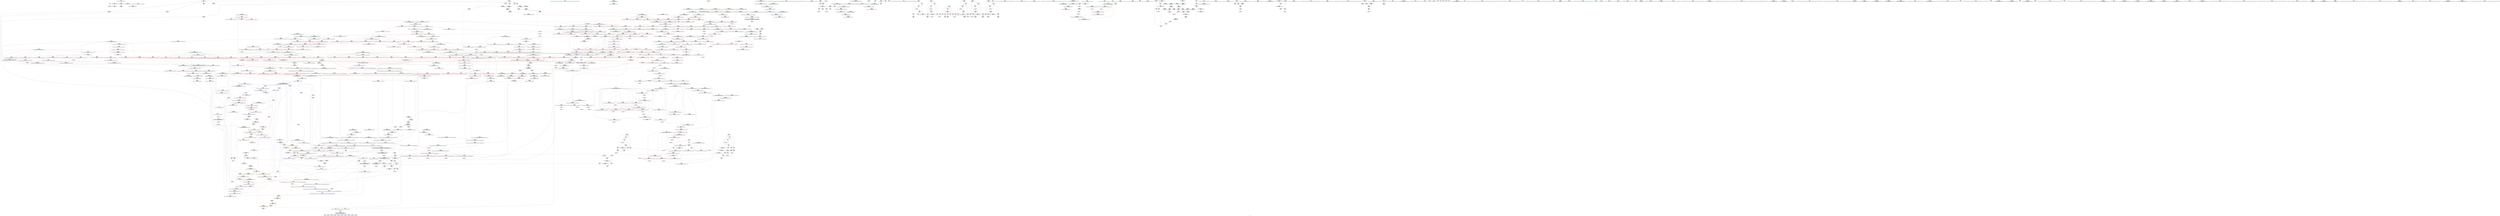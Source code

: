 digraph "SVFG" {
	label="SVFG";

	Node0x55ef4a47ae80 [shape=record,color=grey,label="{NodeID: 0\nNullPtr}"];
	Node0x55ef4a47ae80 -> Node0x55ef4a4e43a0[style=solid];
	Node0x55ef4a47ae80 -> Node0x55ef4a4fe5f0[style=solid];
	Node0x55ef4a5f7b50 [shape=record,color=black,label="{NodeID: 1882\n1124 = PHI(617, )\n1st arg _ZSt21__unguarded_partitionIPxN9__gnu_cxx5__ops15_Iter_less_iterEET_S4_S4_S4_T0_ }"];
	Node0x55ef4a5f7b50 -> Node0x55ef4a4ec900[style=solid];
	Node0x55ef4a4ec420 [shape=record,color=blue,label="{NodeID: 775\n1040\<--1035\n__val.addr\<--__val\n_ZNK9__gnu_cxx5__ops14_Iter_less_valclIPxxEEbT_RT0_\n}"];
	Node0x55ef4a4ec420 -> Node0x55ef4a4f8c00[style=dashed];
	Node0x55ef4a4e2f40 [shape=record,color=red,label="{NodeID: 443\n546\<--514\n\<--__last.addr\n_ZSt22__final_insertion_sortIPxN9__gnu_cxx5__ops15_Iter_less_iterEEvT_S4_T0_\n|{<s0>26}}"];
	Node0x55ef4a4e2f40:s0 -> Node0x55ef4a5f0340[style=solid,color=red];
	Node0x55ef4a526c00 [shape=record,color=grey,label="{NodeID: 1218\n148 = Binary(147, 145, )\n}"];
	Node0x55ef4a526c00 -> Node0x55ef4a4feb00[style=solid];
	Node0x55ef4a4d7130 [shape=record,color=green,label="{NodeID: 111\n620\<--621\n_ZSt21__unguarded_partitionIPxN9__gnu_cxx5__ops15_Iter_less_iterEET_S4_S4_S4_T0_\<--_ZSt21__unguarded_partitionIPxN9__gnu_cxx5__ops15_Iter_less_iterEET_S4_S4_S4_T0__field_insensitive\n}"];
	Node0x55ef4a4f88c0 [shape=record,color=red,label="{NodeID: 554\n1013\<--1012\n\<--call2\n_ZSt11__push_heapIPxlxN9__gnu_cxx5__ops14_Iter_less_valEEvT_T0_S5_T1_RT2_\n}"];
	Node0x55ef4a4f88c0 -> Node0x55ef4a4ebf40[style=solid];
	Node0x55ef4a4db7e0 [shape=record,color=green,label="{NodeID: 222\n1432\<--1433\n__simple\<--__simple_field_insensitive\n_ZSt22__copy_move_backward_aILb1EPxS0_ET1_T0_S2_S1_\n}"];
	Node0x55ef4a4db7e0 -> Node0x55ef4a4eea50[style=solid];
	Node0x55ef4a5e5970 [shape=record,color=black,label="{NodeID: 1772\n581 = PHI(479, )\n1st arg _ZSt27__unguarded_partition_pivotIPxN9__gnu_cxx5__ops15_Iter_less_iterEET_S4_S4_T0_ }"];
	Node0x55ef4a5e5970 -> Node0x55ef4a501060[style=solid];
	Node0x55ef4a4fe2f0 [shape=record,color=blue,label="{NodeID: 665\n11\<--9\nl\<--\nGlob }"];
	Node0x55ef4a4fe2f0 -> Node0x55ef4a561cc0[style=dashed];
	Node0x55ef4a4e9500 [shape=record,color=purple,label="{NodeID: 333\n1529\<--1484\noffset_0\<--\n}"];
	Node0x55ef4a4e9500 -> Node0x55ef4a4fe150[style=solid];
	Node0x55ef4a4d31d0 [shape=record,color=green,label="{NodeID: 1\n7\<--1\n__dso_handle\<--dummyObj\nGlob }"];
	Node0x55ef4a5f7c90 [shape=record,color=black,label="{NodeID: 1883\n1125 = PHI(618, )\n2nd arg _ZSt21__unguarded_partitionIPxN9__gnu_cxx5__ops15_Iter_less_iterEET_S4_S4_S4_T0_ }"];
	Node0x55ef4a5f7c90 -> Node0x55ef4a4ec9d0[style=solid];
	Node0x55ef4a4ec4f0 [shape=record,color=blue,label="{NodeID: 776\n1059\<--1053\n__result.addr\<--__result\n_ZSt22__move_median_to_firstIPxN9__gnu_cxx5__ops15_Iter_less_iterEEvT_S4_S4_S4_T0_\n}"];
	Node0x55ef4a4ec4f0 -> Node0x55ef4a4f8e70[style=dashed];
	Node0x55ef4a4ec4f0 -> Node0x55ef4a4f8f40[style=dashed];
	Node0x55ef4a4ec4f0 -> Node0x55ef4a4f9010[style=dashed];
	Node0x55ef4a4ec4f0 -> Node0x55ef4a4f90e0[style=dashed];
	Node0x55ef4a4ec4f0 -> Node0x55ef4a4f91b0[style=dashed];
	Node0x55ef4a4ec4f0 -> Node0x55ef4a4f9280[style=dashed];
	Node0x55ef4a4e3010 [shape=record,color=red,label="{NodeID: 444\n567\<--556\n\<--__first.addr\n_ZSt14__partial_sortIPxN9__gnu_cxx5__ops15_Iter_less_iterEEvT_S4_S4_T0_\n|{<s0>27}}"];
	Node0x55ef4a4e3010:s0 -> Node0x55ef4a5f60d0[style=solid,color=red];
	Node0x55ef4a526d80 [shape=record,color=grey,label="{NodeID: 1219\n1022 = Binary(1021, 416, )\n}"];
	Node0x55ef4a526d80 -> Node0x55ef4a4ec0e0[style=solid];
	Node0x55ef4a4d7230 [shape=record,color=green,label="{NodeID: 112\n627\<--628\n__comp\<--__comp_field_insensitive\n_ZSt13__heap_selectIPxN9__gnu_cxx5__ops15_Iter_less_iterEEvT_S4_S4_T0_\n|{<s0>31|<s1>32|<s2>33}}"];
	Node0x55ef4a4d7230:s0 -> Node0x55ef4a5f78d0[style=solid,color=red];
	Node0x55ef4a4d7230:s1 -> Node0x55ef4a5ef2f0[style=solid,color=red];
	Node0x55ef4a4d7230:s2 -> Node0x55ef4a5ee8f0[style=solid,color=red];
	Node0x55ef4a4f8990 [shape=record,color=red,label="{NodeID: 555\n1026\<--1025\n\<--call6\n_ZSt11__push_heapIPxlxN9__gnu_cxx5__ops14_Iter_less_valEEvT_T0_S5_T1_RT2_\n}"];
	Node0x55ef4a4f8990 -> Node0x55ef4a4ec1b0[style=solid];
	Node0x55ef4a56ee60 [shape=record,color=black,label="{NodeID: 1330\nMR_52V_4 = PHI(MR_52V_5, MR_52V_3, )\npts\{18 21 \}\n|{<s0>19}}"];
	Node0x55ef4a56ee60:s0 -> Node0x55ef4a577060[style=dashed,color=blue];
	Node0x55ef4a4db8b0 [shape=record,color=green,label="{NodeID: 223\n1443\<--1444\n_ZNSt20__copy_move_backwardILb1ELb1ESt26random_access_iterator_tagE13__copy_move_bIxEEPT_PKS3_S6_S4_\<--_ZNSt20__copy_move_backwardILb1ELb1ESt26random_access_iterator_tagE13__copy_move_bIxEEPT_PKS3_S6_S4__field_insensitive\n}"];
	Node0x55ef4a5e45d0 [shape=record,color=black,label="{NodeID: 1773\n792 = PHI(658, 696, )\n0th arg _ZSt10__pop_heapIPxN9__gnu_cxx5__ops15_Iter_less_iterEEvT_S4_S4_RT0_ }"];
	Node0x55ef4a5e45d0 -> Node0x55ef4a502170[style=solid];
	Node0x55ef4a4fe3f0 [shape=record,color=blue,label="{NodeID: 666\n1525\<--32\nllvm.global_ctors_0\<--\nGlob }"];
	Node0x55ef4a57e230 [shape=record,color=yellow,style=double,label="{NodeID: 1441\n52V_1 = ENCHI(MR_52V_0)\npts\{18 21 \}\nFun[_ZSt27__unguarded_partition_pivotIPxN9__gnu_cxx5__ops15_Iter_less_iterEET_S4_S4_T0_]|{<s0>29}}"];
	Node0x55ef4a57e230:s0 -> Node0x55ef4a57d9c0[style=dashed,color=red];
	Node0x55ef4a4e95d0 [shape=record,color=purple,label="{NodeID: 334\n214\<--16\nadd.ptr\<--need\nmain\n|{<s0>9}}"];
	Node0x55ef4a4e95d0:s0 -> Node0x55ef4a5f9780[style=solid,color=red];
	Node0x55ef4a4d3260 [shape=record,color=green,label="{NodeID: 2\n9\<--1\n\<--dummyObj\nCan only get source location for instruction, argument, global var or function.}"];
	Node0x55ef4a5f7dd0 [shape=record,color=black,label="{NodeID: 1884\n493 = PHI(410, )\n0th arg _ZSt4__lgl }"];
	Node0x55ef4a5f7dd0 -> Node0x55ef4a500ab0[style=solid];
	Node0x55ef4a4ec5c0 [shape=record,color=blue,label="{NodeID: 777\n1061\<--1054\n__a.addr\<--__a\n_ZSt22__move_median_to_firstIPxN9__gnu_cxx5__ops15_Iter_less_iterEEvT_S4_S4_S4_T0_\n}"];
	Node0x55ef4a4ec5c0 -> Node0x55ef4a4f9350[style=dashed];
	Node0x55ef4a4ec5c0 -> Node0x55ef4a4f9420[style=dashed];
	Node0x55ef4a4ec5c0 -> Node0x55ef4a4f94f0[style=dashed];
	Node0x55ef4a4ec5c0 -> Node0x55ef4a4f95c0[style=dashed];
	Node0x55ef4a4ec5c0 -> Node0x55ef4a4f9690[style=dashed];
	Node0x55ef4a4e30e0 [shape=record,color=red,label="{NodeID: 445\n573\<--556\n\<--__first.addr\n_ZSt14__partial_sortIPxN9__gnu_cxx5__ops15_Iter_less_iterEEvT_S4_S4_T0_\n|{<s0>28}}"];
	Node0x55ef4a4e30e0:s0 -> Node0x55ef4a5f8300[style=solid,color=red];
	Node0x55ef4a526f00 [shape=record,color=grey,label="{NodeID: 1220\n320 = Binary(319, 109, )\n}"];
	Node0x55ef4a526f00 -> Node0x55ef4a4ffe80[style=solid];
	Node0x55ef4a4d7300 [shape=record,color=green,label="{NodeID: 113\n629\<--630\n__first.addr\<--__first.addr_field_insensitive\n_ZSt13__heap_selectIPxN9__gnu_cxx5__ops15_Iter_less_iterEEvT_S4_S4_T0_\n}"];
	Node0x55ef4a4d7300 -> Node0x55ef4a4e3c40[style=solid];
	Node0x55ef4a4d7300 -> Node0x55ef4a4e3d10[style=solid];
	Node0x55ef4a4d7300 -> Node0x55ef4a4e3de0[style=solid];
	Node0x55ef4a4d7300 -> Node0x55ef4a501200[style=solid];
	Node0x55ef4a4f8a60 [shape=record,color=red,label="{NodeID: 556\n1045\<--1036\nthis1\<--this.addr\n_ZNK9__gnu_cxx5__ops14_Iter_less_valclIPxxEEbT_RT0_\n}"];
	Node0x55ef4a4db9b0 [shape=record,color=green,label="{NodeID: 224\n1448\<--1449\n__it.addr\<--__it.addr_field_insensitive\n_ZSt12__niter_baseIPxET_S1_\n}"];
	Node0x55ef4a4db9b0 -> Node0x55ef4a4fd520[style=solid];
	Node0x55ef4a4db9b0 -> Node0x55ef4a4eeb20[style=solid];
	Node0x55ef4a5ee5f0 [shape=record,color=black,label="{NodeID: 1774\n793 = PHI(659, 697, )\n1st arg _ZSt10__pop_heapIPxN9__gnu_cxx5__ops15_Iter_less_iterEEvT_S4_S4_RT0_ }"];
	Node0x55ef4a5ee5f0 -> Node0x55ef4a502240[style=solid];
	Node0x55ef4a4fe4f0 [shape=record,color=blue,label="{NodeID: 667\n1526\<--33\nllvm.global_ctors_1\<--_GLOBAL__sub_I_Hogloid_0_1.cpp\nGlob }"];
	Node0x55ef4a4e96a0 [shape=record,color=purple,label="{NodeID: 335\n259\<--19\nadd.ptr65\<--flipped\nmain\n|{<s0>10}}"];
	Node0x55ef4a4e96a0:s0 -> Node0x55ef4a5f9780[style=solid,color=red];
	Node0x55ef4a4d3510 [shape=record,color=green,label="{NodeID: 3\n22\<--1\n_ZSt3cin\<--dummyObj\nGlob }"];
	Node0x55ef4a5f7f10 [shape=record,color=black,label="{NodeID: 1885\n1447 = PHI(1403, 1407, 1409, )\n0th arg _ZSt12__niter_baseIPxET_S1_ }"];
	Node0x55ef4a5f7f10 -> Node0x55ef4a4eeb20[style=solid];
	Node0x55ef4a4ec690 [shape=record,color=blue,label="{NodeID: 778\n1063\<--1055\n__b.addr\<--__b\n_ZSt22__move_median_to_firstIPxN9__gnu_cxx5__ops15_Iter_less_iterEEvT_S4_S4_S4_T0_\n}"];
	Node0x55ef4a4ec690 -> Node0x55ef4a4f9760[style=dashed];
	Node0x55ef4a4ec690 -> Node0x55ef4a4f9830[style=dashed];
	Node0x55ef4a4ec690 -> Node0x55ef4a4f9900[style=dashed];
	Node0x55ef4a4ec690 -> Node0x55ef4a4f99d0[style=dashed];
	Node0x55ef4a4ec690 -> Node0x55ef4a4f9aa0[style=dashed];
	Node0x55ef4a4e31b0 [shape=record,color=red,label="{NodeID: 446\n568\<--558\n\<--__middle.addr\n_ZSt14__partial_sortIPxN9__gnu_cxx5__ops15_Iter_less_iterEEvT_S4_S4_T0_\n|{<s0>27}}"];
	Node0x55ef4a4e31b0:s0 -> Node0x55ef4a5f6210[style=solid,color=red];
	Node0x55ef4a527080 [shape=record,color=grey,label="{NodeID: 1221\n1021 = Binary(1020, 146, )\n}"];
	Node0x55ef4a527080 -> Node0x55ef4a526d80[style=solid];
	Node0x55ef4a4dbe20 [shape=record,color=green,label="{NodeID: 114\n631\<--632\n__middle.addr\<--__middle.addr_field_insensitive\n_ZSt13__heap_selectIPxN9__gnu_cxx5__ops15_Iter_less_iterEEvT_S4_S4_T0_\n}"];
	Node0x55ef4a4dbe20 -> Node0x55ef4a4e3eb0[style=solid];
	Node0x55ef4a4dbe20 -> Node0x55ef4a4f3ed0[style=solid];
	Node0x55ef4a4dbe20 -> Node0x55ef4a4f3fa0[style=solid];
	Node0x55ef4a4dbe20 -> Node0x55ef4a5012d0[style=solid];
	Node0x55ef4a4f8b30 [shape=record,color=red,label="{NodeID: 557\n1046\<--1038\n\<--__it.addr\n_ZNK9__gnu_cxx5__ops14_Iter_less_valclIPxxEEbT_RT0_\n}"];
	Node0x55ef4a4f8b30 -> Node0x55ef4a4f8cd0[style=solid];
	Node0x55ef4a4dba80 [shape=record,color=green,label="{NodeID: 225\n1457\<--1458\n__first.addr\<--__first.addr_field_insensitive\n_ZNSt20__copy_move_backwardILb1ELb1ESt26random_access_iterator_tagE13__copy_move_bIxEEPT_PKS3_S6_S4_\n}"];
	Node0x55ef4a4dba80 -> Node0x55ef4a4fd5f0[style=solid];
	Node0x55ef4a4dba80 -> Node0x55ef4a4fd6c0[style=solid];
	Node0x55ef4a4dba80 -> Node0x55ef4a4eebf0[style=solid];
	Node0x55ef4a5ee770 [shape=record,color=black,label="{NodeID: 1775\n794 = PHI(660, 698, )\n2nd arg _ZSt10__pop_heapIPxN9__gnu_cxx5__ops15_Iter_less_iterEEvT_S4_S4_RT0_ }"];
	Node0x55ef4a5ee770 -> Node0x55ef4a502310[style=solid];
	Node0x55ef4a4fe5f0 [shape=record,color=blue, style = dotted,label="{NodeID: 668\n1527\<--3\nllvm.global_ctors_2\<--dummyVal\nGlob }"];
	Node0x55ef4a4e9770 [shape=record,color=purple,label="{NodeID: 336\n604\<--596\nadd.ptr\<--\n_ZSt27__unguarded_partition_pivotIPxN9__gnu_cxx5__ops15_Iter_less_iterEET_S4_S4_T0_\n}"];
	Node0x55ef4a4e9770 -> Node0x55ef4a501130[style=solid];
	Node0x55ef4a4d35a0 [shape=record,color=green,label="{NodeID: 4\n23\<--1\n.str\<--dummyObj\nGlob }"];
	Node0x55ef4a5f81f0 [shape=record,color=black,label="{NodeID: 1886\n958 = PHI(859, )\n0th arg _ZN9__gnu_cxx5__ops14_Iter_less_valC2ENS0_15_Iter_less_iterE }"];
	Node0x55ef4a5f81f0 -> Node0x55ef4a503280[style=solid];
	Node0x55ef4a4ec760 [shape=record,color=blue,label="{NodeID: 779\n1065\<--1056\n__c.addr\<--__c\n_ZSt22__move_median_to_firstIPxN9__gnu_cxx5__ops15_Iter_less_iterEEvT_S4_S4_S4_T0_\n}"];
	Node0x55ef4a4ec760 -> Node0x55ef4a4f9b70[style=dashed];
	Node0x55ef4a4ec760 -> Node0x55ef4a4f9c40[style=dashed];
	Node0x55ef4a4ec760 -> Node0x55ef4a4f9d10[style=dashed];
	Node0x55ef4a4ec760 -> Node0x55ef4a4f9de0[style=dashed];
	Node0x55ef4a4ec760 -> Node0x55ef4a4f9eb0[style=dashed];
	Node0x55ef4a4ec760 -> Node0x55ef4a4f9f80[style=dashed];
	Node0x55ef4a4e3280 [shape=record,color=red,label="{NodeID: 447\n574\<--558\n\<--__middle.addr\n_ZSt14__partial_sortIPxN9__gnu_cxx5__ops15_Iter_less_iterEEvT_S4_S4_T0_\n|{<s0>28}}"];
	Node0x55ef4a4e3280:s0 -> Node0x55ef4a5f8410[style=solid,color=red];
	Node0x55ef4a527200 [shape=record,color=grey,label="{NodeID: 1222\n827 = Binary(826, 411, )\n|{<s0>41}}"];
	Node0x55ef4a527200:s0 -> Node0x55ef4a5eeff0[style=solid,color=red];
	Node0x55ef4a4dbeb0 [shape=record,color=green,label="{NodeID: 115\n633\<--634\n__last.addr\<--__last.addr_field_insensitive\n_ZSt13__heap_selectIPxN9__gnu_cxx5__ops15_Iter_less_iterEEvT_S4_S4_T0_\n}"];
	Node0x55ef4a4dbeb0 -> Node0x55ef4a4f4070[style=solid];
	Node0x55ef4a4dbeb0 -> Node0x55ef4a5013a0[style=solid];
	Node0x55ef4a4f8c00 [shape=record,color=red,label="{NodeID: 558\n1048\<--1040\n\<--__val.addr\n_ZNK9__gnu_cxx5__ops14_Iter_less_valclIPxxEEbT_RT0_\n}"];
	Node0x55ef4a4f8c00 -> Node0x55ef4a4f8da0[style=solid];
	Node0x55ef4a56fd60 [shape=record,color=black,label="{NodeID: 1333\nMR_52V_2 = PHI(MR_52V_1, MR_52V_3, )\npts\{18 21 \}\n|{<s0>30|<s1>63|<s2>64|<s3>65}}"];
	Node0x55ef4a56fd60:s0 -> Node0x55ef4a59cc60[style=dashed,color=blue];
	Node0x55ef4a56fd60:s1 -> Node0x55ef4a57fb10[style=dashed,color=red];
	Node0x55ef4a56fd60:s2 -> Node0x55ef4a57fb10[style=dashed,color=red];
	Node0x55ef4a56fd60:s3 -> Node0x55ef4a5633b0[style=dashed,color=red];
	Node0x55ef4a4dbb50 [shape=record,color=green,label="{NodeID: 226\n1459\<--1460\n__last.addr\<--__last.addr_field_insensitive\n_ZNSt20__copy_move_backwardILb1ELb1ESt26random_access_iterator_tagE13__copy_move_bIxEEPT_PKS3_S6_S4_\n}"];
	Node0x55ef4a4dbb50 -> Node0x55ef4a4fd790[style=solid];
	Node0x55ef4a4dbb50 -> Node0x55ef4a4eecc0[style=solid];
	Node0x55ef4a5ee8f0 [shape=record,color=black,label="{NodeID: 1776\n795 = PHI(627, 699, )\n3rd arg _ZSt10__pop_heapIPxN9__gnu_cxx5__ops15_Iter_less_iterEEvT_S4_S4_RT0_ }"];
	Node0x55ef4a5ee8f0 -> Node0x55ef4a5023e0[style=solid];
	Node0x55ef4a4fe6f0 [shape=record,color=blue,label="{NodeID: 669\n61\<--9\nretval\<--\nmain\n}"];
	Node0x55ef4a4e9840 [shape=record,color=purple,label="{NodeID: 337\n747\<--745\nadd.ptr\<--\n_ZSt11__make_heapIPxN9__gnu_cxx5__ops15_Iter_less_iterEEvT_S4_RT0_\n|{<s0>35}}"];
	Node0x55ef4a4e9840:s0 -> Node0x55ef4a5f8630[style=solid,color=red];
	Node0x55ef4a4d3630 [shape=record,color=green,label="{NodeID: 5\n25\<--1\n.str.1\<--dummyObj\nGlob }"];
	Node0x55ef4a5f8300 [shape=record,color=black,label="{NodeID: 1887\n672 = PHI(573, )\n0th arg _ZSt11__sort_heapIPxN9__gnu_cxx5__ops15_Iter_less_iterEEvT_S4_RT0_ }"];
	Node0x55ef4a5f8300 -> Node0x55ef4a501610[style=solid];
	Node0x55ef4a4ec830 [shape=record,color=blue,label="{NodeID: 780\n1128\<--1123\n__first.addr\<--__first\n_ZSt21__unguarded_partitionIPxN9__gnu_cxx5__ops15_Iter_less_iterEET_S4_S4_S4_T0_\n}"];
	Node0x55ef4a4ec830 -> Node0x55ef4a560c40[style=dashed];
	Node0x55ef4a4e3350 [shape=record,color=red,label="{NodeID: 448\n569\<--560\n\<--__last.addr\n_ZSt14__partial_sortIPxN9__gnu_cxx5__ops15_Iter_less_iterEEvT_S4_S4_T0_\n|{<s0>27}}"];
	Node0x55ef4a4e3350:s0 -> Node0x55ef4a5f6350[style=solid,color=red];
	Node0x55ef4a527380 [shape=record,color=grey,label="{NodeID: 1223\n826 = Binary(824, 825, )\n}"];
	Node0x55ef4a527380 -> Node0x55ef4a527200[style=solid];
	Node0x55ef4a4dbf80 [shape=record,color=green,label="{NodeID: 116\n635\<--636\n__i\<--__i_field_insensitive\n_ZSt13__heap_selectIPxN9__gnu_cxx5__ops15_Iter_less_iterEEvT_S4_S4_T0_\n}"];
	Node0x55ef4a4dbf80 -> Node0x55ef4a4f4140[style=solid];
	Node0x55ef4a4dbf80 -> Node0x55ef4a4f4210[style=solid];
	Node0x55ef4a4dbf80 -> Node0x55ef4a4f42e0[style=solid];
	Node0x55ef4a4dbf80 -> Node0x55ef4a4f43b0[style=solid];
	Node0x55ef4a4dbf80 -> Node0x55ef4a501470[style=solid];
	Node0x55ef4a4dbf80 -> Node0x55ef4a501540[style=solid];
	Node0x55ef4a4f8cd0 [shape=record,color=red,label="{NodeID: 559\n1047\<--1046\n\<--\n_ZNK9__gnu_cxx5__ops14_Iter_less_valclIPxxEEbT_RT0_\n}"];
	Node0x55ef4a4f8cd0 -> Node0x55ef4a528d00[style=solid];
	Node0x55ef4a570260 [shape=record,color=black,label="{NodeID: 1334\nMR_6V_2 = PHI(MR_6V_6, MR_6V_1, )\npts\{18 \}\n}"];
	Node0x55ef4a570260 -> Node0x55ef4a55e440[style=dashed];
	Node0x55ef4a4dbc20 [shape=record,color=green,label="{NodeID: 227\n1461\<--1462\n__result.addr\<--__result.addr_field_insensitive\n_ZNSt20__copy_move_backwardILb1ELb1ESt26random_access_iterator_tagE13__copy_move_bIxEEPT_PKS3_S6_S4_\n}"];
	Node0x55ef4a4dbc20 -> Node0x55ef4a4fd860[style=solid];
	Node0x55ef4a4dbc20 -> Node0x55ef4a4fd930[style=solid];
	Node0x55ef4a4dbc20 -> Node0x55ef4a4eed90[style=solid];
	Node0x55ef4a5eea70 [shape=record,color=black,label="{NodeID: 1777\n1188 = PHI(1181, )\n0th arg _ZSt4swapIxENSt9enable_ifIXsr6__and_ISt6__not_ISt15__is_tuple_likeIT_EESt21is_move_constructibleIS3_ESt18is_move_assignableIS3_EEE5valueEvE4typeERS3_SC_ }"];
	Node0x55ef4a5eea70 -> Node0x55ef4a4ecf80[style=solid];
	Node0x55ef4a4fe7c0 [shape=record,color=blue,label="{NodeID: 670\n65\<--9\nsetn\<--\nmain\n}"];
	Node0x55ef4a4fe7c0 -> Node0x55ef4a570c60[style=dashed];
	Node0x55ef4a4e9910 [shape=record,color=purple,label="{NodeID: 338\n884\<--882\nadd.ptr\<--\n_ZSt13__adjust_heapIPxlxN9__gnu_cxx5__ops15_Iter_less_iterEEvT_T0_S5_T1_T2_\n|{<s0>42}}"];
	Node0x55ef4a4e9910:s0 -> Node0x55ef4a5efaf0[style=solid,color=red];
	Node0x55ef4a4d36c0 [shape=record,color=green,label="{NodeID: 6\n27\<--1\n.str.2\<--dummyObj\nGlob }"];
	Node0x55ef4a5f8410 [shape=record,color=black,label="{NodeID: 1888\n673 = PHI(574, )\n1st arg _ZSt11__sort_heapIPxN9__gnu_cxx5__ops15_Iter_less_iterEEvT_S4_RT0_ }"];
	Node0x55ef4a5f8410 -> Node0x55ef4a5016e0[style=solid];
	Node0x55ef4a4ec900 [shape=record,color=blue,label="{NodeID: 781\n1130\<--1124\n__last.addr\<--__last\n_ZSt21__unguarded_partitionIPxN9__gnu_cxx5__ops15_Iter_less_iterEET_S4_S4_S4_T0_\n}"];
	Node0x55ef4a4ec900 -> Node0x55ef4a4fa530[style=dashed];
	Node0x55ef4a4ec900 -> Node0x55ef4a4ecb70[style=dashed];
	Node0x55ef4a4e3420 [shape=record,color=red,label="{NodeID: 449\n596\<--584\n\<--__first.addr\n_ZSt27__unguarded_partition_pivotIPxN9__gnu_cxx5__ops15_Iter_less_iterEET_S4_S4_T0_\n}"];
	Node0x55ef4a4e3420 -> Node0x55ef4a4e9770[style=solid];
	Node0x55ef4a527500 [shape=record,color=grey,label="{NodeID: 1224\n145 = Binary(146, 144, )\n}"];
	Node0x55ef4a527500 -> Node0x55ef4a526c00[style=solid];
	Node0x55ef4a4dc050 [shape=record,color=green,label="{NodeID: 117\n643\<--644\n_ZSt11__make_heapIPxN9__gnu_cxx5__ops15_Iter_less_iterEEvT_S4_RT0_\<--_ZSt11__make_heapIPxN9__gnu_cxx5__ops15_Iter_less_iterEEvT_S4_RT0__field_insensitive\n}"];
	Node0x55ef4a4f8da0 [shape=record,color=red,label="{NodeID: 560\n1049\<--1048\n\<--\n_ZNK9__gnu_cxx5__ops14_Iter_less_valclIPxxEEbT_RT0_\n}"];
	Node0x55ef4a4f8da0 -> Node0x55ef4a528d00[style=solid];
	Node0x55ef4a570760 [shape=record,color=black,label="{NodeID: 1335\nMR_8V_2 = PHI(MR_8V_4, MR_8V_1, )\npts\{21 \}\n|{<s0>9}}"];
	Node0x55ef4a570760:s0 -> Node0x55ef4a57cc10[style=dashed,color=red];
	Node0x55ef4a4dbcf0 [shape=record,color=green,label="{NodeID: 228\n1463\<--1464\n_Num\<--_Num_field_insensitive\n_ZNSt20__copy_move_backwardILb1ELb1ESt26random_access_iterator_tagE13__copy_move_bIxEEPT_PKS3_S6_S4_\n}"];
	Node0x55ef4a4dbcf0 -> Node0x55ef4a4fda00[style=solid];
	Node0x55ef4a4dbcf0 -> Node0x55ef4a4fdad0[style=solid];
	Node0x55ef4a4dbcf0 -> Node0x55ef4a4fdba0[style=solid];
	Node0x55ef4a4dbcf0 -> Node0x55ef4a4fdc70[style=solid];
	Node0x55ef4a4dbcf0 -> Node0x55ef4a4eee60[style=solid];
	Node0x55ef4a5eeb80 [shape=record,color=black,label="{NodeID: 1778\n1189 = PHI(1182, )\n1st arg _ZSt4swapIxENSt9enable_ifIXsr6__and_ISt6__not_ISt15__is_tuple_likeIT_EESt21is_move_constructibleIS3_ESt18is_move_assignableIS3_EEE5valueEvE4typeERS3_SC_ }"];
	Node0x55ef4a5eeb80 -> Node0x55ef4a4ed050[style=solid];
	Node0x55ef4a4fe890 [shape=record,color=blue,label="{NodeID: 671\n67\<--9\ni\<--\nmain\n}"];
	Node0x55ef4a4fe890 -> Node0x55ef4a4ead60[style=dashed];
	Node0x55ef4a4fe890 -> Node0x55ef4a4eae30[style=dashed];
	Node0x55ef4a4fe890 -> Node0x55ef4a4eaf00[style=dashed];
	Node0x55ef4a4fe890 -> Node0x55ef4a4fed70[style=dashed];
	Node0x55ef4a4fe890 -> Node0x55ef4a571160[style=dashed];
	Node0x55ef4a4e99e0 [shape=record,color=purple,label="{NodeID: 339\n888\<--885\nadd.ptr2\<--\n_ZSt13__adjust_heapIPxlxN9__gnu_cxx5__ops15_Iter_less_iterEEvT_T0_S5_T1_T2_\n|{<s0>42}}"];
	Node0x55ef4a4e99e0:s0 -> Node0x55ef4a5efe70[style=solid,color=red];
	Node0x55ef4a4d3f00 [shape=record,color=green,label="{NodeID: 7\n29\<--1\n.str.3\<--dummyObj\nGlob }"];
	Node0x55ef4a5f8520 [shape=record,color=black,label="{NodeID: 1889\n674 = PHI(554, )\n2nd arg _ZSt11__sort_heapIPxN9__gnu_cxx5__ops15_Iter_less_iterEEvT_S4_RT0_ }"];
	Node0x55ef4a5f8520 -> Node0x55ef4a5017b0[style=solid];
	Node0x55ef4a4ec9d0 [shape=record,color=blue,label="{NodeID: 782\n1132\<--1125\n__pivot.addr\<--__pivot\n_ZSt21__unguarded_partitionIPxN9__gnu_cxx5__ops15_Iter_less_iterEET_S4_S4_S4_T0_\n}"];
	Node0x55ef4a4ec9d0 -> Node0x55ef4a4fa940[style=dashed];
	Node0x55ef4a4ec9d0 -> Node0x55ef4a4faa10[style=dashed];
	Node0x55ef4a4e34f0 [shape=record,color=red,label="{NodeID: 450\n598\<--584\n\<--__first.addr\n_ZSt27__unguarded_partition_pivotIPxN9__gnu_cxx5__ops15_Iter_less_iterEET_S4_S4_T0_\n}"];
	Node0x55ef4a4e34f0 -> Node0x55ef4a4e5c60[style=solid];
	Node0x55ef4a527680 [shape=record,color=grey,label="{NodeID: 1225\n529 = Binary(528, 411, )\n}"];
	Node0x55ef4a527680 -> Node0x55ef4a52a500[style=solid];
	Node0x55ef4a4dc150 [shape=record,color=green,label="{NodeID: 118\n655\<--656\n_ZNK9__gnu_cxx5__ops15_Iter_less_iterclIPxS3_EEbT_T0_\<--_ZNK9__gnu_cxx5__ops15_Iter_less_iterclIPxS3_EEbT_T0__field_insensitive\n}"];
	Node0x55ef4a4f8e70 [shape=record,color=red,label="{NodeID: 561\n1079\<--1059\n\<--__result.addr\n_ZSt22__move_median_to_firstIPxN9__gnu_cxx5__ops15_Iter_less_iterEEvT_S4_S4_S4_T0_\n|{<s0>54}}"];
	Node0x55ef4a4f8e70:s0 -> Node0x55ef4a5f1040[style=solid,color=red];
	Node0x55ef4a570c60 [shape=record,color=black,label="{NodeID: 1336\nMR_14V_3 = PHI(MR_14V_4, MR_14V_2, )\npts\{66 \}\n}"];
	Node0x55ef4a570c60 -> Node0x55ef4a4eaaf0[style=dashed];
	Node0x55ef4a570c60 -> Node0x55ef4a4eabc0[style=dashed];
	Node0x55ef4a570c60 -> Node0x55ef4a4eac90[style=dashed];
	Node0x55ef4a570c60 -> Node0x55ef4a4ffe80[style=dashed];
	Node0x55ef4a4e3f70 [shape=record,color=green,label="{NodeID: 229\n1488\<--1489\nllvm.memmove.p0i8.p0i8.i64\<--llvm.memmove.p0i8.p0i8.i64_field_insensitive\n}"];
	Node0x55ef4a5eec90 [shape=record,color=black,label="{NodeID: 1779\n841 = PHI(753, 821, )\n0th arg _ZSt13__adjust_heapIPxlxN9__gnu_cxx5__ops15_Iter_less_iterEEvT_T0_S5_T1_T2_ }"];
	Node0x55ef4a5eec90 -> Node0x55ef4a502720[style=solid];
	Node0x55ef4a4fe960 [shape=record,color=blue,label="{NodeID: 672\n69\<--123\nbit\<--\nmain\n}"];
	Node0x55ef4a4fe960 -> Node0x55ef4a569960[style=dashed];
	Node0x55ef4a4e9ab0 [shape=record,color=purple,label="{NodeID: 340\n897\<--895\nadd.ptr3\<--\n_ZSt13__adjust_heapIPxlxN9__gnu_cxx5__ops15_Iter_less_iterEEvT_T0_S5_T1_T2_\n|{<s0>43}}"];
	Node0x55ef4a4e9ab0:s0 -> Node0x55ef4a5f8630[style=solid,color=red];
	Node0x55ef4a4d3f90 [shape=record,color=green,label="{NodeID: 8\n32\<--1\n\<--dummyObj\nCan only get source location for instruction, argument, global var or function.}"];
	Node0x55ef4a5f8630 [shape=record,color=black,label="{NodeID: 1890\n834 = PHI(747, 717, 812, 816, 804, 897, 924, 853, 1011, 978, 1198, 1202, 1194, 1253, 1226, 1353, 1368, 1348, )\n0th arg _ZSt4moveIRxEONSt16remove_referenceIT_E4typeEOS2_ }"];
	Node0x55ef4a5f8630 -> Node0x55ef4a502650[style=solid];
	Node0x55ef4a4ecaa0 [shape=record,color=blue,label="{NodeID: 783\n1128\<--1144\n__first.addr\<--incdec.ptr\n_ZSt21__unguarded_partitionIPxN9__gnu_cxx5__ops15_Iter_less_iterEET_S4_S4_S4_T0_\n}"];
	Node0x55ef4a4ecaa0 -> Node0x55ef4a560c40[style=dashed];
	Node0x55ef4a4e35c0 [shape=record,color=red,label="{NodeID: 451\n606\<--584\n\<--__first.addr\n_ZSt27__unguarded_partition_pivotIPxN9__gnu_cxx5__ops15_Iter_less_iterEET_S4_S4_T0_\n|{<s0>29}}"];
	Node0x55ef4a4e35c0:s0 -> Node0x55ef4a5f9ee0[style=solid,color=red];
	Node0x55ef4a527800 [shape=record,color=grey,label="{NodeID: 1226\n528 = Binary(526, 527, )\n}"];
	Node0x55ef4a527800 -> Node0x55ef4a527680[style=solid];
	Node0x55ef4a4dc250 [shape=record,color=green,label="{NodeID: 119\n662\<--663\n_ZSt10__pop_heapIPxN9__gnu_cxx5__ops15_Iter_less_iterEEvT_S4_S4_RT0_\<--_ZSt10__pop_heapIPxN9__gnu_cxx5__ops15_Iter_less_iterEEvT_S4_S4_RT0__field_insensitive\n}"];
	Node0x55ef4a4f8f40 [shape=record,color=red,label="{NodeID: 562\n1089\<--1059\n\<--__result.addr\n_ZSt22__move_median_to_firstIPxN9__gnu_cxx5__ops15_Iter_less_iterEEvT_S4_S4_S4_T0_\n|{<s0>56}}"];
	Node0x55ef4a4f8f40:s0 -> Node0x55ef4a5f1040[style=solid,color=red];
	Node0x55ef4a571160 [shape=record,color=black,label="{NodeID: 1337\nMR_16V_2 = PHI(MR_16V_4, MR_16V_1, )\npts\{68 \}\n}"];
	Node0x55ef4a571160 -> Node0x55ef4a4fe890[style=dashed];
	Node0x55ef4a4e4030 [shape=record,color=green,label="{NodeID: 230\n1505\<--1506\nthis.addr\<--this.addr_field_insensitive\n_ZNK9__gnu_cxx5__ops14_Val_less_iterclIxPxEEbRT_T0_\n}"];
	Node0x55ef4a4e4030 -> Node0x55ef4a4fdd40[style=solid];
	Node0x55ef4a4e4030 -> Node0x55ef4a4ef000[style=solid];
	Node0x55ef4a5eee70 [shape=record,color=black,label="{NodeID: 1780\n842 = PHI(754, 123, )\n1st arg _ZSt13__adjust_heapIPxlxN9__gnu_cxx5__ops15_Iter_less_iterEEvT_T0_S5_T1_T2_ }"];
	Node0x55ef4a5eee70 -> Node0x55ef4a5027f0[style=solid];
	Node0x55ef4a4fea30 [shape=record,color=blue,label="{NodeID: 673\n73\<--9\nj\<--\nmain\n}"];
	Node0x55ef4a4fea30 -> Node0x55ef4a4eb170[style=dashed];
	Node0x55ef4a4fea30 -> Node0x55ef4a4eb240[style=dashed];
	Node0x55ef4a4fea30 -> Node0x55ef4a4eb310[style=dashed];
	Node0x55ef4a4fea30 -> Node0x55ef4a4eb3e0[style=dashed];
	Node0x55ef4a4fea30 -> Node0x55ef4a4fea30[style=dashed];
	Node0x55ef4a4fea30 -> Node0x55ef4a4febd0[style=dashed];
	Node0x55ef4a4fea30 -> Node0x55ef4a571b60[style=dashed];
	Node0x55ef4a4e9b80 [shape=record,color=purple,label="{NodeID: 341\n902\<--900\nadd.ptr5\<--\n_ZSt13__adjust_heapIPxlxN9__gnu_cxx5__ops15_Iter_less_iterEEvT_T0_S5_T1_T2_\n}"];
	Node0x55ef4a4e9b80 -> Node0x55ef4a502da0[style=solid];
	Node0x55ef4a4d4020 [shape=record,color=green,label="{NodeID: 9\n109\<--1\n\<--dummyObj\nCan only get source location for instruction, argument, global var or function.}"];
	Node0x55ef4a5f94e0 [shape=record,color=black,label="{NodeID: 1891\n1343 = PHI(1269, 1309, )\n0th arg _ZSt25__unguarded_linear_insertIPxN9__gnu_cxx5__ops14_Val_less_iterEEvT_T0_ }"];
	Node0x55ef4a5f94e0 -> Node0x55ef4a4ede20[style=solid];
	Node0x55ef4a4ecb70 [shape=record,color=blue,label="{NodeID: 784\n1130\<--1148\n__last.addr\<--incdec.ptr3\n_ZSt21__unguarded_partitionIPxN9__gnu_cxx5__ops15_Iter_less_iterEET_S4_S4_S4_T0_\n}"];
	Node0x55ef4a4ecb70 -> Node0x55ef4a569460[style=dashed];
	Node0x55ef4a4e3690 [shape=record,color=red,label="{NodeID: 452\n607\<--584\n\<--__first.addr\n_ZSt27__unguarded_partition_pivotIPxN9__gnu_cxx5__ops15_Iter_less_iterEET_S4_S4_T0_\n}"];
	Node0x55ef4a4e3690 -> Node0x55ef4a4e8800[style=solid];
	Node0x55ef4a527980 [shape=record,color=grey,label="{NodeID: 1227\n1476 = cmp(1475, 123, )\n}"];
	Node0x55ef4a4dc350 [shape=record,color=green,label="{NodeID: 120\n675\<--676\n__first.addr\<--__first.addr_field_insensitive\n_ZSt11__sort_heapIPxN9__gnu_cxx5__ops15_Iter_less_iterEEvT_S4_RT0_\n}"];
	Node0x55ef4a4dc350 -> Node0x55ef4a4f4480[style=solid];
	Node0x55ef4a4dc350 -> Node0x55ef4a4f4550[style=solid];
	Node0x55ef4a4dc350 -> Node0x55ef4a501610[style=solid];
	Node0x55ef4a4f9010 [shape=record,color=red,label="{NodeID: 563\n1093\<--1059\n\<--__result.addr\n_ZSt22__move_median_to_firstIPxN9__gnu_cxx5__ops15_Iter_less_iterEEvT_S4_S4_S4_T0_\n|{<s0>57}}"];
	Node0x55ef4a4f9010:s0 -> Node0x55ef4a5f1040[style=solid,color=red];
	Node0x55ef4a571660 [shape=record,color=black,label="{NodeID: 1338\nMR_18V_2 = PHI(MR_18V_3, MR_18V_1, )\npts\{70 \}\n}"];
	Node0x55ef4a571660 -> Node0x55ef4a4fe960[style=dashed];
	Node0x55ef4a571660 -> Node0x55ef4a571660[style=dashed];
	Node0x55ef4a4e4100 [shape=record,color=green,label="{NodeID: 231\n1507\<--1508\n__val.addr\<--__val.addr_field_insensitive\n_ZNK9__gnu_cxx5__ops14_Val_less_iterclIxPxEEbRT_T0_\n}"];
	Node0x55ef4a4e4100 -> Node0x55ef4a4fde10[style=solid];
	Node0x55ef4a4e4100 -> Node0x55ef4a4ef0d0[style=solid];
	Node0x55ef4a5eeff0 [shape=record,color=black,label="{NodeID: 1781\n843 = PHI(755, 827, )\n2nd arg _ZSt13__adjust_heapIPxlxN9__gnu_cxx5__ops15_Iter_less_iterEEvT_T0_S5_T1_T2_ }"];
	Node0x55ef4a5eeff0 -> Node0x55ef4a5028c0[style=solid];
	Node0x55ef4a4feb00 [shape=record,color=blue,label="{NodeID: 674\n69\<--148\nbit\<--or\nmain\n}"];
	Node0x55ef4a4feb00 -> Node0x55ef4a569960[style=dashed];
	Node0x55ef4a57e960 [shape=record,color=yellow,style=double,label="{NodeID: 1449\n161V_1 = ENCHI(MR_161V_0)\npts\{718 854 979 1195 1227 1349 \}\nFun[_ZSt10__pop_heapIPxN9__gnu_cxx5__ops15_Iter_less_iterEEvT_S4_S4_RT0_]}"];
	Node0x55ef4a57e960 -> Node0x55ef4a4f6020[style=dashed];
	Node0x55ef4a57e960 -> Node0x55ef4a4f60f0[style=dashed];
	Node0x55ef4a57e960 -> Node0x55ef4a4f61c0[style=dashed];
	Node0x55ef4a4e9c50 [shape=record,color=purple,label="{NodeID: 342\n924\<--921\nadd.ptr14\<--\n_ZSt13__adjust_heapIPxlxN9__gnu_cxx5__ops15_Iter_less_iterEEvT_T0_S5_T1_T2_\n|{<s0>44}}"];
	Node0x55ef4a4e9c50:s0 -> Node0x55ef4a5f8630[style=solid,color=red];
	Node0x55ef4a4d40b0 [shape=record,color=green,label="{NodeID: 10\n123\<--1\n\<--dummyObj\nCan only get source location for instruction, argument, global var or function.|{<s0>41}}"];
	Node0x55ef4a4d40b0:s0 -> Node0x55ef4a5eee70[style=solid,color=red];
	Node0x55ef4a5f9630 [shape=record,color=black,label="{NodeID: 1892\n334 = PHI(215, 260, )\n0th arg _ZSt4sortIPxEvT_S1_ }"];
	Node0x55ef4a5f9630 -> Node0x55ef4a4fff50[style=solid];
	Node0x55ef4a4ecc40 [shape=record,color=blue,label="{NodeID: 785\n1130\<--1156\n__last.addr\<--incdec.ptr7\n_ZSt21__unguarded_partitionIPxN9__gnu_cxx5__ops15_Iter_less_iterEET_S4_S4_S4_T0_\n}"];
	Node0x55ef4a4ecc40 -> Node0x55ef4a569460[style=dashed];
	Node0x55ef4a4e3760 [shape=record,color=red,label="{NodeID: 453\n615\<--584\n\<--__first.addr\n_ZSt27__unguarded_partition_pivotIPxN9__gnu_cxx5__ops15_Iter_less_iterEET_S4_S4_T0_\n}"];
	Node0x55ef4a4e3760 -> Node0x55ef4a4e89a0[style=solid];
	Node0x55ef4a527b00 [shape=record,color=grey,label="{NodeID: 1228\n730 = cmp(729, 416, )\n}"];
	Node0x55ef4a4dc420 [shape=record,color=green,label="{NodeID: 121\n677\<--678\n__last.addr\<--__last.addr_field_insensitive\n_ZSt11__sort_heapIPxN9__gnu_cxx5__ops15_Iter_less_iterEEvT_S4_RT0_\n}"];
	Node0x55ef4a4dc420 -> Node0x55ef4a4f4620[style=solid];
	Node0x55ef4a4dc420 -> Node0x55ef4a4f46f0[style=solid];
	Node0x55ef4a4dc420 -> Node0x55ef4a4f47c0[style=solid];
	Node0x55ef4a4dc420 -> Node0x55ef4a4f4890[style=solid];
	Node0x55ef4a4dc420 -> Node0x55ef4a5016e0[style=solid];
	Node0x55ef4a4dc420 -> Node0x55ef4a501880[style=solid];
	Node0x55ef4a4f90e0 [shape=record,color=red,label="{NodeID: 564\n1103\<--1059\n\<--__result.addr\n_ZSt22__move_median_to_firstIPxN9__gnu_cxx5__ops15_Iter_less_iterEEvT_S4_S4_S4_T0_\n|{<s0>59}}"];
	Node0x55ef4a4f90e0:s0 -> Node0x55ef4a5f1040[style=solid,color=red];
	Node0x55ef4a571b60 [shape=record,color=black,label="{NodeID: 1339\nMR_20V_2 = PHI(MR_20V_3, MR_20V_1, )\npts\{74 \}\n}"];
	Node0x55ef4a571b60 -> Node0x55ef4a4fea30[style=dashed];
	Node0x55ef4a571b60 -> Node0x55ef4a571b60[style=dashed];
	Node0x55ef4a4e41d0 [shape=record,color=green,label="{NodeID: 232\n1509\<--1510\n__it.addr\<--__it.addr_field_insensitive\n_ZNK9__gnu_cxx5__ops14_Val_less_iterclIxPxEEbRT_T0_\n}"];
	Node0x55ef4a4e41d0 -> Node0x55ef4a4fdee0[style=solid];
	Node0x55ef4a4e41d0 -> Node0x55ef4a4ef1a0[style=solid];
	Node0x55ef4a5ef170 [shape=record,color=black,label="{NodeID: 1782\n844 = PHI(757, 829, )\n3rd arg _ZSt13__adjust_heapIPxlxN9__gnu_cxx5__ops15_Iter_less_iterEEvT_T0_S5_T1_T2_ }"];
	Node0x55ef4a5ef170 -> Node0x55ef4a502990[style=solid];
	Node0x55ef4a4febd0 [shape=record,color=blue,label="{NodeID: 675\n73\<--153\nj\<--inc\nmain\n}"];
	Node0x55ef4a4febd0 -> Node0x55ef4a4eb170[style=dashed];
	Node0x55ef4a4febd0 -> Node0x55ef4a4eb240[style=dashed];
	Node0x55ef4a4febd0 -> Node0x55ef4a4eb310[style=dashed];
	Node0x55ef4a4febd0 -> Node0x55ef4a4eb3e0[style=dashed];
	Node0x55ef4a4febd0 -> Node0x55ef4a4fea30[style=dashed];
	Node0x55ef4a4febd0 -> Node0x55ef4a4febd0[style=dashed];
	Node0x55ef4a4febd0 -> Node0x55ef4a571b60[style=dashed];
	Node0x55ef4a4e9d20 [shape=record,color=purple,label="{NodeID: 343\n929\<--927\nadd.ptr16\<--\n_ZSt13__adjust_heapIPxlxN9__gnu_cxx5__ops15_Iter_less_iterEEvT_T0_S5_T1_T2_\n}"];
	Node0x55ef4a4e9d20 -> Node0x55ef4a503010[style=solid];
	Node0x55ef4a4d41b0 [shape=record,color=green,label="{NodeID: 11\n141\<--1\n\<--dummyObj\nCan only get source location for instruction, argument, global var or function.}"];
	Node0x55ef4a5f9780 [shape=record,color=black,label="{NodeID: 1893\n335 = PHI(214, 259, )\n1st arg _ZSt4sortIPxEvT_S1_ }"];
	Node0x55ef4a5f9780 -> Node0x55ef4a500020[style=solid];
	Node0x55ef4a4ecd10 [shape=record,color=blue,label="{NodeID: 786\n1128\<--1169\n__first.addr\<--incdec.ptr9\n_ZSt21__unguarded_partitionIPxN9__gnu_cxx5__ops15_Iter_less_iterEET_S4_S4_S4_T0_\n}"];
	Node0x55ef4a4ecd10 -> Node0x55ef4a560c40[style=dashed];
	Node0x55ef4a4e3830 [shape=record,color=red,label="{NodeID: 454\n618\<--584\n\<--__first.addr\n_ZSt27__unguarded_partition_pivotIPxN9__gnu_cxx5__ops15_Iter_less_iterEET_S4_S4_T0_\n|{<s0>30}}"];
	Node0x55ef4a4e3830:s0 -> Node0x55ef4a5f7c90[style=solid,color=red];
	Node0x55ef4a527c80 [shape=record,color=grey,label="{NodeID: 1229\n465 = cmp(464, 123, )\n}"];
	Node0x55ef4a4dc4f0 [shape=record,color=green,label="{NodeID: 122\n679\<--680\n__comp.addr\<--__comp.addr_field_insensitive\n_ZSt11__sort_heapIPxN9__gnu_cxx5__ops15_Iter_less_iterEEvT_S4_RT0_\n}"];
	Node0x55ef4a4dc4f0 -> Node0x55ef4a4f4960[style=solid];
	Node0x55ef4a4dc4f0 -> Node0x55ef4a5017b0[style=solid];
	Node0x55ef4a4f91b0 [shape=record,color=red,label="{NodeID: 565\n1111\<--1059\n\<--__result.addr\n_ZSt22__move_median_to_firstIPxN9__gnu_cxx5__ops15_Iter_less_iterEEvT_S4_S4_S4_T0_\n|{<s0>61}}"];
	Node0x55ef4a4f91b0:s0 -> Node0x55ef4a5f1040[style=solid,color=red];
	Node0x55ef4a572060 [shape=record,color=black,label="{NodeID: 1340\nMR_22V_2 = PHI(MR_22V_4, MR_22V_1, )\npts\{76 \}\n}"];
	Node0x55ef4a572060 -> Node0x55ef4a4fee40[style=dashed];
	Node0x55ef4a4e42a0 [shape=record,color=green,label="{NodeID: 233\n33\<--1521\n_GLOBAL__sub_I_Hogloid_0_1.cpp\<--_GLOBAL__sub_I_Hogloid_0_1.cpp_field_insensitive\n}"];
	Node0x55ef4a4e42a0 -> Node0x55ef4a4fe4f0[style=solid];
	Node0x55ef4a5ef2f0 [shape=record,color=black,label="{NodeID: 1783\n772 = PHI(627, 845, 1057, 1057, 1057, 1057, 1057, 1126, 1126, 1218, )\n0th arg _ZNK9__gnu_cxx5__ops15_Iter_less_iterclIPxS3_EEbT_T0_ }"];
	Node0x55ef4a5ef2f0 -> Node0x55ef4a501f00[style=solid];
	Node0x55ef4a4feca0 [shape=record,color=blue,label="{NodeID: 676\n159\<--156\narrayidx13\<--\nmain\n}"];
	Node0x55ef4a4feca0 -> Node0x55ef4a4e0b80[style=dashed];
	Node0x55ef4a4feca0 -> Node0x55ef4a4e0d20[style=dashed];
	Node0x55ef4a4feca0 -> Node0x55ef4a4feca0[style=dashed];
	Node0x55ef4a4feca0 -> Node0x55ef4a575260[style=dashed];
	Node0x55ef4a4e9df0 [shape=record,color=purple,label="{NodeID: 344\n1001\<--999\nadd.ptr\<--\n_ZSt11__push_heapIPxlxN9__gnu_cxx5__ops14_Iter_less_valEEvT_T0_S5_T1_RT2_\n|{<s0>49}}"];
	Node0x55ef4a4e9df0:s0 -> Node0x55ef4a5f0af0[style=solid,color=red];
	Node0x55ef4a4d42b0 [shape=record,color=green,label="{NodeID: 12\n146\<--1\n\<--dummyObj\nCan only get source location for instruction, argument, global var or function.}"];
	Node0x55ef4a5f98d0 [shape=record,color=black,label="{NodeID: 1894\n1284 = PHI(539, )\n0th arg _ZSt26__unguarded_insertion_sortIPxN9__gnu_cxx5__ops15_Iter_less_iterEEvT_S4_T0_ }"];
	Node0x55ef4a5f98d0 -> Node0x55ef4a4ed870[style=solid];
	Node0x55ef4a4ecde0 [shape=record,color=blue,label="{NodeID: 787\n1175\<--1173\n__a.addr\<--__a\n_ZSt9iter_swapIPxS0_EvT_T0_\n}"];
	Node0x55ef4a4ecde0 -> Node0x55ef4a4faae0[style=dashed];
	Node0x55ef4a4e3900 [shape=record,color=red,label="{NodeID: 455\n597\<--586\n\<--__last.addr\n_ZSt27__unguarded_partition_pivotIPxN9__gnu_cxx5__ops15_Iter_less_iterEET_S4_S4_T0_\n}"];
	Node0x55ef4a4e3900 -> Node0x55ef4a4e5b90[style=solid];
	Node0x55ef4a527e00 [shape=record,color=grey,label="{NodeID: 1230\n763 = cmp(762, 123, )\n}"];
	Node0x55ef4a4dc5c0 [shape=record,color=green,label="{NodeID: 123\n707\<--708\n__first.addr\<--__first.addr_field_insensitive\n_ZSt11__make_heapIPxN9__gnu_cxx5__ops15_Iter_less_iterEEvT_S4_RT0_\n}"];
	Node0x55ef4a4dc5c0 -> Node0x55ef4a4f4a30[style=solid];
	Node0x55ef4a4dc5c0 -> Node0x55ef4a4f4b00[style=solid];
	Node0x55ef4a4dc5c0 -> Node0x55ef4a4f4bd0[style=solid];
	Node0x55ef4a4dc5c0 -> Node0x55ef4a4f4ca0[style=solid];
	Node0x55ef4a4dc5c0 -> Node0x55ef4a501950[style=solid];
	Node0x55ef4a4f9280 [shape=record,color=red,label="{NodeID: 566\n1115\<--1059\n\<--__result.addr\n_ZSt22__move_median_to_firstIPxN9__gnu_cxx5__ops15_Iter_less_iterEEvT_S4_S4_S4_T0_\n|{<s0>62}}"];
	Node0x55ef4a4f9280:s0 -> Node0x55ef4a5f1040[style=solid,color=red];
	Node0x55ef4a572560 [shape=record,color=black,label="{NodeID: 1341\nMR_24V_2 = PHI(MR_24V_3, MR_24V_1, )\npts\{78 \}\n}"];
	Node0x55ef4a572560 -> Node0x55ef4a4fef10[style=dashed];
	Node0x55ef4a572560 -> Node0x55ef4a572560[style=dashed];
	Node0x55ef4a4e43a0 [shape=record,color=black,label="{NodeID: 234\n2\<--3\ndummyVal\<--dummyVal\n}"];
	Node0x55ef4a5efaf0 [shape=record,color=black,label="{NodeID: 1784\n773 = PHI(652, 884, 1071, 1075, 1085, 1099, 1107, 1139, 1151, 1249, )\n1st arg _ZNK9__gnu_cxx5__ops15_Iter_less_iterclIPxS3_EEbT_T0_ }"];
	Node0x55ef4a5efaf0 -> Node0x55ef4a501fd0[style=solid];
	Node0x55ef4a4fed70 [shape=record,color=blue,label="{NodeID: 677\n67\<--163\ni\<--inc15\nmain\n}"];
	Node0x55ef4a4fed70 -> Node0x55ef4a4ead60[style=dashed];
	Node0x55ef4a4fed70 -> Node0x55ef4a4eae30[style=dashed];
	Node0x55ef4a4fed70 -> Node0x55ef4a4eaf00[style=dashed];
	Node0x55ef4a4fed70 -> Node0x55ef4a4fed70[style=dashed];
	Node0x55ef4a4fed70 -> Node0x55ef4a571160[style=dashed];
	Node0x55ef4a4e9ec0 [shape=record,color=purple,label="{NodeID: 345\n1011\<--1009\nadd.ptr1\<--\n_ZSt11__push_heapIPxlxN9__gnu_cxx5__ops14_Iter_less_valEEvT_T0_S5_T1_RT2_\n|{<s0>50}}"];
	Node0x55ef4a4e9ec0:s0 -> Node0x55ef4a5f8630[style=solid,color=red];
	Node0x55ef4a4d43b0 [shape=record,color=green,label="{NodeID: 13\n220\<--1\n\<--dummyObj\nCan only get source location for instruction, argument, global var or function.}"];
	Node0x55ef4a5f99e0 [shape=record,color=black,label="{NodeID: 1895\n1285 = PHI(540, )\n1st arg _ZSt26__unguarded_insertion_sortIPxN9__gnu_cxx5__ops15_Iter_less_iterEEvT_S4_T0_ }"];
	Node0x55ef4a5f99e0 -> Node0x55ef4a4ed940[style=solid];
	Node0x55ef4a4eceb0 [shape=record,color=blue,label="{NodeID: 788\n1177\<--1174\n__b.addr\<--__b\n_ZSt9iter_swapIPxS0_EvT_T0_\n}"];
	Node0x55ef4a4eceb0 -> Node0x55ef4a4fabb0[style=dashed];
	Node0x55ef4a4e39d0 [shape=record,color=red,label="{NodeID: 456\n610\<--586\n\<--__last.addr\n_ZSt27__unguarded_partition_pivotIPxN9__gnu_cxx5__ops15_Iter_less_iterEET_S4_S4_T0_\n}"];
	Node0x55ef4a4e39d0 -> Node0x55ef4a4e88d0[style=solid];
	Node0x55ef4a527f80 [shape=record,color=grey,label="{NodeID: 1231\n909 = cmp(908, 123, )\n}"];
	Node0x55ef4a4dc690 [shape=record,color=green,label="{NodeID: 124\n709\<--710\n__last.addr\<--__last.addr_field_insensitive\n_ZSt11__make_heapIPxN9__gnu_cxx5__ops15_Iter_less_iterEEvT_S4_RT0_\n}"];
	Node0x55ef4a4dc690 -> Node0x55ef4a4f4d70[style=solid];
	Node0x55ef4a4dc690 -> Node0x55ef4a4f4e40[style=solid];
	Node0x55ef4a4dc690 -> Node0x55ef4a501a20[style=solid];
	Node0x55ef4a4f9350 [shape=record,color=red,label="{NodeID: 567\n1071\<--1061\n\<--__a.addr\n_ZSt22__move_median_to_firstIPxN9__gnu_cxx5__ops15_Iter_less_iterEEvT_S4_S4_S4_T0_\n|{<s0>52}}"];
	Node0x55ef4a4f9350:s0 -> Node0x55ef4a5efaf0[style=solid,color=red];
	Node0x55ef4a572a60 [shape=record,color=black,label="{NodeID: 1342\nMR_26V_2 = PHI(MR_26V_3, MR_26V_1, )\npts\{82 \}\n}"];
	Node0x55ef4a572a60 -> Node0x55ef4a4fefe0[style=dashed];
	Node0x55ef4a572a60 -> Node0x55ef4a572a60[style=dashed];
	Node0x55ef4a4e44a0 [shape=record,color=black,label="{NodeID: 235\n60\<--9\nmain_ret\<--\nmain\n}"];
	Node0x55ef4a5efe70 [shape=record,color=black,label="{NodeID: 1785\n774 = PHI(653, 888, 1072, 1076, 1086, 1100, 1108, 1140, 1152, 1250, )\n2nd arg _ZNK9__gnu_cxx5__ops15_Iter_less_iterclIPxS3_EEbT_T0_ }"];
	Node0x55ef4a5efe70 -> Node0x55ef4a5020a0[style=solid];
	Node0x55ef4a4fee40 [shape=record,color=blue,label="{NodeID: 678\n75\<--9\ni17\<--\nmain\n}"];
	Node0x55ef4a4fee40 -> Node0x55ef4a4eb4b0[style=dashed];
	Node0x55ef4a4fee40 -> Node0x55ef4a4eb580[style=dashed];
	Node0x55ef4a4fee40 -> Node0x55ef4a4eb650[style=dashed];
	Node0x55ef4a4fee40 -> Node0x55ef4a4ff320[style=dashed];
	Node0x55ef4a4fee40 -> Node0x55ef4a572060[style=dashed];
	Node0x55ef4a4e9f90 [shape=record,color=purple,label="{NodeID: 346\n1016\<--1014\nadd.ptr3\<--\n_ZSt11__push_heapIPxlxN9__gnu_cxx5__ops14_Iter_less_valEEvT_T0_S5_T1_RT2_\n}"];
	Node0x55ef4a4e9f90 -> Node0x55ef4a4ebf40[style=solid];
	Node0x55ef4a4d44b0 [shape=record,color=green,label="{NodeID: 14\n411\<--1\n\<--dummyObj\nCan only get source location for instruction, argument, global var or function.}"];
	Node0x55ef4a5f9af0 [shape=record,color=black,label="{NodeID: 1896\n432 = PHI(403, 484, )\n0th arg _ZSt16__introsort_loopIPxlN9__gnu_cxx5__ops15_Iter_less_iterEEvT_S4_T0_T1_ }"];
	Node0x55ef4a5f9af0 -> Node0x55ef4a5005d0[style=solid];
	Node0x55ef4a4ecf80 [shape=record,color=blue,label="{NodeID: 789\n1190\<--1188\n__a.addr\<--__a\n_ZSt4swapIxENSt9enable_ifIXsr6__and_ISt6__not_ISt15__is_tuple_likeIT_EESt21is_move_constructibleIS3_ESt18is_move_assignableIS3_EEE5valueEvE4typeERS3_SC_\n}"];
	Node0x55ef4a4ecf80 -> Node0x55ef4a4fac80[style=dashed];
	Node0x55ef4a4ecf80 -> Node0x55ef4a4fad50[style=dashed];
	Node0x55ef4a4e3aa0 [shape=record,color=red,label="{NodeID: 457\n617\<--586\n\<--__last.addr\n_ZSt27__unguarded_partition_pivotIPxN9__gnu_cxx5__ops15_Iter_less_iterEET_S4_S4_T0_\n|{<s0>30}}"];
	Node0x55ef4a4e3aa0:s0 -> Node0x55ef4a5f7b50[style=solid,color=red];
	Node0x55ef4a528100 [shape=record,color=grey,label="{NodeID: 1232\n915 = cmp(911, 914, )\n}"];
	Node0x55ef4a4dc760 [shape=record,color=green,label="{NodeID: 125\n711\<--712\n__comp.addr\<--__comp.addr_field_insensitive\n_ZSt11__make_heapIPxN9__gnu_cxx5__ops15_Iter_less_iterEEvT_S4_RT0_\n}"];
	Node0x55ef4a4dc760 -> Node0x55ef4a4f4f10[style=solid];
	Node0x55ef4a4dc760 -> Node0x55ef4a501af0[style=solid];
	Node0x55ef4a4f9420 [shape=record,color=red,label="{NodeID: 568\n1085\<--1061\n\<--__a.addr\n_ZSt22__move_median_to_firstIPxN9__gnu_cxx5__ops15_Iter_less_iterEEvT_S4_S4_S4_T0_\n|{<s0>55}}"];
	Node0x55ef4a4f9420:s0 -> Node0x55ef4a5efaf0[style=solid,color=red];
	Node0x55ef4a572f60 [shape=record,color=black,label="{NodeID: 1343\nMR_28V_2 = PHI(MR_28V_4, MR_28V_1, )\npts\{84 \}\n}"];
	Node0x55ef4a572f60 -> Node0x55ef4a4ff3f0[style=dashed];
	Node0x55ef4a4e4570 [shape=record,color=black,label="{NodeID: 236\n44\<--45\n\<--_ZNSt8ios_base4InitD1Ev\nCan only get source location for instruction, argument, global var or function.}"];
	Node0x55ef4a5f01f0 [shape=record,color=black,label="{NodeID: 1786\n1216 = PHI(532, 545, )\n0th arg _ZSt16__insertion_sortIPxN9__gnu_cxx5__ops15_Iter_less_iterEEvT_S4_T0_ }"];
	Node0x55ef4a5f01f0 -> Node0x55ef4a4ed390[style=solid];
	Node0x55ef4a4fef10 [shape=record,color=blue,label="{NodeID: 679\n77\<--123\nbit21\<--\nmain\n}"];
	Node0x55ef4a4fef10 -> Node0x55ef4a56e460[style=dashed];
	Node0x55ef4a57eeb0 [shape=record,color=yellow,style=double,label="{NodeID: 1454\n220V_1 = ENCHI(MR_220V_0)\npts\{718 805 854 979 1227 1349 \}\nFun[_ZSt4swapIxENSt9enable_ifIXsr6__and_ISt6__not_ISt15__is_tuple_likeIT_EESt21is_move_constructibleIS3_ESt18is_move_assignableIS3_EEE5valueEvE4typeERS3_SC_]}"];
	Node0x55ef4a57eeb0 -> Node0x55ef4a4fafc0[style=dashed];
	Node0x55ef4a57eeb0 -> Node0x55ef4a4fb090[style=dashed];
	Node0x55ef4a57eeb0 -> Node0x55ef4a4fb160[style=dashed];
	Node0x55ef4a4ea060 [shape=record,color=purple,label="{NodeID: 347\n1029\<--1027\nadd.ptr7\<--\n_ZSt11__push_heapIPxlxN9__gnu_cxx5__ops14_Iter_less_valEEvT_T0_S5_T1_RT2_\n}"];
	Node0x55ef4a4ea060 -> Node0x55ef4a4ec1b0[style=solid];
	Node0x55ef4a4d45b0 [shape=record,color=green,label="{NodeID: 15\n416\<--1\n\<--dummyObj\nCan only get source location for instruction, argument, global var or function.}"];
	Node0x55ef4a5f9c40 [shape=record,color=black,label="{NodeID: 1897\n433 = PHI(404, 485, )\n1st arg _ZSt16__introsort_loopIPxlN9__gnu_cxx5__ops15_Iter_less_iterEEvT_S4_T0_T1_ }"];
	Node0x55ef4a5f9c40 -> Node0x55ef4a5006a0[style=solid];
	Node0x55ef4a4ed050 [shape=record,color=blue,label="{NodeID: 790\n1192\<--1189\n__b.addr\<--__b\n_ZSt4swapIxENSt9enable_ifIXsr6__and_ISt6__not_ISt15__is_tuple_likeIT_EESt21is_move_constructibleIS3_ESt18is_move_assignableIS3_EEE5valueEvE4typeERS3_SC_\n}"];
	Node0x55ef4a4ed050 -> Node0x55ef4a4fae20[style=dashed];
	Node0x55ef4a4ed050 -> Node0x55ef4a4faef0[style=dashed];
	Node0x55ef4a4e3b70 [shape=record,color=red,label="{NodeID: 458\n609\<--588\n\<--__mid\n_ZSt27__unguarded_partition_pivotIPxN9__gnu_cxx5__ops15_Iter_less_iterEET_S4_S4_T0_\n|{<s0>29}}"];
	Node0x55ef4a4e3b70:s0 -> Node0x55ef4a5fa100[style=solid,color=red];
	Node0x55ef4a528280 [shape=record,color=grey,label="{NodeID: 1233\n1161 = cmp(1159, 1160, )\n}"];
	Node0x55ef4a4dc830 [shape=record,color=green,label="{NodeID: 126\n713\<--714\n__len\<--__len_field_insensitive\n_ZSt11__make_heapIPxN9__gnu_cxx5__ops15_Iter_less_iterEEvT_S4_RT0_\n}"];
	Node0x55ef4a4dc830 -> Node0x55ef4a4f4fe0[style=solid];
	Node0x55ef4a4dc830 -> Node0x55ef4a4f50b0[style=solid];
	Node0x55ef4a4dc830 -> Node0x55ef4a501bc0[style=solid];
	Node0x55ef4a4f94f0 [shape=record,color=red,label="{NodeID: 569\n1094\<--1061\n\<--__a.addr\n_ZSt22__move_median_to_firstIPxN9__gnu_cxx5__ops15_Iter_less_iterEEvT_S4_S4_S4_T0_\n|{<s0>57}}"];
	Node0x55ef4a4f94f0:s0 -> Node0x55ef4a5f13c0[style=solid,color=red];
	Node0x55ef4a573460 [shape=record,color=black,label="{NodeID: 1344\nMR_30V_2 = PHI(MR_30V_4, MR_30V_1, )\npts\{86 \}\n}"];
	Node0x55ef4a573460 -> Node0x55ef4a4ff4c0[style=dashed];
	Node0x55ef4a4e4670 [shape=record,color=black,label="{NodeID: 237\n136\<--135\nidxprom\<--\nmain\n}"];
	Node0x55ef4a5f0340 [shape=record,color=black,label="{NodeID: 1787\n1217 = PHI(534, 546, )\n1st arg _ZSt16__insertion_sortIPxN9__gnu_cxx5__ops15_Iter_less_iterEEvT_S4_T0_ }"];
	Node0x55ef4a5f0340 -> Node0x55ef4a4ed460[style=solid];
	Node0x55ef4a4fefe0 [shape=record,color=blue,label="{NodeID: 680\n81\<--9\nj25\<--\nmain\n}"];
	Node0x55ef4a4fefe0 -> Node0x55ef4a4eb8c0[style=dashed];
	Node0x55ef4a4fefe0 -> Node0x55ef4a4eb990[style=dashed];
	Node0x55ef4a4fefe0 -> Node0x55ef4a4eba60[style=dashed];
	Node0x55ef4a4fefe0 -> Node0x55ef4a4ebb30[style=dashed];
	Node0x55ef4a4fefe0 -> Node0x55ef4a4fefe0[style=dashed];
	Node0x55ef4a4fefe0 -> Node0x55ef4a4ff180[style=dashed];
	Node0x55ef4a4fefe0 -> Node0x55ef4a572a60[style=dashed];
	Node0x55ef4a4ea130 [shape=record,color=purple,label="{NodeID: 348\n1481\<--1478\nadd.ptr\<--\n_ZNSt20__copy_move_backwardILb1ELb1ESt26random_access_iterator_tagE13__copy_move_bIxEEPT_PKS3_S6_S4_\n}"];
	Node0x55ef4a4ea130 -> Node0x55ef4a4e6e40[style=solid];
	Node0x55ef4a4d46b0 [shape=record,color=green,label="{NodeID: 16\n462\<--1\n\<--dummyObj\nCan only get source location for instruction, argument, global var or function.}"];
	Node0x55ef4a5f9d90 [shape=record,color=black,label="{NodeID: 1898\n434 = PHI(415, 486, )\n2nd arg _ZSt16__introsort_loopIPxlN9__gnu_cxx5__ops15_Iter_less_iterEEvT_S4_T0_T1_ }"];
	Node0x55ef4a5f9d90 -> Node0x55ef4a500770[style=solid];
	Node0x55ef4a4ed120 [shape=record,color=blue,label="{NodeID: 791\n1194\<--1200\n__tmp\<--\n_ZSt4swapIxENSt9enable_ifIXsr6__and_ISt6__not_ISt15__is_tuple_likeIT_EESt21is_move_constructibleIS3_ESt18is_move_assignableIS3_EEE5valueEvE4typeERS3_SC_\n}"];
	Node0x55ef4a4ed120 -> Node0x55ef4a4fb090[style=dashed];
	Node0x55ef4a4ed120 -> Node0x55ef4a4fb160[style=dashed];
	Node0x55ef4a4e3c40 [shape=record,color=red,label="{NodeID: 459\n640\<--629\n\<--__first.addr\n_ZSt13__heap_selectIPxN9__gnu_cxx5__ops15_Iter_less_iterEEvT_S4_S4_T0_\n|{<s0>31}}"];
	Node0x55ef4a4e3c40:s0 -> Node0x55ef4a5f7650[style=solid,color=red];
	Node0x55ef4a528400 [shape=record,color=grey,label="{NodeID: 1234\n461 = cmp(460, 462, )\n}"];
	Node0x55ef4a4dc900 [shape=record,color=green,label="{NodeID: 127\n715\<--716\n__parent\<--__parent_field_insensitive\n_ZSt11__make_heapIPxN9__gnu_cxx5__ops15_Iter_less_iterEEvT_S4_RT0_\n}"];
	Node0x55ef4a4dc900 -> Node0x55ef4a4f5180[style=solid];
	Node0x55ef4a4dc900 -> Node0x55ef4a4f5250[style=solid];
	Node0x55ef4a4dc900 -> Node0x55ef4a4f5320[style=solid];
	Node0x55ef4a4dc900 -> Node0x55ef4a4f53f0[style=solid];
	Node0x55ef4a4dc900 -> Node0x55ef4a501c90[style=solid];
	Node0x55ef4a4dc900 -> Node0x55ef4a501e30[style=solid];
	Node0x55ef4a4f95c0 [shape=record,color=red,label="{NodeID: 570\n1099\<--1061\n\<--__a.addr\n_ZSt22__move_median_to_firstIPxN9__gnu_cxx5__ops15_Iter_less_iterEEvT_S4_S4_S4_T0_\n|{<s0>58}}"];
	Node0x55ef4a4f95c0:s0 -> Node0x55ef4a5efaf0[style=solid,color=red];
	Node0x55ef4a573960 [shape=record,color=black,label="{NodeID: 1345\nMR_32V_2 = PHI(MR_32V_3, MR_32V_1, )\npts\{88 \}\n}"];
	Node0x55ef4a573960 -> Node0x55ef4a4ff590[style=dashed];
	Node0x55ef4a573960 -> Node0x55ef4a573960[style=dashed];
	Node0x55ef4a4e4740 [shape=record,color=black,label="{NodeID: 238\n139\<--138\nconv\<--\nmain\n}"];
	Node0x55ef4a4e4740 -> Node0x55ef4a52a980[style=solid];
	Node0x55ef4a5f0490 [shape=record,color=black,label="{NodeID: 1788\n356 = PHI(83, )\n0th arg _ZSt3minIiERKT_S2_S2_ }"];
	Node0x55ef4a5f0490 -> Node0x55ef4a5000f0[style=solid];
	Node0x55ef4a4ff0b0 [shape=record,color=blue,label="{NodeID: 681\n77\<--193\nbit21\<--or36\nmain\n}"];
	Node0x55ef4a4ff0b0 -> Node0x55ef4a56e460[style=dashed];
	Node0x55ef4a4ea200 [shape=record,color=purple,label="{NodeID: 349\n1494\<--1491\nadd.ptr2\<--\n_ZNSt20__copy_move_backwardILb1ELb1ESt26random_access_iterator_tagE13__copy_move_bIxEEPT_PKS3_S6_S4_\n}"];
	Node0x55ef4a4ea200 -> Node0x55ef4a4e6fe0[style=solid];
	Node0x55ef4a4d47b0 [shape=record,color=green,label="{NodeID: 17\n476\<--1\n\<--dummyObj\nCan only get source location for instruction, argument, global var or function.}"];
	Node0x55ef4a5f9ee0 [shape=record,color=black,label="{NodeID: 1899\n1053 = PHI(606, )\n0th arg _ZSt22__move_median_to_firstIPxN9__gnu_cxx5__ops15_Iter_less_iterEEvT_S4_S4_S4_T0_ }"];
	Node0x55ef4a5f9ee0 -> Node0x55ef4a4ec4f0[style=solid];
	Node0x55ef4a4ed1f0 [shape=record,color=blue,label="{NodeID: 792\n1205\<--1204\n\<--\n_ZSt4swapIxENSt9enable_ifIXsr6__and_ISt6__not_ISt15__is_tuple_likeIT_EESt21is_move_constructibleIS3_ESt18is_move_assignableIS3_EEE5valueEvE4typeERS3_SC_\n}"];
	Node0x55ef4a4ed1f0 -> Node0x55ef4a4fb160[style=dashed];
	Node0x55ef4a4ed1f0 -> Node0x55ef4a4ed2c0[style=dashed];
	Node0x55ef4a4e3d10 [shape=record,color=red,label="{NodeID: 460\n653\<--629\n\<--__first.addr\n_ZSt13__heap_selectIPxN9__gnu_cxx5__ops15_Iter_less_iterEEvT_S4_S4_T0_\n|{<s0>32}}"];
	Node0x55ef4a4e3d10:s0 -> Node0x55ef4a5efe70[style=solid,color=red];
	Node0x55ef4a528580 [shape=record,color=grey,label="{NodeID: 1235\n1238 = cmp(1236, 1237, )\n}"];
	Node0x55ef4a4dc9d0 [shape=record,color=green,label="{NodeID: 128\n717\<--718\n__value\<--__value_field_insensitive\n_ZSt11__make_heapIPxN9__gnu_cxx5__ops15_Iter_less_iterEEvT_S4_RT0_\n|{|<s1>36}}"];
	Node0x55ef4a4dc9d0 -> Node0x55ef4a501d60[style=solid];
	Node0x55ef4a4dc9d0:s1 -> Node0x55ef4a5f8630[style=solid,color=red];
	Node0x55ef4a4f9690 [shape=record,color=red,label="{NodeID: 571\n1104\<--1061\n\<--__a.addr\n_ZSt22__move_median_to_firstIPxN9__gnu_cxx5__ops15_Iter_less_iterEEvT_S4_S4_S4_T0_\n|{<s0>59}}"];
	Node0x55ef4a4f9690:s0 -> Node0x55ef4a5f13c0[style=solid,color=red];
	Node0x55ef4a573e60 [shape=record,color=black,label="{NodeID: 1346\nMR_34V_2 = PHI(MR_34V_3, MR_34V_1, )\npts\{90 \}\n}"];
	Node0x55ef4a573e60 -> Node0x55ef4a4ff660[style=dashed];
	Node0x55ef4a573e60 -> Node0x55ef4a573e60[style=dashed];
	Node0x55ef4a4e4810 [shape=record,color=black,label="{NodeID: 239\n144\<--143\nsh_prom\<--\nmain\n}"];
	Node0x55ef4a4e4810 -> Node0x55ef4a527500[style=solid];
	Node0x55ef4a5f05a0 [shape=record,color=black,label="{NodeID: 1789\n357 = PHI(95, )\n1st arg _ZSt3minIiERKT_S2_S2_ }"];
	Node0x55ef4a5f05a0 -> Node0x55ef4a5001c0[style=solid];
	Node0x55ef4a4ff180 [shape=record,color=blue,label="{NodeID: 682\n81\<--198\nj25\<--inc39\nmain\n}"];
	Node0x55ef4a4ff180 -> Node0x55ef4a4eb8c0[style=dashed];
	Node0x55ef4a4ff180 -> Node0x55ef4a4eb990[style=dashed];
	Node0x55ef4a4ff180 -> Node0x55ef4a4eba60[style=dashed];
	Node0x55ef4a4ff180 -> Node0x55ef4a4ebb30[style=dashed];
	Node0x55ef4a4ff180 -> Node0x55ef4a4fefe0[style=dashed];
	Node0x55ef4a4ff180 -> Node0x55ef4a4ff180[style=dashed];
	Node0x55ef4a4ff180 -> Node0x55ef4a572a60[style=dashed];
	Node0x55ef4a4ea2d0 [shape=record,color=red,label="{NodeID: 350\n119\<--8\n\<--n\nmain\n}"];
	Node0x55ef4a4ea2d0 -> Node0x55ef4a52a680[style=solid];
	Node0x55ef4a4d48b0 [shape=record,color=green,label="{NodeID: 18\n499\<--1\n\<--dummyObj\nCan only get source location for instruction, argument, global var or function.}"];
	Node0x55ef4a5f9ff0 [shape=record,color=black,label="{NodeID: 1900\n1054 = PHI(608, )\n1st arg _ZSt22__move_median_to_firstIPxN9__gnu_cxx5__ops15_Iter_less_iterEEvT_S4_S4_S4_T0_ }"];
	Node0x55ef4a5f9ff0 -> Node0x55ef4a4ec5c0[style=solid];
	Node0x55ef4a4ed2c0 [shape=record,color=blue,label="{NodeID: 793\n1209\<--1208\n\<--\n_ZSt4swapIxENSt9enable_ifIXsr6__and_ISt6__not_ISt15__is_tuple_likeIT_EESt21is_move_constructibleIS3_ESt18is_move_assignableIS3_EEE5valueEvE4typeERS3_SC_\n|{<s0>66}}"];
	Node0x55ef4a4ed2c0:s0 -> Node0x55ef4a59de40[style=dashed,color=blue];
	Node0x55ef4a4e3de0 [shape=record,color=red,label="{NodeID: 461\n658\<--629\n\<--__first.addr\n_ZSt13__heap_selectIPxN9__gnu_cxx5__ops15_Iter_less_iterEEvT_S4_S4_T0_\n|{<s0>33}}"];
	Node0x55ef4a4e3de0:s0 -> Node0x55ef4a5e45d0[style=solid,color=red];
	Node0x55ef4a528700 [shape=record,color=grey,label="{NodeID: 1236\n650 = cmp(648, 649, )\n}"];
	Node0x55ef4a4dcaa0 [shape=record,color=green,label="{NodeID: 129\n719\<--720\nagg.tmp\<--agg.tmp_field_insensitive\n_ZSt11__make_heapIPxN9__gnu_cxx5__ops15_Iter_less_iterEEvT_S4_RT0_\n}"];
	Node0x55ef4a4f9760 [shape=record,color=red,label="{NodeID: 572\n1072\<--1063\n\<--__b.addr\n_ZSt22__move_median_to_firstIPxN9__gnu_cxx5__ops15_Iter_less_iterEEvT_S4_S4_S4_T0_\n|{<s0>52}}"];
	Node0x55ef4a4f9760:s0 -> Node0x55ef4a5efe70[style=solid,color=red];
	Node0x55ef4a574360 [shape=record,color=black,label="{NodeID: 1347\nMR_36V_2 = PHI(MR_36V_3, MR_36V_1, )\npts\{92 \}\n}"];
	Node0x55ef4a574360 -> Node0x55ef4a4ff8d0[style=dashed];
	Node0x55ef4a574360 -> Node0x55ef4a574360[style=dashed];
	Node0x55ef4a4e48e0 [shape=record,color=black,label="{NodeID: 240\n158\<--157\nidxprom12\<--\nmain\n}"];
	Node0x55ef4a5f06b0 [shape=record,color=black,label="{NodeID: 1790\n1502 = PHI(1344, )\n0th arg _ZNK9__gnu_cxx5__ops14_Val_less_iterclIxPxEEbRT_T0_ }"];
	Node0x55ef4a5f06b0 -> Node0x55ef4a4ef000[style=solid];
	Node0x55ef4a4ff250 [shape=record,color=blue,label="{NodeID: 683\n204\<--201\narrayidx42\<--\nmain\n}"];
	Node0x55ef4a4ff250 -> Node0x55ef4a55e440[style=dashed];
	Node0x55ef4a4ea3a0 [shape=record,color=red,label="{NodeID: 351\n169\<--8\n\<--n\nmain\n}"];
	Node0x55ef4a4ea3a0 -> Node0x55ef4a528880[style=solid];
	Node0x55ef4a4d49b0 [shape=record,color=green,label="{NodeID: 19\n505\<--1\n\<--dummyObj\nCan only get source location for instruction, argument, global var or function.}"];
	Node0x55ef4a5fa100 [shape=record,color=black,label="{NodeID: 1901\n1055 = PHI(609, )\n2nd arg _ZSt22__move_median_to_firstIPxN9__gnu_cxx5__ops15_Iter_less_iterEEvT_S4_S4_S4_T0_ }"];
	Node0x55ef4a5fa100 -> Node0x55ef4a4ec690[style=solid];
	Node0x55ef4a4ed390 [shape=record,color=blue,label="{NodeID: 794\n1220\<--1216\n__first.addr\<--__first\n_ZSt16__insertion_sortIPxN9__gnu_cxx5__ops15_Iter_less_iterEEvT_S4_T0_\n}"];
	Node0x55ef4a4ed390 -> Node0x55ef4a4fb230[style=dashed];
	Node0x55ef4a4ed390 -> Node0x55ef4a4fb300[style=dashed];
	Node0x55ef4a4ed390 -> Node0x55ef4a4fb3d0[style=dashed];
	Node0x55ef4a4ed390 -> Node0x55ef4a4fb4a0[style=dashed];
	Node0x55ef4a4ed390 -> Node0x55ef4a4fb570[style=dashed];
	Node0x55ef4a4e3eb0 [shape=record,color=red,label="{NodeID: 462\n641\<--631\n\<--__middle.addr\n_ZSt13__heap_selectIPxN9__gnu_cxx5__ops15_Iter_less_iterEEvT_S4_S4_T0_\n|{<s0>31}}"];
	Node0x55ef4a4e3eb0:s0 -> Node0x55ef4a5f7790[style=solid,color=red];
	Node0x55ef4a528880 [shape=record,color=grey,label="{NodeID: 1237\n170 = cmp(168, 169, )\n}"];
	Node0x55ef4a4dcb70 [shape=record,color=green,label="{NodeID: 130\n749\<--750\n_ZSt4moveIRxEONSt16remove_referenceIT_E4typeEOS2_\<--_ZSt4moveIRxEONSt16remove_referenceIT_E4typeEOS2__field_insensitive\n}"];
	Node0x55ef4a4f9830 [shape=record,color=red,label="{NodeID: 573\n1075\<--1063\n\<--__b.addr\n_ZSt22__move_median_to_firstIPxN9__gnu_cxx5__ops15_Iter_less_iterEEvT_S4_S4_S4_T0_\n|{<s0>53}}"];
	Node0x55ef4a4f9830:s0 -> Node0x55ef4a5efaf0[style=solid,color=red];
	Node0x55ef4a574860 [shape=record,color=black,label="{NodeID: 1348\nMR_38V_2 = PHI(MR_38V_3, MR_38V_1, )\npts\{94 \}\n}"];
	Node0x55ef4a574860 -> Node0x55ef4a4ff9a0[style=dashed];
	Node0x55ef4a574860 -> Node0x55ef4a574860[style=dashed];
	Node0x55ef4a4e49b0 [shape=record,color=black,label="{NodeID: 241\n183\<--182\nidxprom29\<--\nmain\n}"];
	Node0x55ef4a5f07c0 [shape=record,color=black,label="{NodeID: 1791\n1503 = PHI(1348, )\n1st arg _ZNK9__gnu_cxx5__ops14_Val_less_iterclIxPxEEbRT_T0_ }"];
	Node0x55ef4a5f07c0 -> Node0x55ef4a4ef0d0[style=solid];
	Node0x55ef4a4ff320 [shape=record,color=blue,label="{NodeID: 684\n75\<--208\ni17\<--inc44\nmain\n}"];
	Node0x55ef4a4ff320 -> Node0x55ef4a4eb4b0[style=dashed];
	Node0x55ef4a4ff320 -> Node0x55ef4a4eb580[style=dashed];
	Node0x55ef4a4ff320 -> Node0x55ef4a4eb650[style=dashed];
	Node0x55ef4a4ff320 -> Node0x55ef4a4ff320[style=dashed];
	Node0x55ef4a4ff320 -> Node0x55ef4a572060[style=dashed];
	Node0x55ef4a4ea470 [shape=record,color=red,label="{NodeID: 352\n211\<--8\n\<--n\nmain\n}"];
	Node0x55ef4a4ea470 -> Node0x55ef4a4e4cf0[style=solid];
	Node0x55ef4a4d4ab0 [shape=record,color=green,label="{NodeID: 20\n1007\<--1\n\<--dummyObj\nCan only get source location for instruction, argument, global var or function.}"];
	Node0x55ef4a5fa210 [shape=record,color=black,label="{NodeID: 1902\n1056 = PHI(611, )\n3rd arg _ZSt22__move_median_to_firstIPxN9__gnu_cxx5__ops15_Iter_less_iterEEvT_S4_S4_S4_T0_ }"];
	Node0x55ef4a5fa210 -> Node0x55ef4a4ec760[style=solid];
	Node0x55ef4a4ed460 [shape=record,color=blue,label="{NodeID: 795\n1222\<--1217\n__last.addr\<--__last\n_ZSt16__insertion_sortIPxN9__gnu_cxx5__ops15_Iter_less_iterEEvT_S4_T0_\n}"];
	Node0x55ef4a4ed460 -> Node0x55ef4a4fb640[style=dashed];
	Node0x55ef4a4ed460 -> Node0x55ef4a4fb710[style=dashed];
	Node0x55ef4a4f3ed0 [shape=record,color=red,label="{NodeID: 463\n645\<--631\n\<--__middle.addr\n_ZSt13__heap_selectIPxN9__gnu_cxx5__ops15_Iter_less_iterEEvT_S4_S4_T0_\n}"];
	Node0x55ef4a4f3ed0 -> Node0x55ef4a501470[style=solid];
	Node0x55ef4a528a00 [shape=record,color=grey,label="{NodeID: 1238\n1307 = cmp(1305, 1306, )\n}"];
	Node0x55ef4a4dcc70 [shape=record,color=green,label="{NodeID: 131\n760\<--761\n_ZSt13__adjust_heapIPxlxN9__gnu_cxx5__ops15_Iter_less_iterEEvT_T0_S5_T1_T2_\<--_ZSt13__adjust_heapIPxlxN9__gnu_cxx5__ops15_Iter_less_iterEEvT_T0_S5_T1_T2__field_insensitive\n}"];
	Node0x55ef4a4f9900 [shape=record,color=red,label="{NodeID: 574\n1080\<--1063\n\<--__b.addr\n_ZSt22__move_median_to_firstIPxN9__gnu_cxx5__ops15_Iter_less_iterEEvT_S4_S4_S4_T0_\n|{<s0>54}}"];
	Node0x55ef4a4f9900:s0 -> Node0x55ef4a5f13c0[style=solid,color=red];
	Node0x55ef4a574d60 [shape=record,color=black,label="{NodeID: 1349\nMR_40V_2 = PHI(MR_40V_3, MR_40V_1, )\npts\{96 \}\n}"];
	Node0x55ef4a574d60 -> Node0x55ef4a4ffc10[style=dashed];
	Node0x55ef4a574d60 -> Node0x55ef4a568060[style=dashed];
	Node0x55ef4a574d60 -> Node0x55ef4a574d60[style=dashed];
	Node0x55ef4a4e4a80 [shape=record,color=black,label="{NodeID: 242\n186\<--185\nconv31\<--\nmain\n}"];
	Node0x55ef4a4e4a80 -> Node0x55ef4a529780[style=solid];
	Node0x55ef4a5f08d0 [shape=record,color=black,label="{NodeID: 1792\n1504 = PHI(1363, )\n2nd arg _ZNK9__gnu_cxx5__ops14_Val_less_iterclIxPxEEbRT_T0_ }"];
	Node0x55ef4a5f08d0 -> Node0x55ef4a4ef1a0[style=solid];
	Node0x55ef4a4ff3f0 [shape=record,color=blue,label="{NodeID: 685\n83\<--220\nres\<--\nmain\n}"];
	Node0x55ef4a4ff3f0 -> Node0x55ef4a564460[style=dashed];
	Node0x55ef4a4ea540 [shape=record,color=red,label="{NodeID: 353\n224\<--8\n\<--n\nmain\n}"];
	Node0x55ef4a4ea540 -> Node0x55ef4a528e80[style=solid];
	Node0x55ef4a4d4bb0 [shape=record,color=green,label="{NodeID: 21\n1438\<--1\n\<--dummyObj\nCan only get source location for instruction, argument, global var or function.}"];
	Node0x55ef4a5fa320 [shape=record,color=black,label="{NodeID: 1903\n1423 = PHI(1404, )\n0th arg _ZSt22__copy_move_backward_aILb1EPxS0_ET1_T0_S2_S1_ }"];
	Node0x55ef4a5fa320 -> Node0x55ef4a4ee7e0[style=solid];
	Node0x55ef4a4ed530 [shape=record,color=blue,label="{NodeID: 796\n1224\<--1242\n__i\<--add.ptr\n_ZSt16__insertion_sortIPxN9__gnu_cxx5__ops15_Iter_less_iterEEvT_S4_T0_\n}"];
	Node0x55ef4a4ed530 -> Node0x55ef4a4fb7e0[style=dashed];
	Node0x55ef4a4ed530 -> Node0x55ef4a4fb8b0[style=dashed];
	Node0x55ef4a4ed530 -> Node0x55ef4a4fb980[style=dashed];
	Node0x55ef4a4ed530 -> Node0x55ef4a4fba50[style=dashed];
	Node0x55ef4a4ed530 -> Node0x55ef4a4fbb20[style=dashed];
	Node0x55ef4a4ed530 -> Node0x55ef4a4fbbf0[style=dashed];
	Node0x55ef4a4ed530 -> Node0x55ef4a4fbcc0[style=dashed];
	Node0x55ef4a4ed530 -> Node0x55ef4a4ed7a0[style=dashed];
	Node0x55ef4a4ed530 -> Node0x55ef4a55cb40[style=dashed];
	Node0x55ef4a4f3fa0 [shape=record,color=red,label="{NodeID: 464\n659\<--631\n\<--__middle.addr\n_ZSt13__heap_selectIPxN9__gnu_cxx5__ops15_Iter_less_iterEEvT_S4_S4_T0_\n|{<s0>33}}"];
	Node0x55ef4a4f3fa0:s0 -> Node0x55ef4a5ee5f0[style=solid,color=red];
	Node0x55ef4a528b80 [shape=record,color=grey,label="{NodeID: 1239\n180 = cmp(178, 179, )\n}"];
	Node0x55ef4a4dcd70 [shape=record,color=green,label="{NodeID: 132\n775\<--776\nthis.addr\<--this.addr_field_insensitive\n_ZNK9__gnu_cxx5__ops15_Iter_less_iterclIPxS3_EEbT_T0_\n}"];
	Node0x55ef4a4dcd70 -> Node0x55ef4a4f5660[style=solid];
	Node0x55ef4a4dcd70 -> Node0x55ef4a501f00[style=solid];
	Node0x55ef4a4f99d0 [shape=record,color=red,label="{NodeID: 575\n1107\<--1063\n\<--__b.addr\n_ZSt22__move_median_to_firstIPxN9__gnu_cxx5__ops15_Iter_less_iterEEvT_S4_S4_S4_T0_\n|{<s0>60}}"];
	Node0x55ef4a4f99d0:s0 -> Node0x55ef4a5efaf0[style=solid,color=red];
	Node0x55ef4a575260 [shape=record,color=black,label="{NodeID: 1350\nMR_42V_2 = PHI(MR_42V_3, MR_42V_1, )\npts\{150000 \}\n}"];
	Node0x55ef4a575260 -> Node0x55ef4a4e0b80[style=dashed];
	Node0x55ef4a575260 -> Node0x55ef4a4e0d20[style=dashed];
	Node0x55ef4a575260 -> Node0x55ef4a4feca0[style=dashed];
	Node0x55ef4a575260 -> Node0x55ef4a575260[style=dashed];
	Node0x55ef4a4e4b50 [shape=record,color=black,label="{NodeID: 243\n190\<--189\nsh_prom34\<--\nmain\n}"];
	Node0x55ef4a4e4b50 -> Node0x55ef4a524f80[style=solid];
	Node0x55ef4a5f09e0 [shape=record,color=black,label="{NodeID: 1793\n1033 = PHI(998, )\n0th arg _ZNK9__gnu_cxx5__ops14_Iter_less_valclIPxxEEbT_RT0_ }"];
	Node0x55ef4a5f09e0 -> Node0x55ef4a4ec280[style=solid];
	Node0x55ef4a4ff4c0 [shape=record,color=blue,label="{NodeID: 686\n85\<--9\ni46\<--\nmain\n}"];
	Node0x55ef4a4ff4c0 -> Node0x55ef4a4ebda0[style=dashed];
	Node0x55ef4a4ff4c0 -> Node0x55ef4a4dff50[style=dashed];
	Node0x55ef4a4ff4c0 -> Node0x55ef4a4e0020[style=dashed];
	Node0x55ef4a4ff4c0 -> Node0x55ef4a4ffdb0[style=dashed];
	Node0x55ef4a4ff4c0 -> Node0x55ef4a573460[style=dashed];
	Node0x55ef4a4ea610 [shape=record,color=red,label="{NodeID: 354\n238\<--8\n\<--n\nmain\n}"];
	Node0x55ef4a4ea610 -> Node0x55ef4a529480[style=solid];
	Node0x55ef4a4d4cb0 [shape=record,color=green,label="{NodeID: 22\n4\<--6\n_ZStL8__ioinit\<--_ZStL8__ioinit_field_insensitive\nGlob }"];
	Node0x55ef4a4d4cb0 -> Node0x55ef4a4e7180[style=solid];
	Node0x55ef4a5fa430 [shape=record,color=black,label="{NodeID: 1904\n1424 = PHI(1408, )\n1st arg _ZSt22__copy_move_backward_aILb1EPxS0_ET1_T0_S2_S1_ }"];
	Node0x55ef4a5fa430 -> Node0x55ef4a4ee8b0[style=solid];
	Node0x55ef4a4ed600 [shape=record,color=blue,label="{NodeID: 797\n1226\<--1255\n__val\<--\n_ZSt16__insertion_sortIPxN9__gnu_cxx5__ops15_Iter_less_iterEEvT_S4_T0_\n}"];
	Node0x55ef4a4ed600 -> Node0x55ef4a4fbe60[style=dashed];
	Node0x55ef4a4ed600 -> Node0x55ef4a56b260[style=dashed];
	Node0x55ef4a4f4070 [shape=record,color=red,label="{NodeID: 465\n649\<--633\n\<--__last.addr\n_ZSt13__heap_selectIPxN9__gnu_cxx5__ops15_Iter_less_iterEEvT_S4_S4_T0_\n}"];
	Node0x55ef4a4f4070 -> Node0x55ef4a528700[style=solid];
	Node0x55ef4a528d00 [shape=record,color=grey,label="{NodeID: 1240\n1050 = cmp(1047, 1049, )\n}"];
	Node0x55ef4a528d00 -> Node0x55ef4a4e66f0[style=solid];
	Node0x55ef4a4dce40 [shape=record,color=green,label="{NodeID: 133\n777\<--778\n__it1.addr\<--__it1.addr_field_insensitive\n_ZNK9__gnu_cxx5__ops15_Iter_less_iterclIPxS3_EEbT_T0_\n}"];
	Node0x55ef4a4dce40 -> Node0x55ef4a4f5730[style=solid];
	Node0x55ef4a4dce40 -> Node0x55ef4a501fd0[style=solid];
	Node0x55ef4a4f9aa0 [shape=record,color=red,label="{NodeID: 576\n1116\<--1063\n\<--__b.addr\n_ZSt22__move_median_to_firstIPxN9__gnu_cxx5__ops15_Iter_less_iterEEvT_S4_S4_S4_T0_\n|{<s0>62}}"];
	Node0x55ef4a4f9aa0:s0 -> Node0x55ef4a5f13c0[style=solid,color=red];
	Node0x55ef4a4e4c20 [shape=record,color=black,label="{NodeID: 244\n203\<--202\nidxprom41\<--\nmain\n}"];
	Node0x55ef4a5f0af0 [shape=record,color=black,label="{NodeID: 1794\n1034 = PHI(1001, )\n1st arg _ZNK9__gnu_cxx5__ops14_Iter_less_valclIPxxEEbT_RT0_ }"];
	Node0x55ef4a5f0af0 -> Node0x55ef4a4ec350[style=solid];
	Node0x55ef4a4ff590 [shape=record,color=blue,label="{NodeID: 687\n87\<--233\nshift\<--xor\nmain\n}"];
	Node0x55ef4a4ff590 -> Node0x55ef4a4e00f0[style=dashed];
	Node0x55ef4a4ff590 -> Node0x55ef4a4e01c0[style=dashed];
	Node0x55ef4a4ff590 -> Node0x55ef4a4ff590[style=dashed];
	Node0x55ef4a4ff590 -> Node0x55ef4a573960[style=dashed];
	Node0x55ef4a57f6a0 [shape=record,color=yellow,style=double,label="{NodeID: 1462\n96V_1 = ENCHI(MR_96V_0)\npts\{718 805 979 1195 1227 1349 \}\nFun[_ZSt13__adjust_heapIPxlxN9__gnu_cxx5__ops15_Iter_less_iterEEvT_T0_S5_T1_T2_]}"];
	Node0x55ef4a57f6a0 -> Node0x55ef4a4f7950[style=dashed];
	Node0x55ef4a57f6a0 -> Node0x55ef4a4f7a20[style=dashed];
	Node0x55ef4a57f6a0 -> Node0x55ef4a4f7af0[style=dashed];
	Node0x55ef4a4ea6e0 [shape=record,color=red,label="{NodeID: 355\n256\<--8\n\<--n\nmain\n}"];
	Node0x55ef4a4ea6e0 -> Node0x55ef4a4e5030[style=solid];
	Node0x55ef4a4d4db0 [shape=record,color=green,label="{NodeID: 23\n8\<--10\nn\<--n_field_insensitive\nGlob }"];
	Node0x55ef4a4d4db0 -> Node0x55ef4a4ea2d0[style=solid];
	Node0x55ef4a4d4db0 -> Node0x55ef4a4ea3a0[style=solid];
	Node0x55ef4a4d4db0 -> Node0x55ef4a4ea470[style=solid];
	Node0x55ef4a4d4db0 -> Node0x55ef4a4ea540[style=solid];
	Node0x55ef4a4d4db0 -> Node0x55ef4a4ea610[style=solid];
	Node0x55ef4a4d4db0 -> Node0x55ef4a4ea6e0[style=solid];
	Node0x55ef4a4d4db0 -> Node0x55ef4a4ea7b0[style=solid];
	Node0x55ef4a4d4db0 -> Node0x55ef4a4fe220[style=solid];
	Node0x55ef4a5fa540 [shape=record,color=black,label="{NodeID: 1905\n1425 = PHI(1410, )\n2nd arg _ZSt22__copy_move_backward_aILb1EPxS0_ET1_T0_S2_S1_ }"];
	Node0x55ef4a5fa540 -> Node0x55ef4a4ee980[style=solid];
	Node0x55ef4a4ed6d0 [shape=record,color=blue,label="{NodeID: 798\n1266\<--1265\n\<--\n_ZSt16__insertion_sortIPxN9__gnu_cxx5__ops15_Iter_less_iterEEvT_S4_T0_\n}"];
	Node0x55ef4a4ed6d0 -> Node0x55ef4a56b760[style=dashed];
	Node0x55ef4a4f4140 [shape=record,color=red,label="{NodeID: 466\n648\<--635\n\<--__i\n_ZSt13__heap_selectIPxN9__gnu_cxx5__ops15_Iter_less_iterEEvT_S4_S4_T0_\n}"];
	Node0x55ef4a4f4140 -> Node0x55ef4a528700[style=solid];
	Node0x55ef4a528e80 [shape=record,color=grey,label="{NodeID: 1241\n225 = cmp(223, 224, )\n}"];
	Node0x55ef4a4dcf10 [shape=record,color=green,label="{NodeID: 134\n779\<--780\n__it2.addr\<--__it2.addr_field_insensitive\n_ZNK9__gnu_cxx5__ops15_Iter_less_iterclIPxS3_EEbT_T0_\n}"];
	Node0x55ef4a4dcf10 -> Node0x55ef4a4f5800[style=solid];
	Node0x55ef4a4dcf10 -> Node0x55ef4a5020a0[style=solid];
	Node0x55ef4a4f9b70 [shape=record,color=red,label="{NodeID: 577\n1076\<--1065\n\<--__c.addr\n_ZSt22__move_median_to_firstIPxN9__gnu_cxx5__ops15_Iter_less_iterEEvT_S4_S4_S4_T0_\n|{<s0>53}}"];
	Node0x55ef4a4f9b70:s0 -> Node0x55ef4a5efe70[style=solid,color=red];
	Node0x55ef4a4e4cf0 [shape=record,color=black,label="{NodeID: 245\n212\<--211\nidx.ext\<--\nmain\n}"];
	Node0x55ef4a5f0c00 [shape=record,color=black,label="{NodeID: 1795\n1035 = PHI(978, )\n2nd arg _ZNK9__gnu_cxx5__ops14_Iter_less_valclIPxxEEbT_RT0_ }"];
	Node0x55ef4a5f0c00 -> Node0x55ef4a4ec420[style=solid];
	Node0x55ef4a4ff660 [shape=record,color=blue,label="{NodeID: 688\n89\<--9\nj52\<--\nmain\n}"];
	Node0x55ef4a4ff660 -> Node0x55ef4a4e0290[style=dashed];
	Node0x55ef4a4ff660 -> Node0x55ef4a4e0360[style=dashed];
	Node0x55ef4a4ff660 -> Node0x55ef4a4e0430[style=dashed];
	Node0x55ef4a4ff660 -> Node0x55ef4a4e0500[style=dashed];
	Node0x55ef4a4ff660 -> Node0x55ef4a4ff660[style=dashed];
	Node0x55ef4a4ff660 -> Node0x55ef4a4ff800[style=dashed];
	Node0x55ef4a4ff660 -> Node0x55ef4a573e60[style=dashed];
	Node0x55ef4a4ea7b0 [shape=record,color=red,label="{NodeID: 356\n266\<--8\n\<--n\nmain\n}"];
	Node0x55ef4a4ea7b0 -> Node0x55ef4a529d80[style=solid];
	Node0x55ef4a4d4eb0 [shape=record,color=green,label="{NodeID: 24\n11\<--12\nl\<--l_field_insensitive\nGlob }"];
	Node0x55ef4a4d4eb0 -> Node0x55ef4a4ea880[style=solid];
	Node0x55ef4a4d4eb0 -> Node0x55ef4a4ea950[style=solid];
	Node0x55ef4a4d4eb0 -> Node0x55ef4a4fe2f0[style=solid];
	Node0x55ef4a5fa650 [shape=record,color=black,label="{NodeID: 1906\n951 = PHI(845, )\n0th arg _ZSt4moveIRN9__gnu_cxx5__ops15_Iter_less_iterEEONSt16remove_referenceIT_E4typeEOS5_ }"];
	Node0x55ef4a5fa650 -> Node0x55ef4a5031b0[style=solid];
	Node0x55ef4a4ed7a0 [shape=record,color=blue,label="{NodeID: 799\n1224\<--1279\n__i\<--incdec.ptr\n_ZSt16__insertion_sortIPxN9__gnu_cxx5__ops15_Iter_less_iterEEvT_S4_T0_\n}"];
	Node0x55ef4a4ed7a0 -> Node0x55ef4a4fb7e0[style=dashed];
	Node0x55ef4a4ed7a0 -> Node0x55ef4a4fb8b0[style=dashed];
	Node0x55ef4a4ed7a0 -> Node0x55ef4a4fb980[style=dashed];
	Node0x55ef4a4ed7a0 -> Node0x55ef4a4fba50[style=dashed];
	Node0x55ef4a4ed7a0 -> Node0x55ef4a4fbb20[style=dashed];
	Node0x55ef4a4ed7a0 -> Node0x55ef4a4fbbf0[style=dashed];
	Node0x55ef4a4ed7a0 -> Node0x55ef4a4fbcc0[style=dashed];
	Node0x55ef4a4ed7a0 -> Node0x55ef4a4ed7a0[style=dashed];
	Node0x55ef4a4ed7a0 -> Node0x55ef4a55cb40[style=dashed];
	Node0x55ef4a4f4210 [shape=record,color=red,label="{NodeID: 467\n652\<--635\n\<--__i\n_ZSt13__heap_selectIPxN9__gnu_cxx5__ops15_Iter_less_iterEEvT_S4_S4_T0_\n|{<s0>32}}"];
	Node0x55ef4a4f4210:s0 -> Node0x55ef4a5efaf0[style=solid,color=red];
	Node0x55ef4a529000 [shape=record,color=grey,label="{NodeID: 1242\n691 = cmp(690, 146, )\n}"];
	Node0x55ef4a4dcfe0 [shape=record,color=green,label="{NodeID: 135\n796\<--797\n__first.addr\<--__first.addr_field_insensitive\n_ZSt10__pop_heapIPxN9__gnu_cxx5__ops15_Iter_less_iterEEvT_S4_S4_RT0_\n}"];
	Node0x55ef4a4dcfe0 -> Node0x55ef4a4f5a70[style=solid];
	Node0x55ef4a4dcfe0 -> Node0x55ef4a4f5b40[style=solid];
	Node0x55ef4a4dcfe0 -> Node0x55ef4a4f5c10[style=solid];
	Node0x55ef4a4dcfe0 -> Node0x55ef4a502170[style=solid];
	Node0x55ef4a4f9c40 [shape=record,color=red,label="{NodeID: 578\n1086\<--1065\n\<--__c.addr\n_ZSt22__move_median_to_firstIPxN9__gnu_cxx5__ops15_Iter_less_iterEEvT_S4_S4_S4_T0_\n|{<s0>55}}"];
	Node0x55ef4a4f9c40:s0 -> Node0x55ef4a5efe70[style=solid,color=red];
	Node0x55ef4a576160 [shape=record,color=black,label="{NodeID: 1353\nMR_52V_7 = PHI(MR_52V_9, MR_52V_3, )\npts\{18 21 \}\n|{<s0>29}}"];
	Node0x55ef4a576160:s0 -> Node0x55ef4a59b600[style=dashed,color=blue];
	Node0x55ef4a4e4dc0 [shape=record,color=black,label="{NodeID: 246\n230\<--229\nidxprom50\<--\nmain\n}"];
	Node0x55ef4a5f0d10 [shape=record,color=black,label="{NodeID: 1796\n1391 = PHI(1332, )\n0th arg _ZSt23__copy_move_backward_a2ILb1EPxS0_ET1_T0_S2_S1_ }"];
	Node0x55ef4a5f0d10 -> Node0x55ef4a4ee4a0[style=solid];
	Node0x55ef4a4ff730 [shape=record,color=blue,label="{NodeID: 689\n249\<--246\narrayidx60\<--xor58\nmain\n}"];
	Node0x55ef4a4ff730 -> Node0x55ef4a557930[style=dashed];
	Node0x55ef4a4ea880 [shape=record,color=red,label="{NodeID: 357\n132\<--11\n\<--l\nmain\n}"];
	Node0x55ef4a4ea880 -> Node0x55ef4a52a800[style=solid];
	Node0x55ef4a4d4fb0 [shape=record,color=green,label="{NodeID: 25\n13\<--15\nsource\<--source_field_insensitive\nGlob }"];
	Node0x55ef4a4d4fb0 -> Node0x55ef4a4e7250[style=solid];
	Node0x55ef4a4d4fb0 -> Node0x55ef4a4e7320[style=solid];
	Node0x55ef4a4d4fb0 -> Node0x55ef4a4e73f0[style=solid];
	Node0x55ef4a5fa760 [shape=record,color=black,label="{NodeID: 1907\n580 = PHI(478, )\n0th arg _ZSt27__unguarded_partition_pivotIPxN9__gnu_cxx5__ops15_Iter_less_iterEET_S4_S4_T0_ }"];
	Node0x55ef4a5fa760 -> Node0x55ef4a500f90[style=solid];
	Node0x55ef4a4ed870 [shape=record,color=blue,label="{NodeID: 800\n1288\<--1284\n__first.addr\<--__first\n_ZSt26__unguarded_insertion_sortIPxN9__gnu_cxx5__ops15_Iter_less_iterEEvT_S4_T0_\n}"];
	Node0x55ef4a4ed870 -> Node0x55ef4a4fbf30[style=dashed];
	Node0x55ef4a4f42e0 [shape=record,color=red,label="{NodeID: 468\n660\<--635\n\<--__i\n_ZSt13__heap_selectIPxN9__gnu_cxx5__ops15_Iter_less_iterEEvT_S4_S4_T0_\n|{<s0>33}}"];
	Node0x55ef4a4f42e0:s0 -> Node0x55ef4a5ee770[style=solid,color=red];
	Node0x55ef4a529180 [shape=record,color=grey,label="{NodeID: 1243\n401 = cmp(399, 400, )\n}"];
	Node0x55ef4a4dd0b0 [shape=record,color=green,label="{NodeID: 136\n798\<--799\n__last.addr\<--__last.addr_field_insensitive\n_ZSt10__pop_heapIPxN9__gnu_cxx5__ops15_Iter_less_iterEEvT_S4_S4_RT0_\n}"];
	Node0x55ef4a4dd0b0 -> Node0x55ef4a4f5ce0[style=solid];
	Node0x55ef4a4dd0b0 -> Node0x55ef4a502240[style=solid];
	Node0x55ef4a4f9d10 [shape=record,color=red,label="{NodeID: 579\n1090\<--1065\n\<--__c.addr\n_ZSt22__move_median_to_firstIPxN9__gnu_cxx5__ops15_Iter_less_iterEEvT_S4_S4_S4_T0_\n|{<s0>56}}"];
	Node0x55ef4a4f9d10:s0 -> Node0x55ef4a5f13c0[style=solid,color=red];
	Node0x55ef4a4e4e90 [shape=record,color=black,label="{NodeID: 247\n242\<--241\nidxprom56\<--\nmain\n}"];
	Node0x55ef4a5f0e20 [shape=record,color=black,label="{NodeID: 1797\n1392 = PHI(1336, )\n1st arg _ZSt23__copy_move_backward_a2ILb1EPxS0_ET1_T0_S2_S1_ }"];
	Node0x55ef4a5f0e20 -> Node0x55ef4a4ee570[style=solid];
	Node0x55ef4a4ff800 [shape=record,color=blue,label="{NodeID: 690\n89\<--253\nj52\<--inc62\nmain\n}"];
	Node0x55ef4a4ff800 -> Node0x55ef4a4e0290[style=dashed];
	Node0x55ef4a4ff800 -> Node0x55ef4a4e0360[style=dashed];
	Node0x55ef4a4ff800 -> Node0x55ef4a4e0430[style=dashed];
	Node0x55ef4a4ff800 -> Node0x55ef4a4e0500[style=dashed];
	Node0x55ef4a4ff800 -> Node0x55ef4a4ff660[style=dashed];
	Node0x55ef4a4ff800 -> Node0x55ef4a4ff800[style=dashed];
	Node0x55ef4a4ff800 -> Node0x55ef4a573e60[style=dashed];
	Node0x55ef4a4ea950 [shape=record,color=red,label="{NodeID: 358\n179\<--11\n\<--l\nmain\n}"];
	Node0x55ef4a4ea950 -> Node0x55ef4a528b80[style=solid];
	Node0x55ef4a4d50b0 [shape=record,color=green,label="{NodeID: 26\n16\<--18\nneed\<--need_field_insensitive\nGlob }"];
	Node0x55ef4a4d50b0 -> Node0x55ef4a4e74c0[style=solid];
	Node0x55ef4a4d50b0 -> Node0x55ef4a4e7590[style=solid];
	Node0x55ef4a4d50b0 -> Node0x55ef4a4e7660[style=solid];
	Node0x55ef4a4d50b0 -> Node0x55ef4a4e7730[style=solid];
	Node0x55ef4a4d50b0 -> Node0x55ef4a4e7800[style=solid];
	Node0x55ef4a4d50b0 -> Node0x55ef4a4e95d0[style=solid];
	Node0x55ef4a4ed940 [shape=record,color=blue,label="{NodeID: 801\n1290\<--1285\n__last.addr\<--__last\n_ZSt26__unguarded_insertion_sortIPxN9__gnu_cxx5__ops15_Iter_less_iterEEvT_S4_T0_\n}"];
	Node0x55ef4a4ed940 -> Node0x55ef4a4fc000[style=dashed];
	Node0x55ef4a4f43b0 [shape=record,color=red,label="{NodeID: 469\n666\<--635\n\<--__i\n_ZSt13__heap_selectIPxN9__gnu_cxx5__ops15_Iter_less_iterEEvT_S4_S4_T0_\n}"];
	Node0x55ef4a4f43b0 -> Node0x55ef4a4e8a70[style=solid];
	Node0x55ef4a529300 [shape=record,color=grey,label="{NodeID: 1244\n876 = cmp(872, 875, )\n}"];
	Node0x55ef4a4dd180 [shape=record,color=green,label="{NodeID: 137\n800\<--801\n__result.addr\<--__result.addr_field_insensitive\n_ZSt10__pop_heapIPxN9__gnu_cxx5__ops15_Iter_less_iterEEvT_S4_S4_RT0_\n}"];
	Node0x55ef4a4dd180 -> Node0x55ef4a4f5db0[style=solid];
	Node0x55ef4a4dd180 -> Node0x55ef4a4f5e80[style=solid];
	Node0x55ef4a4dd180 -> Node0x55ef4a502310[style=solid];
	Node0x55ef4a4f9de0 [shape=record,color=red,label="{NodeID: 580\n1100\<--1065\n\<--__c.addr\n_ZSt22__move_median_to_firstIPxN9__gnu_cxx5__ops15_Iter_less_iterEEvT_S4_S4_S4_T0_\n|{<s0>58}}"];
	Node0x55ef4a4f9de0:s0 -> Node0x55ef4a5efe70[style=solid,color=red];
	Node0x55ef4a576b60 [shape=record,color=black,label="{NodeID: 1355\nMR_56V_3 = PHI(MR_56V_4, MR_56V_2, )\npts\{359 \}\n}"];
	Node0x55ef4a576b60 -> Node0x55ef4a4e1200[style=dashed];
	Node0x55ef4a4e4f60 [shape=record,color=black,label="{NodeID: 248\n248\<--247\nidxprom59\<--\nmain\n}"];
	Node0x55ef4a5f0f30 [shape=record,color=black,label="{NodeID: 1798\n1393 = PHI(1337, )\n2nd arg _ZSt23__copy_move_backward_a2ILb1EPxS0_ET1_T0_S2_S1_ }"];
	Node0x55ef4a5f0f30 -> Node0x55ef4a4ee640[style=solid];
	Node0x55ef4a4ff8d0 [shape=record,color=blue,label="{NodeID: 691\n91\<--9\nfail\<--\nmain\n}"];
	Node0x55ef4a4ff8d0 -> Node0x55ef4a4e05d0[style=dashed];
	Node0x55ef4a4ff8d0 -> Node0x55ef4a4ff8d0[style=dashed];
	Node0x55ef4a4ff8d0 -> Node0x55ef4a4ffa70[style=dashed];
	Node0x55ef4a4ff8d0 -> Node0x55ef4a56a860[style=dashed];
	Node0x55ef4a4ff8d0 -> Node0x55ef4a574360[style=dashed];
	Node0x55ef4a57fb10 [shape=record,color=yellow,style=double,label="{NodeID: 1466\n52V_1 = ENCHI(MR_52V_0)\npts\{18 21 \}\nFun[_ZNK9__gnu_cxx5__ops15_Iter_less_iterclIPxS3_EEbT_T0_]}"];
	Node0x55ef4a57fb10 -> Node0x55ef4a4f58d0[style=dashed];
	Node0x55ef4a57fb10 -> Node0x55ef4a4f59a0[style=dashed];
	Node0x55ef4a4eaa20 [shape=record,color=red,label="{NodeID: 359\n104\<--63\n\<--t\nmain\n}"];
	Node0x55ef4a4eaa20 -> Node0x55ef4a529600[style=solid];
	Node0x55ef4a4d51b0 [shape=record,color=green,label="{NodeID: 27\n19\<--21\nflipped\<--flipped_field_insensitive\nGlob }"];
	Node0x55ef4a4d51b0 -> Node0x55ef4a4e78d0[style=solid];
	Node0x55ef4a4d51b0 -> Node0x55ef4a4e79a0[style=solid];
	Node0x55ef4a4d51b0 -> Node0x55ef4a4e7a70[style=solid];
	Node0x55ef4a4d51b0 -> Node0x55ef4a4e7b40[style=solid];
	Node0x55ef4a4d51b0 -> Node0x55ef4a4e96a0[style=solid];
	Node0x55ef4a4eda10 [shape=record,color=blue,label="{NodeID: 802\n1292\<--1302\n__i\<--\n_ZSt26__unguarded_insertion_sortIPxN9__gnu_cxx5__ops15_Iter_less_iterEEvT_S4_T0_\n}"];
	Node0x55ef4a4eda10 -> Node0x55ef4a55df40[style=dashed];
	Node0x55ef4a4f4480 [shape=record,color=red,label="{NodeID: 470\n686\<--675\n\<--__first.addr\n_ZSt11__sort_heapIPxN9__gnu_cxx5__ops15_Iter_less_iterEEvT_S4_RT0_\n}"];
	Node0x55ef4a4f4480 -> Node0x55ef4a4e5ed0[style=solid];
	Node0x55ef4a529480 [shape=record,color=grey,label="{NodeID: 1245\n239 = cmp(237, 238, )\n}"];
	Node0x55ef4a4dd250 [shape=record,color=green,label="{NodeID: 138\n802\<--803\n__comp.addr\<--__comp.addr_field_insensitive\n_ZSt10__pop_heapIPxN9__gnu_cxx5__ops15_Iter_less_iterEEvT_S4_S4_RT0_\n}"];
	Node0x55ef4a4dd250 -> Node0x55ef4a4f5f50[style=solid];
	Node0x55ef4a4dd250 -> Node0x55ef4a5023e0[style=solid];
	Node0x55ef4a4f9eb0 [shape=record,color=red,label="{NodeID: 581\n1108\<--1065\n\<--__c.addr\n_ZSt22__move_median_to_firstIPxN9__gnu_cxx5__ops15_Iter_less_iterEEvT_S4_S4_S4_T0_\n|{<s0>60}}"];
	Node0x55ef4a4f9eb0:s0 -> Node0x55ef4a5efe70[style=solid,color=red];
	Node0x55ef4a577060 [shape=record,color=black,label="{NodeID: 1356\nMR_52V_4 = PHI(MR_52V_3, MR_52V_1, )\npts\{18 21 \}\n|{<s0>16}}"];
	Node0x55ef4a577060:s0 -> Node0x55ef4a59bd40[style=dashed,color=blue];
	Node0x55ef4a4e5030 [shape=record,color=black,label="{NodeID: 249\n257\<--256\nidx.ext64\<--\nmain\n}"];
	Node0x55ef4a5f1040 [shape=record,color=black,label="{NodeID: 1799\n1173 = PHI(1079, 1089, 1093, 1103, 1111, 1115, 1165, )\n0th arg _ZSt9iter_swapIPxS0_EvT_T0_ }"];
	Node0x55ef4a5f1040 -> Node0x55ef4a4ecde0[style=solid];
	Node0x55ef4a4ff9a0 [shape=record,color=blue,label="{NodeID: 692\n93\<--9\nj66\<--\nmain\n}"];
	Node0x55ef4a4ff9a0 -> Node0x55ef4a4e06a0[style=dashed];
	Node0x55ef4a4ff9a0 -> Node0x55ef4a4e0770[style=dashed];
	Node0x55ef4a4ff9a0 -> Node0x55ef4a4e0840[style=dashed];
	Node0x55ef4a4ff9a0 -> Node0x55ef4a4e0910[style=dashed];
	Node0x55ef4a4ff9a0 -> Node0x55ef4a4ff9a0[style=dashed];
	Node0x55ef4a4ff9a0 -> Node0x55ef4a4ffb40[style=dashed];
	Node0x55ef4a4ff9a0 -> Node0x55ef4a574860[style=dashed];
	Node0x55ef4a4eaaf0 [shape=record,color=red,label="{NodeID: 360\n103\<--65\n\<--setn\nmain\n}"];
	Node0x55ef4a4eaaf0 -> Node0x55ef4a529600[style=solid];
	Node0x55ef4a4d52b0 [shape=record,color=green,label="{NodeID: 28\n31\<--35\nllvm.global_ctors\<--llvm.global_ctors_field_insensitive\nGlob }"];
	Node0x55ef4a4d52b0 -> Node0x55ef4a4e8020[style=solid];
	Node0x55ef4a4d52b0 -> Node0x55ef4a4e8120[style=solid];
	Node0x55ef4a4d52b0 -> Node0x55ef4a4e8220[style=solid];
	Node0x55ef4a4edae0 [shape=record,color=blue,label="{NodeID: 803\n1292\<--1314\n__i\<--incdec.ptr\n_ZSt26__unguarded_insertion_sortIPxN9__gnu_cxx5__ops15_Iter_less_iterEEvT_S4_T0_\n}"];
	Node0x55ef4a4edae0 -> Node0x55ef4a55df40[style=dashed];
	Node0x55ef4a4f4550 [shape=record,color=red,label="{NodeID: 471\n696\<--675\n\<--__first.addr\n_ZSt11__sort_heapIPxN9__gnu_cxx5__ops15_Iter_less_iterEEvT_S4_RT0_\n|{<s0>34}}"];
	Node0x55ef4a4f4550:s0 -> Node0x55ef4a5e45d0[style=solid,color=red];
	Node0x55ef4a529600 [shape=record,color=grey,label="{NodeID: 1246\n105 = cmp(103, 104, )\n}"];
	Node0x55ef4a4dd320 [shape=record,color=green,label="{NodeID: 139\n804\<--805\n__value\<--__value_field_insensitive\n_ZSt10__pop_heapIPxN9__gnu_cxx5__ops15_Iter_less_iterEEvT_S4_S4_RT0_\n|{|<s1>40}}"];
	Node0x55ef4a4dd320 -> Node0x55ef4a5024b0[style=solid];
	Node0x55ef4a4dd320:s1 -> Node0x55ef4a5f8630[style=solid,color=red];
	Node0x55ef4a4f9f80 [shape=record,color=red,label="{NodeID: 582\n1112\<--1065\n\<--__c.addr\n_ZSt22__move_median_to_firstIPxN9__gnu_cxx5__ops15_Iter_less_iterEEvT_S4_S4_S4_T0_\n|{<s0>61}}"];
	Node0x55ef4a4f9f80:s0 -> Node0x55ef4a5f13c0[style=solid,color=red];
	Node0x55ef4a577560 [shape=record,color=black,label="{NodeID: 1357\nMR_52V_6 = PHI(MR_52V_3, MR_52V_2, )\npts\{18 21 \}\n|{<s0>18|<s1>22}}"];
	Node0x55ef4a577560:s0 -> Node0x55ef4a59bea0[style=dashed,color=blue];
	Node0x55ef4a577560:s1 -> Node0x55ef4a55b240[style=dashed,color=blue];
	Node0x55ef4a4e5100 [shape=record,color=black,label="{NodeID: 250\n270\<--269\nidxprom70\<--\nmain\n}"];
	Node0x55ef4a5f13c0 [shape=record,color=black,label="{NodeID: 1800\n1174 = PHI(1080, 1090, 1094, 1104, 1112, 1116, 1166, )\n1st arg _ZSt9iter_swapIPxS0_EvT_T0_ }"];
	Node0x55ef4a5f13c0 -> Node0x55ef4a4eceb0[style=solid];
	Node0x55ef4a4ffa70 [shape=record,color=blue,label="{NodeID: 693\n91\<--109\nfail\<--\nmain\n}"];
	Node0x55ef4a4ffa70 -> Node0x55ef4a56a860[style=dashed];
	Node0x55ef4a4eabc0 [shape=record,color=red,label="{NodeID: 361\n107\<--65\n\<--setn\nmain\n}"];
	Node0x55ef4a4eabc0 -> Node0x55ef4a525e80[style=solid];
	Node0x55ef4a4d53b0 [shape=record,color=green,label="{NodeID: 29\n36\<--37\n__cxx_global_var_init\<--__cxx_global_var_init_field_insensitive\n}"];
	Node0x55ef4a4edbb0 [shape=record,color=blue,label="{NodeID: 804\n1322\<--1319\n__first.addr\<--__first\n_ZSt13move_backwardIPxS0_ET0_T_S2_S1_\n}"];
	Node0x55ef4a4edbb0 -> Node0x55ef4a4fc340[style=dashed];
	Node0x55ef4a4f4620 [shape=record,color=red,label="{NodeID: 472\n685\<--677\n\<--__last.addr\n_ZSt11__sort_heapIPxN9__gnu_cxx5__ops15_Iter_less_iterEEvT_S4_RT0_\n}"];
	Node0x55ef4a4f4620 -> Node0x55ef4a4e5e00[style=solid];
	Node0x55ef4a529780 [shape=record,color=grey,label="{NodeID: 1247\n187 = cmp(186, 141, )\n}"];
	Node0x55ef4a4dd3f0 [shape=record,color=green,label="{NodeID: 140\n806\<--807\nagg.tmp\<--agg.tmp_field_insensitive\n_ZSt10__pop_heapIPxN9__gnu_cxx5__ops15_Iter_less_iterEEvT_S4_S4_RT0_\n}"];
	Node0x55ef4a4fa050 [shape=record,color=red,label="{NodeID: 583\n1139\<--1128\n\<--__first.addr\n_ZSt21__unguarded_partitionIPxN9__gnu_cxx5__ops15_Iter_less_iterEET_S4_S4_S4_T0_\n|{<s0>63}}"];
	Node0x55ef4a4fa050:s0 -> Node0x55ef4a5efaf0[style=solid,color=red];
	Node0x55ef4a4e51d0 [shape=record,color=black,label="{NodeID: 251\n274\<--273\nidxprom72\<--\nmain\n}"];
	Node0x55ef4a5f1680 [shape=record,color=black,label="{NodeID: 1801\n551 = PHI(467, )\n0th arg _ZSt14__partial_sortIPxN9__gnu_cxx5__ops15_Iter_less_iterEEvT_S4_S4_T0_ }"];
	Node0x55ef4a5f1680 -> Node0x55ef4a500d20[style=solid];
	Node0x55ef4a4ffb40 [shape=record,color=blue,label="{NodeID: 694\n93\<--283\nj66\<--inc78\nmain\n}"];
	Node0x55ef4a4ffb40 -> Node0x55ef4a4e06a0[style=dashed];
	Node0x55ef4a4ffb40 -> Node0x55ef4a4e0770[style=dashed];
	Node0x55ef4a4ffb40 -> Node0x55ef4a4e0840[style=dashed];
	Node0x55ef4a4ffb40 -> Node0x55ef4a4e0910[style=dashed];
	Node0x55ef4a4ffb40 -> Node0x55ef4a4ff9a0[style=dashed];
	Node0x55ef4a4ffb40 -> Node0x55ef4a4ffb40[style=dashed];
	Node0x55ef4a4ffb40 -> Node0x55ef4a574860[style=dashed];
	Node0x55ef4a4eac90 [shape=record,color=red,label="{NodeID: 362\n319\<--65\n\<--setn\nmain\n}"];
	Node0x55ef4a4eac90 -> Node0x55ef4a526f00[style=solid];
	Node0x55ef4a4d54b0 [shape=record,color=green,label="{NodeID: 30\n40\<--41\n_ZNSt8ios_base4InitC1Ev\<--_ZNSt8ios_base4InitC1Ev_field_insensitive\n}"];
	Node0x55ef4a4edc80 [shape=record,color=blue,label="{NodeID: 805\n1324\<--1320\n__last.addr\<--__last\n_ZSt13move_backwardIPxS0_ET0_T_S2_S1_\n}"];
	Node0x55ef4a4edc80 -> Node0x55ef4a4fc410[style=dashed];
	Node0x55ef4a4f46f0 [shape=record,color=red,label="{NodeID: 473\n693\<--677\n\<--__last.addr\n_ZSt11__sort_heapIPxN9__gnu_cxx5__ops15_Iter_less_iterEEvT_S4_RT0_\n}"];
	Node0x55ef4a4f46f0 -> Node0x55ef4a4e8b40[style=solid];
	Node0x55ef4a529900 [shape=record,color=grey,label="{NodeID: 1248\n789 = cmp(786, 788, )\n}"];
	Node0x55ef4a529900 -> Node0x55ef4a4e62e0[style=solid];
	Node0x55ef4a4dd4c0 [shape=record,color=green,label="{NodeID: 141\n835\<--836\n__t.addr\<--__t.addr_field_insensitive\n_ZSt4moveIRxEONSt16remove_referenceIT_E4typeEOS2_\n}"];
	Node0x55ef4a4dd4c0 -> Node0x55ef4a4f6290[style=solid];
	Node0x55ef4a4dd4c0 -> Node0x55ef4a502650[style=solid];
	Node0x55ef4a4fa120 [shape=record,color=red,label="{NodeID: 584\n1143\<--1128\n\<--__first.addr\n_ZSt21__unguarded_partitionIPxN9__gnu_cxx5__ops15_Iter_less_iterEET_S4_S4_S4_T0_\n}"];
	Node0x55ef4a4fa120 -> Node0x55ef4a4e8c10[style=solid];
	Node0x55ef4a4e52a0 [shape=record,color=black,label="{NodeID: 252\n293\<--290\ncast\<--\nmain\n}"];
	Node0x55ef4a4e52a0 -> Node0x55ef4a4ffc10[style=solid];
	Node0x55ef4a5f1790 [shape=record,color=black,label="{NodeID: 1802\n552 = PHI(468, )\n1st arg _ZSt14__partial_sortIPxN9__gnu_cxx5__ops15_Iter_less_iterEEvT_S4_S4_T0_ }"];
	Node0x55ef4a5f1790 -> Node0x55ef4a500df0[style=solid];
	Node0x55ef4a4ffc10 [shape=record,color=blue,label="{NodeID: 695\n95\<--293\nref.tmp\<--cast\nmain\n|{|<s2>12}}"];
	Node0x55ef4a4ffc10 -> Node0x55ef4a4e0f90[style=dashed];
	Node0x55ef4a4ffc10 -> Node0x55ef4a568060[style=dashed];
	Node0x55ef4a4ffc10:s2 -> Node0x55ef4a580330[style=dashed,color=red];
	Node0x55ef4a4ead60 [shape=record,color=red,label="{NodeID: 363\n118\<--67\n\<--i\nmain\n}"];
	Node0x55ef4a4ead60 -> Node0x55ef4a52a680[style=solid];
	Node0x55ef4a4d55b0 [shape=record,color=green,label="{NodeID: 31\n46\<--47\n__cxa_atexit\<--__cxa_atexit_field_insensitive\n}"];
	Node0x55ef4a4edd50 [shape=record,color=blue,label="{NodeID: 806\n1326\<--1321\n__result.addr\<--__result\n_ZSt13move_backwardIPxS0_ET0_T_S2_S1_\n}"];
	Node0x55ef4a4edd50 -> Node0x55ef4a4fc4e0[style=dashed];
	Node0x55ef4a4f47c0 [shape=record,color=red,label="{NodeID: 474\n697\<--677\n\<--__last.addr\n_ZSt11__sort_heapIPxN9__gnu_cxx5__ops15_Iter_less_iterEEvT_S4_RT0_\n|{<s0>34}}"];
	Node0x55ef4a4f47c0:s0 -> Node0x55ef4a5ee5f0[style=solid,color=red];
	Node0x55ef4a529a80 [shape=record,color=grey,label="{NodeID: 1249\n307 = cmp(306, 220, )\n}"];
	Node0x55ef4a4dd590 [shape=record,color=green,label="{NodeID: 142\n845\<--846\n__comp\<--__comp_field_insensitive\n_ZSt13__adjust_heapIPxlxN9__gnu_cxx5__ops15_Iter_less_iterEEvT_T0_S5_T1_T2_\n|{<s0>42|<s1>45}}"];
	Node0x55ef4a4dd590:s0 -> Node0x55ef4a5ef2f0[style=solid,color=red];
	Node0x55ef4a4dd590:s1 -> Node0x55ef4a5fa650[style=solid,color=red];
	Node0x55ef4a4fa1f0 [shape=record,color=red,label="{NodeID: 585\n1159\<--1128\n\<--__first.addr\n_ZSt21__unguarded_partitionIPxN9__gnu_cxx5__ops15_Iter_less_iterEET_S4_S4_S4_T0_\n}"];
	Node0x55ef4a4fa1f0 -> Node0x55ef4a528280[style=solid];
	Node0x55ef4a4e5370 [shape=record,color=black,label="{NodeID: 253\n355\<--378\n_ZSt3minIiERKT_S2_S2__ret\<--\n_ZSt3minIiERKT_S2_S2_\n|{<s0>12}}"];
	Node0x55ef4a4e5370:s0 -> Node0x55ef4a5f2360[style=solid,color=blue];
	Node0x55ef4a5f18a0 [shape=record,color=black,label="{NodeID: 1803\n553 = PHI(469, )\n2nd arg _ZSt14__partial_sortIPxN9__gnu_cxx5__ops15_Iter_less_iterEEvT_S4_S4_T0_ }"];
	Node0x55ef4a5f18a0 -> Node0x55ef4a500ec0[style=solid];
	Node0x55ef4a4ffce0 [shape=record,color=blue,label="{NodeID: 696\n83\<--298\nres\<--\nmain\n}"];
	Node0x55ef4a4ffce0 -> Node0x55ef4a564460[style=dashed];
	Node0x55ef4a4eae30 [shape=record,color=red,label="{NodeID: 364\n157\<--67\n\<--i\nmain\n}"];
	Node0x55ef4a4eae30 -> Node0x55ef4a4e48e0[style=solid];
	Node0x55ef4a4d56b0 [shape=record,color=green,label="{NodeID: 32\n45\<--51\n_ZNSt8ios_base4InitD1Ev\<--_ZNSt8ios_base4InitD1Ev_field_insensitive\n}"];
	Node0x55ef4a4d56b0 -> Node0x55ef4a4e4570[style=solid];
	Node0x55ef4a4ede20 [shape=record,color=blue,label="{NodeID: 807\n1346\<--1343\n__last.addr\<--__last\n_ZSt25__unguarded_linear_insertIPxN9__gnu_cxx5__ops14_Val_less_iterEEvT_T0_\n}"];
	Node0x55ef4a4ede20 -> Node0x55ef4a4fc5b0[style=dashed];
	Node0x55ef4a4ede20 -> Node0x55ef4a4fc680[style=dashed];
	Node0x55ef4a4ede20 -> Node0x55ef4a561140[style=dashed];
	Node0x55ef4a4f4890 [shape=record,color=red,label="{NodeID: 475\n698\<--677\n\<--__last.addr\n_ZSt11__sort_heapIPxN9__gnu_cxx5__ops15_Iter_less_iterEEvT_S4_RT0_\n|{<s0>34}}"];
	Node0x55ef4a4f4890:s0 -> Node0x55ef4a5ee770[style=solid,color=red];
	Node0x55ef4a529c00 [shape=record,color=grey,label="{NodeID: 1250\n1247 = cmp(1245, 1246, )\n}"];
	Node0x55ef4a4dd660 [shape=record,color=green,label="{NodeID: 143\n847\<--848\n__first.addr\<--__first.addr_field_insensitive\n_ZSt13__adjust_heapIPxlxN9__gnu_cxx5__ops15_Iter_less_iterEEvT_T0_S5_T1_T2_\n}"];
	Node0x55ef4a4dd660 -> Node0x55ef4a4f6360[style=solid];
	Node0x55ef4a4dd660 -> Node0x55ef4a4f6430[style=solid];
	Node0x55ef4a4dd660 -> Node0x55ef4a4f6500[style=solid];
	Node0x55ef4a4dd660 -> Node0x55ef4a4f65d0[style=solid];
	Node0x55ef4a4dd660 -> Node0x55ef4a4f66a0[style=solid];
	Node0x55ef4a4dd660 -> Node0x55ef4a4f6770[style=solid];
	Node0x55ef4a4dd660 -> Node0x55ef4a4f6840[style=solid];
	Node0x55ef4a4dd660 -> Node0x55ef4a502720[style=solid];
	Node0x55ef4a4fa2c0 [shape=record,color=red,label="{NodeID: 586\n1163\<--1128\n\<--__first.addr\n_ZSt21__unguarded_partitionIPxN9__gnu_cxx5__ops15_Iter_less_iterEET_S4_S4_S4_T0_\n}"];
	Node0x55ef4a4fa2c0 -> Node0x55ef4a4e67c0[style=solid];
	Node0x55ef4a4e5440 [shape=record,color=black,label="{NodeID: 254\n407\<--405\nsub.ptr.lhs.cast\<--\n_ZSt6__sortIPxN9__gnu_cxx5__ops15_Iter_less_iterEEvT_S4_T0_\n}"];
	Node0x55ef4a4e5440 -> Node0x55ef4a522880[style=solid];
	Node0x55ef4a5f1b60 [shape=record,color=black,label="{NodeID: 1804\n98 = PHI()\n}"];
	Node0x55ef4a4ffdb0 [shape=record,color=blue,label="{NodeID: 697\n85\<--303\ni46\<--inc84\nmain\n}"];
	Node0x55ef4a4ffdb0 -> Node0x55ef4a4ebda0[style=dashed];
	Node0x55ef4a4ffdb0 -> Node0x55ef4a4dff50[style=dashed];
	Node0x55ef4a4ffdb0 -> Node0x55ef4a4e0020[style=dashed];
	Node0x55ef4a4ffdb0 -> Node0x55ef4a4ffdb0[style=dashed];
	Node0x55ef4a4ffdb0 -> Node0x55ef4a573460[style=dashed];
	Node0x55ef4a580080 [shape=record,color=yellow,style=double,label="{NodeID: 1472\n231V_1 = ENCHI(MR_231V_0)\npts\{718 805 854 979 1195 1349 \}\nFun[_ZSt16__insertion_sortIPxN9__gnu_cxx5__ops15_Iter_less_iterEEvT_S4_T0_]}"];
	Node0x55ef4a580080 -> Node0x55ef4a4fbd90[style=dashed];
	Node0x55ef4a580080 -> Node0x55ef4a4fbe60[style=dashed];
	Node0x55ef4a4eaf00 [shape=record,color=red,label="{NodeID: 365\n162\<--67\n\<--i\nmain\n}"];
	Node0x55ef4a4eaf00 -> Node0x55ef4a526300[style=solid];
	Node0x55ef4a4d57b0 [shape=record,color=green,label="{NodeID: 33\n58\<--59\nmain\<--main_field_insensitive\n}"];
	Node0x55ef4a4edef0 [shape=record,color=blue,label="{NodeID: 808\n1348\<--1355\n__val\<--\n_ZSt25__unguarded_linear_insertIPxN9__gnu_cxx5__ops14_Val_less_iterEEvT_T0_\n|{|<s2>82}}"];
	Node0x55ef4a4edef0 -> Node0x55ef4a4fcdd0[style=dashed];
	Node0x55ef4a4edef0 -> Node0x55ef4a4fcea0[style=dashed];
	Node0x55ef4a4edef0:s2 -> Node0x55ef4a5806b0[style=dashed,color=red];
	Node0x55ef4a4f4960 [shape=record,color=red,label="{NodeID: 476\n699\<--679\n\<--__comp.addr\n_ZSt11__sort_heapIPxN9__gnu_cxx5__ops15_Iter_less_iterEEvT_S4_RT0_\n|{<s0>34}}"];
	Node0x55ef4a4f4960:s0 -> Node0x55ef4a5ee8f0[style=solid,color=red];
	Node0x55ef4a529d80 [shape=record,color=grey,label="{NodeID: 1251\n267 = cmp(265, 266, )\n}"];
	Node0x55ef4a4dd730 [shape=record,color=green,label="{NodeID: 144\n849\<--850\n__holeIndex.addr\<--__holeIndex.addr_field_insensitive\n_ZSt13__adjust_heapIPxlxN9__gnu_cxx5__ops15_Iter_less_iterEEvT_T0_S5_T1_T2_\n}"];
	Node0x55ef4a4dd730 -> Node0x55ef4a4f6910[style=solid];
	Node0x55ef4a4dd730 -> Node0x55ef4a4f69e0[style=solid];
	Node0x55ef4a4dd730 -> Node0x55ef4a4f6ab0[style=solid];
	Node0x55ef4a4dd730 -> Node0x55ef4a4f6b80[style=solid];
	Node0x55ef4a4dd730 -> Node0x55ef4a4f6c50[style=solid];
	Node0x55ef4a4dd730 -> Node0x55ef4a5027f0[style=solid];
	Node0x55ef4a4dd730 -> Node0x55ef4a502e70[style=solid];
	Node0x55ef4a4dd730 -> Node0x55ef4a5030e0[style=solid];
	Node0x55ef4a4fa390 [shape=record,color=red,label="{NodeID: 587\n1165\<--1128\n\<--__first.addr\n_ZSt21__unguarded_partitionIPxN9__gnu_cxx5__ops15_Iter_less_iterEET_S4_S4_S4_T0_\n|{<s0>65}}"];
	Node0x55ef4a4fa390:s0 -> Node0x55ef4a5f1040[style=solid,color=red];
	Node0x55ef4a4e5510 [shape=record,color=black,label="{NodeID: 255\n408\<--406\nsub.ptr.rhs.cast\<--\n_ZSt6__sortIPxN9__gnu_cxx5__ops15_Iter_less_iterEEvT_S4_T0_\n}"];
	Node0x55ef4a4e5510 -> Node0x55ef4a522880[style=solid];
	Node0x55ef4a5f1c60 [shape=record,color=black,label="{NodeID: 1805\n111 = PHI()\n}"];
	Node0x55ef4a4ffe80 [shape=record,color=blue,label="{NodeID: 698\n65\<--320\nsetn\<--inc92\nmain\n}"];
	Node0x55ef4a4ffe80 -> Node0x55ef4a570c60[style=dashed];
	Node0x55ef4a580220 [shape=record,color=yellow,style=double,label="{NodeID: 1473\n28V_1 = ENCHI(MR_28V_0)\npts\{84 \}\nFun[_ZSt3minIiERKT_S2_S2_]}"];
	Node0x55ef4a580220 -> Node0x55ef4a4e16e0[style=dashed];
	Node0x55ef4a4eafd0 [shape=record,color=red,label="{NodeID: 366\n147\<--69\n\<--bit\nmain\n}"];
	Node0x55ef4a4eafd0 -> Node0x55ef4a526c00[style=solid];
	Node0x55ef4a4d58b0 [shape=record,color=green,label="{NodeID: 34\n61\<--62\nretval\<--retval_field_insensitive\nmain\n}"];
	Node0x55ef4a4d58b0 -> Node0x55ef4a4fe6f0[style=solid];
	Node0x55ef4a4edfc0 [shape=record,color=blue,label="{NodeID: 809\n1350\<--1357\n__next\<--\n_ZSt25__unguarded_linear_insertIPxN9__gnu_cxx5__ops14_Val_less_iterEEvT_T0_\n}"];
	Node0x55ef4a4edfc0 -> Node0x55ef4a4fc8f0[style=dashed];
	Node0x55ef4a4edfc0 -> Node0x55ef4a4ee090[style=dashed];
	Node0x55ef4a4f4a30 [shape=record,color=red,label="{NodeID: 477\n725\<--707\n\<--__first.addr\n_ZSt11__make_heapIPxN9__gnu_cxx5__ops15_Iter_less_iterEEvT_S4_RT0_\n}"];
	Node0x55ef4a4f4a30 -> Node0x55ef4a4e6070[style=solid];
	Node0x55ef4a529f00 [shape=record,color=grey,label="{NodeID: 1252\n996 = cmp(994, 995, )\n}"];
	Node0x55ef4a4dd800 [shape=record,color=green,label="{NodeID: 145\n851\<--852\n__len.addr\<--__len.addr_field_insensitive\n_ZSt13__adjust_heapIPxlxN9__gnu_cxx5__ops15_Iter_less_iterEEvT_T0_S5_T1_T2_\n}"];
	Node0x55ef4a4dd800 -> Node0x55ef4a4f6d20[style=solid];
	Node0x55ef4a4dd800 -> Node0x55ef4a4f6df0[style=solid];
	Node0x55ef4a4dd800 -> Node0x55ef4a4f6ec0[style=solid];
	Node0x55ef4a4dd800 -> Node0x55ef4a5028c0[style=solid];
	Node0x55ef4a4fa460 [shape=record,color=red,label="{NodeID: 588\n1168\<--1128\n\<--__first.addr\n_ZSt21__unguarded_partitionIPxN9__gnu_cxx5__ops15_Iter_less_iterEET_S4_S4_S4_T0_\n}"];
	Node0x55ef4a4fa460 -> Node0x55ef4a4e8e80[style=solid];
	Node0x55ef4a4e55e0 [shape=record,color=black,label="{NodeID: 256\n457\<--455\nsub.ptr.lhs.cast\<--\n_ZSt16__introsort_loopIPxlN9__gnu_cxx5__ops15_Iter_less_iterEEvT_S4_T0_T1_\n}"];
	Node0x55ef4a4e55e0 -> Node0x55ef4a524080[style=solid];
	Node0x55ef4a5f1d60 [shape=record,color=black,label="{NodeID: 1806\n114 = PHI()\n}"];
	Node0x55ef4a4fff50 [shape=record,color=blue,label="{NodeID: 699\n336\<--334\n__first.addr\<--__first\n_ZSt4sortIPxEvT_S1_\n}"];
	Node0x55ef4a4fff50 -> Node0x55ef4a4e1060[style=dashed];
	Node0x55ef4a580330 [shape=record,color=yellow,style=double,label="{NodeID: 1474\n40V_1 = ENCHI(MR_40V_0)\npts\{96 \}\nFun[_ZSt3minIiERKT_S2_S2_]}"];
	Node0x55ef4a580330 -> Node0x55ef4a4e1610[style=dashed];
	Node0x55ef4a4eb0a0 [shape=record,color=red,label="{NodeID: 367\n156\<--69\n\<--bit\nmain\n}"];
	Node0x55ef4a4eb0a0 -> Node0x55ef4a4feca0[style=solid];
	Node0x55ef4a4d5980 [shape=record,color=green,label="{NodeID: 35\n63\<--64\nt\<--t_field_insensitive\nmain\n}"];
	Node0x55ef4a4d5980 -> Node0x55ef4a4eaa20[style=solid];
	Node0x55ef4a4ee090 [shape=record,color=blue,label="{NodeID: 810\n1350\<--1360\n__next\<--incdec.ptr\n_ZSt25__unguarded_linear_insertIPxN9__gnu_cxx5__ops14_Val_less_iterEEvT_T0_\n}"];
	Node0x55ef4a4ee090 -> Node0x55ef4a558140[style=dashed];
	Node0x55ef4a4f4b00 [shape=record,color=red,label="{NodeID: 478\n734\<--707\n\<--__first.addr\n_ZSt11__make_heapIPxN9__gnu_cxx5__ops15_Iter_less_iterEEvT_S4_RT0_\n}"];
	Node0x55ef4a4f4b00 -> Node0x55ef4a4e6210[style=solid];
	Node0x55ef4a52a080 [shape=record,color=grey,label="{NodeID: 1253\n277 = cmp(272, 276, )\n}"];
	Node0x55ef4a4dd8d0 [shape=record,color=green,label="{NodeID: 146\n853\<--854\n__value.addr\<--__value.addr_field_insensitive\n_ZSt13__adjust_heapIPxlxN9__gnu_cxx5__ops15_Iter_less_iterEEvT_T0_S5_T1_T2_\n|{|<s1>47}}"];
	Node0x55ef4a4dd8d0 -> Node0x55ef4a502990[style=solid];
	Node0x55ef4a4dd8d0:s1 -> Node0x55ef4a5f8630[style=solid,color=red];
	Node0x55ef4a4fa530 [shape=record,color=red,label="{NodeID: 589\n1147\<--1130\n\<--__last.addr\n_ZSt21__unguarded_partitionIPxN9__gnu_cxx5__ops15_Iter_less_iterEET_S4_S4_S4_T0_\n}"];
	Node0x55ef4a4fa530 -> Node0x55ef4a4e8ce0[style=solid];
	Node0x55ef4a579900 [shape=record,color=yellow,style=double,label="{NodeID: 1364\n52V_1 = ENCHI(MR_52V_0)\npts\{18 21 \}\nFun[_ZSt22__final_insertion_sortIPxN9__gnu_cxx5__ops15_Iter_less_iterEEvT_S4_T0_]|{<s0>24|<s1>24|<s2>26|<s3>26}}"];
	Node0x55ef4a579900:s0 -> Node0x55ef4a55d540[style=dashed,color=red];
	Node0x55ef4a579900:s1 -> Node0x55ef4a56b760[style=dashed,color=red];
	Node0x55ef4a579900:s2 -> Node0x55ef4a55d540[style=dashed,color=red];
	Node0x55ef4a579900:s3 -> Node0x55ef4a56b760[style=dashed,color=red];
	Node0x55ef4a4e56b0 [shape=record,color=black,label="{NodeID: 257\n458\<--456\nsub.ptr.rhs.cast\<--\n_ZSt16__introsort_loopIPxlN9__gnu_cxx5__ops15_Iter_less_iterEEvT_S4_T0_T1_\n}"];
	Node0x55ef4a4e56b0 -> Node0x55ef4a524080[style=solid];
	Node0x55ef4a5f1ec0 [shape=record,color=black,label="{NodeID: 1807\n115 = PHI()\n}"];
	Node0x55ef4a500020 [shape=record,color=blue,label="{NodeID: 700\n338\<--335\n__last.addr\<--__last\n_ZSt4sortIPxEvT_S1_\n}"];
	Node0x55ef4a500020 -> Node0x55ef4a4e1130[style=dashed];
	Node0x55ef4a4eb170 [shape=record,color=red,label="{NodeID: 368\n131\<--73\n\<--j\nmain\n}"];
	Node0x55ef4a4eb170 -> Node0x55ef4a52a800[style=solid];
	Node0x55ef4a4d5a50 [shape=record,color=green,label="{NodeID: 36\n65\<--66\nsetn\<--setn_field_insensitive\nmain\n}"];
	Node0x55ef4a4d5a50 -> Node0x55ef4a4eaaf0[style=solid];
	Node0x55ef4a4d5a50 -> Node0x55ef4a4eabc0[style=solid];
	Node0x55ef4a4d5a50 -> Node0x55ef4a4eac90[style=solid];
	Node0x55ef4a4d5a50 -> Node0x55ef4a4fe7c0[style=solid];
	Node0x55ef4a4d5a50 -> Node0x55ef4a4ffe80[style=solid];
	Node0x55ef4a4ee160 [shape=record,color=blue,label="{NodeID: 811\n1371\<--1370\n\<--\n_ZSt25__unguarded_linear_insertIPxN9__gnu_cxx5__ops14_Val_less_iterEEvT_T0_\n}"];
	Node0x55ef4a4ee160 -> Node0x55ef4a558640[style=dashed];
	Node0x55ef4a4f4bd0 [shape=record,color=red,label="{NodeID: 479\n745\<--707\n\<--__first.addr\n_ZSt11__make_heapIPxN9__gnu_cxx5__ops15_Iter_less_iterEEvT_S4_RT0_\n}"];
	Node0x55ef4a4f4bd0 -> Node0x55ef4a4e9840[style=solid];
	Node0x55ef4a52a200 [shape=record,color=grey,label="{NodeID: 1254\n287 = cmp(286, 9, )\n}"];
	Node0x55ef4a4dd9a0 [shape=record,color=green,label="{NodeID: 147\n855\<--856\n__topIndex\<--__topIndex_field_insensitive\n_ZSt13__adjust_heapIPxlxN9__gnu_cxx5__ops15_Iter_less_iterEEvT_T0_S5_T1_T2_\n}"];
	Node0x55ef4a4dd9a0 -> Node0x55ef4a4f6f90[style=solid];
	Node0x55ef4a4dd9a0 -> Node0x55ef4a502a60[style=solid];
	Node0x55ef4a4fa600 [shape=record,color=red,label="{NodeID: 590\n1152\<--1130\n\<--__last.addr\n_ZSt21__unguarded_partitionIPxN9__gnu_cxx5__ops15_Iter_less_iterEET_S4_S4_S4_T0_\n|{<s0>64}}"];
	Node0x55ef4a4fa600:s0 -> Node0x55ef4a5efe70[style=solid,color=red];
	Node0x55ef4a4e5780 [shape=record,color=black,label="{NodeID: 258\n502\<--498\ncast\<--\n_ZSt4__lgl\n}"];
	Node0x55ef4a5f1f90 [shape=record,color=black,label="{NodeID: 1808\n43 = PHI()\n}"];
	Node0x55ef4a5000f0 [shape=record,color=blue,label="{NodeID: 701\n360\<--356\n__a.addr\<--__a\n_ZSt3minIiERKT_S2_S2_\n}"];
	Node0x55ef4a5000f0 -> Node0x55ef4a4e12d0[style=dashed];
	Node0x55ef4a5000f0 -> Node0x55ef4a4e13a0[style=dashed];
	Node0x55ef4a4eb240 [shape=record,color=red,label="{NodeID: 369\n135\<--73\n\<--j\nmain\n}"];
	Node0x55ef4a4eb240 -> Node0x55ef4a4e4670[style=solid];
	Node0x55ef4a4d5b20 [shape=record,color=green,label="{NodeID: 37\n67\<--68\ni\<--i_field_insensitive\nmain\n}"];
	Node0x55ef4a4d5b20 -> Node0x55ef4a4ead60[style=solid];
	Node0x55ef4a4d5b20 -> Node0x55ef4a4eae30[style=solid];
	Node0x55ef4a4d5b20 -> Node0x55ef4a4eaf00[style=solid];
	Node0x55ef4a4d5b20 -> Node0x55ef4a4fe890[style=solid];
	Node0x55ef4a4d5b20 -> Node0x55ef4a4fed70[style=solid];
	Node0x55ef4a4ee230 [shape=record,color=blue,label="{NodeID: 812\n1346\<--1373\n__last.addr\<--\n_ZSt25__unguarded_linear_insertIPxN9__gnu_cxx5__ops14_Val_less_iterEEvT_T0_\n}"];
	Node0x55ef4a4ee230 -> Node0x55ef4a561140[style=dashed];
	Node0x55ef4a4f4ca0 [shape=record,color=red,label="{NodeID: 480\n753\<--707\n\<--__first.addr\n_ZSt11__make_heapIPxN9__gnu_cxx5__ops15_Iter_less_iterEEvT_S4_RT0_\n|{<s0>37}}"];
	Node0x55ef4a4f4ca0:s0 -> Node0x55ef4a5eec90[style=solid,color=red];
	Node0x55ef4a52a380 [shape=record,color=grey,label="{NodeID: 1255\n1519 = cmp(1516, 1518, )\n}"];
	Node0x55ef4a52a380 -> Node0x55ef4a4e70b0[style=solid];
	Node0x55ef4a4dda70 [shape=record,color=green,label="{NodeID: 148\n857\<--858\n__secondChild\<--__secondChild_field_insensitive\n_ZSt13__adjust_heapIPxlxN9__gnu_cxx5__ops15_Iter_less_iterEEvT_T0_S5_T1_T2_\n}"];
	Node0x55ef4a4dda70 -> Node0x55ef4a4f7060[style=solid];
	Node0x55ef4a4dda70 -> Node0x55ef4a4f7130[style=solid];
	Node0x55ef4a4dda70 -> Node0x55ef4a4f7200[style=solid];
	Node0x55ef4a4dda70 -> Node0x55ef4a4f72d0[style=solid];
	Node0x55ef4a4dda70 -> Node0x55ef4a4f73a0[style=solid];
	Node0x55ef4a4dda70 -> Node0x55ef4a4f7470[style=solid];
	Node0x55ef4a4dda70 -> Node0x55ef4a4f7540[style=solid];
	Node0x55ef4a4dda70 -> Node0x55ef4a4f7610[style=solid];
	Node0x55ef4a4dda70 -> Node0x55ef4a4f76e0[style=solid];
	Node0x55ef4a4dda70 -> Node0x55ef4a4f77b0[style=solid];
	Node0x55ef4a4dda70 -> Node0x55ef4a4f7880[style=solid];
	Node0x55ef4a4dda70 -> Node0x55ef4a502b30[style=solid];
	Node0x55ef4a4dda70 -> Node0x55ef4a502c00[style=solid];
	Node0x55ef4a4dda70 -> Node0x55ef4a502cd0[style=solid];
	Node0x55ef4a4dda70 -> Node0x55ef4a502f40[style=solid];
	Node0x55ef4a4fa6d0 [shape=record,color=red,label="{NodeID: 591\n1155\<--1130\n\<--__last.addr\n_ZSt21__unguarded_partitionIPxN9__gnu_cxx5__ops15_Iter_less_iterEET_S4_S4_S4_T0_\n}"];
	Node0x55ef4a4fa6d0 -> Node0x55ef4a4e8db0[style=solid];
	Node0x55ef4a4e5850 [shape=record,color=black,label="{NodeID: 259\n503\<--498\nconv\<--\n_ZSt4__lgl\n}"];
	Node0x55ef4a4e5850 -> Node0x55ef4a526600[style=solid];
	Node0x55ef4a5f2060 [shape=record,color=black,label="{NodeID: 1809\n290 = PHI()\n}"];
	Node0x55ef4a5f2060 -> Node0x55ef4a4e52a0[style=solid];
	Node0x55ef4a5001c0 [shape=record,color=blue,label="{NodeID: 702\n362\<--357\n__b.addr\<--__b\n_ZSt3minIiERKT_S2_S2_\n}"];
	Node0x55ef4a5001c0 -> Node0x55ef4a4e1470[style=dashed];
	Node0x55ef4a5001c0 -> Node0x55ef4a4e1540[style=dashed];
	Node0x55ef4a4eb310 [shape=record,color=red,label="{NodeID: 370\n143\<--73\n\<--j\nmain\n}"];
	Node0x55ef4a4eb310 -> Node0x55ef4a4e4810[style=solid];
	Node0x55ef4a4d5bf0 [shape=record,color=green,label="{NodeID: 38\n69\<--70\nbit\<--bit_field_insensitive\nmain\n}"];
	Node0x55ef4a4d5bf0 -> Node0x55ef4a4eafd0[style=solid];
	Node0x55ef4a4d5bf0 -> Node0x55ef4a4eb0a0[style=solid];
	Node0x55ef4a4d5bf0 -> Node0x55ef4a4fe960[style=solid];
	Node0x55ef4a4d5bf0 -> Node0x55ef4a4feb00[style=solid];
	Node0x55ef4a4ee300 [shape=record,color=blue,label="{NodeID: 813\n1350\<--1376\n__next\<--incdec.ptr3\n_ZSt25__unguarded_linear_insertIPxN9__gnu_cxx5__ops14_Val_less_iterEEvT_T0_\n}"];
	Node0x55ef4a4ee300 -> Node0x55ef4a558140[style=dashed];
	Node0x55ef4a4f4d70 [shape=record,color=red,label="{NodeID: 481\n724\<--709\n\<--__last.addr\n_ZSt11__make_heapIPxN9__gnu_cxx5__ops15_Iter_less_iterEEvT_S4_RT0_\n}"];
	Node0x55ef4a4f4d70 -> Node0x55ef4a4e5fa0[style=solid];
	Node0x55ef4a52a500 [shape=record,color=grey,label="{NodeID: 1256\n530 = cmp(529, 462, )\n}"];
	Node0x55ef4a4ddb40 [shape=record,color=green,label="{NodeID: 149\n859\<--860\n__cmp\<--__cmp_field_insensitive\n_ZSt13__adjust_heapIPxlxN9__gnu_cxx5__ops15_Iter_less_iterEEvT_T0_S5_T1_T2_\n|{<s0>46|<s1>48}}"];
	Node0x55ef4a4ddb40:s0 -> Node0x55ef4a5f81f0[style=solid,color=red];
	Node0x55ef4a4ddb40:s1 -> Node0x55ef4a5f7150[style=solid,color=red];
	Node0x55ef4a4fa7a0 [shape=record,color=red,label="{NodeID: 592\n1160\<--1130\n\<--__last.addr\n_ZSt21__unguarded_partitionIPxN9__gnu_cxx5__ops15_Iter_less_iterEET_S4_S4_S4_T0_\n}"];
	Node0x55ef4a4fa7a0 -> Node0x55ef4a528280[style=solid];
	Node0x55ef4a4e5920 [shape=record,color=black,label="{NodeID: 260\n492\<--504\n_ZSt4__lgl_ret\<--sub\n_ZSt4__lgl\n|{<s0>17}}"];
	Node0x55ef4a4e5920:s0 -> Node0x55ef4a5f2a10[style=solid,color=blue];
	Node0x55ef4a5f21c0 [shape=record,color=black,label="{NodeID: 1810\n126 = PHI()\n}"];
	Node0x55ef4a500290 [shape=record,color=blue,label="{NodeID: 703\n358\<--372\nretval\<--\n_ZSt3minIiERKT_S2_S2_\n}"];
	Node0x55ef4a500290 -> Node0x55ef4a576b60[style=dashed];
	Node0x55ef4a5806b0 [shape=record,color=yellow,style=double,label="{NodeID: 1478\n249V_1 = ENCHI(MR_249V_0)\npts\{1349 \}\nFun[_ZNK9__gnu_cxx5__ops14_Val_less_iterclIxPxEEbRT_T0_]}"];
	Node0x55ef4a5806b0 -> Node0x55ef4a4fdfb0[style=dashed];
	Node0x55ef4a4eb3e0 [shape=record,color=red,label="{NodeID: 371\n152\<--73\n\<--j\nmain\n}"];
	Node0x55ef4a4eb3e0 -> Node0x55ef4a526a80[style=solid];
	Node0x55ef4a4d5cc0 [shape=record,color=green,label="{NodeID: 39\n71\<--72\ntmp\<--tmp_field_insensitive\nmain\n}"];
	Node0x55ef4a4d5cc0 -> Node0x55ef4a4e8320[style=solid];
	Node0x55ef4a4d5cc0 -> Node0x55ef4a4e83f0[style=solid];
	Node0x55ef4a4ee3d0 [shape=record,color=blue,label="{NodeID: 814\n1381\<--1380\n\<--\n_ZSt25__unguarded_linear_insertIPxN9__gnu_cxx5__ops14_Val_less_iterEEvT_T0_\n|{<s0>75|<s1>77}}"];
	Node0x55ef4a4ee3d0:s0 -> Node0x55ef4a56b760[style=dashed,color=blue];
	Node0x55ef4a4ee3d0:s1 -> Node0x55ef4a55da40[style=dashed,color=blue];
	Node0x55ef4a4f4e40 [shape=record,color=red,label="{NodeID: 482\n733\<--709\n\<--__last.addr\n_ZSt11__make_heapIPxN9__gnu_cxx5__ops15_Iter_less_iterEEvT_S4_RT0_\n}"];
	Node0x55ef4a4f4e40 -> Node0x55ef4a4e6140[style=solid];
	Node0x55ef4a52a680 [shape=record,color=grey,label="{NodeID: 1257\n120 = cmp(118, 119, )\n}"];
	Node0x55ef4a4ddc10 [shape=record,color=green,label="{NodeID: 150\n861\<--862\nagg.tmp\<--agg.tmp_field_insensitive\n_ZSt13__adjust_heapIPxlxN9__gnu_cxx5__ops15_Iter_less_iterEEvT_T0_S5_T1_T2_\n}"];
	Node0x55ef4a4fa870 [shape=record,color=red,label="{NodeID: 593\n1166\<--1130\n\<--__last.addr\n_ZSt21__unguarded_partitionIPxN9__gnu_cxx5__ops15_Iter_less_iterEET_S4_S4_S4_T0_\n|{<s0>65}}"];
	Node0x55ef4a4fa870:s0 -> Node0x55ef4a5f13c0[style=solid,color=red];
	Node0x55ef4a4e59f0 [shape=record,color=black,label="{NodeID: 261\n526\<--524\nsub.ptr.lhs.cast\<--\n_ZSt22__final_insertion_sortIPxN9__gnu_cxx5__ops15_Iter_less_iterEEvT_S4_T0_\n}"];
	Node0x55ef4a4e59f0 -> Node0x55ef4a527800[style=solid];
	Node0x55ef4a5f2290 [shape=record,color=black,label="{NodeID: 1811\n175 = PHI()\n}"];
	Node0x55ef4a500360 [shape=record,color=blue,label="{NodeID: 704\n358\<--375\nretval\<--\n_ZSt3minIiERKT_S2_S2_\n}"];
	Node0x55ef4a500360 -> Node0x55ef4a576b60[style=dashed];
	Node0x55ef4a4eb4b0 [shape=record,color=red,label="{NodeID: 372\n168\<--75\n\<--i17\nmain\n}"];
	Node0x55ef4a4eb4b0 -> Node0x55ef4a528880[style=solid];
	Node0x55ef4a4d5d90 [shape=record,color=green,label="{NodeID: 40\n73\<--74\nj\<--j_field_insensitive\nmain\n}"];
	Node0x55ef4a4d5d90 -> Node0x55ef4a4eb170[style=solid];
	Node0x55ef4a4d5d90 -> Node0x55ef4a4eb240[style=solid];
	Node0x55ef4a4d5d90 -> Node0x55ef4a4eb310[style=solid];
	Node0x55ef4a4d5d90 -> Node0x55ef4a4eb3e0[style=solid];
	Node0x55ef4a4d5d90 -> Node0x55ef4a4fea30[style=solid];
	Node0x55ef4a4d5d90 -> Node0x55ef4a4febd0[style=solid];
	Node0x55ef4a4ee4a0 [shape=record,color=blue,label="{NodeID: 815\n1394\<--1391\n__first.addr\<--__first\n_ZSt23__copy_move_backward_a2ILb1EPxS0_ET1_T0_S2_S1_\n}"];
	Node0x55ef4a4ee4a0 -> Node0x55ef4a4fcf70[style=dashed];
	Node0x55ef4a4f4f10 [shape=record,color=red,label="{NodeID: 483\n758\<--711\n\<--__comp.addr\n_ZSt11__make_heapIPxN9__gnu_cxx5__ops15_Iter_less_iterEEvT_S4_RT0_\n}"];
	Node0x55ef4a52a800 [shape=record,color=grey,label="{NodeID: 1258\n133 = cmp(131, 132, )\n}"];
	Node0x55ef4a4ddce0 [shape=record,color=green,label="{NodeID: 151\n936\<--937\n_ZSt4moveIRN9__gnu_cxx5__ops15_Iter_less_iterEEONSt16remove_referenceIT_E4typeEOS5_\<--_ZSt4moveIRN9__gnu_cxx5__ops15_Iter_less_iterEEONSt16remove_referenceIT_E4typeEOS5__field_insensitive\n}"];
	Node0x55ef4a4fa940 [shape=record,color=red,label="{NodeID: 594\n1140\<--1132\n\<--__pivot.addr\n_ZSt21__unguarded_partitionIPxN9__gnu_cxx5__ops15_Iter_less_iterEET_S4_S4_S4_T0_\n|{<s0>63}}"];
	Node0x55ef4a4fa940:s0 -> Node0x55ef4a5efe70[style=solid,color=red];
	Node0x55ef4a579d90 [shape=record,color=yellow,style=double,label="{NodeID: 1369\n52V_1 = ENCHI(MR_52V_0)\npts\{18 21 \}\nFun[_ZSt13__heap_selectIPxN9__gnu_cxx5__ops15_Iter_less_iterEEvT_S4_S4_T0_]|{<s0>31|<s1>31}}"];
	Node0x55ef4a579d90:s0 -> Node0x55ef4a567660[style=dashed,color=red];
	Node0x55ef4a579d90:s1 -> Node0x55ef4a56cb60[style=dashed,color=red];
	Node0x55ef4a4e5ac0 [shape=record,color=black,label="{NodeID: 262\n527\<--525\nsub.ptr.rhs.cast\<--\n_ZSt22__final_insertion_sortIPxN9__gnu_cxx5__ops15_Iter_less_iterEEvT_S4_T0_\n}"];
	Node0x55ef4a4e5ac0 -> Node0x55ef4a527800[style=solid];
	Node0x55ef4a5f2360 [shape=record,color=black,label="{NodeID: 1812\n295 = PHI(355, )\n}"];
	Node0x55ef4a5f2360 -> Node0x55ef4a4e0f90[style=solid];
	Node0x55ef4a500430 [shape=record,color=blue,label="{NodeID: 705\n389\<--385\n__first.addr\<--__first\n_ZSt6__sortIPxN9__gnu_cxx5__ops15_Iter_less_iterEEvT_S4_T0_\n}"];
	Node0x55ef4a500430 -> Node0x55ef4a4e17b0[style=dashed];
	Node0x55ef4a500430 -> Node0x55ef4a4e1880[style=dashed];
	Node0x55ef4a500430 -> Node0x55ef4a4e1950[style=dashed];
	Node0x55ef4a500430 -> Node0x55ef4a4e1a20[style=dashed];
	Node0x55ef4a4eb580 [shape=record,color=red,label="{NodeID: 373\n202\<--75\n\<--i17\nmain\n}"];
	Node0x55ef4a4eb580 -> Node0x55ef4a4e4c20[style=solid];
	Node0x55ef4a4d5e60 [shape=record,color=green,label="{NodeID: 41\n75\<--76\ni17\<--i17_field_insensitive\nmain\n}"];
	Node0x55ef4a4d5e60 -> Node0x55ef4a4eb4b0[style=solid];
	Node0x55ef4a4d5e60 -> Node0x55ef4a4eb580[style=solid];
	Node0x55ef4a4d5e60 -> Node0x55ef4a4eb650[style=solid];
	Node0x55ef4a4d5e60 -> Node0x55ef4a4fee40[style=solid];
	Node0x55ef4a4d5e60 -> Node0x55ef4a4ff320[style=solid];
	Node0x55ef4a4ee570 [shape=record,color=blue,label="{NodeID: 816\n1396\<--1392\n__last.addr\<--__last\n_ZSt23__copy_move_backward_a2ILb1EPxS0_ET1_T0_S2_S1_\n}"];
	Node0x55ef4a4ee570 -> Node0x55ef4a4fd040[style=dashed];
	Node0x55ef4a4f4fe0 [shape=record,color=red,label="{NodeID: 484\n740\<--713\n\<--__len\n_ZSt11__make_heapIPxN9__gnu_cxx5__ops15_Iter_less_iterEEvT_S4_RT0_\n}"];
	Node0x55ef4a4f4fe0 -> Node0x55ef4a523f00[style=solid];
	Node0x55ef4a52a980 [shape=record,color=grey,label="{NodeID: 1259\n140 = cmp(139, 141, )\n}"];
	Node0x55ef4a4ddde0 [shape=record,color=green,label="{NodeID: 152\n939\<--940\n_ZN9__gnu_cxx5__ops14_Iter_less_valC2ENS0_15_Iter_less_iterE\<--_ZN9__gnu_cxx5__ops14_Iter_less_valC2ENS0_15_Iter_less_iterE_field_insensitive\n}"];
	Node0x55ef4a4faa10 [shape=record,color=red,label="{NodeID: 595\n1151\<--1132\n\<--__pivot.addr\n_ZSt21__unguarded_partitionIPxN9__gnu_cxx5__ops15_Iter_less_iterEET_S4_S4_S4_T0_\n|{<s0>64}}"];
	Node0x55ef4a4faa10:s0 -> Node0x55ef4a5efaf0[style=solid,color=red];
	Node0x55ef4a4e5b90 [shape=record,color=black,label="{NodeID: 263\n599\<--597\nsub.ptr.lhs.cast\<--\n_ZSt27__unguarded_partition_pivotIPxN9__gnu_cxx5__ops15_Iter_less_iterEET_S4_S4_T0_\n}"];
	Node0x55ef4a4e5b90 -> Node0x55ef4a524c80[style=solid];
	Node0x55ef4a5f2590 [shape=record,color=black,label="{NodeID: 1813\n310 = PHI()\n}"];
	Node0x55ef4a500500 [shape=record,color=blue,label="{NodeID: 706\n391\<--386\n__last.addr\<--__last\n_ZSt6__sortIPxN9__gnu_cxx5__ops15_Iter_less_iterEEvT_S4_T0_\n}"];
	Node0x55ef4a500500 -> Node0x55ef4a4e1af0[style=dashed];
	Node0x55ef4a500500 -> Node0x55ef4a4e1bc0[style=dashed];
	Node0x55ef4a500500 -> Node0x55ef4a4e1c90[style=dashed];
	Node0x55ef4a500500 -> Node0x55ef4a4e1d60[style=dashed];
	Node0x55ef4a4eb650 [shape=record,color=red,label="{NodeID: 374\n207\<--75\n\<--i17\nmain\n}"];
	Node0x55ef4a4eb650 -> Node0x55ef4a524800[style=solid];
	Node0x55ef4a4d5f30 [shape=record,color=green,label="{NodeID: 42\n77\<--78\nbit21\<--bit21_field_insensitive\nmain\n}"];
	Node0x55ef4a4d5f30 -> Node0x55ef4a4eb720[style=solid];
	Node0x55ef4a4d5f30 -> Node0x55ef4a4eb7f0[style=solid];
	Node0x55ef4a4d5f30 -> Node0x55ef4a4fef10[style=solid];
	Node0x55ef4a4d5f30 -> Node0x55ef4a4ff0b0[style=solid];
	Node0x55ef4a4ee640 [shape=record,color=blue,label="{NodeID: 817\n1398\<--1393\n__result.addr\<--__result\n_ZSt23__copy_move_backward_a2ILb1EPxS0_ET1_T0_S2_S1_\n}"];
	Node0x55ef4a4ee640 -> Node0x55ef4a4fd110[style=dashed];
	Node0x55ef4a4f50b0 [shape=record,color=red,label="{NodeID: 485\n755\<--713\n\<--__len\n_ZSt11__make_heapIPxN9__gnu_cxx5__ops15_Iter_less_iterEEvT_S4_RT0_\n|{<s0>37}}"];
	Node0x55ef4a4f50b0:s0 -> Node0x55ef4a5eeff0[style=solid,color=red];
	Node0x55ef4a52ab00 [shape=record,color=grey,label="{NodeID: 1260\n370 = cmp(367, 369, )\n}"];
	Node0x55ef4a4ddee0 [shape=record,color=green,label="{NodeID: 153\n947\<--948\n_ZSt11__push_heapIPxlxN9__gnu_cxx5__ops14_Iter_less_valEEvT_T0_S5_T1_RT2_\<--_ZSt11__push_heapIPxlxN9__gnu_cxx5__ops14_Iter_less_valEEvT_T0_S5_T1_RT2__field_insensitive\n}"];
	Node0x55ef4a4faae0 [shape=record,color=red,label="{NodeID: 596\n1181\<--1175\n\<--__a.addr\n_ZSt9iter_swapIPxS0_EvT_T0_\n|{<s0>66}}"];
	Node0x55ef4a4faae0:s0 -> Node0x55ef4a5eea70[style=solid,color=red];
	Node0x55ef4a4e5c60 [shape=record,color=black,label="{NodeID: 264\n600\<--598\nsub.ptr.rhs.cast\<--\n_ZSt27__unguarded_partition_pivotIPxN9__gnu_cxx5__ops15_Iter_less_iterEET_S4_S4_T0_\n}"];
	Node0x55ef4a4e5c60 -> Node0x55ef4a524c80[style=solid];
	Node0x55ef4a5f2660 [shape=record,color=black,label="{NodeID: 1814\n316 = PHI()\n}"];
	Node0x55ef4a5005d0 [shape=record,color=blue,label="{NodeID: 707\n437\<--432\n__first.addr\<--__first\n_ZSt16__introsort_loopIPxlN9__gnu_cxx5__ops15_Iter_less_iterEEvT_S4_T0_T1_\n}"];
	Node0x55ef4a5005d0 -> Node0x55ef4a4e1e30[style=dashed];
	Node0x55ef4a5005d0 -> Node0x55ef4a4e1f00[style=dashed];
	Node0x55ef4a5005d0 -> Node0x55ef4a4e1fd0[style=dashed];
	Node0x55ef4a561640 [shape=record,color=yellow,style=double,label="{NodeID: 1482\n52V_1 = ENCHI(MR_52V_0)\npts\{18 21 \}\nFun[_ZNK9__gnu_cxx5__ops14_Val_less_iterclIxPxEEbRT_T0_]}"];
	Node0x55ef4a561640 -> Node0x55ef4a4fe080[style=dashed];
	Node0x55ef4a4eb720 [shape=record,color=red,label="{NodeID: 375\n192\<--77\n\<--bit21\nmain\n}"];
	Node0x55ef4a4eb720 -> Node0x55ef4a524e00[style=solid];
	Node0x55ef4a4d6000 [shape=record,color=green,label="{NodeID: 43\n79\<--80\ntmp22\<--tmp22_field_insensitive\nmain\n}"];
	Node0x55ef4a4d6000 -> Node0x55ef4a4e84c0[style=solid];
	Node0x55ef4a4d6000 -> Node0x55ef4a4e8590[style=solid];
	Node0x55ef4a4ee710 [shape=record,color=blue,label="{NodeID: 818\n1417\<--1416\n__it.addr\<--__it\n_ZSt12__miter_baseIPxET_S1_\n}"];
	Node0x55ef4a4ee710 -> Node0x55ef4a4fd1e0[style=dashed];
	Node0x55ef4a4f5180 [shape=record,color=red,label="{NodeID: 486\n746\<--715\n\<--__parent\n_ZSt11__make_heapIPxN9__gnu_cxx5__ops15_Iter_less_iterEEvT_S4_RT0_\n}"];
	Node0x55ef4a557930 [shape=record,color=black,label="{NodeID: 1261\nMR_8V_5 = PHI(MR_8V_6, MR_8V_4, )\npts\{21 \}\n|{|<s1>10}}"];
	Node0x55ef4a557930 -> Node0x55ef4a4ff730[style=dashed];
	Node0x55ef4a557930:s1 -> Node0x55ef4a57cc10[style=dashed,color=red];
	Node0x55ef4a4ddfe0 [shape=record,color=green,label="{NodeID: 154\n952\<--953\n__t.addr\<--__t.addr_field_insensitive\n_ZSt4moveIRN9__gnu_cxx5__ops15_Iter_less_iterEEONSt16remove_referenceIT_E4typeEOS5_\n}"];
	Node0x55ef4a4ddfe0 -> Node0x55ef4a4f7bc0[style=solid];
	Node0x55ef4a4ddfe0 -> Node0x55ef4a5031b0[style=solid];
	Node0x55ef4a4fabb0 [shape=record,color=red,label="{NodeID: 597\n1182\<--1177\n\<--__b.addr\n_ZSt9iter_swapIPxS0_EvT_T0_\n|{<s0>66}}"];
	Node0x55ef4a4fabb0:s0 -> Node0x55ef4a5eeb80[style=solid,color=red];
	Node0x55ef4a4e5d30 [shape=record,color=black,label="{NodeID: 265\n579\<--619\n_ZSt27__unguarded_partition_pivotIPxN9__gnu_cxx5__ops15_Iter_less_iterEET_S4_S4_T0__ret\<--call\n_ZSt27__unguarded_partition_pivotIPxN9__gnu_cxx5__ops15_Iter_less_iterEET_S4_S4_T0_\n|{<s0>21}}"];
	Node0x55ef4a4e5d30:s0 -> Node0x55ef4a5f2b50[style=solid,color=blue];
	Node0x55ef4a5f2730 [shape=record,color=black,label="{NodeID: 1815\n889 = PHI(771, )\n}"];
	Node0x55ef4a5006a0 [shape=record,color=blue,label="{NodeID: 708\n439\<--433\n__last.addr\<--__last\n_ZSt16__introsort_loopIPxlN9__gnu_cxx5__ops15_Iter_less_iterEEvT_S4_T0_T1_\n}"];
	Node0x55ef4a5006a0 -> Node0x55ef4a55a340[style=dashed];
	Node0x55ef4a561720 [shape=record,color=yellow,style=double,label="{NodeID: 1483\n175V_1 = ENCHI(MR_175V_0)\npts\{979 \}\nFun[_ZNK9__gnu_cxx5__ops14_Iter_less_valclIPxxEEbT_RT0_]}"];
	Node0x55ef4a561720 -> Node0x55ef4a4f8da0[style=dashed];
	Node0x55ef4a4eb7f0 [shape=record,color=red,label="{NodeID: 376\n201\<--77\n\<--bit21\nmain\n}"];
	Node0x55ef4a4eb7f0 -> Node0x55ef4a4ff250[style=solid];
	Node0x55ef4a4d60d0 [shape=record,color=green,label="{NodeID: 44\n81\<--82\nj25\<--j25_field_insensitive\nmain\n}"];
	Node0x55ef4a4d60d0 -> Node0x55ef4a4eb8c0[style=solid];
	Node0x55ef4a4d60d0 -> Node0x55ef4a4eb990[style=solid];
	Node0x55ef4a4d60d0 -> Node0x55ef4a4eba60[style=solid];
	Node0x55ef4a4d60d0 -> Node0x55ef4a4ebb30[style=solid];
	Node0x55ef4a4d60d0 -> Node0x55ef4a4fefe0[style=solid];
	Node0x55ef4a4d60d0 -> Node0x55ef4a4ff180[style=solid];
	Node0x55ef4a4ee7e0 [shape=record,color=blue,label="{NodeID: 819\n1426\<--1423\n__first.addr\<--__first\n_ZSt22__copy_move_backward_aILb1EPxS0_ET1_T0_S2_S1_\n}"];
	Node0x55ef4a4ee7e0 -> Node0x55ef4a4fd2b0[style=dashed];
	Node0x55ef4a4f5250 [shape=record,color=red,label="{NodeID: 487\n754\<--715\n\<--__parent\n_ZSt11__make_heapIPxN9__gnu_cxx5__ops15_Iter_less_iterEEvT_S4_RT0_\n|{<s0>37}}"];
	Node0x55ef4a4f5250:s0 -> Node0x55ef4a5eee70[style=solid,color=red];
	Node0x55ef4a4de0b0 [shape=record,color=green,label="{NodeID: 155\n959\<--960\n\<--field_insensitive\n_ZN9__gnu_cxx5__ops14_Iter_less_valC2ENS0_15_Iter_less_iterE\n}"];
	Node0x55ef4a4fac80 [shape=record,color=red,label="{NodeID: 598\n1198\<--1190\n\<--__a.addr\n_ZSt4swapIxENSt9enable_ifIXsr6__and_ISt6__not_ISt15__is_tuple_likeIT_EESt21is_move_constructibleIS3_ESt18is_move_assignableIS3_EEE5valueEvE4typeERS3_SC_\n|{<s0>67}}"];
	Node0x55ef4a4fac80:s0 -> Node0x55ef4a5f8630[style=solid,color=red];
	Node0x55ef4a4e5e00 [shape=record,color=black,label="{NodeID: 266\n687\<--685\nsub.ptr.lhs.cast\<--\n_ZSt11__sort_heapIPxN9__gnu_cxx5__ops15_Iter_less_iterEEvT_S4_RT0_\n}"];
	Node0x55ef4a4e5e00 -> Node0x55ef4a525400[style=solid];
	Node0x55ef4a5f2840 [shape=record,color=black,label="{NodeID: 1816\n898 = PHI(833, )\n}"];
	Node0x55ef4a5f2840 -> Node0x55ef4a4f7950[style=solid];
	Node0x55ef4a500770 [shape=record,color=blue,label="{NodeID: 709\n441\<--434\n__depth_limit.addr\<--__depth_limit\n_ZSt16__introsort_loopIPxlN9__gnu_cxx5__ops15_Iter_less_iterEEvT_S4_T0_T1_\n}"];
	Node0x55ef4a500770 -> Node0x55ef4a55a840[style=dashed];
	Node0x55ef4a4eb8c0 [shape=record,color=red,label="{NodeID: 377\n178\<--81\n\<--j25\nmain\n}"];
	Node0x55ef4a4eb8c0 -> Node0x55ef4a528b80[style=solid];
	Node0x55ef4a4d61a0 [shape=record,color=green,label="{NodeID: 45\n83\<--84\nres\<--res_field_insensitive\nmain\n|{|<s4>12}}"];
	Node0x55ef4a4d61a0 -> Node0x55ef4a4ebc00[style=solid];
	Node0x55ef4a4d61a0 -> Node0x55ef4a4ebcd0[style=solid];
	Node0x55ef4a4d61a0 -> Node0x55ef4a4ff3f0[style=solid];
	Node0x55ef4a4d61a0 -> Node0x55ef4a4ffce0[style=solid];
	Node0x55ef4a4d61a0:s4 -> Node0x55ef4a5f0490[style=solid,color=red];
	Node0x55ef4a4ee8b0 [shape=record,color=blue,label="{NodeID: 820\n1428\<--1424\n__last.addr\<--__last\n_ZSt22__copy_move_backward_aILb1EPxS0_ET1_T0_S2_S1_\n}"];
	Node0x55ef4a4ee8b0 -> Node0x55ef4a4fd380[style=dashed];
	Node0x55ef4a4f5320 [shape=record,color=red,label="{NodeID: 488\n762\<--715\n\<--__parent\n_ZSt11__make_heapIPxN9__gnu_cxx5__ops15_Iter_less_iterEEvT_S4_RT0_\n}"];
	Node0x55ef4a4f5320 -> Node0x55ef4a527e00[style=solid];
	Node0x55ef4a557f20 [shape=record,color=black,label="{NodeID: 1263\nMR_118V_3 = PHI(MR_118V_4, MR_118V_2, )\npts\{636 \}\n}"];
	Node0x55ef4a557f20 -> Node0x55ef4a4f4140[style=dashed];
	Node0x55ef4a557f20 -> Node0x55ef4a4f4210[style=dashed];
	Node0x55ef4a557f20 -> Node0x55ef4a4f42e0[style=dashed];
	Node0x55ef4a557f20 -> Node0x55ef4a4f43b0[style=dashed];
	Node0x55ef4a557f20 -> Node0x55ef4a501540[style=dashed];
	Node0x55ef4a4de180 [shape=record,color=green,label="{NodeID: 156\n961\<--962\nthis.addr\<--this.addr_field_insensitive\n_ZN9__gnu_cxx5__ops14_Iter_less_valC2ENS0_15_Iter_less_iterE\n}"];
	Node0x55ef4a4de180 -> Node0x55ef4a4f7c90[style=solid];
	Node0x55ef4a4de180 -> Node0x55ef4a503280[style=solid];
	Node0x55ef4a4fad50 [shape=record,color=red,label="{NodeID: 599\n1205\<--1190\n\<--__a.addr\n_ZSt4swapIxENSt9enable_ifIXsr6__and_ISt6__not_ISt15__is_tuple_likeIT_EESt21is_move_constructibleIS3_ESt18is_move_assignableIS3_EEE5valueEvE4typeERS3_SC_\n}"];
	Node0x55ef4a4fad50 -> Node0x55ef4a4ed1f0[style=solid];
	Node0x55ef4a4e5ed0 [shape=record,color=black,label="{NodeID: 267\n688\<--686\nsub.ptr.rhs.cast\<--\n_ZSt11__sort_heapIPxN9__gnu_cxx5__ops15_Iter_less_iterEEvT_S4_RT0_\n}"];
	Node0x55ef4a4e5ed0 -> Node0x55ef4a525400[style=solid];
	Node0x55ef4a5f2a10 [shape=record,color=black,label="{NodeID: 1817\n412 = PHI(492, )\n}"];
	Node0x55ef4a5f2a10 -> Node0x55ef4a522a00[style=solid];
	Node0x55ef4a500840 [shape=record,color=blue,label="{NodeID: 710\n441\<--475\n__depth_limit.addr\<--dec\n_ZSt16__introsort_loopIPxlN9__gnu_cxx5__ops15_Iter_less_iterEEvT_S4_T0_T1_\n}"];
	Node0x55ef4a500840 -> Node0x55ef4a4e2650[style=dashed];
	Node0x55ef4a500840 -> Node0x55ef4a55a840[style=dashed];
	Node0x55ef4a4eb990 [shape=record,color=red,label="{NodeID: 378\n182\<--81\n\<--j25\nmain\n}"];
	Node0x55ef4a4eb990 -> Node0x55ef4a4e49b0[style=solid];
	Node0x55ef4a4d6270 [shape=record,color=green,label="{NodeID: 46\n85\<--86\ni46\<--i46_field_insensitive\nmain\n}"];
	Node0x55ef4a4d6270 -> Node0x55ef4a4ebda0[style=solid];
	Node0x55ef4a4d6270 -> Node0x55ef4a4dff50[style=solid];
	Node0x55ef4a4d6270 -> Node0x55ef4a4e0020[style=solid];
	Node0x55ef4a4d6270 -> Node0x55ef4a4ff4c0[style=solid];
	Node0x55ef4a4d6270 -> Node0x55ef4a4ffdb0[style=solid];
	Node0x55ef4a4ee980 [shape=record,color=blue,label="{NodeID: 821\n1430\<--1425\n__result.addr\<--__result\n_ZSt22__copy_move_backward_aILb1EPxS0_ET1_T0_S2_S1_\n}"];
	Node0x55ef4a4ee980 -> Node0x55ef4a4fd450[style=dashed];
	Node0x55ef4a4f53f0 [shape=record,color=red,label="{NodeID: 489\n766\<--715\n\<--__parent\n_ZSt11__make_heapIPxN9__gnu_cxx5__ops15_Iter_less_iterEEvT_S4_RT0_\n}"];
	Node0x55ef4a4f53f0 -> Node0x55ef4a523000[style=solid];
	Node0x55ef4a558010 [shape=record,color=black,label="{NodeID: 1264\nMR_52V_3 = PHI(MR_52V_5, MR_52V_2, )\npts\{18 21 \}\n|{|<s1>27|<s2>32|<s3>33|<s4>33|<s5>33}}"];
	Node0x55ef4a558010 -> Node0x55ef4a558010[style=dashed];
	Node0x55ef4a558010:s1 -> Node0x55ef4a59c9a0[style=dashed,color=blue];
	Node0x55ef4a558010:s2 -> Node0x55ef4a57fb10[style=dashed,color=red];
	Node0x55ef4a558010:s3 -> Node0x55ef4a4f6020[style=dashed,color=red];
	Node0x55ef4a558010:s4 -> Node0x55ef4a4f60f0[style=dashed,color=red];
	Node0x55ef4a558010:s5 -> Node0x55ef4a502580[style=dashed,color=red];
	Node0x55ef4a4de250 [shape=record,color=green,label="{NodeID: 157\n972\<--973\n__first.addr\<--__first.addr_field_insensitive\n_ZSt11__push_heapIPxlxN9__gnu_cxx5__ops14_Iter_less_valEEvT_T0_S5_T1_RT2_\n}"];
	Node0x55ef4a4de250 -> Node0x55ef4a4f7d60[style=solid];
	Node0x55ef4a4de250 -> Node0x55ef4a4f7e30[style=solid];
	Node0x55ef4a4de250 -> Node0x55ef4a4f7f00[style=solid];
	Node0x55ef4a4de250 -> Node0x55ef4a4f7fd0[style=solid];
	Node0x55ef4a4de250 -> Node0x55ef4a503350[style=solid];
	Node0x55ef4a4fae20 [shape=record,color=red,label="{NodeID: 600\n1202\<--1192\n\<--__b.addr\n_ZSt4swapIxENSt9enable_ifIXsr6__and_ISt6__not_ISt15__is_tuple_likeIT_EESt21is_move_constructibleIS3_ESt18is_move_assignableIS3_EEE5valueEvE4typeERS3_SC_\n|{<s0>68}}"];
	Node0x55ef4a4fae20:s0 -> Node0x55ef4a5f8630[style=solid,color=red];
	Node0x55ef4a4e5fa0 [shape=record,color=black,label="{NodeID: 268\n726\<--724\nsub.ptr.lhs.cast\<--\n_ZSt11__make_heapIPxN9__gnu_cxx5__ops15_Iter_less_iterEEvT_S4_RT0_\n}"];
	Node0x55ef4a4e5fa0 -> Node0x55ef4a522280[style=solid];
	Node0x55ef4a5f2b50 [shape=record,color=black,label="{NodeID: 1818\n480 = PHI(579, )\n}"];
	Node0x55ef4a5f2b50 -> Node0x55ef4a500910[style=solid];
	Node0x55ef4a500910 [shape=record,color=blue,label="{NodeID: 711\n445\<--480\n__cut\<--call\n_ZSt16__introsort_loopIPxlN9__gnu_cxx5__ops15_Iter_less_iterEEvT_S4_T0_T1_\n}"];
	Node0x55ef4a500910 -> Node0x55ef4a4e2720[style=dashed];
	Node0x55ef4a500910 -> Node0x55ef4a4e27f0[style=dashed];
	Node0x55ef4a500910 -> Node0x55ef4a55ad40[style=dashed];
	Node0x55ef4a4eba60 [shape=record,color=red,label="{NodeID: 379\n189\<--81\n\<--j25\nmain\n}"];
	Node0x55ef4a4eba60 -> Node0x55ef4a4e4b50[style=solid];
	Node0x55ef4a4d6340 [shape=record,color=green,label="{NodeID: 47\n87\<--88\nshift\<--shift_field_insensitive\nmain\n}"];
	Node0x55ef4a4d6340 -> Node0x55ef4a4e00f0[style=solid];
	Node0x55ef4a4d6340 -> Node0x55ef4a4e01c0[style=solid];
	Node0x55ef4a4d6340 -> Node0x55ef4a4ff590[style=solid];
	Node0x55ef4a4eea50 [shape=record,color=blue,label="{NodeID: 822\n1432\<--1438\n__simple\<--\n_ZSt22__copy_move_backward_aILb1EPxS0_ET1_T0_S2_S1_\n}"];
	Node0x55ef4a4f54c0 [shape=record,color=red,label="{NodeID: 490\n751\<--748\n\<--call\n_ZSt11__make_heapIPxN9__gnu_cxx5__ops15_Iter_less_iterEEvT_S4_RT0_\n}"];
	Node0x55ef4a4f54c0 -> Node0x55ef4a501d60[style=solid];
	Node0x55ef4a4de320 [shape=record,color=green,label="{NodeID: 158\n974\<--975\n__holeIndex.addr\<--__holeIndex.addr_field_insensitive\n_ZSt11__push_heapIPxlxN9__gnu_cxx5__ops14_Iter_less_valEEvT_T0_S5_T1_RT2_\n}"];
	Node0x55ef4a4de320 -> Node0x55ef4a4f80a0[style=solid];
	Node0x55ef4a4de320 -> Node0x55ef4a4f8170[style=solid];
	Node0x55ef4a4de320 -> Node0x55ef4a4f8240[style=solid];
	Node0x55ef4a4de320 -> Node0x55ef4a4f8310[style=solid];
	Node0x55ef4a4de320 -> Node0x55ef4a4f83e0[style=solid];
	Node0x55ef4a4de320 -> Node0x55ef4a503420[style=solid];
	Node0x55ef4a4de320 -> Node0x55ef4a4ec010[style=solid];
	Node0x55ef4a4faef0 [shape=record,color=red,label="{NodeID: 601\n1209\<--1192\n\<--__b.addr\n_ZSt4swapIxENSt9enable_ifIXsr6__and_ISt6__not_ISt15__is_tuple_likeIT_EESt21is_move_constructibleIS3_ESt18is_move_assignableIS3_EEE5valueEvE4typeERS3_SC_\n}"];
	Node0x55ef4a4faef0 -> Node0x55ef4a4ed2c0[style=solid];
	Node0x55ef4a4e6070 [shape=record,color=black,label="{NodeID: 269\n727\<--725\nsub.ptr.rhs.cast\<--\n_ZSt11__make_heapIPxN9__gnu_cxx5__ops15_Iter_less_iterEEvT_S4_RT0_\n}"];
	Node0x55ef4a4e6070 -> Node0x55ef4a522280[style=solid];
	Node0x55ef4a5f2c90 [shape=record,color=black,label="{NodeID: 1819\n498 = PHI()\n}"];
	Node0x55ef4a5f2c90 -> Node0x55ef4a4e5780[style=solid];
	Node0x55ef4a5f2c90 -> Node0x55ef4a4e5850[style=solid];
	Node0x55ef4a5009e0 [shape=record,color=blue,label="{NodeID: 712\n439\<--488\n__last.addr\<--\n_ZSt16__introsort_loopIPxlN9__gnu_cxx5__ops15_Iter_less_iterEEvT_S4_T0_T1_\n}"];
	Node0x55ef4a5009e0 -> Node0x55ef4a55a340[style=dashed];
	Node0x55ef4a561ad0 [shape=record,color=yellow,style=double,label="{NodeID: 1487\n52V_1 = ENCHI(MR_52V_0)\npts\{18 21 \}\nFun[_ZNK9__gnu_cxx5__ops14_Iter_less_valclIPxxEEbT_RT0_]}"];
	Node0x55ef4a561ad0 -> Node0x55ef4a4f8cd0[style=dashed];
	Node0x55ef4a4ebb30 [shape=record,color=red,label="{NodeID: 380\n197\<--81\n\<--j25\nmain\n}"];
	Node0x55ef4a4ebb30 -> Node0x55ef4a524980[style=solid];
	Node0x55ef4a4d7430 [shape=record,color=green,label="{NodeID: 48\n89\<--90\nj52\<--j52_field_insensitive\nmain\n}"];
	Node0x55ef4a4d7430 -> Node0x55ef4a4e0290[style=solid];
	Node0x55ef4a4d7430 -> Node0x55ef4a4e0360[style=solid];
	Node0x55ef4a4d7430 -> Node0x55ef4a4e0430[style=solid];
	Node0x55ef4a4d7430 -> Node0x55ef4a4e0500[style=solid];
	Node0x55ef4a4d7430 -> Node0x55ef4a4ff660[style=solid];
	Node0x55ef4a4d7430 -> Node0x55ef4a4ff800[style=solid];
	Node0x55ef4a4eeb20 [shape=record,color=blue,label="{NodeID: 823\n1448\<--1447\n__it.addr\<--__it\n_ZSt12__niter_baseIPxET_S1_\n}"];
	Node0x55ef4a4eeb20 -> Node0x55ef4a4fd520[style=dashed];
	Node0x55ef4a4f5590 [shape=record,color=red,label="{NodeID: 491\n757\<--756\n\<--call5\n_ZSt11__make_heapIPxN9__gnu_cxx5__ops15_Iter_less_iterEEvT_S4_RT0_\n|{<s0>37}}"];
	Node0x55ef4a4f5590:s0 -> Node0x55ef4a5ef170[style=solid,color=red];
	Node0x55ef4a4de3f0 [shape=record,color=green,label="{NodeID: 159\n976\<--977\n__topIndex.addr\<--__topIndex.addr_field_insensitive\n_ZSt11__push_heapIPxlxN9__gnu_cxx5__ops14_Iter_less_valEEvT_T0_S5_T1_RT2_\n}"];
	Node0x55ef4a4de3f0 -> Node0x55ef4a4f84b0[style=solid];
	Node0x55ef4a4de3f0 -> Node0x55ef4a5034f0[style=solid];
	Node0x55ef4a4fafc0 [shape=record,color=red,label="{NodeID: 602\n1200\<--1199\n\<--call\n_ZSt4swapIxENSt9enable_ifIXsr6__and_ISt6__not_ISt15__is_tuple_likeIT_EESt21is_move_constructibleIS3_ESt18is_move_assignableIS3_EEE5valueEvE4typeERS3_SC_\n}"];
	Node0x55ef4a4fafc0 -> Node0x55ef4a4ed120[style=solid];
	Node0x55ef4a4e6140 [shape=record,color=black,label="{NodeID: 270\n735\<--733\nsub.ptr.lhs.cast1\<--\n_ZSt11__make_heapIPxN9__gnu_cxx5__ops15_Iter_less_iterEEvT_S4_RT0_\n}"];
	Node0x55ef4a4e6140 -> Node0x55ef4a524680[style=solid];
	Node0x55ef4a5f2d90 [shape=record,color=black,label="{NodeID: 1820\n619 = PHI(1122, )\n}"];
	Node0x55ef4a5f2d90 -> Node0x55ef4a4e5d30[style=solid];
	Node0x55ef4a500ab0 [shape=record,color=blue,label="{NodeID: 713\n494\<--493\n__n.addr\<--__n\n_ZSt4__lgl\n}"];
	Node0x55ef4a500ab0 -> Node0x55ef4a4e28c0[style=dashed];
	Node0x55ef4a561bb0 [shape=record,color=yellow,style=double,label="{NodeID: 1488\n2V_1 = ENCHI(MR_2V_0)\npts\{10 \}\nFun[main]}"];
	Node0x55ef4a561bb0 -> Node0x55ef4a4ea2d0[style=dashed];
	Node0x55ef4a561bb0 -> Node0x55ef4a4ea3a0[style=dashed];
	Node0x55ef4a561bb0 -> Node0x55ef4a4ea470[style=dashed];
	Node0x55ef4a561bb0 -> Node0x55ef4a4ea540[style=dashed];
	Node0x55ef4a561bb0 -> Node0x55ef4a4ea610[style=dashed];
	Node0x55ef4a561bb0 -> Node0x55ef4a4ea6e0[style=dashed];
	Node0x55ef4a561bb0 -> Node0x55ef4a4ea7b0[style=dashed];
	Node0x55ef4a4ebc00 [shape=record,color=red,label="{NodeID: 381\n306\<--83\n\<--res\nmain\n}"];
	Node0x55ef4a4ebc00 -> Node0x55ef4a529a80[style=solid];
	Node0x55ef4a4d7500 [shape=record,color=green,label="{NodeID: 49\n91\<--92\nfail\<--fail_field_insensitive\nmain\n}"];
	Node0x55ef4a4d7500 -> Node0x55ef4a4e05d0[style=solid];
	Node0x55ef4a4d7500 -> Node0x55ef4a4ff8d0[style=solid];
	Node0x55ef4a4d7500 -> Node0x55ef4a4ffa70[style=solid];
	Node0x55ef4a4eebf0 [shape=record,color=blue,label="{NodeID: 824\n1457\<--1454\n__first.addr\<--__first\n_ZNSt20__copy_move_backwardILb1ELb1ESt26random_access_iterator_tagE13__copy_move_bIxEEPT_PKS3_S6_S4_\n}"];
	Node0x55ef4a4eebf0 -> Node0x55ef4a4fd5f0[style=dashed];
	Node0x55ef4a4eebf0 -> Node0x55ef4a4fd6c0[style=dashed];
	Node0x55ef4a4f5660 [shape=record,color=red,label="{NodeID: 492\n784\<--775\nthis1\<--this.addr\n_ZNK9__gnu_cxx5__ops15_Iter_less_iterclIPxS3_EEbT_T0_\n}"];
	Node0x55ef4a55a340 [shape=record,color=black,label="{NodeID: 1267\nMR_69V_3 = PHI(MR_69V_4, MR_69V_2, )\npts\{440 \}\n}"];
	Node0x55ef4a55a340 -> Node0x55ef4a4e20a0[style=dashed];
	Node0x55ef4a55a340 -> Node0x55ef4a4e2170[style=dashed];
	Node0x55ef4a55a340 -> Node0x55ef4a4e2240[style=dashed];
	Node0x55ef4a55a340 -> Node0x55ef4a4e2310[style=dashed];
	Node0x55ef4a55a340 -> Node0x55ef4a4e23e0[style=dashed];
	Node0x55ef4a55a340 -> Node0x55ef4a5009e0[style=dashed];
	Node0x55ef4a4de4c0 [shape=record,color=green,label="{NodeID: 160\n978\<--979\n__value.addr\<--__value.addr_field_insensitive\n_ZSt11__push_heapIPxlxN9__gnu_cxx5__ops14_Iter_less_valEEvT_T0_S5_T1_RT2_\n|{|<s1>49|<s2>51}}"];
	Node0x55ef4a4de4c0 -> Node0x55ef4a5035c0[style=solid];
	Node0x55ef4a4de4c0:s1 -> Node0x55ef4a5f0c00[style=solid,color=red];
	Node0x55ef4a4de4c0:s2 -> Node0x55ef4a5f8630[style=solid,color=red];
	Node0x55ef4a4fb090 [shape=record,color=red,label="{NodeID: 603\n1204\<--1203\n\<--call1\n_ZSt4swapIxENSt9enable_ifIXsr6__and_ISt6__not_ISt15__is_tuple_likeIT_EESt21is_move_constructibleIS3_ESt18is_move_assignableIS3_EEE5valueEvE4typeERS3_SC_\n}"];
	Node0x55ef4a4fb090 -> Node0x55ef4a4ed1f0[style=solid];
	Node0x55ef4a57a600 [shape=record,color=yellow,style=double,label="{NodeID: 1378\n52V_1 = ENCHI(MR_52V_0)\npts\{18 21 \}\nFun[_ZSt6__sortIPxN9__gnu_cxx5__ops15_Iter_less_iterEEvT_S4_T0_]|{|<s1>18}}"];
	Node0x55ef4a57a600 -> Node0x55ef4a577060[style=dashed];
	Node0x55ef4a57a600:s1 -> Node0x55ef4a55b240[style=dashed,color=red];
	Node0x55ef4a4e6210 [shape=record,color=black,label="{NodeID: 271\n736\<--734\nsub.ptr.rhs.cast2\<--\n_ZSt11__make_heapIPxN9__gnu_cxx5__ops15_Iter_less_iterEEvT_S4_RT0_\n}"];
	Node0x55ef4a4e6210 -> Node0x55ef4a524680[style=solid];
	Node0x55ef4a5f2ed0 [shape=record,color=black,label="{NodeID: 1821\n654 = PHI(771, )\n}"];
	Node0x55ef4a500b80 [shape=record,color=blue,label="{NodeID: 714\n512\<--508\n__first.addr\<--__first\n_ZSt22__final_insertion_sortIPxN9__gnu_cxx5__ops15_Iter_less_iterEEvT_S4_T0_\n}"];
	Node0x55ef4a500b80 -> Node0x55ef4a4e2990[style=dashed];
	Node0x55ef4a500b80 -> Node0x55ef4a4e2a60[style=dashed];
	Node0x55ef4a500b80 -> Node0x55ef4a4e2b30[style=dashed];
	Node0x55ef4a500b80 -> Node0x55ef4a4e2c00[style=dashed];
	Node0x55ef4a500b80 -> Node0x55ef4a4e2cd0[style=dashed];
	Node0x55ef4a561cc0 [shape=record,color=yellow,style=double,label="{NodeID: 1489\n4V_1 = ENCHI(MR_4V_0)\npts\{12 \}\nFun[main]}"];
	Node0x55ef4a561cc0 -> Node0x55ef4a4ea880[style=dashed];
	Node0x55ef4a561cc0 -> Node0x55ef4a4ea950[style=dashed];
	Node0x55ef4a4ebcd0 [shape=record,color=red,label="{NodeID: 382\n314\<--83\n\<--res\nmain\n}"];
	Node0x55ef4a4d75d0 [shape=record,color=green,label="{NodeID: 50\n93\<--94\nj66\<--j66_field_insensitive\nmain\n}"];
	Node0x55ef4a4d75d0 -> Node0x55ef4a4e06a0[style=solid];
	Node0x55ef4a4d75d0 -> Node0x55ef4a4e0770[style=solid];
	Node0x55ef4a4d75d0 -> Node0x55ef4a4e0840[style=solid];
	Node0x55ef4a4d75d0 -> Node0x55ef4a4e0910[style=solid];
	Node0x55ef4a4d75d0 -> Node0x55ef4a4ff9a0[style=solid];
	Node0x55ef4a4d75d0 -> Node0x55ef4a4ffb40[style=solid];
	Node0x55ef4a4eecc0 [shape=record,color=blue,label="{NodeID: 825\n1459\<--1455\n__last.addr\<--__last\n_ZNSt20__copy_move_backwardILb1ELb1ESt26random_access_iterator_tagE13__copy_move_bIxEEPT_PKS3_S6_S4_\n}"];
	Node0x55ef4a4eecc0 -> Node0x55ef4a4fd790[style=dashed];
	Node0x55ef4a4f5730 [shape=record,color=red,label="{NodeID: 493\n785\<--777\n\<--__it1.addr\n_ZNK9__gnu_cxx5__ops15_Iter_less_iterclIPxS3_EEbT_T0_\n}"];
	Node0x55ef4a4f5730 -> Node0x55ef4a4f58d0[style=solid];
	Node0x55ef4a55a840 [shape=record,color=black,label="{NodeID: 1268\nMR_71V_3 = PHI(MR_71V_4, MR_71V_2, )\npts\{442 \}\n}"];
	Node0x55ef4a55a840 -> Node0x55ef4a4e24b0[style=dashed];
	Node0x55ef4a55a840 -> Node0x55ef4a4e2580[style=dashed];
	Node0x55ef4a55a840 -> Node0x55ef4a500840[style=dashed];
	Node0x55ef4a4de590 [shape=record,color=green,label="{NodeID: 161\n980\<--981\n__comp.addr\<--__comp.addr_field_insensitive\n_ZSt11__push_heapIPxlxN9__gnu_cxx5__ops14_Iter_less_valEEvT_T0_S5_T1_RT2_\n}"];
	Node0x55ef4a4de590 -> Node0x55ef4a4f8580[style=solid];
	Node0x55ef4a4de590 -> Node0x55ef4a503690[style=solid];
	Node0x55ef4a4fb160 [shape=record,color=red,label="{NodeID: 604\n1208\<--1207\n\<--call2\n_ZSt4swapIxENSt9enable_ifIXsr6__and_ISt6__not_ISt15__is_tuple_likeIT_EESt21is_move_constructibleIS3_ESt18is_move_assignableIS3_EEE5valueEvE4typeERS3_SC_\n}"];
	Node0x55ef4a4fb160 -> Node0x55ef4a4ed2c0[style=solid];
	Node0x55ef4a4e62e0 [shape=record,color=black,label="{NodeID: 272\n771\<--789\n_ZNK9__gnu_cxx5__ops15_Iter_less_iterclIPxS3_EEbT_T0__ret\<--cmp\n_ZNK9__gnu_cxx5__ops15_Iter_less_iterclIPxS3_EEbT_T0_\n|{<s0>32|<s1>42|<s2>52|<s3>53|<s4>55|<s5>58|<s6>60|<s7>63|<s8>64|<s9>70}}"];
	Node0x55ef4a4e62e0:s0 -> Node0x55ef4a5f2ed0[style=solid,color=blue];
	Node0x55ef4a4e62e0:s1 -> Node0x55ef4a5f2730[style=solid,color=blue];
	Node0x55ef4a4e62e0:s2 -> Node0x55ef4a5f3dd0[style=solid,color=blue];
	Node0x55ef4a4e62e0:s3 -> Node0x55ef4a5f3ee0[style=solid,color=blue];
	Node0x55ef4a4e62e0:s4 -> Node0x55ef4a5f3ff0[style=solid,color=blue];
	Node0x55ef4a4e62e0:s5 -> Node0x55ef4a5f4100[style=solid,color=blue];
	Node0x55ef4a4e62e0:s6 -> Node0x55ef4a5f4240[style=solid,color=blue];
	Node0x55ef4a4e62e0:s7 -> Node0x55ef4a5f4380[style=solid,color=blue];
	Node0x55ef4a4e62e0:s8 -> Node0x55ef4a5f44c0[style=solid,color=blue];
	Node0x55ef4a4e62e0:s9 -> Node0x55ef4a5f4a50[style=solid,color=blue];
	Node0x55ef4a5f2fe0 [shape=record,color=black,label="{NodeID: 1822\n748 = PHI(833, )\n}"];
	Node0x55ef4a5f2fe0 -> Node0x55ef4a4f54c0[style=solid];
	Node0x55ef4a500c50 [shape=record,color=blue,label="{NodeID: 715\n514\<--509\n__last.addr\<--__last\n_ZSt22__final_insertion_sortIPxN9__gnu_cxx5__ops15_Iter_less_iterEEvT_S4_T0_\n}"];
	Node0x55ef4a500c50 -> Node0x55ef4a4e2da0[style=dashed];
	Node0x55ef4a500c50 -> Node0x55ef4a4e2e70[style=dashed];
	Node0x55ef4a500c50 -> Node0x55ef4a4e2f40[style=dashed];
	Node0x55ef4a4ebda0 [shape=record,color=red,label="{NodeID: 383\n223\<--85\n\<--i46\nmain\n}"];
	Node0x55ef4a4ebda0 -> Node0x55ef4a528e80[style=solid];
	Node0x55ef4a4d76a0 [shape=record,color=green,label="{NodeID: 51\n95\<--96\nref.tmp\<--ref.tmp_field_insensitive\nmain\n|{|<s1>12}}"];
	Node0x55ef4a4d76a0 -> Node0x55ef4a4ffc10[style=solid];
	Node0x55ef4a4d76a0:s1 -> Node0x55ef4a5f05a0[style=solid,color=red];
	Node0x55ef4a4eed90 [shape=record,color=blue,label="{NodeID: 826\n1461\<--1456\n__result.addr\<--__result\n_ZNSt20__copy_move_backwardILb1ELb1ESt26random_access_iterator_tagE13__copy_move_bIxEEPT_PKS3_S6_S4_\n}"];
	Node0x55ef4a4eed90 -> Node0x55ef4a4fd860[style=dashed];
	Node0x55ef4a4eed90 -> Node0x55ef4a4fd930[style=dashed];
	Node0x55ef4a4f5800 [shape=record,color=red,label="{NodeID: 494\n787\<--779\n\<--__it2.addr\n_ZNK9__gnu_cxx5__ops15_Iter_less_iterclIPxS3_EEbT_T0_\n}"];
	Node0x55ef4a4f5800 -> Node0x55ef4a4f59a0[style=solid];
	Node0x55ef4a55ad40 [shape=record,color=black,label="{NodeID: 1269\nMR_73V_2 = PHI(MR_73V_3, MR_73V_1, )\npts\{446 \}\n}"];
	Node0x55ef4a55ad40 -> Node0x55ef4a500910[style=dashed];
	Node0x55ef4a4de660 [shape=record,color=green,label="{NodeID: 162\n982\<--983\n__parent\<--__parent_field_insensitive\n_ZSt11__push_heapIPxlxN9__gnu_cxx5__ops14_Iter_less_valEEvT_T0_S5_T1_RT2_\n}"];
	Node0x55ef4a4de660 -> Node0x55ef4a4f8650[style=solid];
	Node0x55ef4a4de660 -> Node0x55ef4a4f8720[style=solid];
	Node0x55ef4a4de660 -> Node0x55ef4a4f87f0[style=solid];
	Node0x55ef4a4de660 -> Node0x55ef4a4ebe70[style=solid];
	Node0x55ef4a4de660 -> Node0x55ef4a4ec0e0[style=solid];
	Node0x55ef4a4fb230 [shape=record,color=red,label="{NodeID: 605\n1236\<--1220\n\<--__first.addr\n_ZSt16__insertion_sortIPxN9__gnu_cxx5__ops15_Iter_less_iterEEvT_S4_T0_\n}"];
	Node0x55ef4a4fb230 -> Node0x55ef4a528580[style=solid];
	Node0x55ef4a4e63b0 [shape=record,color=black,label="{NodeID: 273\n824\<--822\nsub.ptr.lhs.cast\<--\n_ZSt10__pop_heapIPxN9__gnu_cxx5__ops15_Iter_less_iterEEvT_S4_S4_RT0_\n}"];
	Node0x55ef4a4e63b0 -> Node0x55ef4a527380[style=solid];
	Node0x55ef4a5f3150 [shape=record,color=black,label="{NodeID: 1823\n756 = PHI(833, )\n}"];
	Node0x55ef4a5f3150 -> Node0x55ef4a4f5590[style=solid];
	Node0x55ef4a500d20 [shape=record,color=blue,label="{NodeID: 716\n556\<--551\n__first.addr\<--__first\n_ZSt14__partial_sortIPxN9__gnu_cxx5__ops15_Iter_less_iterEEvT_S4_S4_T0_\n}"];
	Node0x55ef4a500d20 -> Node0x55ef4a4e3010[style=dashed];
	Node0x55ef4a500d20 -> Node0x55ef4a4e30e0[style=dashed];
	Node0x55ef4a4dff50 [shape=record,color=red,label="{NodeID: 384\n229\<--85\n\<--i46\nmain\n}"];
	Node0x55ef4a4dff50 -> Node0x55ef4a4e4dc0[style=solid];
	Node0x55ef4a4d7770 [shape=record,color=green,label="{NodeID: 52\n99\<--100\n_ZNSirsERi\<--_ZNSirsERi_field_insensitive\n}"];
	Node0x55ef4a4eee60 [shape=record,color=blue,label="{NodeID: 827\n1463\<--1473\n_Num\<--sub.ptr.div\n_ZNSt20__copy_move_backwardILb1ELb1ESt26random_access_iterator_tagE13__copy_move_bIxEEPT_PKS3_S6_S4_\n}"];
	Node0x55ef4a4eee60 -> Node0x55ef4a4fda00[style=dashed];
	Node0x55ef4a4eee60 -> Node0x55ef4a4fdad0[style=dashed];
	Node0x55ef4a4eee60 -> Node0x55ef4a4fdba0[style=dashed];
	Node0x55ef4a4eee60 -> Node0x55ef4a4fdc70[style=dashed];
	Node0x55ef4a4f58d0 [shape=record,color=red,label="{NodeID: 495\n786\<--785\n\<--\n_ZNK9__gnu_cxx5__ops15_Iter_less_iterclIPxS3_EEbT_T0_\n}"];
	Node0x55ef4a4f58d0 -> Node0x55ef4a529900[style=solid];
	Node0x55ef4a55b240 [shape=record,color=black,label="{NodeID: 1270\nMR_52V_2 = PHI(MR_52V_5, MR_52V_1, )\npts\{18 21 \}\n|{|<s1>20|<s2>21}}"];
	Node0x55ef4a55b240 -> Node0x55ef4a577560[style=dashed];
	Node0x55ef4a55b240:s1 -> Node0x55ef4a584d70[style=dashed,color=red];
	Node0x55ef4a55b240:s2 -> Node0x55ef4a57e230[style=dashed,color=red];
	Node0x55ef4a4de730 [shape=record,color=green,label="{NodeID: 163\n1003\<--1004\n_ZNK9__gnu_cxx5__ops14_Iter_less_valclIPxxEEbT_RT0_\<--_ZNK9__gnu_cxx5__ops14_Iter_less_valclIPxxEEbT_RT0__field_insensitive\n}"];
	Node0x55ef4a4fb300 [shape=record,color=red,label="{NodeID: 606\n1241\<--1220\n\<--__first.addr\n_ZSt16__insertion_sortIPxN9__gnu_cxx5__ops15_Iter_less_iterEEvT_S4_T0_\n}"];
	Node0x55ef4a4fb300 -> Node0x55ef4a4e8f50[style=solid];
	Node0x55ef4a4e6480 [shape=record,color=black,label="{NodeID: 274\n825\<--823\nsub.ptr.rhs.cast\<--\n_ZSt10__pop_heapIPxN9__gnu_cxx5__ops15_Iter_less_iterEEvT_S4_S4_RT0_\n}"];
	Node0x55ef4a4e6480 -> Node0x55ef4a527380[style=solid];
	Node0x55ef4a5f3290 [shape=record,color=black,label="{NodeID: 1824\n813 = PHI(833, )\n}"];
	Node0x55ef4a5f3290 -> Node0x55ef4a4f6020[style=solid];
	Node0x55ef4a500df0 [shape=record,color=blue,label="{NodeID: 717\n558\<--552\n__middle.addr\<--__middle\n_ZSt14__partial_sortIPxN9__gnu_cxx5__ops15_Iter_less_iterEEvT_S4_S4_T0_\n}"];
	Node0x55ef4a500df0 -> Node0x55ef4a4e31b0[style=dashed];
	Node0x55ef4a500df0 -> Node0x55ef4a4e3280[style=dashed];
	Node0x55ef4a4e0020 [shape=record,color=red,label="{NodeID: 385\n302\<--85\n\<--i46\nmain\n}"];
	Node0x55ef4a4e0020 -> Node0x55ef4a526780[style=solid];
	Node0x55ef4a4d7870 [shape=record,color=green,label="{NodeID: 53\n112\<--113\nprintf\<--printf_field_insensitive\n}"];
	Node0x55ef4a4eef30 [shape=record,color=blue, style = dotted,label="{NodeID: 828\n1528\<--1530\noffset_0\<--dummyVal\n_ZNSt20__copy_move_backwardILb1ELb1ESt26random_access_iterator_tagE13__copy_move_bIxEEPT_PKS3_S6_S4_\n}"];
	Node0x55ef4a4eef30 -> Node0x55ef4a56df60[style=dashed];
	Node0x55ef4a4f59a0 [shape=record,color=red,label="{NodeID: 496\n788\<--787\n\<--\n_ZNK9__gnu_cxx5__ops15_Iter_less_iterclIPxS3_EEbT_T0_\n}"];
	Node0x55ef4a4f59a0 -> Node0x55ef4a529900[style=solid];
	Node0x55ef4a4de830 [shape=record,color=green,label="{NodeID: 164\n1036\<--1037\nthis.addr\<--this.addr_field_insensitive\n_ZNK9__gnu_cxx5__ops14_Iter_less_valclIPxxEEbT_RT0_\n}"];
	Node0x55ef4a4de830 -> Node0x55ef4a4f8a60[style=solid];
	Node0x55ef4a4de830 -> Node0x55ef4a4ec280[style=solid];
	Node0x55ef4a4fb3d0 [shape=record,color=red,label="{NodeID: 607\n1250\<--1220\n\<--__first.addr\n_ZSt16__insertion_sortIPxN9__gnu_cxx5__ops15_Iter_less_iterEEvT_S4_T0_\n|{<s0>70}}"];
	Node0x55ef4a4fb3d0:s0 -> Node0x55ef4a5efe70[style=solid,color=red];
	Node0x55ef4a4e6550 [shape=record,color=black,label="{NodeID: 275\n833\<--838\n_ZSt4moveIRxEONSt16remove_referenceIT_E4typeEOS2__ret\<--\n_ZSt4moveIRxEONSt16remove_referenceIT_E4typeEOS2_\n|{<s0>35|<s1>36|<s2>38|<s3>39|<s4>40|<s5>43|<s6>44|<s7>47|<s8>50|<s9>51|<s10>67|<s11>68|<s12>69|<s13>71|<s14>73|<s15>81|<s16>83|<s17>84}}"];
	Node0x55ef4a4e6550:s0 -> Node0x55ef4a5f2fe0[style=solid,color=blue];
	Node0x55ef4a4e6550:s1 -> Node0x55ef4a5f3150[style=solid,color=blue];
	Node0x55ef4a4e6550:s2 -> Node0x55ef4a5f3290[style=solid,color=blue];
	Node0x55ef4a4e6550:s3 -> Node0x55ef4a5f33d0[style=solid,color=blue];
	Node0x55ef4a4e6550:s4 -> Node0x55ef4a5f3510[style=solid,color=blue];
	Node0x55ef4a4e6550:s5 -> Node0x55ef4a5f2840[style=solid,color=blue];
	Node0x55ef4a4e6550:s6 -> Node0x55ef4a5f3650[style=solid,color=blue];
	Node0x55ef4a4e6550:s7 -> Node0x55ef4a5f38a0[style=solid,color=blue];
	Node0x55ef4a4e6550:s8 -> Node0x55ef4a5f3b50[style=solid,color=blue];
	Node0x55ef4a4e6550:s9 -> Node0x55ef4a5f3c90[style=solid,color=blue];
	Node0x55ef4a4e6550:s10 -> Node0x55ef4a5f4600[style=solid,color=blue];
	Node0x55ef4a4e6550:s11 -> Node0x55ef4a5f47d0[style=solid,color=blue];
	Node0x55ef4a4e6550:s12 -> Node0x55ef4a5f4910[style=solid,color=blue];
	Node0x55ef4a4e6550:s13 -> Node0x55ef4a5f4b60[style=solid,color=blue];
	Node0x55ef4a4e6550:s14 -> Node0x55ef4a5f4de0[style=solid,color=blue];
	Node0x55ef4a4e6550:s15 -> Node0x55ef4a5f5370[style=solid,color=blue];
	Node0x55ef4a4e6550:s16 -> Node0x55ef4a5f5590[style=solid,color=blue];
	Node0x55ef4a4e6550:s17 -> Node0x55ef4a5f56d0[style=solid,color=blue];
	Node0x55ef4a5f33d0 [shape=record,color=black,label="{NodeID: 1825\n817 = PHI(833, )\n}"];
	Node0x55ef4a5f33d0 -> Node0x55ef4a4f60f0[style=solid];
	Node0x55ef4a500ec0 [shape=record,color=blue,label="{NodeID: 718\n560\<--553\n__last.addr\<--__last\n_ZSt14__partial_sortIPxN9__gnu_cxx5__ops15_Iter_less_iterEEvT_S4_S4_T0_\n}"];
	Node0x55ef4a500ec0 -> Node0x55ef4a4e3350[style=dashed];
	Node0x55ef4a562040 [shape=record,color=yellow,style=double,label="{NodeID: 1493\n12V_1 = ENCHI(MR_12V_0)\npts\{64 \}\nFun[main]}"];
	Node0x55ef4a562040 -> Node0x55ef4a4eaa20[style=dashed];
	Node0x55ef4a4e00f0 [shape=record,color=red,label="{NodeID: 386\n245\<--87\n\<--shift\nmain\n}"];
	Node0x55ef4a4e00f0 -> Node0x55ef4a525d00[style=solid];
	Node0x55ef4a4d7970 [shape=record,color=green,label="{NodeID: 54\n127\<--128\nscanf\<--scanf_field_insensitive\n}"];
	Node0x55ef4a4ef000 [shape=record,color=blue,label="{NodeID: 829\n1505\<--1502\nthis.addr\<--this\n_ZNK9__gnu_cxx5__ops14_Val_less_iterclIxPxEEbRT_T0_\n}"];
	Node0x55ef4a4ef000 -> Node0x55ef4a4fdd40[style=dashed];
	Node0x55ef4a4f5a70 [shape=record,color=red,label="{NodeID: 497\n816\<--796\n\<--__first.addr\n_ZSt10__pop_heapIPxN9__gnu_cxx5__ops15_Iter_less_iterEEvT_S4_S4_RT0_\n|{<s0>39}}"];
	Node0x55ef4a4f5a70:s0 -> Node0x55ef4a5f8630[style=solid,color=red];
	Node0x55ef4a4de900 [shape=record,color=green,label="{NodeID: 165\n1038\<--1039\n__it.addr\<--__it.addr_field_insensitive\n_ZNK9__gnu_cxx5__ops14_Iter_less_valclIPxxEEbT_RT0_\n}"];
	Node0x55ef4a4de900 -> Node0x55ef4a4f8b30[style=solid];
	Node0x55ef4a4de900 -> Node0x55ef4a4ec350[style=solid];
	Node0x55ef4a4fb4a0 [shape=record,color=red,label="{NodeID: 608\n1257\<--1220\n\<--__first.addr\n_ZSt16__insertion_sortIPxN9__gnu_cxx5__ops15_Iter_less_iterEEvT_S4_T0_\n|{<s0>72}}"];
	Node0x55ef4a4fb4a0:s0 -> Node0x55ef4a5f7290[style=solid,color=red];
	Node0x55ef4a4e6620 [shape=record,color=black,label="{NodeID: 276\n950\<--955\n_ZSt4moveIRN9__gnu_cxx5__ops15_Iter_less_iterEEONSt16remove_referenceIT_E4typeEOS5__ret\<--\n_ZSt4moveIRN9__gnu_cxx5__ops15_Iter_less_iterEEONSt16remove_referenceIT_E4typeEOS5_\n|{<s0>45}}"];
	Node0x55ef4a4e6620:s0 -> Node0x55ef4a5f3790[style=solid,color=blue];
	Node0x55ef4a5f3510 [shape=record,color=black,label="{NodeID: 1826\n828 = PHI(833, )\n}"];
	Node0x55ef4a5f3510 -> Node0x55ef4a4f61c0[style=solid];
	Node0x55ef4a500f90 [shape=record,color=blue,label="{NodeID: 719\n584\<--580\n__first.addr\<--__first\n_ZSt27__unguarded_partition_pivotIPxN9__gnu_cxx5__ops15_Iter_less_iterEET_S4_S4_T0_\n}"];
	Node0x55ef4a500f90 -> Node0x55ef4a4e3420[style=dashed];
	Node0x55ef4a500f90 -> Node0x55ef4a4e34f0[style=dashed];
	Node0x55ef4a500f90 -> Node0x55ef4a4e35c0[style=dashed];
	Node0x55ef4a500f90 -> Node0x55ef4a4e3690[style=dashed];
	Node0x55ef4a500f90 -> Node0x55ef4a4e3760[style=dashed];
	Node0x55ef4a500f90 -> Node0x55ef4a4e3830[style=dashed];
	Node0x55ef4a4e01c0 [shape=record,color=red,label="{NodeID: 387\n289\<--87\n\<--shift\nmain\n}"];
	Node0x55ef4a4d7a70 [shape=record,color=green,label="{NodeID: 55\n217\<--218\n_ZSt4sortIPxEvT_S1_\<--_ZSt4sortIPxEvT_S1__field_insensitive\n}"];
	Node0x55ef4a4ef0d0 [shape=record,color=blue,label="{NodeID: 830\n1507\<--1503\n__val.addr\<--__val\n_ZNK9__gnu_cxx5__ops14_Val_less_iterclIxPxEEbRT_T0_\n}"];
	Node0x55ef4a4ef0d0 -> Node0x55ef4a4fde10[style=dashed];
	Node0x55ef4a4f5b40 [shape=record,color=red,label="{NodeID: 498\n821\<--796\n\<--__first.addr\n_ZSt10__pop_heapIPxN9__gnu_cxx5__ops15_Iter_less_iterEEvT_S4_S4_RT0_\n|{<s0>41}}"];
	Node0x55ef4a4f5b40:s0 -> Node0x55ef4a5eec90[style=solid,color=red];
	Node0x55ef4a55c140 [shape=record,color=black,label="{NodeID: 1273\nMR_52V_2 = PHI(MR_52V_3, MR_52V_1, )\npts\{18 21 \}\n|{|<s5>42}}"];
	Node0x55ef4a55c140 -> Node0x55ef4a4f7950[style=dashed];
	Node0x55ef4a55c140 -> Node0x55ef4a4f7a20[style=dashed];
	Node0x55ef4a55c140 -> Node0x55ef4a502da0[style=dashed];
	Node0x55ef4a55c140 -> Node0x55ef4a503010[style=dashed];
	Node0x55ef4a55c140 -> Node0x55ef4a56da60[style=dashed];
	Node0x55ef4a55c140:s5 -> Node0x55ef4a57fb10[style=dashed,color=red];
	Node0x55ef4a4de9d0 [shape=record,color=green,label="{NodeID: 166\n1040\<--1041\n__val.addr\<--__val.addr_field_insensitive\n_ZNK9__gnu_cxx5__ops14_Iter_less_valclIPxxEEbT_RT0_\n}"];
	Node0x55ef4a4de9d0 -> Node0x55ef4a4f8c00[style=solid];
	Node0x55ef4a4de9d0 -> Node0x55ef4a4ec420[style=solid];
	Node0x55ef4a4fb570 [shape=record,color=red,label="{NodeID: 609\n1266\<--1220\n\<--__first.addr\n_ZSt16__insertion_sortIPxN9__gnu_cxx5__ops15_Iter_less_iterEEvT_S4_T0_\n}"];
	Node0x55ef4a4fb570 -> Node0x55ef4a4ed6d0[style=solid];
	Node0x55ef4a4e66f0 [shape=record,color=black,label="{NodeID: 277\n1032\<--1050\n_ZNK9__gnu_cxx5__ops14_Iter_less_valclIPxxEEbT_RT0__ret\<--cmp\n_ZNK9__gnu_cxx5__ops14_Iter_less_valclIPxxEEbT_RT0_\n|{<s0>49}}"];
	Node0x55ef4a4e66f0:s0 -> Node0x55ef4a5f3a10[style=solid,color=blue];
	Node0x55ef4a5f3650 [shape=record,color=black,label="{NodeID: 1827\n925 = PHI(833, )\n}"];
	Node0x55ef4a5f3650 -> Node0x55ef4a4f7a20[style=solid];
	Node0x55ef4a501060 [shape=record,color=blue,label="{NodeID: 720\n586\<--581\n__last.addr\<--__last\n_ZSt27__unguarded_partition_pivotIPxN9__gnu_cxx5__ops15_Iter_less_iterEET_S4_S4_T0_\n}"];
	Node0x55ef4a501060 -> Node0x55ef4a4e3900[style=dashed];
	Node0x55ef4a501060 -> Node0x55ef4a4e39d0[style=dashed];
	Node0x55ef4a501060 -> Node0x55ef4a4e3aa0[style=dashed];
	Node0x55ef4a4e0290 [shape=record,color=red,label="{NodeID: 388\n237\<--89\n\<--j52\nmain\n}"];
	Node0x55ef4a4e0290 -> Node0x55ef4a529480[style=solid];
	Node0x55ef4a4d7b70 [shape=record,color=green,label="{NodeID: 56\n291\<--292\nllvm.ctpop.i64\<--llvm.ctpop.i64_field_insensitive\n}"];
	Node0x55ef4a4ef1a0 [shape=record,color=blue,label="{NodeID: 831\n1509\<--1504\n__it.addr\<--__it\n_ZNK9__gnu_cxx5__ops14_Val_less_iterclIxPxEEbRT_T0_\n}"];
	Node0x55ef4a4ef1a0 -> Node0x55ef4a4fdee0[style=dashed];
	Node0x55ef4a4f5c10 [shape=record,color=red,label="{NodeID: 499\n823\<--796\n\<--__first.addr\n_ZSt10__pop_heapIPxN9__gnu_cxx5__ops15_Iter_less_iterEEvT_S4_S4_RT0_\n}"];
	Node0x55ef4a4f5c10 -> Node0x55ef4a4e6480[style=solid];
	Node0x55ef4a4deaa0 [shape=record,color=green,label="{NodeID: 167\n1057\<--1058\n__comp\<--__comp_field_insensitive\n_ZSt22__move_median_to_firstIPxN9__gnu_cxx5__ops15_Iter_less_iterEEvT_S4_S4_S4_T0_\n|{<s0>52|<s1>53|<s2>55|<s3>58|<s4>60}}"];
	Node0x55ef4a4deaa0:s0 -> Node0x55ef4a5ef2f0[style=solid,color=red];
	Node0x55ef4a4deaa0:s1 -> Node0x55ef4a5ef2f0[style=solid,color=red];
	Node0x55ef4a4deaa0:s2 -> Node0x55ef4a5ef2f0[style=solid,color=red];
	Node0x55ef4a4deaa0:s3 -> Node0x55ef4a5ef2f0[style=solid,color=red];
	Node0x55ef4a4deaa0:s4 -> Node0x55ef4a5ef2f0[style=solid,color=red];
	Node0x55ef4a4fb640 [shape=record,color=red,label="{NodeID: 610\n1237\<--1222\n\<--__last.addr\n_ZSt16__insertion_sortIPxN9__gnu_cxx5__ops15_Iter_less_iterEEvT_S4_T0_\n}"];
	Node0x55ef4a4fb640 -> Node0x55ef4a528580[style=solid];
	Node0x55ef4a57ac50 [shape=record,color=yellow,style=double,label="{NodeID: 1385\n182V_1 = ENCHI(MR_182V_0)\npts\{718 805 854 1195 1227 1349 \}\nFun[_ZSt11__push_heapIPxlxN9__gnu_cxx5__ops14_Iter_less_valEEvT_T0_S5_T1_RT2_]}"];
	Node0x55ef4a57ac50 -> Node0x55ef4a4f88c0[style=dashed];
	Node0x55ef4a57ac50 -> Node0x55ef4a4f8990[style=dashed];
	Node0x55ef4a4e67c0 [shape=record,color=black,label="{NodeID: 278\n1122\<--1163\n_ZSt21__unguarded_partitionIPxN9__gnu_cxx5__ops15_Iter_less_iterEET_S4_S4_S4_T0__ret\<--\n_ZSt21__unguarded_partitionIPxN9__gnu_cxx5__ops15_Iter_less_iterEET_S4_S4_S4_T0_\n|{<s0>30}}"];
	Node0x55ef4a4e67c0:s0 -> Node0x55ef4a5f2d90[style=solid,color=blue];
	Node0x55ef4a5f3790 [shape=record,color=black,label="{NodeID: 1828\n935 = PHI(950, )\n}"];
	Node0x55ef4a501130 [shape=record,color=blue,label="{NodeID: 721\n588\<--604\n__mid\<--add.ptr\n_ZSt27__unguarded_partition_pivotIPxN9__gnu_cxx5__ops15_Iter_less_iterEET_S4_S4_T0_\n}"];
	Node0x55ef4a501130 -> Node0x55ef4a4e3b70[style=dashed];
	Node0x55ef4a4e0360 [shape=record,color=red,label="{NodeID: 389\n241\<--89\n\<--j52\nmain\n}"];
	Node0x55ef4a4e0360 -> Node0x55ef4a4e4e90[style=solid];
	Node0x55ef4a4d7c70 [shape=record,color=green,label="{NodeID: 57\n296\<--297\n_ZSt3minIiERKT_S2_S2_\<--_ZSt3minIiERKT_S2_S2__field_insensitive\n}"];
	Node0x55ef4a4f5ce0 [shape=record,color=red,label="{NodeID: 500\n822\<--798\n\<--__last.addr\n_ZSt10__pop_heapIPxN9__gnu_cxx5__ops15_Iter_less_iterEEvT_S4_S4_RT0_\n}"];
	Node0x55ef4a4f5ce0 -> Node0x55ef4a4e63b0[style=solid];
	Node0x55ef4a55cb40 [shape=record,color=black,label="{NodeID: 1275\nMR_226V_2 = PHI(MR_226V_1, MR_226V_4, )\npts\{1225 \}\n}"];
	Node0x55ef4a4deb70 [shape=record,color=green,label="{NodeID: 168\n1059\<--1060\n__result.addr\<--__result.addr_field_insensitive\n_ZSt22__move_median_to_firstIPxN9__gnu_cxx5__ops15_Iter_less_iterEEvT_S4_S4_S4_T0_\n}"];
	Node0x55ef4a4deb70 -> Node0x55ef4a4f8e70[style=solid];
	Node0x55ef4a4deb70 -> Node0x55ef4a4f8f40[style=solid];
	Node0x55ef4a4deb70 -> Node0x55ef4a4f9010[style=solid];
	Node0x55ef4a4deb70 -> Node0x55ef4a4f90e0[style=solid];
	Node0x55ef4a4deb70 -> Node0x55ef4a4f91b0[style=solid];
	Node0x55ef4a4deb70 -> Node0x55ef4a4f9280[style=solid];
	Node0x55ef4a4deb70 -> Node0x55ef4a4ec4f0[style=solid];
	Node0x55ef4a4fb710 [shape=record,color=red,label="{NodeID: 611\n1246\<--1222\n\<--__last.addr\n_ZSt16__insertion_sortIPxN9__gnu_cxx5__ops15_Iter_less_iterEEvT_S4_T0_\n}"];
	Node0x55ef4a4fb710 -> Node0x55ef4a529c00[style=solid];
	Node0x55ef4a4e6890 [shape=record,color=black,label="{NodeID: 279\n1318\<--1338\n_ZSt13move_backwardIPxS0_ET0_T_S2_S1__ret\<--call2\n_ZSt13move_backwardIPxS0_ET0_T_S2_S1_\n|{<s0>72}}"];
	Node0x55ef4a4e6890:s0 -> Node0x55ef4a5f4cd0[style=solid,color=blue];
	Node0x55ef4a5f38a0 [shape=record,color=black,label="{NodeID: 1829\n944 = PHI(833, )\n}"];
	Node0x55ef4a5f38a0 -> Node0x55ef4a4f7af0[style=solid];
	Node0x55ef4a501200 [shape=record,color=blue,label="{NodeID: 722\n629\<--624\n__first.addr\<--__first\n_ZSt13__heap_selectIPxN9__gnu_cxx5__ops15_Iter_less_iterEEvT_S4_S4_T0_\n}"];
	Node0x55ef4a501200 -> Node0x55ef4a4e3c40[style=dashed];
	Node0x55ef4a501200 -> Node0x55ef4a4e3d10[style=dashed];
	Node0x55ef4a501200 -> Node0x55ef4a4e3de0[style=dashed];
	Node0x55ef4a4e0430 [shape=record,color=red,label="{NodeID: 390\n247\<--89\n\<--j52\nmain\n}"];
	Node0x55ef4a4e0430 -> Node0x55ef4a4e4f60[style=solid];
	Node0x55ef4a4d7d70 [shape=record,color=green,label="{NodeID: 58\n311\<--312\nputs\<--puts_field_insensitive\n}"];
	Node0x55ef4a4f5db0 [shape=record,color=red,label="{NodeID: 501\n812\<--800\n\<--__result.addr\n_ZSt10__pop_heapIPxN9__gnu_cxx5__ops15_Iter_less_iterEEvT_S4_S4_RT0_\n|{<s0>38}}"];
	Node0x55ef4a4f5db0:s0 -> Node0x55ef4a5f8630[style=solid,color=red];
	Node0x55ef4a55d040 [shape=record,color=black,label="{NodeID: 1276\nMR_228V_2 = PHI(MR_228V_1, MR_228V_3, )\npts\{1227 \}\n}"];
	Node0x55ef4a4dec40 [shape=record,color=green,label="{NodeID: 169\n1061\<--1062\n__a.addr\<--__a.addr_field_insensitive\n_ZSt22__move_median_to_firstIPxN9__gnu_cxx5__ops15_Iter_less_iterEEvT_S4_S4_S4_T0_\n}"];
	Node0x55ef4a4dec40 -> Node0x55ef4a4f9350[style=solid];
	Node0x55ef4a4dec40 -> Node0x55ef4a4f9420[style=solid];
	Node0x55ef4a4dec40 -> Node0x55ef4a4f94f0[style=solid];
	Node0x55ef4a4dec40 -> Node0x55ef4a4f95c0[style=solid];
	Node0x55ef4a4dec40 -> Node0x55ef4a4f9690[style=solid];
	Node0x55ef4a4dec40 -> Node0x55ef4a4ec5c0[style=solid];
	Node0x55ef4a4fb7e0 [shape=record,color=red,label="{NodeID: 612\n1245\<--1224\n\<--__i\n_ZSt16__insertion_sortIPxN9__gnu_cxx5__ops15_Iter_less_iterEEvT_S4_T0_\n}"];
	Node0x55ef4a4fb7e0 -> Node0x55ef4a529c00[style=solid];
	Node0x55ef4a4e6960 [shape=record,color=black,label="{NodeID: 280\n1390\<--1411\n_ZSt23__copy_move_backward_a2ILb1EPxS0_ET1_T0_S2_S1__ret\<--call3\n_ZSt23__copy_move_backward_a2ILb1EPxS0_ET1_T0_S2_S1_\n|{<s0>80}}"];
	Node0x55ef4a4e6960:s0 -> Node0x55ef4a5f5260[style=solid,color=blue];
	Node0x55ef4a5f3a10 [shape=record,color=black,label="{NodeID: 1830\n1002 = PHI(1032, )\n}"];
	Node0x55ef4a5f3a10 -> Node0x55ef4a4f3af0[style=solid];
	Node0x55ef4a5012d0 [shape=record,color=blue,label="{NodeID: 723\n631\<--625\n__middle.addr\<--__middle\n_ZSt13__heap_selectIPxN9__gnu_cxx5__ops15_Iter_less_iterEEvT_S4_S4_T0_\n}"];
	Node0x55ef4a5012d0 -> Node0x55ef4a4e3eb0[style=dashed];
	Node0x55ef4a5012d0 -> Node0x55ef4a4f3ed0[style=dashed];
	Node0x55ef4a5012d0 -> Node0x55ef4a4f3fa0[style=dashed];
	Node0x55ef4a4e0500 [shape=record,color=red,label="{NodeID: 391\n252\<--89\n\<--j52\nmain\n}"];
	Node0x55ef4a4e0500 -> Node0x55ef4a525700[style=solid];
	Node0x55ef4a4f3af0 [shape=record,color=black,label="{NodeID: 1166\n1006 = PHI(1007, 1002, )\n}"];
	Node0x55ef4a4d7e70 [shape=record,color=green,label="{NodeID: 59\n336\<--337\n__first.addr\<--__first.addr_field_insensitive\n_ZSt4sortIPxEvT_S1_\n}"];
	Node0x55ef4a4d7e70 -> Node0x55ef4a4e1060[style=solid];
	Node0x55ef4a4d7e70 -> Node0x55ef4a4fff50[style=solid];
	Node0x55ef4a4f5e80 [shape=record,color=red,label="{NodeID: 502\n819\<--800\n\<--__result.addr\n_ZSt10__pop_heapIPxN9__gnu_cxx5__ops15_Iter_less_iterEEvT_S4_S4_RT0_\n}"];
	Node0x55ef4a4f5e80 -> Node0x55ef4a502580[style=solid];
	Node0x55ef4a55d540 [shape=record,color=black,label="{NodeID: 1277\nMR_52V_2 = PHI(MR_52V_1, MR_52V_3, )\npts\{18 21 \}\n|{<s0>24|<s1>26}}"];
	Node0x55ef4a55d540:s0 -> Node0x55ef4a59c580[style=dashed,color=blue];
	Node0x55ef4a55d540:s1 -> Node0x55ef4a56ee60[style=dashed,color=blue];
	Node0x55ef4a4ded10 [shape=record,color=green,label="{NodeID: 170\n1063\<--1064\n__b.addr\<--__b.addr_field_insensitive\n_ZSt22__move_median_to_firstIPxN9__gnu_cxx5__ops15_Iter_less_iterEEvT_S4_S4_S4_T0_\n}"];
	Node0x55ef4a4ded10 -> Node0x55ef4a4f9760[style=solid];
	Node0x55ef4a4ded10 -> Node0x55ef4a4f9830[style=solid];
	Node0x55ef4a4ded10 -> Node0x55ef4a4f9900[style=solid];
	Node0x55ef4a4ded10 -> Node0x55ef4a4f99d0[style=solid];
	Node0x55ef4a4ded10 -> Node0x55ef4a4f9aa0[style=solid];
	Node0x55ef4a4ded10 -> Node0x55ef4a4ec690[style=solid];
	Node0x55ef4a4fb8b0 [shape=record,color=red,label="{NodeID: 613\n1249\<--1224\n\<--__i\n_ZSt16__insertion_sortIPxN9__gnu_cxx5__ops15_Iter_less_iterEEvT_S4_T0_\n|{<s0>70}}"];
	Node0x55ef4a4fb8b0:s0 -> Node0x55ef4a5efaf0[style=solid,color=red];
	Node0x55ef4a4e6a30 [shape=record,color=black,label="{NodeID: 281\n1415\<--1420\n_ZSt12__miter_baseIPxET_S1__ret\<--\n_ZSt12__miter_baseIPxET_S1_\n|{<s0>78|<s1>79}}"];
	Node0x55ef4a4e6a30:s0 -> Node0x55ef4a5f4f50[style=solid,color=blue];
	Node0x55ef4a4e6a30:s1 -> Node0x55ef4a5f5120[style=solid,color=blue];
	Node0x55ef4a5f3b50 [shape=record,color=black,label="{NodeID: 1831\n1012 = PHI(833, )\n}"];
	Node0x55ef4a5f3b50 -> Node0x55ef4a4f88c0[style=solid];
	Node0x55ef4a5013a0 [shape=record,color=blue,label="{NodeID: 724\n633\<--626\n__last.addr\<--__last\n_ZSt13__heap_selectIPxN9__gnu_cxx5__ops15_Iter_less_iterEEvT_S4_S4_T0_\n}"];
	Node0x55ef4a5013a0 -> Node0x55ef4a4f4070[style=dashed];
	Node0x55ef4a4e05d0 [shape=record,color=red,label="{NodeID: 392\n286\<--91\n\<--fail\nmain\n}"];
	Node0x55ef4a4e05d0 -> Node0x55ef4a52a200[style=solid];
	Node0x55ef4a4f3c80 [shape=record,color=grey,label="{NodeID: 1167\n729 = Binary(728, 411, )\n}"];
	Node0x55ef4a4f3c80 -> Node0x55ef4a527b00[style=solid];
	Node0x55ef4a4d7f40 [shape=record,color=green,label="{NodeID: 60\n338\<--339\n__last.addr\<--__last.addr_field_insensitive\n_ZSt4sortIPxEvT_S1_\n}"];
	Node0x55ef4a4d7f40 -> Node0x55ef4a4e1130[style=solid];
	Node0x55ef4a4d7f40 -> Node0x55ef4a500020[style=solid];
	Node0x55ef4a4f5f50 [shape=record,color=red,label="{NodeID: 503\n830\<--802\n\<--__comp.addr\n_ZSt10__pop_heapIPxN9__gnu_cxx5__ops15_Iter_less_iterEEvT_S4_S4_RT0_\n}"];
	Node0x55ef4a55da40 [shape=record,color=black,label="{NodeID: 1278\nMR_52V_2 = PHI(MR_52V_3, MR_52V_1, )\npts\{18 21 \}\n|{<s0>25|<s1>77|<s2>77}}"];
	Node0x55ef4a55da40:s0 -> Node0x55ef4a56ee60[style=dashed,color=blue];
	Node0x55ef4a55da40:s1 -> Node0x55ef4a4fcd00[style=dashed,color=red];
	Node0x55ef4a55da40:s2 -> Node0x55ef4a558640[style=dashed,color=red];
	Node0x55ef4a4dede0 [shape=record,color=green,label="{NodeID: 171\n1065\<--1066\n__c.addr\<--__c.addr_field_insensitive\n_ZSt22__move_median_to_firstIPxN9__gnu_cxx5__ops15_Iter_less_iterEEvT_S4_S4_S4_T0_\n}"];
	Node0x55ef4a4dede0 -> Node0x55ef4a4f9b70[style=solid];
	Node0x55ef4a4dede0 -> Node0x55ef4a4f9c40[style=solid];
	Node0x55ef4a4dede0 -> Node0x55ef4a4f9d10[style=solid];
	Node0x55ef4a4dede0 -> Node0x55ef4a4f9de0[style=solid];
	Node0x55ef4a4dede0 -> Node0x55ef4a4f9eb0[style=solid];
	Node0x55ef4a4dede0 -> Node0x55ef4a4f9f80[style=solid];
	Node0x55ef4a4dede0 -> Node0x55ef4a4ec760[style=solid];
	Node0x55ef4a4fb980 [shape=record,color=red,label="{NodeID: 614\n1253\<--1224\n\<--__i\n_ZSt16__insertion_sortIPxN9__gnu_cxx5__ops15_Iter_less_iterEEvT_S4_T0_\n|{<s0>71}}"];
	Node0x55ef4a4fb980:s0 -> Node0x55ef4a5f8630[style=solid,color=red];
	Node0x55ef4a4e6b00 [shape=record,color=black,label="{NodeID: 282\n1422\<--1442\n_ZSt22__copy_move_backward_aILb1EPxS0_ET1_T0_S2_S1__ret\<--call\n_ZSt22__copy_move_backward_aILb1EPxS0_ET1_T0_S2_S1_\n|{<s0>88}}"];
	Node0x55ef4a4e6b00:s0 -> Node0x55ef4a5f5bd0[style=solid,color=blue];
	Node0x55ef4a5f3c90 [shape=record,color=black,label="{NodeID: 1832\n1025 = PHI(833, )\n}"];
	Node0x55ef4a5f3c90 -> Node0x55ef4a4f8990[style=solid];
	Node0x55ef4a501470 [shape=record,color=blue,label="{NodeID: 725\n635\<--645\n__i\<--\n_ZSt13__heap_selectIPxN9__gnu_cxx5__ops15_Iter_less_iterEEvT_S4_S4_T0_\n}"];
	Node0x55ef4a501470 -> Node0x55ef4a557f20[style=dashed];
	Node0x55ef4a4e06a0 [shape=record,color=red,label="{NodeID: 393\n265\<--93\n\<--j66\nmain\n}"];
	Node0x55ef4a4e06a0 -> Node0x55ef4a529d80[style=solid];
	Node0x55ef4a522180 [shape=record,color=grey,label="{NodeID: 1168\n1480 = Binary(123, 1479, )\n}"];
	Node0x55ef4a4d8010 [shape=record,color=green,label="{NodeID: 61\n340\<--341\nagg.tmp\<--agg.tmp_field_insensitive\n_ZSt4sortIPxEvT_S1_\n}"];
	Node0x55ef4a4f6020 [shape=record,color=red,label="{NodeID: 504\n814\<--813\n\<--call\n_ZSt10__pop_heapIPxN9__gnu_cxx5__ops15_Iter_less_iterEEvT_S4_S4_RT0_\n}"];
	Node0x55ef4a4f6020 -> Node0x55ef4a5024b0[style=solid];
	Node0x55ef4a55df40 [shape=record,color=black,label="{NodeID: 1279\nMR_237V_3 = PHI(MR_237V_4, MR_237V_2, )\npts\{1293 \}\n}"];
	Node0x55ef4a55df40 -> Node0x55ef4a4fc0d0[style=dashed];
	Node0x55ef4a55df40 -> Node0x55ef4a4fc1a0[style=dashed];
	Node0x55ef4a55df40 -> Node0x55ef4a4fc270[style=dashed];
	Node0x55ef4a55df40 -> Node0x55ef4a4edae0[style=dashed];
	Node0x55ef4a4deeb0 [shape=record,color=green,label="{NodeID: 172\n1082\<--1083\n_ZSt9iter_swapIPxS0_EvT_T0_\<--_ZSt9iter_swapIPxS0_EvT_T0__field_insensitive\n}"];
	Node0x55ef4a4fba50 [shape=record,color=red,label="{NodeID: 615\n1258\<--1224\n\<--__i\n_ZSt16__insertion_sortIPxN9__gnu_cxx5__ops15_Iter_less_iterEEvT_S4_T0_\n|{<s0>72}}"];
	Node0x55ef4a4fba50:s0 -> Node0x55ef4a5f73d0[style=solid,color=red];
	Node0x55ef4a57b170 [shape=record,color=yellow,style=double,label="{NodeID: 1390\n52V_1 = ENCHI(MR_52V_0)\npts\{18 21 \}\nFun[_ZSt13move_backwardIPxS0_ET0_T_S2_S1_]|{<s0>80}}"];
	Node0x55ef4a57b170:s0 -> Node0x55ef4a5632d0[style=dashed,color=red];
	Node0x55ef4a4e6bd0 [shape=record,color=black,label="{NodeID: 283\n1446\<--1451\n_ZSt12__niter_baseIPxET_S1__ret\<--\n_ZSt12__niter_baseIPxET_S1_\n|{<s0>85|<s1>86|<s2>87}}"];
	Node0x55ef4a4e6bd0:s0 -> Node0x55ef4a5f5810[style=solid,color=blue];
	Node0x55ef4a4e6bd0:s1 -> Node0x55ef4a5f5950[style=solid,color=blue];
	Node0x55ef4a4e6bd0:s2 -> Node0x55ef4a5f5a90[style=solid,color=blue];
	Node0x55ef4a5f3dd0 [shape=record,color=black,label="{NodeID: 1833\n1073 = PHI(771, )\n}"];
	Node0x55ef4a501540 [shape=record,color=blue,label="{NodeID: 726\n635\<--667\n__i\<--incdec.ptr\n_ZSt13__heap_selectIPxN9__gnu_cxx5__ops15_Iter_less_iterEEvT_S4_S4_T0_\n}"];
	Node0x55ef4a501540 -> Node0x55ef4a557f20[style=dashed];
	Node0x55ef4a4e0770 [shape=record,color=red,label="{NodeID: 394\n269\<--93\n\<--j66\nmain\n}"];
	Node0x55ef4a4e0770 -> Node0x55ef4a4e5100[style=solid];
	Node0x55ef4a522280 [shape=record,color=grey,label="{NodeID: 1169\n728 = Binary(726, 727, )\n}"];
	Node0x55ef4a522280 -> Node0x55ef4a4f3c80[style=solid];
	Node0x55ef4a4d80e0 [shape=record,color=green,label="{NodeID: 62\n342\<--343\nundef.agg.tmp\<--undef.agg.tmp_field_insensitive\n_ZSt4sortIPxEvT_S1_\n}"];
	Node0x55ef4a4f60f0 [shape=record,color=red,label="{NodeID: 505\n818\<--817\n\<--call1\n_ZSt10__pop_heapIPxN9__gnu_cxx5__ops15_Iter_less_iterEEvT_S4_S4_RT0_\n}"];
	Node0x55ef4a4f60f0 -> Node0x55ef4a502580[style=solid];
	Node0x55ef4a55e440 [shape=record,color=black,label="{NodeID: 1280\nMR_6V_3 = PHI(MR_6V_4, MR_6V_2, )\npts\{18 \}\n|{|<s1>9}}"];
	Node0x55ef4a55e440 -> Node0x55ef4a4ff250[style=dashed];
	Node0x55ef4a55e440:s1 -> Node0x55ef4a57cc10[style=dashed,color=red];
	Node0x55ef4a4defb0 [shape=record,color=green,label="{NodeID: 173\n1126\<--1127\n__comp\<--__comp_field_insensitive\n_ZSt21__unguarded_partitionIPxN9__gnu_cxx5__ops15_Iter_less_iterEET_S4_S4_S4_T0_\n|{<s0>63|<s1>64}}"];
	Node0x55ef4a4defb0:s0 -> Node0x55ef4a5ef2f0[style=solid,color=red];
	Node0x55ef4a4defb0:s1 -> Node0x55ef4a5ef2f0[style=solid,color=red];
	Node0x55ef4a4fbb20 [shape=record,color=red,label="{NodeID: 616\n1259\<--1224\n\<--__i\n_ZSt16__insertion_sortIPxN9__gnu_cxx5__ops15_Iter_less_iterEEvT_S4_T0_\n}"];
	Node0x55ef4a4fbb20 -> Node0x55ef4a4e9020[style=solid];
	Node0x55ef4a4e6ca0 [shape=record,color=black,label="{NodeID: 284\n1470\<--1468\nsub.ptr.lhs.cast\<--\n_ZNSt20__copy_move_backwardILb1ELb1ESt26random_access_iterator_tagE13__copy_move_bIxEEPT_PKS3_S6_S4_\n}"];
	Node0x55ef4a4e6ca0 -> Node0x55ef4a522e80[style=solid];
	Node0x55ef4a5f3ee0 [shape=record,color=black,label="{NodeID: 1834\n1077 = PHI(771, )\n}"];
	Node0x55ef4a501610 [shape=record,color=blue,label="{NodeID: 727\n675\<--672\n__first.addr\<--__first\n_ZSt11__sort_heapIPxN9__gnu_cxx5__ops15_Iter_less_iterEEvT_S4_RT0_\n}"];
	Node0x55ef4a501610 -> Node0x55ef4a4f4480[style=dashed];
	Node0x55ef4a501610 -> Node0x55ef4a4f4550[style=dashed];
	Node0x55ef4a4e0840 [shape=record,color=red,label="{NodeID: 395\n273\<--93\n\<--j66\nmain\n}"];
	Node0x55ef4a4e0840 -> Node0x55ef4a4e51d0[style=solid];
	Node0x55ef4a522400 [shape=record,color=grey,label="{NodeID: 1170\n1486 = Binary(411, 1485, )\n}"];
	Node0x55ef4a4d81b0 [shape=record,color=green,label="{NodeID: 63\n349\<--350\n_ZN9__gnu_cxx5__ops16__iter_less_iterEv\<--_ZN9__gnu_cxx5__ops16__iter_less_iterEv_field_insensitive\n}"];
	Node0x55ef4a4f61c0 [shape=record,color=red,label="{NodeID: 506\n829\<--828\n\<--call2\n_ZSt10__pop_heapIPxN9__gnu_cxx5__ops15_Iter_less_iterEEvT_S4_S4_RT0_\n|{<s0>41}}"];
	Node0x55ef4a4f61c0:s0 -> Node0x55ef4a5ef170[style=solid,color=red];
	Node0x55ef4a4df080 [shape=record,color=green,label="{NodeID: 174\n1128\<--1129\n__first.addr\<--__first.addr_field_insensitive\n_ZSt21__unguarded_partitionIPxN9__gnu_cxx5__ops15_Iter_less_iterEET_S4_S4_S4_T0_\n}"];
	Node0x55ef4a4df080 -> Node0x55ef4a4fa050[style=solid];
	Node0x55ef4a4df080 -> Node0x55ef4a4fa120[style=solid];
	Node0x55ef4a4df080 -> Node0x55ef4a4fa1f0[style=solid];
	Node0x55ef4a4df080 -> Node0x55ef4a4fa2c0[style=solid];
	Node0x55ef4a4df080 -> Node0x55ef4a4fa390[style=solid];
	Node0x55ef4a4df080 -> Node0x55ef4a4fa460[style=solid];
	Node0x55ef4a4df080 -> Node0x55ef4a4ec830[style=solid];
	Node0x55ef4a4df080 -> Node0x55ef4a4ecaa0[style=solid];
	Node0x55ef4a4df080 -> Node0x55ef4a4ecd10[style=solid];
	Node0x55ef4a4fbbf0 [shape=record,color=red,label="{NodeID: 617\n1269\<--1224\n\<--__i\n_ZSt16__insertion_sortIPxN9__gnu_cxx5__ops15_Iter_less_iterEEvT_S4_T0_\n|{<s0>75}}"];
	Node0x55ef4a4fbbf0:s0 -> Node0x55ef4a5f94e0[style=solid,color=red];
	Node0x55ef4a4e6d70 [shape=record,color=black,label="{NodeID: 285\n1471\<--1469\nsub.ptr.rhs.cast\<--\n_ZNSt20__copy_move_backwardILb1ELb1ESt26random_access_iterator_tagE13__copy_move_bIxEEPT_PKS3_S6_S4_\n}"];
	Node0x55ef4a4e6d70 -> Node0x55ef4a522e80[style=solid];
	Node0x55ef4a5f3ff0 [shape=record,color=black,label="{NodeID: 1835\n1087 = PHI(771, )\n}"];
	Node0x55ef4a5016e0 [shape=record,color=blue,label="{NodeID: 728\n677\<--673\n__last.addr\<--__last\n_ZSt11__sort_heapIPxN9__gnu_cxx5__ops15_Iter_less_iterEEvT_S4_RT0_\n}"];
	Node0x55ef4a5016e0 -> Node0x55ef4a568a60[style=dashed];
	Node0x55ef4a4e0910 [shape=record,color=red,label="{NodeID: 396\n282\<--93\n\<--j66\nmain\n}"];
	Node0x55ef4a4e0910 -> Node0x55ef4a526900[style=solid];
	Node0x55ef4a522580 [shape=record,color=grey,label="{NodeID: 1171\n410 = Binary(409, 411, )\n|{<s0>17}}"];
	Node0x55ef4a522580:s0 -> Node0x55ef4a5f7dd0[style=solid,color=red];
	Node0x55ef4a4d82b0 [shape=record,color=green,label="{NodeID: 64\n352\<--353\n_ZSt6__sortIPxN9__gnu_cxx5__ops15_Iter_less_iterEEvT_S4_T0_\<--_ZSt6__sortIPxN9__gnu_cxx5__ops15_Iter_less_iterEEvT_S4_T0__field_insensitive\n}"];
	Node0x55ef4a4f6290 [shape=record,color=red,label="{NodeID: 507\n838\<--835\n\<--__t.addr\n_ZSt4moveIRxEONSt16remove_referenceIT_E4typeEOS2_\n}"];
	Node0x55ef4a4f6290 -> Node0x55ef4a4e6550[style=solid];
	Node0x55ef4a4df150 [shape=record,color=green,label="{NodeID: 175\n1130\<--1131\n__last.addr\<--__last.addr_field_insensitive\n_ZSt21__unguarded_partitionIPxN9__gnu_cxx5__ops15_Iter_less_iterEET_S4_S4_S4_T0_\n}"];
	Node0x55ef4a4df150 -> Node0x55ef4a4fa530[style=solid];
	Node0x55ef4a4df150 -> Node0x55ef4a4fa600[style=solid];
	Node0x55ef4a4df150 -> Node0x55ef4a4fa6d0[style=solid];
	Node0x55ef4a4df150 -> Node0x55ef4a4fa7a0[style=solid];
	Node0x55ef4a4df150 -> Node0x55ef4a4fa870[style=solid];
	Node0x55ef4a4df150 -> Node0x55ef4a4ec900[style=solid];
	Node0x55ef4a4df150 -> Node0x55ef4a4ecb70[style=solid];
	Node0x55ef4a4df150 -> Node0x55ef4a4ecc40[style=solid];
	Node0x55ef4a4fbcc0 [shape=record,color=red,label="{NodeID: 618\n1278\<--1224\n\<--__i\n_ZSt16__insertion_sortIPxN9__gnu_cxx5__ops15_Iter_less_iterEEvT_S4_T0_\n}"];
	Node0x55ef4a4fbcc0 -> Node0x55ef4a4e90f0[style=solid];
	Node0x55ef4a4e6e40 [shape=record,color=black,label="{NodeID: 286\n1482\<--1481\n\<--add.ptr\n_ZNSt20__copy_move_backwardILb1ELb1ESt26random_access_iterator_tagE13__copy_move_bIxEEPT_PKS3_S6_S4_\n}"];
	Node0x55ef4a4e6e40 -> Node0x55ef4a4e9430[style=solid];
	Node0x55ef4a5f4100 [shape=record,color=black,label="{NodeID: 1836\n1101 = PHI(771, )\n}"];
	Node0x55ef4a5017b0 [shape=record,color=blue,label="{NodeID: 729\n679\<--674\n__comp.addr\<--__comp\n_ZSt11__sort_heapIPxN9__gnu_cxx5__ops15_Iter_less_iterEEvT_S4_RT0_\n}"];
	Node0x55ef4a5017b0 -> Node0x55ef4a4f4960[style=dashed];
	Node0x55ef4a4e09e0 [shape=record,color=red,label="{NodeID: 397\n138\<--137\n\<--arrayidx\nmain\n}"];
	Node0x55ef4a4e09e0 -> Node0x55ef4a4e4740[style=solid];
	Node0x55ef4a522700 [shape=record,color=grey,label="{NodeID: 1172\n1493 = Binary(123, 1492, )\n}"];
	Node0x55ef4a4d83b0 [shape=record,color=green,label="{NodeID: 65\n358\<--359\nretval\<--retval_field_insensitive\n_ZSt3minIiERKT_S2_S2_\n}"];
	Node0x55ef4a4d83b0 -> Node0x55ef4a4e1200[style=solid];
	Node0x55ef4a4d83b0 -> Node0x55ef4a500290[style=solid];
	Node0x55ef4a4d83b0 -> Node0x55ef4a500360[style=solid];
	Node0x55ef4a4f6360 [shape=record,color=red,label="{NodeID: 508\n882\<--847\n\<--__first.addr\n_ZSt13__adjust_heapIPxlxN9__gnu_cxx5__ops15_Iter_less_iterEEvT_T0_S5_T1_T2_\n}"];
	Node0x55ef4a4f6360 -> Node0x55ef4a4e9910[style=solid];
	Node0x55ef4a4df220 [shape=record,color=green,label="{NodeID: 176\n1132\<--1133\n__pivot.addr\<--__pivot.addr_field_insensitive\n_ZSt21__unguarded_partitionIPxN9__gnu_cxx5__ops15_Iter_less_iterEET_S4_S4_S4_T0_\n}"];
	Node0x55ef4a4df220 -> Node0x55ef4a4fa940[style=solid];
	Node0x55ef4a4df220 -> Node0x55ef4a4faa10[style=solid];
	Node0x55ef4a4df220 -> Node0x55ef4a4ec9d0[style=solid];
	Node0x55ef4a4fbd90 [shape=record,color=red,label="{NodeID: 619\n1255\<--1254\n\<--call3\n_ZSt16__insertion_sortIPxN9__gnu_cxx5__ops15_Iter_less_iterEEvT_S4_T0_\n}"];
	Node0x55ef4a4fbd90 -> Node0x55ef4a4ed600[style=solid];
	Node0x55ef4a4e6f10 [shape=record,color=black,label="{NodeID: 287\n1484\<--1483\n\<--\n_ZNSt20__copy_move_backwardILb1ELb1ESt26random_access_iterator_tagE13__copy_move_bIxEEPT_PKS3_S6_S4_\n}"];
	Node0x55ef4a4e6f10 -> Node0x55ef4a4e9500[style=solid];
	Node0x55ef4a5f4240 [shape=record,color=black,label="{NodeID: 1837\n1109 = PHI(771, )\n}"];
	Node0x55ef4a501880 [shape=record,color=blue,label="{NodeID: 730\n677\<--694\n__last.addr\<--incdec.ptr\n_ZSt11__sort_heapIPxN9__gnu_cxx5__ops15_Iter_less_iterEEvT_S4_RT0_\n}"];
	Node0x55ef4a501880 -> Node0x55ef4a4f47c0[style=dashed];
	Node0x55ef4a501880 -> Node0x55ef4a4f4890[style=dashed];
	Node0x55ef4a501880 -> Node0x55ef4a568a60[style=dashed];
	Node0x55ef4a4e0ab0 [shape=record,color=red,label="{NodeID: 398\n185\<--184\n\<--arrayidx30\nmain\n}"];
	Node0x55ef4a4e0ab0 -> Node0x55ef4a4e4a80[style=solid];
	Node0x55ef4a522880 [shape=record,color=grey,label="{NodeID: 1173\n409 = Binary(407, 408, )\n}"];
	Node0x55ef4a522880 -> Node0x55ef4a522580[style=solid];
	Node0x55ef4a4d8480 [shape=record,color=green,label="{NodeID: 66\n360\<--361\n__a.addr\<--__a.addr_field_insensitive\n_ZSt3minIiERKT_S2_S2_\n}"];
	Node0x55ef4a4d8480 -> Node0x55ef4a4e12d0[style=solid];
	Node0x55ef4a4d8480 -> Node0x55ef4a4e13a0[style=solid];
	Node0x55ef4a4d8480 -> Node0x55ef4a5000f0[style=solid];
	Node0x55ef4a4f6430 [shape=record,color=red,label="{NodeID: 509\n885\<--847\n\<--__first.addr\n_ZSt13__adjust_heapIPxlxN9__gnu_cxx5__ops15_Iter_less_iterEEvT_T0_S5_T1_T2_\n}"];
	Node0x55ef4a4f6430 -> Node0x55ef4a4e99e0[style=solid];
	Node0x55ef4a55f840 [shape=record,color=black,label="{NodeID: 1284\nMR_179V_3 = PHI(MR_179V_4, MR_179V_2, )\npts\{983 \}\n}"];
	Node0x55ef4a55f840 -> Node0x55ef4a4f8650[style=dashed];
	Node0x55ef4a55f840 -> Node0x55ef4a4f8720[style=dashed];
	Node0x55ef4a55f840 -> Node0x55ef4a4f87f0[style=dashed];
	Node0x55ef4a55f840 -> Node0x55ef4a4ec0e0[style=dashed];
	Node0x55ef4a4df2f0 [shape=record,color=green,label="{NodeID: 177\n1175\<--1176\n__a.addr\<--__a.addr_field_insensitive\n_ZSt9iter_swapIPxS0_EvT_T0_\n}"];
	Node0x55ef4a4df2f0 -> Node0x55ef4a4faae0[style=solid];
	Node0x55ef4a4df2f0 -> Node0x55ef4a4ecde0[style=solid];
	Node0x55ef4a4fbe60 [shape=record,color=red,label="{NodeID: 620\n1265\<--1264\n\<--call6\n_ZSt16__insertion_sortIPxN9__gnu_cxx5__ops15_Iter_less_iterEEvT_S4_T0_\n}"];
	Node0x55ef4a4fbe60 -> Node0x55ef4a4ed6d0[style=solid];
	Node0x55ef4a4e6fe0 [shape=record,color=black,label="{NodeID: 288\n1453\<--1494\n_ZNSt20__copy_move_backwardILb1ELb1ESt26random_access_iterator_tagE13__copy_move_bIxEEPT_PKS3_S6_S4__ret\<--add.ptr2\n_ZNSt20__copy_move_backwardILb1ELb1ESt26random_access_iterator_tagE13__copy_move_bIxEEPT_PKS3_S6_S4_\n|{<s0>89}}"];
	Node0x55ef4a4e6fe0:s0 -> Node0x55ef4a5f5d10[style=solid,color=blue];
	Node0x55ef4a5f4380 [shape=record,color=black,label="{NodeID: 1838\n1141 = PHI(771, )\n}"];
	Node0x55ef4a501950 [shape=record,color=blue,label="{NodeID: 731\n707\<--704\n__first.addr\<--__first\n_ZSt11__make_heapIPxN9__gnu_cxx5__ops15_Iter_less_iterEEvT_S4_RT0_\n}"];
	Node0x55ef4a501950 -> Node0x55ef4a4f4a30[style=dashed];
	Node0x55ef4a501950 -> Node0x55ef4a4f4b00[style=dashed];
	Node0x55ef4a501950 -> Node0x55ef4a4f4bd0[style=dashed];
	Node0x55ef4a501950 -> Node0x55ef4a4f4ca0[style=dashed];
	Node0x55ef4a4e0b80 [shape=record,color=red,label="{NodeID: 399\n228\<--227\n\<--\nmain\n}"];
	Node0x55ef4a4e0b80 -> Node0x55ef4a525280[style=solid];
	Node0x55ef4a522a00 [shape=record,color=grey,label="{NodeID: 1174\n415 = Binary(412, 416, )\n|{<s0>18}}"];
	Node0x55ef4a522a00:s0 -> Node0x55ef4a5f9d90[style=solid,color=red];
	Node0x55ef4a4d8550 [shape=record,color=green,label="{NodeID: 67\n362\<--363\n__b.addr\<--__b.addr_field_insensitive\n_ZSt3minIiERKT_S2_S2_\n}"];
	Node0x55ef4a4d8550 -> Node0x55ef4a4e1470[style=solid];
	Node0x55ef4a4d8550 -> Node0x55ef4a4e1540[style=solid];
	Node0x55ef4a4d8550 -> Node0x55ef4a5001c0[style=solid];
	Node0x55ef4a4f6500 [shape=record,color=red,label="{NodeID: 510\n895\<--847\n\<--__first.addr\n_ZSt13__adjust_heapIPxlxN9__gnu_cxx5__ops15_Iter_less_iterEEvT_T0_S5_T1_T2_\n}"];
	Node0x55ef4a4f6500 -> Node0x55ef4a4e9ab0[style=solid];
	Node0x55ef4a55fd40 [shape=record,color=black,label="{NodeID: 1285\nMR_52V_2 = PHI(MR_52V_3, MR_52V_1, )\npts\{18 21 \}\n|{|<s4>49}}"];
	Node0x55ef4a55fd40 -> Node0x55ef4a4f88c0[style=dashed];
	Node0x55ef4a55fd40 -> Node0x55ef4a4f8990[style=dashed];
	Node0x55ef4a55fd40 -> Node0x55ef4a4ebf40[style=dashed];
	Node0x55ef4a55fd40 -> Node0x55ef4a4ec1b0[style=dashed];
	Node0x55ef4a55fd40:s4 -> Node0x55ef4a561ad0[style=dashed,color=red];
	Node0x55ef4a4df3c0 [shape=record,color=green,label="{NodeID: 178\n1177\<--1178\n__b.addr\<--__b.addr_field_insensitive\n_ZSt9iter_swapIPxS0_EvT_T0_\n}"];
	Node0x55ef4a4df3c0 -> Node0x55ef4a4fabb0[style=solid];
	Node0x55ef4a4df3c0 -> Node0x55ef4a4eceb0[style=solid];
	Node0x55ef4a4fbf30 [shape=record,color=red,label="{NodeID: 621\n1302\<--1288\n\<--__first.addr\n_ZSt26__unguarded_insertion_sortIPxN9__gnu_cxx5__ops15_Iter_less_iterEEvT_S4_T0_\n}"];
	Node0x55ef4a4fbf30 -> Node0x55ef4a4eda10[style=solid];
	Node0x55ef4a4e70b0 [shape=record,color=black,label="{NodeID: 289\n1501\<--1519\n_ZNK9__gnu_cxx5__ops14_Val_less_iterclIxPxEEbRT_T0__ret\<--cmp\n_ZNK9__gnu_cxx5__ops14_Val_less_iterclIxPxEEbRT_T0_\n|{<s0>82}}"];
	Node0x55ef4a4e70b0:s0 -> Node0x55ef4a5f5480[style=solid,color=blue];
	Node0x55ef4a5f44c0 [shape=record,color=black,label="{NodeID: 1839\n1153 = PHI(771, )\n}"];
	Node0x55ef4a501a20 [shape=record,color=blue,label="{NodeID: 732\n709\<--705\n__last.addr\<--__last\n_ZSt11__make_heapIPxN9__gnu_cxx5__ops15_Iter_less_iterEEvT_S4_RT0_\n}"];
	Node0x55ef4a501a20 -> Node0x55ef4a4f4d70[style=dashed];
	Node0x55ef4a501a20 -> Node0x55ef4a4f4e40[style=dashed];
	Node0x55ef4a4e0c50 [shape=record,color=red,label="{NodeID: 400\n232\<--231\n\<--arrayidx51\nmain\n}"];
	Node0x55ef4a4e0c50 -> Node0x55ef4a525280[style=solid];
	Node0x55ef4a522b80 [shape=record,color=grey,label="{NodeID: 1175\n919 = Binary(416, 918, )\n}"];
	Node0x55ef4a522b80 -> Node0x55ef4a502f40[style=solid];
	Node0x55ef4a4d8620 [shape=record,color=green,label="{NodeID: 68\n387\<--388\n__comp\<--__comp_field_insensitive\n_ZSt6__sortIPxN9__gnu_cxx5__ops15_Iter_less_iterEEvT_S4_T0_\n}"];
	Node0x55ef4a4f65d0 [shape=record,color=red,label="{NodeID: 511\n900\<--847\n\<--__first.addr\n_ZSt13__adjust_heapIPxlxN9__gnu_cxx5__ops15_Iter_less_iterEEvT_T0_S5_T1_T2_\n}"];
	Node0x55ef4a4f65d0 -> Node0x55ef4a4e9b80[style=solid];
	Node0x55ef4a560240 [shape=record,color=black,label="{NodeID: 1286\nMR_171V_3 = PHI(MR_171V_4, MR_171V_2, )\npts\{975 \}\n}"];
	Node0x55ef4a560240 -> Node0x55ef4a4f8170[style=dashed];
	Node0x55ef4a560240 -> Node0x55ef4a4f8240[style=dashed];
	Node0x55ef4a560240 -> Node0x55ef4a4f83e0[style=dashed];
	Node0x55ef4a560240 -> Node0x55ef4a4ec010[style=dashed];
	Node0x55ef4a4df490 [shape=record,color=green,label="{NodeID: 179\n1184\<--1185\n_ZSt4swapIxENSt9enable_ifIXsr6__and_ISt6__not_ISt15__is_tuple_likeIT_EESt21is_move_constructibleIS3_ESt18is_move_assignableIS3_EEE5valueEvE4typeERS3_SC_\<--_ZSt4swapIxENSt9enable_ifIXsr6__and_ISt6__not_ISt15__is_tuple_likeIT_EESt21is_move_constructibleIS3_ESt18is_move_assignableIS3_EEE5valueEvE4typeERS3_SC__field_insensitive\n}"];
	Node0x55ef4a4fc000 [shape=record,color=red,label="{NodeID: 622\n1306\<--1290\n\<--__last.addr\n_ZSt26__unguarded_insertion_sortIPxN9__gnu_cxx5__ops15_Iter_less_iterEEvT_S4_T0_\n}"];
	Node0x55ef4a4fc000 -> Node0x55ef4a528a00[style=solid];
	Node0x55ef4a4e7180 [shape=record,color=purple,label="{NodeID: 290\n42\<--4\n\<--_ZStL8__ioinit\n__cxx_global_var_init\n}"];
	Node0x55ef4a5f4600 [shape=record,color=black,label="{NodeID: 1840\n1199 = PHI(833, )\n}"];
	Node0x55ef4a5f4600 -> Node0x55ef4a4fafc0[style=solid];
	Node0x55ef4a501af0 [shape=record,color=blue,label="{NodeID: 733\n711\<--706\n__comp.addr\<--__comp\n_ZSt11__make_heapIPxN9__gnu_cxx5__ops15_Iter_less_iterEEvT_S4_RT0_\n}"];
	Node0x55ef4a501af0 -> Node0x55ef4a4f4f10[style=dashed];
	Node0x55ef4a4e0d20 [shape=record,color=red,label="{NodeID: 401\n244\<--243\n\<--arrayidx57\nmain\n}"];
	Node0x55ef4a4e0d20 -> Node0x55ef4a525d00[style=solid];
	Node0x55ef4a522d00 [shape=record,color=grey,label="{NodeID: 1176\n1473 = Binary(1472, 411, )\n}"];
	Node0x55ef4a522d00 -> Node0x55ef4a4eee60[style=solid];
	Node0x55ef4a4d86f0 [shape=record,color=green,label="{NodeID: 69\n389\<--390\n__first.addr\<--__first.addr_field_insensitive\n_ZSt6__sortIPxN9__gnu_cxx5__ops15_Iter_less_iterEEvT_S4_T0_\n}"];
	Node0x55ef4a4d86f0 -> Node0x55ef4a4e17b0[style=solid];
	Node0x55ef4a4d86f0 -> Node0x55ef4a4e1880[style=solid];
	Node0x55ef4a4d86f0 -> Node0x55ef4a4e1950[style=solid];
	Node0x55ef4a4d86f0 -> Node0x55ef4a4e1a20[style=solid];
	Node0x55ef4a4d86f0 -> Node0x55ef4a500430[style=solid];
	Node0x55ef4a4f66a0 [shape=record,color=red,label="{NodeID: 512\n921\<--847\n\<--__first.addr\n_ZSt13__adjust_heapIPxlxN9__gnu_cxx5__ops15_Iter_less_iterEEvT_T0_S5_T1_T2_\n}"];
	Node0x55ef4a4f66a0 -> Node0x55ef4a4e9c50[style=solid];
	Node0x55ef4a4df590 [shape=record,color=green,label="{NodeID: 180\n1190\<--1191\n__a.addr\<--__a.addr_field_insensitive\n_ZSt4swapIxENSt9enable_ifIXsr6__and_ISt6__not_ISt15__is_tuple_likeIT_EESt21is_move_constructibleIS3_ESt18is_move_assignableIS3_EEE5valueEvE4typeERS3_SC_\n}"];
	Node0x55ef4a4df590 -> Node0x55ef4a4fac80[style=solid];
	Node0x55ef4a4df590 -> Node0x55ef4a4fad50[style=solid];
	Node0x55ef4a4df590 -> Node0x55ef4a4ecf80[style=solid];
	Node0x55ef4a4fc0d0 [shape=record,color=red,label="{NodeID: 623\n1305\<--1292\n\<--__i\n_ZSt26__unguarded_insertion_sortIPxN9__gnu_cxx5__ops15_Iter_less_iterEEvT_S4_T0_\n}"];
	Node0x55ef4a4fc0d0 -> Node0x55ef4a528a00[style=solid];
	Node0x55ef4a57b8a0 [shape=record,color=yellow,style=double,label="{NodeID: 1398\n141V_1 = ENCHI(MR_141V_0)\npts\{805 854 979 1195 1227 1349 \}\nFun[_ZSt11__make_heapIPxN9__gnu_cxx5__ops15_Iter_less_iterEEvT_S4_RT0_]}"];
	Node0x55ef4a57b8a0 -> Node0x55ef4a4f54c0[style=dashed];
	Node0x55ef4a57b8a0 -> Node0x55ef4a4f5590[style=dashed];
	Node0x55ef4a4e7250 [shape=record,color=purple,label="{NodeID: 291\n159\<--13\narrayidx13\<--source\nmain\n}"];
	Node0x55ef4a4e7250 -> Node0x55ef4a4feca0[style=solid];
	Node0x55ef4a5f47d0 [shape=record,color=black,label="{NodeID: 1841\n1203 = PHI(833, )\n}"];
	Node0x55ef4a5f47d0 -> Node0x55ef4a4fb090[style=solid];
	Node0x55ef4a501bc0 [shape=record,color=blue,label="{NodeID: 734\n713\<--738\n__len\<--sub.ptr.div4\n_ZSt11__make_heapIPxN9__gnu_cxx5__ops15_Iter_less_iterEEvT_S4_RT0_\n}"];
	Node0x55ef4a501bc0 -> Node0x55ef4a4f4fe0[style=dashed];
	Node0x55ef4a501bc0 -> Node0x55ef4a4f50b0[style=dashed];
	Node0x55ef4a501bc0 -> Node0x55ef4a566760[style=dashed];
	Node0x55ef4a562e40 [shape=record,color=yellow,style=double,label="{NodeID: 1509\n44V_1 = ENCHI(MR_44V_0)\npts\{720000 \}\nFun[main]}"];
	Node0x55ef4a562e40 -> Node0x55ef4a4e09e0[style=dashed];
	Node0x55ef4a4e0df0 [shape=record,color=red,label="{NodeID: 402\n272\<--271\n\<--arrayidx71\nmain\n}"];
	Node0x55ef4a4e0df0 -> Node0x55ef4a52a080[style=solid];
	Node0x55ef4a522e80 [shape=record,color=grey,label="{NodeID: 1177\n1472 = Binary(1470, 1471, )\n}"];
	Node0x55ef4a522e80 -> Node0x55ef4a522d00[style=solid];
	Node0x55ef4a4d87c0 [shape=record,color=green,label="{NodeID: 70\n391\<--392\n__last.addr\<--__last.addr_field_insensitive\n_ZSt6__sortIPxN9__gnu_cxx5__ops15_Iter_less_iterEEvT_S4_T0_\n}"];
	Node0x55ef4a4d87c0 -> Node0x55ef4a4e1af0[style=solid];
	Node0x55ef4a4d87c0 -> Node0x55ef4a4e1bc0[style=solid];
	Node0x55ef4a4d87c0 -> Node0x55ef4a4e1c90[style=solid];
	Node0x55ef4a4d87c0 -> Node0x55ef4a4e1d60[style=solid];
	Node0x55ef4a4d87c0 -> Node0x55ef4a500500[style=solid];
	Node0x55ef4a4f6770 [shape=record,color=red,label="{NodeID: 513\n927\<--847\n\<--__first.addr\n_ZSt13__adjust_heapIPxlxN9__gnu_cxx5__ops15_Iter_less_iterEEvT_T0_S5_T1_T2_\n}"];
	Node0x55ef4a4f6770 -> Node0x55ef4a4e9d20[style=solid];
	Node0x55ef4a560c40 [shape=record,color=black,label="{NodeID: 1288\nMR_201V_4 = PHI(MR_201V_5, MR_201V_3, )\npts\{1129 \}\n}"];
	Node0x55ef4a560c40 -> Node0x55ef4a4fa050[style=dashed];
	Node0x55ef4a560c40 -> Node0x55ef4a4fa120[style=dashed];
	Node0x55ef4a560c40 -> Node0x55ef4a4fa1f0[style=dashed];
	Node0x55ef4a560c40 -> Node0x55ef4a4fa2c0[style=dashed];
	Node0x55ef4a560c40 -> Node0x55ef4a4fa390[style=dashed];
	Node0x55ef4a560c40 -> Node0x55ef4a4fa460[style=dashed];
	Node0x55ef4a560c40 -> Node0x55ef4a4ecaa0[style=dashed];
	Node0x55ef4a560c40 -> Node0x55ef4a4ecd10[style=dashed];
	Node0x55ef4a4df660 [shape=record,color=green,label="{NodeID: 181\n1192\<--1193\n__b.addr\<--__b.addr_field_insensitive\n_ZSt4swapIxENSt9enable_ifIXsr6__and_ISt6__not_ISt15__is_tuple_likeIT_EESt21is_move_constructibleIS3_ESt18is_move_assignableIS3_EEE5valueEvE4typeERS3_SC_\n}"];
	Node0x55ef4a4df660 -> Node0x55ef4a4fae20[style=solid];
	Node0x55ef4a4df660 -> Node0x55ef4a4faef0[style=solid];
	Node0x55ef4a4df660 -> Node0x55ef4a4ed050[style=solid];
	Node0x55ef4a4fc1a0 [shape=record,color=red,label="{NodeID: 624\n1309\<--1292\n\<--__i\n_ZSt26__unguarded_insertion_sortIPxN9__gnu_cxx5__ops15_Iter_less_iterEEvT_S4_T0_\n|{<s0>77}}"];
	Node0x55ef4a4fc1a0:s0 -> Node0x55ef4a5f94e0[style=solid,color=red];
	Node0x55ef4a4e7320 [shape=record,color=purple,label="{NodeID: 292\n227\<--13\n\<--source\nmain\n}"];
	Node0x55ef4a4e7320 -> Node0x55ef4a4e0b80[style=solid];
	Node0x55ef4a5f4910 [shape=record,color=black,label="{NodeID: 1842\n1207 = PHI(833, )\n}"];
	Node0x55ef4a5f4910 -> Node0x55ef4a4fb160[style=solid];
	Node0x55ef4a501c90 [shape=record,color=blue,label="{NodeID: 735\n715\<--742\n__parent\<--div\n_ZSt11__make_heapIPxN9__gnu_cxx5__ops15_Iter_less_iterEEvT_S4_RT0_\n}"];
	Node0x55ef4a501c90 -> Node0x55ef4a4f5180[style=dashed];
	Node0x55ef4a501c90 -> Node0x55ef4a4f5250[style=dashed];
	Node0x55ef4a501c90 -> Node0x55ef4a4f5320[style=dashed];
	Node0x55ef4a501c90 -> Node0x55ef4a4f53f0[style=dashed];
	Node0x55ef4a501c90 -> Node0x55ef4a501e30[style=dashed];
	Node0x55ef4a501c90 -> Node0x55ef4a566c60[style=dashed];
	Node0x55ef4a562f20 [shape=record,color=yellow,style=double,label="{NodeID: 1510\n46V_1 = ENCHI(MR_46V_0)\npts\{800000 \}\nFun[main]}"];
	Node0x55ef4a562f20 -> Node0x55ef4a4e0ab0[style=dashed];
	Node0x55ef4a4e0ec0 [shape=record,color=red,label="{NodeID: 403\n276\<--275\n\<--arrayidx73\nmain\n}"];
	Node0x55ef4a4e0ec0 -> Node0x55ef4a52a080[style=solid];
	Node0x55ef4a523000 [shape=record,color=grey,label="{NodeID: 1178\n767 = Binary(766, 476, )\n}"];
	Node0x55ef4a523000 -> Node0x55ef4a501e30[style=solid];
	Node0x55ef4a4d8890 [shape=record,color=green,label="{NodeID: 71\n393\<--394\nagg.tmp\<--agg.tmp_field_insensitive\n_ZSt6__sortIPxN9__gnu_cxx5__ops15_Iter_less_iterEEvT_S4_T0_\n}"];
	Node0x55ef4a4f6840 [shape=record,color=red,label="{NodeID: 514\n941\<--847\n\<--__first.addr\n_ZSt13__adjust_heapIPxlxN9__gnu_cxx5__ops15_Iter_less_iterEEvT_T0_S5_T1_T2_\n|{<s0>48}}"];
	Node0x55ef4a4f6840:s0 -> Node0x55ef4a5f6c50[style=solid,color=red];
	Node0x55ef4a561140 [shape=record,color=black,label="{NodeID: 1289\nMR_247V_3 = PHI(MR_247V_4, MR_247V_2, )\npts\{1347 \}\n}"];
	Node0x55ef4a561140 -> Node0x55ef4a4fc750[style=dashed];
	Node0x55ef4a561140 -> Node0x55ef4a4fc820[style=dashed];
	Node0x55ef4a561140 -> Node0x55ef4a4ee230[style=dashed];
	Node0x55ef4a4df730 [shape=record,color=green,label="{NodeID: 182\n1194\<--1195\n__tmp\<--__tmp_field_insensitive\n_ZSt4swapIxENSt9enable_ifIXsr6__and_ISt6__not_ISt15__is_tuple_likeIT_EESt21is_move_constructibleIS3_ESt18is_move_assignableIS3_EEE5valueEvE4typeERS3_SC_\n|{|<s1>69}}"];
	Node0x55ef4a4df730 -> Node0x55ef4a4ed120[style=solid];
	Node0x55ef4a4df730:s1 -> Node0x55ef4a5f8630[style=solid,color=red];
	Node0x55ef4a4fc270 [shape=record,color=red,label="{NodeID: 625\n1313\<--1292\n\<--__i\n_ZSt26__unguarded_insertion_sortIPxN9__gnu_cxx5__ops15_Iter_less_iterEEvT_S4_T0_\n}"];
	Node0x55ef4a4fc270 -> Node0x55ef4a4e91c0[style=solid];
	Node0x55ef4a4e73f0 [shape=record,color=purple,label="{NodeID: 293\n243\<--13\narrayidx57\<--source\nmain\n}"];
	Node0x55ef4a4e73f0 -> Node0x55ef4a4e0d20[style=solid];
	Node0x55ef4a5f4a50 [shape=record,color=black,label="{NodeID: 1843\n1251 = PHI(771, )\n}"];
	Node0x55ef4a501d60 [shape=record,color=blue,label="{NodeID: 736\n717\<--751\n__value\<--\n_ZSt11__make_heapIPxN9__gnu_cxx5__ops15_Iter_less_iterEEvT_S4_RT0_\n}"];
	Node0x55ef4a501d60 -> Node0x55ef4a4f54c0[style=dashed];
	Node0x55ef4a501d60 -> Node0x55ef4a4f5590[style=dashed];
	Node0x55ef4a501d60 -> Node0x55ef4a501d60[style=dashed];
	Node0x55ef4a501d60 -> Node0x55ef4a567160[style=dashed];
	Node0x55ef4a4e0f90 [shape=record,color=red,label="{NodeID: 404\n298\<--295\n\<--call81\nmain\n}"];
	Node0x55ef4a4e0f90 -> Node0x55ef4a4ffce0[style=solid];
	Node0x55ef4a523180 [shape=record,color=grey,label="{NodeID: 1179\n475 = Binary(474, 476, )\n}"];
	Node0x55ef4a523180 -> Node0x55ef4a500840[style=solid];
	Node0x55ef4a4d8960 [shape=record,color=green,label="{NodeID: 72\n395\<--396\nagg.tmp1\<--agg.tmp1_field_insensitive\n_ZSt6__sortIPxN9__gnu_cxx5__ops15_Iter_less_iterEEvT_S4_T0_\n}"];
	Node0x55ef4a4f6910 [shape=record,color=red,label="{NodeID: 515\n867\<--849\n\<--__holeIndex.addr\n_ZSt13__adjust_heapIPxlxN9__gnu_cxx5__ops15_Iter_less_iterEEvT_T0_S5_T1_T2_\n}"];
	Node0x55ef4a4f6910 -> Node0x55ef4a502a60[style=solid];
	Node0x55ef4a558140 [shape=record,color=black,label="{NodeID: 1290\nMR_251V_4 = PHI(MR_251V_5, MR_251V_3, )\npts\{1351 \}\n}"];
	Node0x55ef4a558140 -> Node0x55ef4a4fc9c0[style=dashed];
	Node0x55ef4a558140 -> Node0x55ef4a4fca90[style=dashed];
	Node0x55ef4a558140 -> Node0x55ef4a4fcb60[style=dashed];
	Node0x55ef4a558140 -> Node0x55ef4a4fcc30[style=dashed];
	Node0x55ef4a558140 -> Node0x55ef4a4ee300[style=dashed];
	Node0x55ef4a4df800 [shape=record,color=green,label="{NodeID: 183\n1218\<--1219\n__comp\<--__comp_field_insensitive\n_ZSt16__insertion_sortIPxN9__gnu_cxx5__ops15_Iter_less_iterEEvT_S4_T0_\n|{<s0>70}}"];
	Node0x55ef4a4df800:s0 -> Node0x55ef4a5ef2f0[style=solid,color=red];
	Node0x55ef4a4fc340 [shape=record,color=red,label="{NodeID: 626\n1331\<--1322\n\<--__first.addr\n_ZSt13move_backwardIPxS0_ET0_T_S2_S1_\n|{<s0>78}}"];
	Node0x55ef4a4fc340:s0 -> Node0x55ef4a5f6490[style=solid,color=red];
	Node0x55ef4a4e74c0 [shape=record,color=purple,label="{NodeID: 294\n204\<--16\narrayidx42\<--need\nmain\n}"];
	Node0x55ef4a4e74c0 -> Node0x55ef4a4ff250[style=solid];
	Node0x55ef4a5f4b60 [shape=record,color=black,label="{NodeID: 1844\n1254 = PHI(833, )\n}"];
	Node0x55ef4a5f4b60 -> Node0x55ef4a4fbd90[style=solid];
	Node0x55ef4a501e30 [shape=record,color=blue,label="{NodeID: 737\n715\<--767\n__parent\<--dec\n_ZSt11__make_heapIPxN9__gnu_cxx5__ops15_Iter_less_iterEEvT_S4_RT0_\n}"];
	Node0x55ef4a501e30 -> Node0x55ef4a4f5180[style=dashed];
	Node0x55ef4a501e30 -> Node0x55ef4a4f5250[style=dashed];
	Node0x55ef4a501e30 -> Node0x55ef4a4f5320[style=dashed];
	Node0x55ef4a501e30 -> Node0x55ef4a4f53f0[style=dashed];
	Node0x55ef4a501e30 -> Node0x55ef4a501e30[style=dashed];
	Node0x55ef4a501e30 -> Node0x55ef4a566c60[style=dashed];
	Node0x55ef4a4e1060 [shape=record,color=red,label="{NodeID: 405\n346\<--336\n\<--__first.addr\n_ZSt4sortIPxEvT_S1_\n|{<s0>16}}"];
	Node0x55ef4a4e1060:s0 -> Node0x55ef4a5f69d0[style=solid,color=red];
	Node0x55ef4a523300 [shape=record,color=grey,label="{NodeID: 1180\n908 = Binary(907, 146, )\n}"];
	Node0x55ef4a523300 -> Node0x55ef4a527f80[style=solid];
	Node0x55ef4a4d8a30 [shape=record,color=green,label="{NodeID: 73\n413\<--414\n_ZSt4__lgl\<--_ZSt4__lgl_field_insensitive\n}"];
	Node0x55ef4a4f69e0 [shape=record,color=red,label="{NodeID: 516\n869\<--849\n\<--__holeIndex.addr\n_ZSt13__adjust_heapIPxlxN9__gnu_cxx5__ops15_Iter_less_iterEEvT_T0_S5_T1_T2_\n}"];
	Node0x55ef4a4f69e0 -> Node0x55ef4a502b30[style=solid];
	Node0x55ef4a558640 [shape=record,color=black,label="{NodeID: 1291\nMR_52V_2 = PHI(MR_52V_3, MR_52V_1, )\npts\{18 21 \}\n|{|<s4>82}}"];
	Node0x55ef4a558640 -> Node0x55ef4a4fcdd0[style=dashed];
	Node0x55ef4a558640 -> Node0x55ef4a4fcea0[style=dashed];
	Node0x55ef4a558640 -> Node0x55ef4a4ee160[style=dashed];
	Node0x55ef4a558640 -> Node0x55ef4a4ee3d0[style=dashed];
	Node0x55ef4a558640:s4 -> Node0x55ef4a561640[style=dashed,color=red];
	Node0x55ef4a4df8d0 [shape=record,color=green,label="{NodeID: 184\n1220\<--1221\n__first.addr\<--__first.addr_field_insensitive\n_ZSt16__insertion_sortIPxN9__gnu_cxx5__ops15_Iter_less_iterEEvT_S4_T0_\n}"];
	Node0x55ef4a4df8d0 -> Node0x55ef4a4fb230[style=solid];
	Node0x55ef4a4df8d0 -> Node0x55ef4a4fb300[style=solid];
	Node0x55ef4a4df8d0 -> Node0x55ef4a4fb3d0[style=solid];
	Node0x55ef4a4df8d0 -> Node0x55ef4a4fb4a0[style=solid];
	Node0x55ef4a4df8d0 -> Node0x55ef4a4fb570[style=solid];
	Node0x55ef4a4df8d0 -> Node0x55ef4a4ed390[style=solid];
	Node0x55ef4a4fc410 [shape=record,color=red,label="{NodeID: 627\n1335\<--1324\n\<--__last.addr\n_ZSt13move_backwardIPxS0_ET0_T_S2_S1_\n|{<s0>79}}"];
	Node0x55ef4a4fc410:s0 -> Node0x55ef4a5f6490[style=solid,color=red];
	Node0x55ef4a4e7590 [shape=record,color=purple,label="{NodeID: 295\n213\<--16\n\<--need\nmain\n}"];
	Node0x55ef4a5f4cd0 [shape=record,color=black,label="{NodeID: 1845\n1261 = PHI(1318, )\n}"];
	Node0x55ef4a501f00 [shape=record,color=blue,label="{NodeID: 738\n775\<--772\nthis.addr\<--this\n_ZNK9__gnu_cxx5__ops15_Iter_less_iterclIPxS3_EEbT_T0_\n}"];
	Node0x55ef4a501f00 -> Node0x55ef4a4f5660[style=dashed];
	Node0x55ef4a4e1130 [shape=record,color=red,label="{NodeID: 406\n347\<--338\n\<--__last.addr\n_ZSt4sortIPxEvT_S1_\n|{<s0>16}}"];
	Node0x55ef4a4e1130:s0 -> Node0x55ef4a5f6b10[style=solid,color=red];
	Node0x55ef4a523480 [shape=record,color=grey,label="{NodeID: 1181\n914 = Binary(913, 416, )\n}"];
	Node0x55ef4a523480 -> Node0x55ef4a528100[style=solid];
	Node0x55ef4a4d8b30 [shape=record,color=green,label="{NodeID: 74\n418\<--419\n_ZSt16__introsort_loopIPxlN9__gnu_cxx5__ops15_Iter_less_iterEEvT_S4_T0_T1_\<--_ZSt16__introsort_loopIPxlN9__gnu_cxx5__ops15_Iter_less_iterEEvT_S4_T0_T1__field_insensitive\n}"];
	Node0x55ef4a4f6ab0 [shape=record,color=red,label="{NodeID: 517\n901\<--849\n\<--__holeIndex.addr\n_ZSt13__adjust_heapIPxlxN9__gnu_cxx5__ops15_Iter_less_iterEEvT_T0_S5_T1_T2_\n}"];
	Node0x55ef4a4df9a0 [shape=record,color=green,label="{NodeID: 185\n1222\<--1223\n__last.addr\<--__last.addr_field_insensitive\n_ZSt16__insertion_sortIPxN9__gnu_cxx5__ops15_Iter_less_iterEEvT_S4_T0_\n}"];
	Node0x55ef4a4df9a0 -> Node0x55ef4a4fb640[style=solid];
	Node0x55ef4a4df9a0 -> Node0x55ef4a4fb710[style=solid];
	Node0x55ef4a4df9a0 -> Node0x55ef4a4ed460[style=solid];
	Node0x55ef4a59b600 [shape=record,color=yellow,style=double,label="{NodeID: 1735\n52V_2 = CSCHI(MR_52V_1)\npts\{18 21 \}\nCS[]|{<s0>30}}"];
	Node0x55ef4a59b600:s0 -> Node0x55ef4a56fd60[style=dashed,color=red];
	Node0x55ef4a4fc4e0 [shape=record,color=red,label="{NodeID: 628\n1337\<--1326\n\<--__result.addr\n_ZSt13move_backwardIPxS0_ET0_T_S2_S1_\n|{<s0>80}}"];
	Node0x55ef4a4fc4e0:s0 -> Node0x55ef4a5f0f30[style=solid,color=red];
	Node0x55ef4a4e7660 [shape=record,color=purple,label="{NodeID: 296\n215\<--16\n\<--need\nmain\n|{<s0>9}}"];
	Node0x55ef4a4e7660:s0 -> Node0x55ef4a5f9630[style=solid,color=red];
	Node0x55ef4a5f4de0 [shape=record,color=black,label="{NodeID: 1846\n1264 = PHI(833, )\n}"];
	Node0x55ef4a5f4de0 -> Node0x55ef4a4fbe60[style=solid];
	Node0x55ef4a501fd0 [shape=record,color=blue,label="{NodeID: 739\n777\<--773\n__it1.addr\<--__it1\n_ZNK9__gnu_cxx5__ops15_Iter_less_iterclIPxS3_EEbT_T0_\n}"];
	Node0x55ef4a501fd0 -> Node0x55ef4a4f5730[style=dashed];
	Node0x55ef4a5632d0 [shape=record,color=yellow,style=double,label="{NodeID: 1514\n52V_1 = ENCHI(MR_52V_0)\npts\{18 21 \}\nFun[_ZSt23__copy_move_backward_a2ILb1EPxS0_ET1_T0_S2_S1_]|{<s0>88}}"];
	Node0x55ef4a5632d0:s0 -> Node0x55ef4a57de50[style=dashed,color=red];
	Node0x55ef4a4e1200 [shape=record,color=red,label="{NodeID: 407\n378\<--358\n\<--retval\n_ZSt3minIiERKT_S2_S2_\n}"];
	Node0x55ef4a4e1200 -> Node0x55ef4a4e5370[style=solid];
	Node0x55ef4a523600 [shape=record,color=grey,label="{NodeID: 1182\n913 = Binary(912, 416, )\n}"];
	Node0x55ef4a523600 -> Node0x55ef4a523480[style=solid];
	Node0x55ef4a4d8c30 [shape=record,color=green,label="{NodeID: 75\n423\<--424\n_ZSt22__final_insertion_sortIPxN9__gnu_cxx5__ops15_Iter_less_iterEEvT_S4_T0_\<--_ZSt22__final_insertion_sortIPxN9__gnu_cxx5__ops15_Iter_less_iterEEvT_S4_T0__field_insensitive\n}"];
	Node0x55ef4a4f6b80 [shape=record,color=red,label="{NodeID: 518\n928\<--849\n\<--__holeIndex.addr\n_ZSt13__adjust_heapIPxlxN9__gnu_cxx5__ops15_Iter_less_iterEEvT_T0_S5_T1_T2_\n}"];
	Node0x55ef4a4dfa70 [shape=record,color=green,label="{NodeID: 186\n1224\<--1225\n__i\<--__i_field_insensitive\n_ZSt16__insertion_sortIPxN9__gnu_cxx5__ops15_Iter_less_iterEEvT_S4_T0_\n}"];
	Node0x55ef4a4dfa70 -> Node0x55ef4a4fb7e0[style=solid];
	Node0x55ef4a4dfa70 -> Node0x55ef4a4fb8b0[style=solid];
	Node0x55ef4a4dfa70 -> Node0x55ef4a4fb980[style=solid];
	Node0x55ef4a4dfa70 -> Node0x55ef4a4fba50[style=solid];
	Node0x55ef4a4dfa70 -> Node0x55ef4a4fbb20[style=solid];
	Node0x55ef4a4dfa70 -> Node0x55ef4a4fbbf0[style=solid];
	Node0x55ef4a4dfa70 -> Node0x55ef4a4fbcc0[style=solid];
	Node0x55ef4a4dfa70 -> Node0x55ef4a4ed530[style=solid];
	Node0x55ef4a4dfa70 -> Node0x55ef4a4ed7a0[style=solid];
	Node0x55ef4a4fc5b0 [shape=record,color=red,label="{NodeID: 629\n1353\<--1346\n\<--__last.addr\n_ZSt25__unguarded_linear_insertIPxN9__gnu_cxx5__ops14_Val_less_iterEEvT_T0_\n|{<s0>81}}"];
	Node0x55ef4a4fc5b0:s0 -> Node0x55ef4a5f8630[style=solid,color=red];
	Node0x55ef4a4e7730 [shape=record,color=purple,label="{NodeID: 297\n231\<--16\narrayidx51\<--need\nmain\n}"];
	Node0x55ef4a4e7730 -> Node0x55ef4a4e0c50[style=solid];
	Node0x55ef4a5f4f50 [shape=record,color=black,label="{NodeID: 1847\n1332 = PHI(1415, )\n|{<s0>80}}"];
	Node0x55ef4a5f4f50:s0 -> Node0x55ef4a5f0d10[style=solid,color=red];
	Node0x55ef4a5020a0 [shape=record,color=blue,label="{NodeID: 740\n779\<--774\n__it2.addr\<--__it2\n_ZNK9__gnu_cxx5__ops15_Iter_less_iterclIPxS3_EEbT_T0_\n}"];
	Node0x55ef4a5020a0 -> Node0x55ef4a4f5800[style=dashed];
	Node0x55ef4a5633b0 [shape=record,color=yellow,style=double,label="{NodeID: 1515\n52V_1 = ENCHI(MR_52V_0)\npts\{18 21 \}\nFun[_ZSt9iter_swapIPxS0_EvT_T0_]|{<s0>66|<s1>66|<s2>66}}"];
	Node0x55ef4a5633b0:s0 -> Node0x55ef4a4fafc0[style=dashed,color=red];
	Node0x55ef4a5633b0:s1 -> Node0x55ef4a4fb090[style=dashed,color=red];
	Node0x55ef4a5633b0:s2 -> Node0x55ef4a4ed1f0[style=dashed,color=red];
	Node0x55ef4a4e12d0 [shape=record,color=red,label="{NodeID: 408\n368\<--360\n\<--__a.addr\n_ZSt3minIiERKT_S2_S2_\n}"];
	Node0x55ef4a4e12d0 -> Node0x55ef4a4e16e0[style=solid];
	Node0x55ef4a523780 [shape=record,color=grey,label="{NodeID: 1183\n918 = Binary(917, 146, )\n}"];
	Node0x55ef4a523780 -> Node0x55ef4a522b80[style=solid];
	Node0x55ef4a4d8d30 [shape=record,color=green,label="{NodeID: 76\n428\<--429\nretval\<--retval_field_insensitive\n_ZN9__gnu_cxx5__ops16__iter_less_iterEv\n}"];
	Node0x55ef4a4f6c50 [shape=record,color=red,label="{NodeID: 519\n942\<--849\n\<--__holeIndex.addr\n_ZSt13__adjust_heapIPxlxN9__gnu_cxx5__ops15_Iter_less_iterEEvT_T0_S5_T1_T2_\n|{<s0>48}}"];
	Node0x55ef4a4f6c50:s0 -> Node0x55ef4a5f6d90[style=solid,color=red];
	Node0x55ef4a563a60 [shape=record,color=black,label="{NodeID: 1294\nMR_6V_6 = PHI(MR_6V_7, MR_6V_5, )\npts\{18 \}\n|{|<s2>10}}"];
	Node0x55ef4a563a60 -> Node0x55ef4a4e0c50[style=dashed];
	Node0x55ef4a563a60 -> Node0x55ef4a570260[style=dashed];
	Node0x55ef4a563a60:s2 -> Node0x55ef4a57cc10[style=dashed,color=red];
	Node0x55ef4a4dfb40 [shape=record,color=green,label="{NodeID: 187\n1226\<--1227\n__val\<--__val_field_insensitive\n_ZSt16__insertion_sortIPxN9__gnu_cxx5__ops15_Iter_less_iterEEvT_S4_T0_\n|{|<s1>73}}"];
	Node0x55ef4a4dfb40 -> Node0x55ef4a4ed600[style=solid];
	Node0x55ef4a4dfb40:s1 -> Node0x55ef4a5f8630[style=solid,color=red];
	Node0x55ef4a4fc680 [shape=record,color=red,label="{NodeID: 630\n1357\<--1346\n\<--__last.addr\n_ZSt25__unguarded_linear_insertIPxN9__gnu_cxx5__ops14_Val_less_iterEEvT_T0_\n}"];
	Node0x55ef4a4fc680 -> Node0x55ef4a4edfc0[style=solid];
	Node0x55ef4a4e7800 [shape=record,color=purple,label="{NodeID: 298\n275\<--16\narrayidx73\<--need\nmain\n}"];
	Node0x55ef4a4e7800 -> Node0x55ef4a4e0ec0[style=solid];
	Node0x55ef4a5f5120 [shape=record,color=black,label="{NodeID: 1848\n1336 = PHI(1415, )\n|{<s0>80}}"];
	Node0x55ef4a5f5120:s0 -> Node0x55ef4a5f0e20[style=solid,color=red];
	Node0x55ef4a502170 [shape=record,color=blue,label="{NodeID: 741\n796\<--792\n__first.addr\<--__first\n_ZSt10__pop_heapIPxN9__gnu_cxx5__ops15_Iter_less_iterEEvT_S4_S4_RT0_\n}"];
	Node0x55ef4a502170 -> Node0x55ef4a4f5a70[style=dashed];
	Node0x55ef4a502170 -> Node0x55ef4a4f5b40[style=dashed];
	Node0x55ef4a502170 -> Node0x55ef4a4f5c10[style=dashed];
	Node0x55ef4a4e13a0 [shape=record,color=red,label="{NodeID: 409\n375\<--360\n\<--__a.addr\n_ZSt3minIiERKT_S2_S2_\n}"];
	Node0x55ef4a4e13a0 -> Node0x55ef4a500360[style=solid];
	Node0x55ef4a523900 [shape=record,color=grey,label="{NodeID: 1184\n874 = Binary(873, 146, )\n}"];
	Node0x55ef4a523900 -> Node0x55ef4a523a80[style=solid];
	Node0x55ef4a4d8e00 [shape=record,color=green,label="{NodeID: 77\n435\<--436\n__comp\<--__comp_field_insensitive\n_ZSt16__introsort_loopIPxlN9__gnu_cxx5__ops15_Iter_less_iterEEvT_S4_T0_T1_\n}"];
	Node0x55ef4a4f6d20 [shape=record,color=red,label="{NodeID: 520\n873\<--851\n\<--__len.addr\n_ZSt13__adjust_heapIPxlxN9__gnu_cxx5__ops15_Iter_less_iterEEvT_T0_S5_T1_T2_\n}"];
	Node0x55ef4a4f6d20 -> Node0x55ef4a523900[style=solid];
	Node0x55ef4a4dfc10 [shape=record,color=green,label="{NodeID: 188\n1228\<--1229\nagg.tmp\<--agg.tmp_field_insensitive\n_ZSt16__insertion_sortIPxN9__gnu_cxx5__ops15_Iter_less_iterEEvT_S4_T0_\n}"];
	Node0x55ef4a4fc750 [shape=record,color=red,label="{NodeID: 631\n1371\<--1346\n\<--__last.addr\n_ZSt25__unguarded_linear_insertIPxN9__gnu_cxx5__ops14_Val_less_iterEEvT_T0_\n}"];
	Node0x55ef4a4fc750 -> Node0x55ef4a4ee160[style=solid];
	Node0x55ef4a4e78d0 [shape=record,color=purple,label="{NodeID: 299\n249\<--19\narrayidx60\<--flipped\nmain\n}"];
	Node0x55ef4a4e78d0 -> Node0x55ef4a4ff730[style=solid];
	Node0x55ef4a5f5260 [shape=record,color=black,label="{NodeID: 1849\n1338 = PHI(1390, )\n}"];
	Node0x55ef4a5f5260 -> Node0x55ef4a4e6890[style=solid];
	Node0x55ef4a502240 [shape=record,color=blue,label="{NodeID: 742\n798\<--793\n__last.addr\<--__last\n_ZSt10__pop_heapIPxN9__gnu_cxx5__ops15_Iter_less_iterEEvT_S4_S4_RT0_\n}"];
	Node0x55ef4a502240 -> Node0x55ef4a4f5ce0[style=dashed];
	Node0x55ef4a4e1470 [shape=record,color=red,label="{NodeID: 410\n366\<--362\n\<--__b.addr\n_ZSt3minIiERKT_S2_S2_\n}"];
	Node0x55ef4a4e1470 -> Node0x55ef4a4e1610[style=solid];
	Node0x55ef4a523a80 [shape=record,color=grey,label="{NodeID: 1185\n875 = Binary(874, 416, )\n}"];
	Node0x55ef4a523a80 -> Node0x55ef4a529300[style=solid];
	Node0x55ef4a4d8ed0 [shape=record,color=green,label="{NodeID: 78\n437\<--438\n__first.addr\<--__first.addr_field_insensitive\n_ZSt16__introsort_loopIPxlN9__gnu_cxx5__ops15_Iter_less_iterEEvT_S4_T0_T1_\n}"];
	Node0x55ef4a4d8ed0 -> Node0x55ef4a4e1e30[style=solid];
	Node0x55ef4a4d8ed0 -> Node0x55ef4a4e1f00[style=solid];
	Node0x55ef4a4d8ed0 -> Node0x55ef4a4e1fd0[style=solid];
	Node0x55ef4a4d8ed0 -> Node0x55ef4a5005d0[style=solid];
	Node0x55ef4a4f6df0 [shape=record,color=red,label="{NodeID: 521\n907\<--851\n\<--__len.addr\n_ZSt13__adjust_heapIPxlxN9__gnu_cxx5__ops15_Iter_less_iterEEvT_T0_S5_T1_T2_\n}"];
	Node0x55ef4a4f6df0 -> Node0x55ef4a523300[style=solid];
	Node0x55ef4a564460 [shape=record,color=black,label="{NodeID: 1296\nMR_28V_4 = PHI(MR_28V_5, MR_28V_3, )\npts\{84 \}\n|{|<s6>12}}"];
	Node0x55ef4a564460 -> Node0x55ef4a4ebc00[style=dashed];
	Node0x55ef4a564460 -> Node0x55ef4a4ebcd0[style=dashed];
	Node0x55ef4a564460 -> Node0x55ef4a4e0f90[style=dashed];
	Node0x55ef4a564460 -> Node0x55ef4a4ffce0[style=dashed];
	Node0x55ef4a564460 -> Node0x55ef4a564460[style=dashed];
	Node0x55ef4a564460 -> Node0x55ef4a572f60[style=dashed];
	Node0x55ef4a564460:s6 -> Node0x55ef4a580220[style=dashed,color=red];
	Node0x55ef4a4dfce0 [shape=record,color=green,label="{NodeID: 189\n1230\<--1231\nagg.tmp7\<--agg.tmp7_field_insensitive\n_ZSt16__insertion_sortIPxN9__gnu_cxx5__ops15_Iter_less_iterEEvT_S4_T0_\n}"];
	Node0x55ef4a4fc820 [shape=record,color=red,label="{NodeID: 632\n1381\<--1346\n\<--__last.addr\n_ZSt25__unguarded_linear_insertIPxN9__gnu_cxx5__ops14_Val_less_iterEEvT_T0_\n}"];
	Node0x55ef4a4fc820 -> Node0x55ef4a4ee3d0[style=solid];
	Node0x55ef4a4e79a0 [shape=record,color=purple,label="{NodeID: 300\n258\<--19\n\<--flipped\nmain\n}"];
	Node0x55ef4a5f5370 [shape=record,color=black,label="{NodeID: 1850\n1354 = PHI(833, )\n}"];
	Node0x55ef4a5f5370 -> Node0x55ef4a4fcd00[style=solid];
	Node0x55ef4a502310 [shape=record,color=blue,label="{NodeID: 743\n800\<--794\n__result.addr\<--__result\n_ZSt10__pop_heapIPxN9__gnu_cxx5__ops15_Iter_less_iterEEvT_S4_S4_RT0_\n}"];
	Node0x55ef4a502310 -> Node0x55ef4a4f5db0[style=dashed];
	Node0x55ef4a502310 -> Node0x55ef4a4f5e80[style=dashed];
	Node0x55ef4a4e1540 [shape=record,color=red,label="{NodeID: 411\n372\<--362\n\<--__b.addr\n_ZSt3minIiERKT_S2_S2_\n}"];
	Node0x55ef4a4e1540 -> Node0x55ef4a500290[style=solid];
	Node0x55ef4a523c00 [shape=record,color=grey,label="{NodeID: 1186\n923 = Binary(922, 146, )\n}"];
	Node0x55ef4a4d8fa0 [shape=record,color=green,label="{NodeID: 79\n439\<--440\n__last.addr\<--__last.addr_field_insensitive\n_ZSt16__introsort_loopIPxlN9__gnu_cxx5__ops15_Iter_less_iterEEvT_S4_T0_T1_\n}"];
	Node0x55ef4a4d8fa0 -> Node0x55ef4a4e20a0[style=solid];
	Node0x55ef4a4d8fa0 -> Node0x55ef4a4e2170[style=solid];
	Node0x55ef4a4d8fa0 -> Node0x55ef4a4e2240[style=solid];
	Node0x55ef4a4d8fa0 -> Node0x55ef4a4e2310[style=solid];
	Node0x55ef4a4d8fa0 -> Node0x55ef4a4e23e0[style=solid];
	Node0x55ef4a4d8fa0 -> Node0x55ef4a5006a0[style=solid];
	Node0x55ef4a4d8fa0 -> Node0x55ef4a5009e0[style=solid];
	Node0x55ef4a4f6ec0 [shape=record,color=red,label="{NodeID: 522\n912\<--851\n\<--__len.addr\n_ZSt13__adjust_heapIPxlxN9__gnu_cxx5__ops15_Iter_less_iterEEvT_T0_S5_T1_T2_\n}"];
	Node0x55ef4a4f6ec0 -> Node0x55ef4a523600[style=solid];
	Node0x55ef4a4dfdb0 [shape=record,color=green,label="{NodeID: 190\n1232\<--1233\nundef.agg.tmp\<--undef.agg.tmp_field_insensitive\n_ZSt16__insertion_sortIPxN9__gnu_cxx5__ops15_Iter_less_iterEEvT_S4_T0_\n}"];
	Node0x55ef4a59bbe0 [shape=record,color=yellow,style=double,label="{NodeID: 1740\n52V_6 = CSCHI(MR_52V_5)\npts\{18 21 \}\nCS[]|{<s0>37|<s1>37|<s2>41}}"];
	Node0x55ef4a59bbe0:s0 -> Node0x55ef4a567660[style=dashed,color=blue];
	Node0x55ef4a59bbe0:s1 -> Node0x55ef4a56cb60[style=dashed,color=blue];
	Node0x55ef4a59bbe0:s2 -> Node0x55ef4a59d340[style=dashed,color=blue];
	Node0x55ef4a4fc8f0 [shape=record,color=red,label="{NodeID: 633\n1359\<--1350\n\<--__next\n_ZSt25__unguarded_linear_insertIPxN9__gnu_cxx5__ops14_Val_less_iterEEvT_T0_\n}"];
	Node0x55ef4a4fc8f0 -> Node0x55ef4a4e9290[style=solid];
	Node0x55ef4a4e7a70 [shape=record,color=purple,label="{NodeID: 301\n260\<--19\n\<--flipped\nmain\n|{<s0>10}}"];
	Node0x55ef4a4e7a70:s0 -> Node0x55ef4a5f9630[style=solid,color=red];
	Node0x55ef4a5f5480 [shape=record,color=black,label="{NodeID: 1851\n1364 = PHI(1501, )\n}"];
	Node0x55ef4a5023e0 [shape=record,color=blue,label="{NodeID: 744\n802\<--795\n__comp.addr\<--__comp\n_ZSt10__pop_heapIPxN9__gnu_cxx5__ops15_Iter_less_iterEEvT_S4_S4_RT0_\n}"];
	Node0x55ef4a5023e0 -> Node0x55ef4a4f5f50[style=dashed];
	Node0x55ef4a4e1610 [shape=record,color=red,label="{NodeID: 412\n367\<--366\n\<--\n_ZSt3minIiERKT_S2_S2_\n}"];
	Node0x55ef4a4e1610 -> Node0x55ef4a52ab00[style=solid];
	Node0x55ef4a523d80 [shape=record,color=grey,label="{NodeID: 1187\n742 = Binary(741, 416, )\n}"];
	Node0x55ef4a523d80 -> Node0x55ef4a501c90[style=solid];
	Node0x55ef4a4d9070 [shape=record,color=green,label="{NodeID: 80\n441\<--442\n__depth_limit.addr\<--__depth_limit.addr_field_insensitive\n_ZSt16__introsort_loopIPxlN9__gnu_cxx5__ops15_Iter_less_iterEEvT_S4_T0_T1_\n}"];
	Node0x55ef4a4d9070 -> Node0x55ef4a4e24b0[style=solid];
	Node0x55ef4a4d9070 -> Node0x55ef4a4e2580[style=solid];
	Node0x55ef4a4d9070 -> Node0x55ef4a4e2650[style=solid];
	Node0x55ef4a4d9070 -> Node0x55ef4a500770[style=solid];
	Node0x55ef4a4d9070 -> Node0x55ef4a500840[style=solid];
	Node0x55ef4a4f6f90 [shape=record,color=red,label="{NodeID: 523\n943\<--855\n\<--__topIndex\n_ZSt13__adjust_heapIPxlxN9__gnu_cxx5__ops15_Iter_less_iterEEvT_T0_S5_T1_T2_\n|{<s0>48}}"];
	Node0x55ef4a4f6f90:s0 -> Node0x55ef4a5f6ed0[style=solid,color=red];
	Node0x55ef4a4dfe80 [shape=record,color=green,label="{NodeID: 191\n1262\<--1263\n_ZSt13move_backwardIPxS0_ET0_T_S2_S1_\<--_ZSt13move_backwardIPxS0_ET0_T_S2_S1__field_insensitive\n}"];
	Node0x55ef4a59bd40 [shape=record,color=yellow,style=double,label="{NodeID: 1741\n52V_2 = CSCHI(MR_52V_1)\npts\{18 21 \}\nCS[]|{<s0>9|<s1>9|<s2>9|<s3>10|<s4>10|<s5>10|<s6>10|<s7>10}}"];
	Node0x55ef4a59bd40:s0 -> Node0x55ef4a557930[style=dashed,color=blue];
	Node0x55ef4a59bd40:s1 -> Node0x55ef4a563a60[style=dashed,color=blue];
	Node0x55ef4a59bd40:s2 -> Node0x55ef4a570760[style=dashed,color=blue];
	Node0x55ef4a59bd40:s3 -> Node0x55ef4a4e0df0[style=dashed,color=blue];
	Node0x55ef4a59bd40:s4 -> Node0x55ef4a4e0ec0[style=dashed,color=blue];
	Node0x55ef4a59bd40:s5 -> Node0x55ef4a557930[style=dashed,color=blue];
	Node0x55ef4a59bd40:s6 -> Node0x55ef4a563a60[style=dashed,color=blue];
	Node0x55ef4a59bd40:s7 -> Node0x55ef4a570760[style=dashed,color=blue];
	Node0x55ef4a4fc9c0 [shape=record,color=red,label="{NodeID: 634\n1363\<--1350\n\<--__next\n_ZSt25__unguarded_linear_insertIPxN9__gnu_cxx5__ops14_Val_less_iterEEvT_T0_\n|{<s0>82}}"];
	Node0x55ef4a4fc9c0:s0 -> Node0x55ef4a5f08d0[style=solid,color=red];
	Node0x55ef4a4e7b40 [shape=record,color=purple,label="{NodeID: 302\n271\<--19\narrayidx71\<--flipped\nmain\n}"];
	Node0x55ef4a4e7b40 -> Node0x55ef4a4e0df0[style=solid];
	Node0x55ef4a5f5590 [shape=record,color=black,label="{NodeID: 1852\n1369 = PHI(833, )\n}"];
	Node0x55ef4a5f5590 -> Node0x55ef4a4fcdd0[style=solid];
	Node0x55ef4a5024b0 [shape=record,color=blue,label="{NodeID: 745\n804\<--814\n__value\<--\n_ZSt10__pop_heapIPxN9__gnu_cxx5__ops15_Iter_less_iterEEvT_S4_S4_RT0_\n}"];
	Node0x55ef4a5024b0 -> Node0x55ef4a4f60f0[style=dashed];
	Node0x55ef4a5024b0 -> Node0x55ef4a4f61c0[style=dashed];
	Node0x55ef4a4e16e0 [shape=record,color=red,label="{NodeID: 413\n369\<--368\n\<--\n_ZSt3minIiERKT_S2_S2_\n}"];
	Node0x55ef4a4e16e0 -> Node0x55ef4a52ab00[style=solid];
	Node0x55ef4a523f00 [shape=record,color=grey,label="{NodeID: 1188\n741 = Binary(740, 416, )\n}"];
	Node0x55ef4a523f00 -> Node0x55ef4a523d80[style=solid];
	Node0x55ef4a4d9140 [shape=record,color=green,label="{NodeID: 81\n443\<--444\nagg.tmp\<--agg.tmp_field_insensitive\n_ZSt16__introsort_loopIPxlN9__gnu_cxx5__ops15_Iter_less_iterEEvT_S4_T0_T1_\n}"];
	Node0x55ef4a4f7060 [shape=record,color=red,label="{NodeID: 524\n872\<--857\n\<--__secondChild\n_ZSt13__adjust_heapIPxlxN9__gnu_cxx5__ops15_Iter_less_iterEEvT_T0_S5_T1_T2_\n}"];
	Node0x55ef4a4f7060 -> Node0x55ef4a529300[style=solid];
	Node0x55ef4a4d9e30 [shape=record,color=green,label="{NodeID: 192\n1271\<--1272\n_ZN9__gnu_cxx5__ops15__val_comp_iterENS0_15_Iter_less_iterE\<--_ZN9__gnu_cxx5__ops15__val_comp_iterENS0_15_Iter_less_iterE_field_insensitive\n}"];
	Node0x55ef4a59bea0 [shape=record,color=yellow,style=double,label="{NodeID: 1742\n52V_2 = CSCHI(MR_52V_1)\npts\{18 21 \}\nCS[]|{<s0>19}}"];
	Node0x55ef4a59bea0:s0 -> Node0x55ef4a579900[style=dashed,color=red];
	Node0x55ef4a4fca90 [shape=record,color=red,label="{NodeID: 635\n1368\<--1350\n\<--__next\n_ZSt25__unguarded_linear_insertIPxN9__gnu_cxx5__ops14_Val_less_iterEEvT_T0_\n|{<s0>83}}"];
	Node0x55ef4a4fca90:s0 -> Node0x55ef4a5f8630[style=solid,color=red];
	Node0x55ef4a4e7c10 [shape=record,color=purple,label="{NodeID: 303\n110\<--23\n\<--.str\nmain\n}"];
	Node0x55ef4a5f56d0 [shape=record,color=black,label="{NodeID: 1853\n1379 = PHI(833, )\n}"];
	Node0x55ef4a5f56d0 -> Node0x55ef4a4fcea0[style=solid];
	Node0x55ef4a502580 [shape=record,color=blue,label="{NodeID: 746\n819\<--818\n\<--\n_ZSt10__pop_heapIPxN9__gnu_cxx5__ops15_Iter_less_iterEEvT_S4_S4_RT0_\n|{|<s1>41}}"];
	Node0x55ef4a502580 -> Node0x55ef4a4f61c0[style=dashed];
	Node0x55ef4a502580:s1 -> Node0x55ef4a55c140[style=dashed,color=red];
	Node0x55ef4a584d70 [shape=record,color=yellow,style=double,label="{NodeID: 1521\n52V_1 = ENCHI(MR_52V_0)\npts\{18 21 \}\nFun[_ZSt14__partial_sortIPxN9__gnu_cxx5__ops15_Iter_less_iterEEvT_S4_S4_T0_]|{<s0>27}}"];
	Node0x55ef4a584d70:s0 -> Node0x55ef4a579d90[style=dashed,color=red];
	Node0x55ef4a4e17b0 [shape=record,color=red,label="{NodeID: 414\n399\<--389\n\<--__first.addr\n_ZSt6__sortIPxN9__gnu_cxx5__ops15_Iter_less_iterEEvT_S4_T0_\n}"];
	Node0x55ef4a4e17b0 -> Node0x55ef4a529180[style=solid];
	Node0x55ef4a524080 [shape=record,color=grey,label="{NodeID: 1189\n459 = Binary(457, 458, )\n}"];
	Node0x55ef4a524080 -> Node0x55ef4a524500[style=solid];
	Node0x55ef4a4d9210 [shape=record,color=green,label="{NodeID: 82\n445\<--446\n__cut\<--__cut_field_insensitive\n_ZSt16__introsort_loopIPxlN9__gnu_cxx5__ops15_Iter_less_iterEEvT_S4_T0_T1_\n}"];
	Node0x55ef4a4d9210 -> Node0x55ef4a4e2720[style=solid];
	Node0x55ef4a4d9210 -> Node0x55ef4a4e27f0[style=solid];
	Node0x55ef4a4d9210 -> Node0x55ef4a500910[style=solid];
	Node0x55ef4a4f7130 [shape=record,color=red,label="{NodeID: 525\n878\<--857\n\<--__secondChild\n_ZSt13__adjust_heapIPxlxN9__gnu_cxx5__ops15_Iter_less_iterEEvT_T0_S5_T1_T2_\n}"];
	Node0x55ef4a4f7130 -> Node0x55ef4a525580[style=solid];
	Node0x55ef4a4d9f30 [shape=record,color=green,label="{NodeID: 193\n1274\<--1275\n_ZSt25__unguarded_linear_insertIPxN9__gnu_cxx5__ops14_Val_less_iterEEvT_T0_\<--_ZSt25__unguarded_linear_insertIPxN9__gnu_cxx5__ops14_Val_less_iterEEvT_T0__field_insensitive\n}"];
	Node0x55ef4a4fcb60 [shape=record,color=red,label="{NodeID: 636\n1373\<--1350\n\<--__next\n_ZSt25__unguarded_linear_insertIPxN9__gnu_cxx5__ops14_Val_less_iterEEvT_T0_\n}"];
	Node0x55ef4a4fcb60 -> Node0x55ef4a4ee230[style=solid];
	Node0x55ef4a4e7ce0 [shape=record,color=purple,label="{NodeID: 304\n125\<--25\n\<--.str.1\nmain\n}"];
	Node0x55ef4a5f5810 [shape=record,color=black,label="{NodeID: 1854\n1404 = PHI(1446, )\n|{<s0>88}}"];
	Node0x55ef4a5f5810:s0 -> Node0x55ef4a5fa320[style=solid,color=red];
	Node0x55ef4a502650 [shape=record,color=blue,label="{NodeID: 747\n835\<--834\n__t.addr\<--__t\n_ZSt4moveIRxEONSt16remove_referenceIT_E4typeEOS2_\n}"];
	Node0x55ef4a502650 -> Node0x55ef4a4f6290[style=dashed];
	Node0x55ef4a4e1880 [shape=record,color=red,label="{NodeID: 415\n403\<--389\n\<--__first.addr\n_ZSt6__sortIPxN9__gnu_cxx5__ops15_Iter_less_iterEEvT_S4_T0_\n|{<s0>18}}"];
	Node0x55ef4a4e1880:s0 -> Node0x55ef4a5f9af0[style=solid,color=red];
	Node0x55ef4a524200 [shape=record,color=grey,label="{NodeID: 1190\n932 = Binary(931, 146, )\n}"];
	Node0x55ef4a524200 -> Node0x55ef4a5030e0[style=solid];
	Node0x55ef4a4d92e0 [shape=record,color=green,label="{NodeID: 83\n447\<--448\nagg.tmp2\<--agg.tmp2_field_insensitive\n_ZSt16__introsort_loopIPxlN9__gnu_cxx5__ops15_Iter_less_iterEEvT_S4_T0_T1_\n}"];
	Node0x55ef4a4f7200 [shape=record,color=red,label="{NodeID: 526\n883\<--857\n\<--__secondChild\n_ZSt13__adjust_heapIPxlxN9__gnu_cxx5__ops15_Iter_less_iterEEvT_T0_S5_T1_T2_\n}"];
	Node0x55ef4a4da030 [shape=record,color=green,label="{NodeID: 194\n1286\<--1287\n__comp\<--__comp_field_insensitive\n_ZSt26__unguarded_insertion_sortIPxN9__gnu_cxx5__ops15_Iter_less_iterEEvT_S4_T0_\n}"];
	Node0x55ef4a4fcc30 [shape=record,color=red,label="{NodeID: 637\n1375\<--1350\n\<--__next\n_ZSt25__unguarded_linear_insertIPxN9__gnu_cxx5__ops14_Val_less_iterEEvT_T0_\n}"];
	Node0x55ef4a4fcc30 -> Node0x55ef4a4e9360[style=solid];
	Node0x55ef4a4e7db0 [shape=record,color=purple,label="{NodeID: 305\n174\<--25\n\<--.str.1\nmain\n}"];
	Node0x55ef4a5f5950 [shape=record,color=black,label="{NodeID: 1855\n1408 = PHI(1446, )\n|{<s0>88}}"];
	Node0x55ef4a5f5950:s0 -> Node0x55ef4a5fa430[style=solid,color=red];
	Node0x55ef4a502720 [shape=record,color=blue,label="{NodeID: 748\n847\<--841\n__first.addr\<--__first\n_ZSt13__adjust_heapIPxlxN9__gnu_cxx5__ops15_Iter_less_iterEEvT_T0_S5_T1_T2_\n}"];
	Node0x55ef4a502720 -> Node0x55ef4a4f6360[style=dashed];
	Node0x55ef4a502720 -> Node0x55ef4a4f6430[style=dashed];
	Node0x55ef4a502720 -> Node0x55ef4a4f6500[style=dashed];
	Node0x55ef4a502720 -> Node0x55ef4a4f65d0[style=dashed];
	Node0x55ef4a502720 -> Node0x55ef4a4f66a0[style=dashed];
	Node0x55ef4a502720 -> Node0x55ef4a4f6770[style=dashed];
	Node0x55ef4a502720 -> Node0x55ef4a4f6840[style=dashed];
	Node0x55ef4a4e1950 [shape=record,color=red,label="{NodeID: 416\n406\<--389\n\<--__first.addr\n_ZSt6__sortIPxN9__gnu_cxx5__ops15_Iter_less_iterEEvT_S4_T0_\n}"];
	Node0x55ef4a4e1950 -> Node0x55ef4a4e5510[style=solid];
	Node0x55ef4a524380 [shape=record,color=grey,label="{NodeID: 1191\n738 = Binary(737, 411, )\n}"];
	Node0x55ef4a524380 -> Node0x55ef4a501bc0[style=solid];
	Node0x55ef4a4d93b0 [shape=record,color=green,label="{NodeID: 84\n449\<--450\nagg.tmp3\<--agg.tmp3_field_insensitive\n_ZSt16__introsort_loopIPxlN9__gnu_cxx5__ops15_Iter_less_iterEEvT_S4_T0_T1_\n}"];
	Node0x55ef4a4f72d0 [shape=record,color=red,label="{NodeID: 527\n886\<--857\n\<--__secondChild\n_ZSt13__adjust_heapIPxlxN9__gnu_cxx5__ops15_Iter_less_iterEEvT_T0_S5_T1_T2_\n}"];
	Node0x55ef4a4f72d0 -> Node0x55ef4a525a00[style=solid];
	Node0x55ef4a4da100 [shape=record,color=green,label="{NodeID: 195\n1288\<--1289\n__first.addr\<--__first.addr_field_insensitive\n_ZSt26__unguarded_insertion_sortIPxN9__gnu_cxx5__ops15_Iter_less_iterEEvT_S4_T0_\n}"];
	Node0x55ef4a4da100 -> Node0x55ef4a4fbf30[style=solid];
	Node0x55ef4a4da100 -> Node0x55ef4a4ed870[style=solid];
	Node0x55ef4a59c2c0 [shape=record,color=yellow,style=double,label="{NodeID: 1745\n52V_4 = CSCHI(MR_52V_2)\npts\{18 21 \}\nCS[]|{<s0>22}}"];
	Node0x55ef4a59c2c0:s0 -> Node0x55ef4a55b240[style=dashed,color=red];
	Node0x55ef4a4fcd00 [shape=record,color=red,label="{NodeID: 638\n1355\<--1354\n\<--call\n_ZSt25__unguarded_linear_insertIPxN9__gnu_cxx5__ops14_Val_less_iterEEvT_T0_\n}"];
	Node0x55ef4a4fcd00 -> Node0x55ef4a4edef0[style=solid];
	Node0x55ef4a4e7e80 [shape=record,color=purple,label="{NodeID: 306\n309\<--27\n\<--.str.2\nmain\n}"];
	Node0x55ef4a5f5a90 [shape=record,color=black,label="{NodeID: 1856\n1410 = PHI(1446, )\n|{<s0>88}}"];
	Node0x55ef4a5f5a90:s0 -> Node0x55ef4a5fa540[style=solid,color=red];
	Node0x55ef4a5027f0 [shape=record,color=blue,label="{NodeID: 749\n849\<--842\n__holeIndex.addr\<--__holeIndex\n_ZSt13__adjust_heapIPxlxN9__gnu_cxx5__ops15_Iter_less_iterEEvT_T0_S5_T1_T2_\n}"];
	Node0x55ef4a5027f0 -> Node0x55ef4a4f6910[style=dashed];
	Node0x55ef4a5027f0 -> Node0x55ef4a4f69e0[style=dashed];
	Node0x55ef4a5027f0 -> Node0x55ef4a4f6ab0[style=dashed];
	Node0x55ef4a5027f0 -> Node0x55ef4a4f6b80[style=dashed];
	Node0x55ef4a5027f0 -> Node0x55ef4a502e70[style=dashed];
	Node0x55ef4a5027f0 -> Node0x55ef4a5030e0[style=dashed];
	Node0x55ef4a5027f0 -> Node0x55ef4a56d060[style=dashed];
	Node0x55ef4a4e1a20 [shape=record,color=red,label="{NodeID: 417\n420\<--389\n\<--__first.addr\n_ZSt6__sortIPxN9__gnu_cxx5__ops15_Iter_less_iterEEvT_S4_T0_\n|{<s0>19}}"];
	Node0x55ef4a4e1a20:s0 -> Node0x55ef4a5f5e50[style=solid,color=red];
	Node0x55ef4a524500 [shape=record,color=grey,label="{NodeID: 1192\n460 = Binary(459, 411, )\n}"];
	Node0x55ef4a524500 -> Node0x55ef4a528400[style=solid];
	Node0x55ef4a4d9480 [shape=record,color=green,label="{NodeID: 85\n471\<--472\n_ZSt14__partial_sortIPxN9__gnu_cxx5__ops15_Iter_less_iterEEvT_S4_S4_T0_\<--_ZSt14__partial_sortIPxN9__gnu_cxx5__ops15_Iter_less_iterEEvT_S4_S4_T0__field_insensitive\n}"];
	Node0x55ef4a4f73a0 [shape=record,color=red,label="{NodeID: 528\n891\<--857\n\<--__secondChild\n_ZSt13__adjust_heapIPxlxN9__gnu_cxx5__ops15_Iter_less_iterEEvT_T0_S5_T1_T2_\n}"];
	Node0x55ef4a4f73a0 -> Node0x55ef4a525b80[style=solid];
	Node0x55ef4a566760 [shape=record,color=black,label="{NodeID: 1303\nMR_134V_2 = PHI(MR_134V_3, MR_134V_1, )\npts\{714 \}\n}"];
	Node0x55ef4a4da1d0 [shape=record,color=green,label="{NodeID: 196\n1290\<--1291\n__last.addr\<--__last.addr_field_insensitive\n_ZSt26__unguarded_insertion_sortIPxN9__gnu_cxx5__ops15_Iter_less_iterEEvT_S4_T0_\n}"];
	Node0x55ef4a4da1d0 -> Node0x55ef4a4fc000[style=solid];
	Node0x55ef4a4da1d0 -> Node0x55ef4a4ed940[style=solid];
	Node0x55ef4a4fcdd0 [shape=record,color=red,label="{NodeID: 639\n1370\<--1369\n\<--call2\n_ZSt25__unguarded_linear_insertIPxN9__gnu_cxx5__ops14_Val_less_iterEEvT_T0_\n}"];
	Node0x55ef4a4fcdd0 -> Node0x55ef4a4ee160[style=solid];
	Node0x55ef4a4e7f50 [shape=record,color=purple,label="{NodeID: 307\n315\<--29\n\<--.str.3\nmain\n}"];
	Node0x55ef4a5f5bd0 [shape=record,color=black,label="{NodeID: 1857\n1411 = PHI(1422, )\n}"];
	Node0x55ef4a5f5bd0 -> Node0x55ef4a4e6960[style=solid];
	Node0x55ef4a5028c0 [shape=record,color=blue,label="{NodeID: 750\n851\<--843\n__len.addr\<--__len\n_ZSt13__adjust_heapIPxlxN9__gnu_cxx5__ops15_Iter_less_iterEEvT_T0_S5_T1_T2_\n}"];
	Node0x55ef4a5028c0 -> Node0x55ef4a4f6d20[style=dashed];
	Node0x55ef4a5028c0 -> Node0x55ef4a4f6df0[style=dashed];
	Node0x55ef4a5028c0 -> Node0x55ef4a4f6ec0[style=dashed];
	Node0x55ef4a4e1af0 [shape=record,color=red,label="{NodeID: 418\n400\<--391\n\<--__last.addr\n_ZSt6__sortIPxN9__gnu_cxx5__ops15_Iter_less_iterEEvT_S4_T0_\n}"];
	Node0x55ef4a4e1af0 -> Node0x55ef4a529180[style=solid];
	Node0x55ef4a524680 [shape=record,color=grey,label="{NodeID: 1193\n737 = Binary(735, 736, )\n}"];
	Node0x55ef4a524680 -> Node0x55ef4a524380[style=solid];
	Node0x55ef4a4d9580 [shape=record,color=green,label="{NodeID: 86\n481\<--482\n_ZSt27__unguarded_partition_pivotIPxN9__gnu_cxx5__ops15_Iter_less_iterEET_S4_S4_T0_\<--_ZSt27__unguarded_partition_pivotIPxN9__gnu_cxx5__ops15_Iter_less_iterEET_S4_S4_T0__field_insensitive\n}"];
	Node0x55ef4a4f7470 [shape=record,color=red,label="{NodeID: 529\n896\<--857\n\<--__secondChild\n_ZSt13__adjust_heapIPxlxN9__gnu_cxx5__ops15_Iter_less_iterEEvT_T0_S5_T1_T2_\n}"];
	Node0x55ef4a566c60 [shape=record,color=black,label="{NodeID: 1304\nMR_136V_2 = PHI(MR_136V_4, MR_136V_1, )\npts\{716 \}\n}"];
	Node0x55ef4a4da2a0 [shape=record,color=green,label="{NodeID: 197\n1292\<--1293\n__i\<--__i_field_insensitive\n_ZSt26__unguarded_insertion_sortIPxN9__gnu_cxx5__ops15_Iter_less_iterEEvT_S4_T0_\n}"];
	Node0x55ef4a4da2a0 -> Node0x55ef4a4fc0d0[style=solid];
	Node0x55ef4a4da2a0 -> Node0x55ef4a4fc1a0[style=solid];
	Node0x55ef4a4da2a0 -> Node0x55ef4a4fc270[style=solid];
	Node0x55ef4a4da2a0 -> Node0x55ef4a4eda10[style=solid];
	Node0x55ef4a4da2a0 -> Node0x55ef4a4edae0[style=solid];
	Node0x55ef4a59c580 [shape=record,color=yellow,style=double,label="{NodeID: 1747\n52V_2 = CSCHI(MR_52V_1)\npts\{18 21 \}\nCS[]|{<s0>25}}"];
	Node0x55ef4a59c580:s0 -> Node0x55ef4a55da40[style=dashed,color=red];
	Node0x55ef4a4fcea0 [shape=record,color=red,label="{NodeID: 640\n1380\<--1379\n\<--call4\n_ZSt25__unguarded_linear_insertIPxN9__gnu_cxx5__ops14_Val_less_iterEEvT_T0_\n}"];
	Node0x55ef4a4fcea0 -> Node0x55ef4a4ee3d0[style=solid];
	Node0x55ef4a57c990 [shape=record,color=yellow,style=double,label="{NodeID: 1415\n254V_1 = ENCHI(MR_254V_0)\npts\{718 805 854 979 1195 1227 \}\nFun[_ZSt25__unguarded_linear_insertIPxN9__gnu_cxx5__ops14_Val_less_iterEEvT_T0_]}"];
	Node0x55ef4a57c990 -> Node0x55ef4a4fcd00[style=dashed];
	Node0x55ef4a57c990 -> Node0x55ef4a4fcdd0[style=dashed];
	Node0x55ef4a57c990 -> Node0x55ef4a4fcea0[style=dashed];
	Node0x55ef4a4e8020 [shape=record,color=purple,label="{NodeID: 308\n1525\<--31\nllvm.global_ctors_0\<--llvm.global_ctors\nGlob }"];
	Node0x55ef4a4e8020 -> Node0x55ef4a4fe3f0[style=solid];
	Node0x55ef4a5f5d10 [shape=record,color=black,label="{NodeID: 1858\n1442 = PHI(1453, )\n}"];
	Node0x55ef4a5f5d10 -> Node0x55ef4a4e6b00[style=solid];
	Node0x55ef4a502990 [shape=record,color=blue,label="{NodeID: 751\n853\<--844\n__value.addr\<--__value\n_ZSt13__adjust_heapIPxlxN9__gnu_cxx5__ops15_Iter_less_iterEEvT_T0_S5_T1_T2_\n}"];
	Node0x55ef4a502990 -> Node0x55ef4a4f7950[style=dashed];
	Node0x55ef4a502990 -> Node0x55ef4a4f7a20[style=dashed];
	Node0x55ef4a502990 -> Node0x55ef4a4f7af0[style=dashed];
	Node0x55ef4a4e1bc0 [shape=record,color=red,label="{NodeID: 419\n404\<--391\n\<--__last.addr\n_ZSt6__sortIPxN9__gnu_cxx5__ops15_Iter_less_iterEEvT_S4_T0_\n|{<s0>18}}"];
	Node0x55ef4a4e1bc0:s0 -> Node0x55ef4a5f9c40[style=solid,color=red];
	Node0x55ef4a524800 [shape=record,color=grey,label="{NodeID: 1194\n208 = Binary(207, 109, )\n}"];
	Node0x55ef4a524800 -> Node0x55ef4a4ff320[style=solid];
	Node0x55ef4a4d9680 [shape=record,color=green,label="{NodeID: 87\n494\<--495\n__n.addr\<--__n.addr_field_insensitive\n_ZSt4__lgl\n}"];
	Node0x55ef4a4d9680 -> Node0x55ef4a4e28c0[style=solid];
	Node0x55ef4a4d9680 -> Node0x55ef4a500ab0[style=solid];
	Node0x55ef4a4f7540 [shape=record,color=red,label="{NodeID: 530\n904\<--857\n\<--__secondChild\n_ZSt13__adjust_heapIPxlxN9__gnu_cxx5__ops15_Iter_less_iterEEvT_T0_S5_T1_T2_\n}"];
	Node0x55ef4a4f7540 -> Node0x55ef4a502e70[style=solid];
	Node0x55ef4a567160 [shape=record,color=black,label="{NodeID: 1305\nMR_138V_2 = PHI(MR_138V_4, MR_138V_1, )\npts\{718 \}\n}"];
	Node0x55ef4a4da370 [shape=record,color=green,label="{NodeID: 198\n1294\<--1295\nagg.tmp\<--agg.tmp_field_insensitive\n_ZSt26__unguarded_insertion_sortIPxN9__gnu_cxx5__ops15_Iter_less_iterEEvT_S4_T0_\n}"];
	Node0x55ef4a4fcf70 [shape=record,color=red,label="{NodeID: 641\n1403\<--1394\n\<--__first.addr\n_ZSt23__copy_move_backward_a2ILb1EPxS0_ET1_T0_S2_S1_\n|{<s0>85}}"];
	Node0x55ef4a4fcf70:s0 -> Node0x55ef4a5f7f10[style=solid,color=red];
	Node0x55ef4a4e8120 [shape=record,color=purple,label="{NodeID: 309\n1526\<--31\nllvm.global_ctors_1\<--llvm.global_ctors\nGlob }"];
	Node0x55ef4a4e8120 -> Node0x55ef4a4fe4f0[style=solid];
	Node0x55ef4a5f5e50 [shape=record,color=black,label="{NodeID: 1859\n508 = PHI(420, )\n0th arg _ZSt22__final_insertion_sortIPxN9__gnu_cxx5__ops15_Iter_less_iterEEvT_S4_T0_ }"];
	Node0x55ef4a5f5e50 -> Node0x55ef4a500b80[style=solid];
	Node0x55ef4a502a60 [shape=record,color=blue,label="{NodeID: 752\n855\<--867\n__topIndex\<--\n_ZSt13__adjust_heapIPxlxN9__gnu_cxx5__ops15_Iter_less_iterEEvT_T0_S5_T1_T2_\n}"];
	Node0x55ef4a502a60 -> Node0x55ef4a4f6f90[style=dashed];
	Node0x55ef4a4e1c90 [shape=record,color=red,label="{NodeID: 420\n405\<--391\n\<--__last.addr\n_ZSt6__sortIPxN9__gnu_cxx5__ops15_Iter_less_iterEEvT_S4_T0_\n}"];
	Node0x55ef4a4e1c90 -> Node0x55ef4a4e5440[style=solid];
	Node0x55ef4a524980 [shape=record,color=grey,label="{NodeID: 1195\n198 = Binary(197, 109, )\n}"];
	Node0x55ef4a524980 -> Node0x55ef4a4ff180[style=solid];
	Node0x55ef4a4d9750 [shape=record,color=green,label="{NodeID: 88\n500\<--501\nllvm.ctlz.i64\<--llvm.ctlz.i64_field_insensitive\n}"];
	Node0x55ef4a4f7610 [shape=record,color=red,label="{NodeID: 531\n911\<--857\n\<--__secondChild\n_ZSt13__adjust_heapIPxlxN9__gnu_cxx5__ops15_Iter_less_iterEEvT_T0_S5_T1_T2_\n}"];
	Node0x55ef4a4f7610 -> Node0x55ef4a528100[style=solid];
	Node0x55ef4a567660 [shape=record,color=black,label="{NodeID: 1306\nMR_52V_2 = PHI(MR_52V_4, MR_52V_1, )\npts\{18 21 \}\n|{<s0>31}}"];
	Node0x55ef4a567660:s0 -> Node0x55ef4a558010[style=dashed,color=blue];
	Node0x55ef4a4da440 [shape=record,color=green,label="{NodeID: 199\n1296\<--1297\nagg.tmp1\<--agg.tmp1_field_insensitive\n_ZSt26__unguarded_insertion_sortIPxN9__gnu_cxx5__ops15_Iter_less_iterEEvT_S4_T0_\n}"];
	Node0x55ef4a4fd040 [shape=record,color=red,label="{NodeID: 642\n1407\<--1396\n\<--__last.addr\n_ZSt23__copy_move_backward_a2ILb1EPxS0_ET1_T0_S2_S1_\n|{<s0>86}}"];
	Node0x55ef4a4fd040:s0 -> Node0x55ef4a5f7f10[style=solid,color=red];
	Node0x55ef4a57cc10 [shape=record,color=yellow,style=double,label="{NodeID: 1417\n52V_1 = ENCHI(MR_52V_0)\npts\{18 21 \}\nFun[_ZSt4sortIPxEvT_S1_]|{<s0>16}}"];
	Node0x55ef4a57cc10:s0 -> Node0x55ef4a57a600[style=dashed,color=red];
	Node0x55ef4a4e8220 [shape=record,color=purple,label="{NodeID: 310\n1527\<--31\nllvm.global_ctors_2\<--llvm.global_ctors\nGlob }"];
	Node0x55ef4a4e8220 -> Node0x55ef4a4fe5f0[style=solid];
	Node0x55ef4a5f5f90 [shape=record,color=black,label="{NodeID: 1860\n509 = PHI(421, )\n1st arg _ZSt22__final_insertion_sortIPxN9__gnu_cxx5__ops15_Iter_less_iterEEvT_S4_T0_ }"];
	Node0x55ef4a5f5f90 -> Node0x55ef4a500c50[style=solid];
	Node0x55ef4a502b30 [shape=record,color=blue,label="{NodeID: 753\n857\<--869\n__secondChild\<--\n_ZSt13__adjust_heapIPxlxN9__gnu_cxx5__ops15_Iter_less_iterEEvT_T0_S5_T1_T2_\n}"];
	Node0x55ef4a502b30 -> Node0x55ef4a4f7060[style=dashed];
	Node0x55ef4a502b30 -> Node0x55ef4a4f7130[style=dashed];
	Node0x55ef4a502b30 -> Node0x55ef4a4f7610[style=dashed];
	Node0x55ef4a502b30 -> Node0x55ef4a4f76e0[style=dashed];
	Node0x55ef4a502b30 -> Node0x55ef4a502c00[style=dashed];
	Node0x55ef4a502b30 -> Node0x55ef4a502f40[style=dashed];
	Node0x55ef4a502b30 -> Node0x55ef4a56d560[style=dashed];
	Node0x55ef4a4e1d60 [shape=record,color=red,label="{NodeID: 421\n421\<--391\n\<--__last.addr\n_ZSt6__sortIPxN9__gnu_cxx5__ops15_Iter_less_iterEEvT_S4_T0_\n|{<s0>19}}"];
	Node0x55ef4a4e1d60:s0 -> Node0x55ef4a5f5f90[style=solid,color=red];
	Node0x55ef4a524b00 [shape=record,color=grey,label="{NodeID: 1196\n602 = Binary(601, 411, )\n}"];
	Node0x55ef4a524b00 -> Node0x55ef4a526000[style=solid];
	Node0x55ef4a4d9850 [shape=record,color=green,label="{NodeID: 89\n510\<--511\n__comp\<--__comp_field_insensitive\n_ZSt22__final_insertion_sortIPxN9__gnu_cxx5__ops15_Iter_less_iterEEvT_S4_T0_\n}"];
	Node0x55ef4a4f76e0 [shape=record,color=red,label="{NodeID: 532\n917\<--857\n\<--__secondChild\n_ZSt13__adjust_heapIPxlxN9__gnu_cxx5__ops15_Iter_less_iterEEvT_T0_S5_T1_T2_\n}"];
	Node0x55ef4a4f76e0 -> Node0x55ef4a523780[style=solid];
	Node0x55ef4a4da510 [shape=record,color=green,label="{NodeID: 200\n1298\<--1299\nundef.agg.tmp\<--undef.agg.tmp_field_insensitive\n_ZSt26__unguarded_insertion_sortIPxN9__gnu_cxx5__ops15_Iter_less_iterEEvT_S4_T0_\n}"];
	Node0x55ef4a59c9a0 [shape=record,color=yellow,style=double,label="{NodeID: 1750\n52V_2 = CSCHI(MR_52V_1)\npts\{18 21 \}\nCS[]|{<s0>28}}"];
	Node0x55ef4a59c9a0:s0 -> Node0x55ef4a568f60[style=dashed,color=red];
	Node0x55ef4a4fd110 [shape=record,color=red,label="{NodeID: 643\n1409\<--1398\n\<--__result.addr\n_ZSt23__copy_move_backward_a2ILb1EPxS0_ET1_T0_S2_S1_\n|{<s0>87}}"];
	Node0x55ef4a4fd110:s0 -> Node0x55ef4a5f7f10[style=solid,color=red];
	Node0x55ef4a4e8320 [shape=record,color=purple,label="{NodeID: 311\n124\<--71\narraydecay\<--tmp\nmain\n}"];
	Node0x55ef4a5f60d0 [shape=record,color=black,label="{NodeID: 1861\n624 = PHI(567, )\n0th arg _ZSt13__heap_selectIPxN9__gnu_cxx5__ops15_Iter_less_iterEEvT_S4_S4_T0_ }"];
	Node0x55ef4a5f60d0 -> Node0x55ef4a501200[style=solid];
	Node0x55ef4a502c00 [shape=record,color=blue,label="{NodeID: 754\n857\<--880\n__secondChild\<--mul\n_ZSt13__adjust_heapIPxlxN9__gnu_cxx5__ops15_Iter_less_iterEEvT_T0_S5_T1_T2_\n}"];
	Node0x55ef4a502c00 -> Node0x55ef4a4f7060[style=dashed];
	Node0x55ef4a502c00 -> Node0x55ef4a4f7130[style=dashed];
	Node0x55ef4a502c00 -> Node0x55ef4a4f7200[style=dashed];
	Node0x55ef4a502c00 -> Node0x55ef4a4f72d0[style=dashed];
	Node0x55ef4a502c00 -> Node0x55ef4a4f73a0[style=dashed];
	Node0x55ef4a502c00 -> Node0x55ef4a4f7470[style=dashed];
	Node0x55ef4a502c00 -> Node0x55ef4a4f7540[style=dashed];
	Node0x55ef4a502c00 -> Node0x55ef4a4f7610[style=dashed];
	Node0x55ef4a502c00 -> Node0x55ef4a4f76e0[style=dashed];
	Node0x55ef4a502c00 -> Node0x55ef4a502c00[style=dashed];
	Node0x55ef4a502c00 -> Node0x55ef4a502cd0[style=dashed];
	Node0x55ef4a502c00 -> Node0x55ef4a502f40[style=dashed];
	Node0x55ef4a502c00 -> Node0x55ef4a56d560[style=dashed];
	Node0x55ef4a4e1e30 [shape=record,color=red,label="{NodeID: 422\n456\<--437\n\<--__first.addr\n_ZSt16__introsort_loopIPxlN9__gnu_cxx5__ops15_Iter_less_iterEEvT_S4_T0_T1_\n}"];
	Node0x55ef4a4e1e30 -> Node0x55ef4a4e56b0[style=solid];
	Node0x55ef4a524c80 [shape=record,color=grey,label="{NodeID: 1197\n601 = Binary(599, 600, )\n}"];
	Node0x55ef4a524c80 -> Node0x55ef4a524b00[style=solid];
	Node0x55ef4a4d9920 [shape=record,color=green,label="{NodeID: 90\n512\<--513\n__first.addr\<--__first.addr_field_insensitive\n_ZSt22__final_insertion_sortIPxN9__gnu_cxx5__ops15_Iter_less_iterEEvT_S4_T0_\n}"];
	Node0x55ef4a4d9920 -> Node0x55ef4a4e2990[style=solid];
	Node0x55ef4a4d9920 -> Node0x55ef4a4e2a60[style=solid];
	Node0x55ef4a4d9920 -> Node0x55ef4a4e2b30[style=solid];
	Node0x55ef4a4d9920 -> Node0x55ef4a4e2c00[style=solid];
	Node0x55ef4a4d9920 -> Node0x55ef4a4e2cd0[style=solid];
	Node0x55ef4a4d9920 -> Node0x55ef4a500b80[style=solid];
	Node0x55ef4a4f77b0 [shape=record,color=red,label="{NodeID: 533\n922\<--857\n\<--__secondChild\n_ZSt13__adjust_heapIPxlxN9__gnu_cxx5__ops15_Iter_less_iterEEvT_T0_S5_T1_T2_\n}"];
	Node0x55ef4a4f77b0 -> Node0x55ef4a523c00[style=solid];
	Node0x55ef4a568060 [shape=record,color=black,label="{NodeID: 1308\nMR_40V_4 = PHI(MR_40V_5, MR_40V_3, )\npts\{96 \}\n}"];
	Node0x55ef4a568060 -> Node0x55ef4a4ffc10[style=dashed];
	Node0x55ef4a568060 -> Node0x55ef4a568060[style=dashed];
	Node0x55ef4a568060 -> Node0x55ef4a574d60[style=dashed];
	Node0x55ef4a4da5e0 [shape=record,color=green,label="{NodeID: 201\n1322\<--1323\n__first.addr\<--__first.addr_field_insensitive\n_ZSt13move_backwardIPxS0_ET0_T_S2_S1_\n}"];
	Node0x55ef4a4da5e0 -> Node0x55ef4a4fc340[style=solid];
	Node0x55ef4a4da5e0 -> Node0x55ef4a4edbb0[style=solid];
	Node0x55ef4a59cb00 [shape=record,color=yellow,style=double,label="{NodeID: 1751\n52V_3 = CSCHI(MR_52V_2)\npts\{18 21 \}\nCS[]|{<s0>20}}"];
	Node0x55ef4a59cb00:s0 -> Node0x55ef4a577560[style=dashed,color=blue];
	Node0x55ef4a4fd1e0 [shape=record,color=red,label="{NodeID: 644\n1420\<--1417\n\<--__it.addr\n_ZSt12__miter_baseIPxET_S1_\n}"];
	Node0x55ef4a4fd1e0 -> Node0x55ef4a4e6a30[style=solid];
	Node0x55ef4a4e83f0 [shape=record,color=purple,label="{NodeID: 312\n137\<--71\narrayidx\<--tmp\nmain\n}"];
	Node0x55ef4a4e83f0 -> Node0x55ef4a4e09e0[style=solid];
	Node0x55ef4a5f6210 [shape=record,color=black,label="{NodeID: 1862\n625 = PHI(568, )\n1st arg _ZSt13__heap_selectIPxN9__gnu_cxx5__ops15_Iter_less_iterEEvT_S4_S4_T0_ }"];
	Node0x55ef4a5f6210 -> Node0x55ef4a5012d0[style=solid];
	Node0x55ef4a502cd0 [shape=record,color=blue,label="{NodeID: 755\n857\<--892\n__secondChild\<--dec\n_ZSt13__adjust_heapIPxlxN9__gnu_cxx5__ops15_Iter_less_iterEEvT_T0_S5_T1_T2_\n}"];
	Node0x55ef4a502cd0 -> Node0x55ef4a4f7060[style=dashed];
	Node0x55ef4a502cd0 -> Node0x55ef4a4f7130[style=dashed];
	Node0x55ef4a502cd0 -> Node0x55ef4a4f7470[style=dashed];
	Node0x55ef4a502cd0 -> Node0x55ef4a4f7540[style=dashed];
	Node0x55ef4a502cd0 -> Node0x55ef4a4f7610[style=dashed];
	Node0x55ef4a502cd0 -> Node0x55ef4a4f76e0[style=dashed];
	Node0x55ef4a502cd0 -> Node0x55ef4a502c00[style=dashed];
	Node0x55ef4a502cd0 -> Node0x55ef4a502f40[style=dashed];
	Node0x55ef4a502cd0 -> Node0x55ef4a56d560[style=dashed];
	Node0x55ef4a4e1f00 [shape=record,color=red,label="{NodeID: 423\n467\<--437\n\<--__first.addr\n_ZSt16__introsort_loopIPxlN9__gnu_cxx5__ops15_Iter_less_iterEEvT_S4_T0_T1_\n|{<s0>20}}"];
	Node0x55ef4a4e1f00:s0 -> Node0x55ef4a5f1680[style=solid,color=red];
	Node0x55ef4a524e00 [shape=record,color=grey,label="{NodeID: 1198\n193 = Binary(192, 191, )\n}"];
	Node0x55ef4a524e00 -> Node0x55ef4a4ff0b0[style=solid];
	Node0x55ef4a4d99f0 [shape=record,color=green,label="{NodeID: 91\n514\<--515\n__last.addr\<--__last.addr_field_insensitive\n_ZSt22__final_insertion_sortIPxN9__gnu_cxx5__ops15_Iter_less_iterEEvT_S4_T0_\n}"];
	Node0x55ef4a4d99f0 -> Node0x55ef4a4e2da0[style=solid];
	Node0x55ef4a4d99f0 -> Node0x55ef4a4e2e70[style=solid];
	Node0x55ef4a4d99f0 -> Node0x55ef4a4e2f40[style=solid];
	Node0x55ef4a4d99f0 -> Node0x55ef4a500c50[style=solid];
	Node0x55ef4a4f7880 [shape=record,color=red,label="{NodeID: 534\n931\<--857\n\<--__secondChild\n_ZSt13__adjust_heapIPxlxN9__gnu_cxx5__ops15_Iter_less_iterEEvT_T0_S5_T1_T2_\n}"];
	Node0x55ef4a4f7880 -> Node0x55ef4a524200[style=solid];
	Node0x55ef4a4da6b0 [shape=record,color=green,label="{NodeID: 202\n1324\<--1325\n__last.addr\<--__last.addr_field_insensitive\n_ZSt13move_backwardIPxS0_ET0_T_S2_S1_\n}"];
	Node0x55ef4a4da6b0 -> Node0x55ef4a4fc410[style=solid];
	Node0x55ef4a4da6b0 -> Node0x55ef4a4edc80[style=solid];
	Node0x55ef4a59cc60 [shape=record,color=yellow,style=double,label="{NodeID: 1752\n52V_3 = CSCHI(MR_52V_2)\npts\{18 21 \}\nCS[]|{<s0>21}}"];
	Node0x55ef4a59cc60:s0 -> Node0x55ef4a59c2c0[style=dashed,color=blue];
	Node0x55ef4a4fd2b0 [shape=record,color=red,label="{NodeID: 645\n1439\<--1426\n\<--__first.addr\n_ZSt22__copy_move_backward_aILb1EPxS0_ET1_T0_S2_S1_\n|{<s0>89}}"];
	Node0x55ef4a4fd2b0:s0 -> Node0x55ef4a5f66a0[style=solid,color=red];
	Node0x55ef4a4e84c0 [shape=record,color=purple,label="{NodeID: 313\n173\<--79\narraydecay23\<--tmp22\nmain\n}"];
	Node0x55ef4a5f6350 [shape=record,color=black,label="{NodeID: 1863\n626 = PHI(569, )\n2nd arg _ZSt13__heap_selectIPxN9__gnu_cxx5__ops15_Iter_less_iterEEvT_S4_S4_T0_ }"];
	Node0x55ef4a5f6350 -> Node0x55ef4a5013a0[style=solid];
	Node0x55ef4a502da0 [shape=record,color=blue,label="{NodeID: 756\n902\<--899\nadd.ptr5\<--\n_ZSt13__adjust_heapIPxlxN9__gnu_cxx5__ops15_Iter_less_iterEEvT_T0_S5_T1_T2_\n}"];
	Node0x55ef4a502da0 -> Node0x55ef4a55c140[style=dashed];
	Node0x55ef4a4e1fd0 [shape=record,color=red,label="{NodeID: 424\n478\<--437\n\<--__first.addr\n_ZSt16__introsort_loopIPxlN9__gnu_cxx5__ops15_Iter_less_iterEEvT_S4_T0_T1_\n|{<s0>21}}"];
	Node0x55ef4a4e1fd0:s0 -> Node0x55ef4a5fa760[style=solid,color=red];
	Node0x55ef4a524f80 [shape=record,color=grey,label="{NodeID: 1199\n191 = Binary(146, 190, )\n}"];
	Node0x55ef4a524f80 -> Node0x55ef4a524e00[style=solid];
	Node0x55ef4a4d9ac0 [shape=record,color=green,label="{NodeID: 92\n516\<--517\nagg.tmp\<--agg.tmp_field_insensitive\n_ZSt22__final_insertion_sortIPxN9__gnu_cxx5__ops15_Iter_less_iterEEvT_S4_T0_\n}"];
	Node0x55ef4a4f7950 [shape=record,color=red,label="{NodeID: 535\n899\<--898\n\<--call4\n_ZSt13__adjust_heapIPxlxN9__gnu_cxx5__ops15_Iter_less_iterEEvT_T0_S5_T1_T2_\n}"];
	Node0x55ef4a4f7950 -> Node0x55ef4a502da0[style=solid];
	Node0x55ef4a568a60 [shape=record,color=black,label="{NodeID: 1310\nMR_123V_3 = PHI(MR_123V_4, MR_123V_2, )\npts\{678 \}\n}"];
	Node0x55ef4a568a60 -> Node0x55ef4a4f4620[style=dashed];
	Node0x55ef4a568a60 -> Node0x55ef4a4f46f0[style=dashed];
	Node0x55ef4a568a60 -> Node0x55ef4a501880[style=dashed];
	Node0x55ef4a4da780 [shape=record,color=green,label="{NodeID: 203\n1326\<--1327\n__result.addr\<--__result.addr_field_insensitive\n_ZSt13move_backwardIPxS0_ET0_T_S2_S1_\n}"];
	Node0x55ef4a4da780 -> Node0x55ef4a4fc4e0[style=solid];
	Node0x55ef4a4da780 -> Node0x55ef4a4edd50[style=solid];
	Node0x55ef4a4fd380 [shape=record,color=red,label="{NodeID: 646\n1440\<--1428\n\<--__last.addr\n_ZSt22__copy_move_backward_aILb1EPxS0_ET1_T0_S2_S1_\n|{<s0>89}}"];
	Node0x55ef4a4fd380:s0 -> Node0x55ef4a5f67b0[style=solid,color=red];
	Node0x55ef4a4e8590 [shape=record,color=purple,label="{NodeID: 314\n184\<--79\narrayidx30\<--tmp22\nmain\n}"];
	Node0x55ef4a4e8590 -> Node0x55ef4a4e0ab0[style=solid];
	Node0x55ef4a5f6490 [shape=record,color=black,label="{NodeID: 1864\n1416 = PHI(1331, 1335, )\n0th arg _ZSt12__miter_baseIPxET_S1_ }"];
	Node0x55ef4a5f6490 -> Node0x55ef4a4ee710[style=solid];
	Node0x55ef4a502e70 [shape=record,color=blue,label="{NodeID: 757\n849\<--904\n__holeIndex.addr\<--\n_ZSt13__adjust_heapIPxlxN9__gnu_cxx5__ops15_Iter_less_iterEEvT_T0_S5_T1_T2_\n}"];
	Node0x55ef4a502e70 -> Node0x55ef4a4f6ab0[style=dashed];
	Node0x55ef4a502e70 -> Node0x55ef4a4f6b80[style=dashed];
	Node0x55ef4a502e70 -> Node0x55ef4a502e70[style=dashed];
	Node0x55ef4a502e70 -> Node0x55ef4a5030e0[style=dashed];
	Node0x55ef4a502e70 -> Node0x55ef4a56d060[style=dashed];
	Node0x55ef4a4e20a0 [shape=record,color=red,label="{NodeID: 425\n455\<--439\n\<--__last.addr\n_ZSt16__introsort_loopIPxlN9__gnu_cxx5__ops15_Iter_less_iterEEvT_S4_T0_T1_\n}"];
	Node0x55ef4a4e20a0 -> Node0x55ef4a4e55e0[style=solid];
	Node0x55ef4a525100 [shape=record,color=grey,label="{NodeID: 1200\n690 = Binary(689, 411, )\n}"];
	Node0x55ef4a525100 -> Node0x55ef4a529000[style=solid];
	Node0x55ef4a4d9b90 [shape=record,color=green,label="{NodeID: 93\n518\<--519\nagg.tmp2\<--agg.tmp2_field_insensitive\n_ZSt22__final_insertion_sortIPxN9__gnu_cxx5__ops15_Iter_less_iterEEvT_S4_T0_\n}"];
	Node0x55ef4a4f7a20 [shape=record,color=red,label="{NodeID: 536\n926\<--925\n\<--call15\n_ZSt13__adjust_heapIPxlxN9__gnu_cxx5__ops15_Iter_less_iterEEvT_T0_S5_T1_T2_\n}"];
	Node0x55ef4a4f7a20 -> Node0x55ef4a503010[style=solid];
	Node0x55ef4a568f60 [shape=record,color=black,label="{NodeID: 1311\nMR_52V_2 = PHI(MR_52V_3, MR_52V_1, )\npts\{18 21 \}\n|{<s0>28|<s1>34|<s2>34|<s3>34}}"];
	Node0x55ef4a568f60:s0 -> Node0x55ef4a59cb00[style=dashed,color=blue];
	Node0x55ef4a568f60:s1 -> Node0x55ef4a4f6020[style=dashed,color=red];
	Node0x55ef4a568f60:s2 -> Node0x55ef4a4f60f0[style=dashed,color=red];
	Node0x55ef4a568f60:s3 -> Node0x55ef4a502580[style=dashed,color=red];
	Node0x55ef4a4da850 [shape=record,color=green,label="{NodeID: 204\n1333\<--1334\n_ZSt12__miter_baseIPxET_S1_\<--_ZSt12__miter_baseIPxET_S1__field_insensitive\n}"];
	Node0x55ef4a4fd450 [shape=record,color=red,label="{NodeID: 647\n1441\<--1430\n\<--__result.addr\n_ZSt22__copy_move_backward_aILb1EPxS0_ET1_T0_S2_S1_\n|{<s0>89}}"];
	Node0x55ef4a4fd450:s0 -> Node0x55ef4a5f68c0[style=solid,color=red];
	Node0x55ef4a4e8660 [shape=record,color=purple,label="{NodeID: 315\n534\<--533\nadd.ptr\<--\n_ZSt22__final_insertion_sortIPxN9__gnu_cxx5__ops15_Iter_less_iterEEvT_S4_T0_\n|{<s0>24}}"];
	Node0x55ef4a4e8660:s0 -> Node0x55ef4a5f0340[style=solid,color=red];
	Node0x55ef4a5f66a0 [shape=record,color=black,label="{NodeID: 1865\n1454 = PHI(1439, )\n0th arg _ZNSt20__copy_move_backwardILb1ELb1ESt26random_access_iterator_tagE13__copy_move_bIxEEPT_PKS3_S6_S4_ }"];
	Node0x55ef4a5f66a0 -> Node0x55ef4a4eebf0[style=solid];
	Node0x55ef4a502f40 [shape=record,color=blue,label="{NodeID: 758\n857\<--919\n__secondChild\<--mul12\n_ZSt13__adjust_heapIPxlxN9__gnu_cxx5__ops15_Iter_less_iterEEvT_T0_S5_T1_T2_\n}"];
	Node0x55ef4a502f40 -> Node0x55ef4a4f77b0[style=dashed];
	Node0x55ef4a502f40 -> Node0x55ef4a4f7880[style=dashed];
	Node0x55ef4a502f40 -> Node0x55ef4a56d560[style=dashed];
	Node0x55ef4a4e2170 [shape=record,color=red,label="{NodeID: 426\n468\<--439\n\<--__last.addr\n_ZSt16__introsort_loopIPxlN9__gnu_cxx5__ops15_Iter_less_iterEEvT_S4_T0_T1_\n|{<s0>20}}"];
	Node0x55ef4a4e2170:s0 -> Node0x55ef4a5f1790[style=solid,color=red];
	Node0x55ef4a525280 [shape=record,color=grey,label="{NodeID: 1201\n233 = Binary(228, 232, )\n}"];
	Node0x55ef4a525280 -> Node0x55ef4a4ff590[style=solid];
	Node0x55ef4a4d9c60 [shape=record,color=green,label="{NodeID: 94\n520\<--521\nagg.tmp3\<--agg.tmp3_field_insensitive\n_ZSt22__final_insertion_sortIPxN9__gnu_cxx5__ops15_Iter_less_iterEEvT_S4_T0_\n}"];
	Node0x55ef4a4f7af0 [shape=record,color=red,label="{NodeID: 537\n945\<--944\n\<--call20\n_ZSt13__adjust_heapIPxlxN9__gnu_cxx5__ops15_Iter_less_iterEEvT_T0_S5_T1_T2_\n|{<s0>48}}"];
	Node0x55ef4a4f7af0:s0 -> Node0x55ef4a5f7010[style=solid,color=red];
	Node0x55ef4a569460 [shape=record,color=black,label="{NodeID: 1312\nMR_203V_5 = PHI(MR_203V_6, MR_203V_4, )\npts\{1131 \}\n}"];
	Node0x55ef4a569460 -> Node0x55ef4a4fa530[style=dashed];
	Node0x55ef4a569460 -> Node0x55ef4a4fa600[style=dashed];
	Node0x55ef4a569460 -> Node0x55ef4a4fa6d0[style=dashed];
	Node0x55ef4a569460 -> Node0x55ef4a4fa7a0[style=dashed];
	Node0x55ef4a569460 -> Node0x55ef4a4fa870[style=dashed];
	Node0x55ef4a569460 -> Node0x55ef4a4ecb70[style=dashed];
	Node0x55ef4a569460 -> Node0x55ef4a4ecc40[style=dashed];
	Node0x55ef4a4da950 [shape=record,color=green,label="{NodeID: 205\n1339\<--1340\n_ZSt23__copy_move_backward_a2ILb1EPxS0_ET1_T0_S2_S1_\<--_ZSt23__copy_move_backward_a2ILb1EPxS0_ET1_T0_S2_S1__field_insensitive\n}"];
	Node0x55ef4a4fd520 [shape=record,color=red,label="{NodeID: 648\n1451\<--1448\n\<--__it.addr\n_ZSt12__niter_baseIPxET_S1_\n}"];
	Node0x55ef4a4fd520 -> Node0x55ef4a4e6bd0[style=solid];
	Node0x55ef4a4e8730 [shape=record,color=purple,label="{NodeID: 316\n539\<--538\nadd.ptr1\<--\n_ZSt22__final_insertion_sortIPxN9__gnu_cxx5__ops15_Iter_less_iterEEvT_S4_T0_\n|{<s0>25}}"];
	Node0x55ef4a4e8730:s0 -> Node0x55ef4a5f98d0[style=solid,color=red];
	Node0x55ef4a5f67b0 [shape=record,color=black,label="{NodeID: 1866\n1455 = PHI(1440, )\n1st arg _ZNSt20__copy_move_backwardILb1ELb1ESt26random_access_iterator_tagE13__copy_move_bIxEEPT_PKS3_S6_S4_ }"];
	Node0x55ef4a5f67b0 -> Node0x55ef4a4eecc0[style=solid];
	Node0x55ef4a503010 [shape=record,color=blue,label="{NodeID: 759\n929\<--926\nadd.ptr16\<--\n_ZSt13__adjust_heapIPxlxN9__gnu_cxx5__ops15_Iter_less_iterEEvT_T0_S5_T1_T2_\n}"];
	Node0x55ef4a503010 -> Node0x55ef4a56da60[style=dashed];
	Node0x55ef4a4e2240 [shape=record,color=red,label="{NodeID: 427\n469\<--439\n\<--__last.addr\n_ZSt16__introsort_loopIPxlN9__gnu_cxx5__ops15_Iter_less_iterEEvT_S4_T0_T1_\n|{<s0>20}}"];
	Node0x55ef4a4e2240:s0 -> Node0x55ef4a5f18a0[style=solid,color=red];
	Node0x55ef4a525400 [shape=record,color=grey,label="{NodeID: 1202\n689 = Binary(687, 688, )\n}"];
	Node0x55ef4a525400 -> Node0x55ef4a525100[style=solid];
	Node0x55ef4a4d9d30 [shape=record,color=green,label="{NodeID: 95\n536\<--537\n_ZSt16__insertion_sortIPxN9__gnu_cxx5__ops15_Iter_less_iterEEvT_S4_T0_\<--_ZSt16__insertion_sortIPxN9__gnu_cxx5__ops15_Iter_less_iterEEvT_S4_T0__field_insensitive\n}"];
	Node0x55ef4a4f7bc0 [shape=record,color=red,label="{NodeID: 538\n955\<--952\n\<--__t.addr\n_ZSt4moveIRN9__gnu_cxx5__ops15_Iter_less_iterEEONSt16remove_referenceIT_E4typeEOS5_\n}"];
	Node0x55ef4a4f7bc0 -> Node0x55ef4a4e6620[style=solid];
	Node0x55ef4a569960 [shape=record,color=black,label="{NodeID: 1313\nMR_18V_5 = PHI(MR_18V_7, MR_18V_4, )\npts\{70 \}\n}"];
	Node0x55ef4a569960 -> Node0x55ef4a4eafd0[style=dashed];
	Node0x55ef4a569960 -> Node0x55ef4a4eb0a0[style=dashed];
	Node0x55ef4a569960 -> Node0x55ef4a4fe960[style=dashed];
	Node0x55ef4a569960 -> Node0x55ef4a4feb00[style=dashed];
	Node0x55ef4a569960 -> Node0x55ef4a569960[style=dashed];
	Node0x55ef4a569960 -> Node0x55ef4a571660[style=dashed];
	Node0x55ef4a4daa50 [shape=record,color=green,label="{NodeID: 206\n1344\<--1345\n__comp\<--__comp_field_insensitive\n_ZSt25__unguarded_linear_insertIPxN9__gnu_cxx5__ops14_Val_less_iterEEvT_T0_\n|{<s0>82}}"];
	Node0x55ef4a4daa50:s0 -> Node0x55ef4a5f06b0[style=solid,color=red];
	Node0x55ef4a4fd5f0 [shape=record,color=red,label="{NodeID: 649\n1469\<--1457\n\<--__first.addr\n_ZNSt20__copy_move_backwardILb1ELb1ESt26random_access_iterator_tagE13__copy_move_bIxEEPT_PKS3_S6_S4_\n}"];
	Node0x55ef4a4fd5f0 -> Node0x55ef4a4e6d70[style=solid];
	Node0x55ef4a4e8800 [shape=record,color=purple,label="{NodeID: 317\n608\<--607\nadd.ptr1\<--\n_ZSt27__unguarded_partition_pivotIPxN9__gnu_cxx5__ops15_Iter_less_iterEET_S4_S4_T0_\n|{<s0>29}}"];
	Node0x55ef4a4e8800:s0 -> Node0x55ef4a5f9ff0[style=solid,color=red];
	Node0x55ef4a5f68c0 [shape=record,color=black,label="{NodeID: 1867\n1456 = PHI(1441, )\n2nd arg _ZNSt20__copy_move_backwardILb1ELb1ESt26random_access_iterator_tagE13__copy_move_bIxEEPT_PKS3_S6_S4_ }"];
	Node0x55ef4a5f68c0 -> Node0x55ef4a4eed90[style=solid];
	Node0x55ef4a5030e0 [shape=record,color=blue,label="{NodeID: 760\n849\<--932\n__holeIndex.addr\<--sub17\n_ZSt13__adjust_heapIPxlxN9__gnu_cxx5__ops15_Iter_less_iterEEvT_T0_S5_T1_T2_\n}"];
	Node0x55ef4a5030e0 -> Node0x55ef4a56d060[style=dashed];
	Node0x55ef4a4e2310 [shape=record,color=red,label="{NodeID: 428\n479\<--439\n\<--__last.addr\n_ZSt16__introsort_loopIPxlN9__gnu_cxx5__ops15_Iter_less_iterEEvT_S4_T0_T1_\n|{<s0>21}}"];
	Node0x55ef4a4e2310:s0 -> Node0x55ef4a5e5970[style=solid,color=red];
	Node0x55ef4a525580 [shape=record,color=grey,label="{NodeID: 1203\n879 = Binary(878, 146, )\n}"];
	Node0x55ef4a525580 -> Node0x55ef4a525880[style=solid];
	Node0x55ef4a4d6440 [shape=record,color=green,label="{NodeID: 96\n542\<--543\n_ZSt26__unguarded_insertion_sortIPxN9__gnu_cxx5__ops15_Iter_less_iterEEvT_S4_T0_\<--_ZSt26__unguarded_insertion_sortIPxN9__gnu_cxx5__ops15_Iter_less_iterEEvT_S4_T0__field_insensitive\n}"];
	Node0x55ef4a4f7c90 [shape=record,color=red,label="{NodeID: 539\n964\<--961\nthis1\<--this.addr\n_ZN9__gnu_cxx5__ops14_Iter_less_valC2ENS0_15_Iter_less_iterE\n}"];
	Node0x55ef4a4dab20 [shape=record,color=green,label="{NodeID: 207\n1346\<--1347\n__last.addr\<--__last.addr_field_insensitive\n_ZSt25__unguarded_linear_insertIPxN9__gnu_cxx5__ops14_Val_less_iterEEvT_T0_\n}"];
	Node0x55ef4a4dab20 -> Node0x55ef4a4fc5b0[style=solid];
	Node0x55ef4a4dab20 -> Node0x55ef4a4fc680[style=solid];
	Node0x55ef4a4dab20 -> Node0x55ef4a4fc750[style=solid];
	Node0x55ef4a4dab20 -> Node0x55ef4a4fc820[style=solid];
	Node0x55ef4a4dab20 -> Node0x55ef4a4ede20[style=solid];
	Node0x55ef4a4dab20 -> Node0x55ef4a4ee230[style=solid];
	Node0x55ef4a59d340 [shape=record,color=yellow,style=double,label="{NodeID: 1757\n52V_3 = CSCHI(MR_52V_2)\npts\{18 21 \}\nCS[]|{<s0>33|<s1>34}}"];
	Node0x55ef4a59d340:s0 -> Node0x55ef4a558010[style=dashed,color=blue];
	Node0x55ef4a59d340:s1 -> Node0x55ef4a568f60[style=dashed,color=blue];
	Node0x55ef4a4fd6c0 [shape=record,color=red,label="{NodeID: 650\n1483\<--1457\n\<--__first.addr\n_ZNSt20__copy_move_backwardILb1ELb1ESt26random_access_iterator_tagE13__copy_move_bIxEEPT_PKS3_S6_S4_\n}"];
	Node0x55ef4a4fd6c0 -> Node0x55ef4a4e6f10[style=solid];
	Node0x55ef4a4e88d0 [shape=record,color=purple,label="{NodeID: 318\n611\<--610\nadd.ptr2\<--\n_ZSt27__unguarded_partition_pivotIPxN9__gnu_cxx5__ops15_Iter_less_iterEET_S4_S4_T0_\n|{<s0>29}}"];
	Node0x55ef4a4e88d0:s0 -> Node0x55ef4a5fa210[style=solid,color=red];
	Node0x55ef4a5f69d0 [shape=record,color=black,label="{NodeID: 1868\n385 = PHI(346, )\n0th arg _ZSt6__sortIPxN9__gnu_cxx5__ops15_Iter_less_iterEEvT_S4_T0_ }"];
	Node0x55ef4a5f69d0 -> Node0x55ef4a500430[style=solid];
	Node0x55ef4a5031b0 [shape=record,color=blue,label="{NodeID: 761\n952\<--951\n__t.addr\<--__t\n_ZSt4moveIRN9__gnu_cxx5__ops15_Iter_less_iterEEONSt16remove_referenceIT_E4typeEOS5_\n}"];
	Node0x55ef4a5031b0 -> Node0x55ef4a4f7bc0[style=dashed];
	Node0x55ef4a4e23e0 [shape=record,color=red,label="{NodeID: 429\n485\<--439\n\<--__last.addr\n_ZSt16__introsort_loopIPxlN9__gnu_cxx5__ops15_Iter_less_iterEEvT_S4_T0_T1_\n|{<s0>22}}"];
	Node0x55ef4a4e23e0:s0 -> Node0x55ef4a5f9c40[style=solid,color=red];
	Node0x55ef4a525700 [shape=record,color=grey,label="{NodeID: 1204\n253 = Binary(252, 109, )\n}"];
	Node0x55ef4a525700 -> Node0x55ef4a4ff800[style=solid];
	Node0x55ef4a4d6540 [shape=record,color=green,label="{NodeID: 97\n554\<--555\n__comp\<--__comp_field_insensitive\n_ZSt14__partial_sortIPxN9__gnu_cxx5__ops15_Iter_less_iterEEvT_S4_S4_T0_\n|{<s0>28}}"];
	Node0x55ef4a4d6540:s0 -> Node0x55ef4a5f8520[style=solid,color=red];
	Node0x55ef4a4f7d60 [shape=record,color=red,label="{NodeID: 540\n999\<--972\n\<--__first.addr\n_ZSt11__push_heapIPxlxN9__gnu_cxx5__ops14_Iter_less_valEEvT_T0_S5_T1_RT2_\n}"];
	Node0x55ef4a4f7d60 -> Node0x55ef4a4e9df0[style=solid];
	Node0x55ef4a4dabf0 [shape=record,color=green,label="{NodeID: 208\n1348\<--1349\n__val\<--__val_field_insensitive\n_ZSt25__unguarded_linear_insertIPxN9__gnu_cxx5__ops14_Val_less_iterEEvT_T0_\n|{|<s1>82|<s2>84}}"];
	Node0x55ef4a4dabf0 -> Node0x55ef4a4edef0[style=solid];
	Node0x55ef4a4dabf0:s1 -> Node0x55ef4a5f07c0[style=solid,color=red];
	Node0x55ef4a4dabf0:s2 -> Node0x55ef4a5f8630[style=solid,color=red];
	Node0x55ef4a4fd790 [shape=record,color=red,label="{NodeID: 651\n1468\<--1459\n\<--__last.addr\n_ZNSt20__copy_move_backwardILb1ELb1ESt26random_access_iterator_tagE13__copy_move_bIxEEPT_PKS3_S6_S4_\n}"];
	Node0x55ef4a4fd790 -> Node0x55ef4a4e6ca0[style=solid];
	Node0x55ef4a4e89a0 [shape=record,color=purple,label="{NodeID: 319\n616\<--615\nadd.ptr3\<--\n_ZSt27__unguarded_partition_pivotIPxN9__gnu_cxx5__ops15_Iter_less_iterEET_S4_S4_T0_\n|{<s0>30}}"];
	Node0x55ef4a4e89a0:s0 -> Node0x55ef4a5f7a10[style=solid,color=red];
	Node0x55ef4a5f6b10 [shape=record,color=black,label="{NodeID: 1869\n386 = PHI(347, )\n1st arg _ZSt6__sortIPxN9__gnu_cxx5__ops15_Iter_less_iterEEvT_S4_T0_ }"];
	Node0x55ef4a5f6b10 -> Node0x55ef4a500500[style=solid];
	Node0x55ef4a503280 [shape=record,color=blue,label="{NodeID: 762\n961\<--958\nthis.addr\<--this\n_ZN9__gnu_cxx5__ops14_Iter_less_valC2ENS0_15_Iter_less_iterE\n}"];
	Node0x55ef4a503280 -> Node0x55ef4a4f7c90[style=dashed];
	Node0x55ef4a4e24b0 [shape=record,color=red,label="{NodeID: 430\n464\<--441\n\<--__depth_limit.addr\n_ZSt16__introsort_loopIPxlN9__gnu_cxx5__ops15_Iter_less_iterEEvT_S4_T0_T1_\n}"];
	Node0x55ef4a4e24b0 -> Node0x55ef4a527c80[style=solid];
	Node0x55ef4a525880 [shape=record,color=grey,label="{NodeID: 1205\n880 = Binary(416, 879, )\n}"];
	Node0x55ef4a525880 -> Node0x55ef4a502c00[style=solid];
	Node0x55ef4a4d6610 [shape=record,color=green,label="{NodeID: 98\n556\<--557\n__first.addr\<--__first.addr_field_insensitive\n_ZSt14__partial_sortIPxN9__gnu_cxx5__ops15_Iter_less_iterEEvT_S4_S4_T0_\n}"];
	Node0x55ef4a4d6610 -> Node0x55ef4a4e3010[style=solid];
	Node0x55ef4a4d6610 -> Node0x55ef4a4e30e0[style=solid];
	Node0x55ef4a4d6610 -> Node0x55ef4a500d20[style=solid];
	Node0x55ef4a4f7e30 [shape=record,color=red,label="{NodeID: 541\n1009\<--972\n\<--__first.addr\n_ZSt11__push_heapIPxlxN9__gnu_cxx5__ops14_Iter_less_valEEvT_T0_S5_T1_RT2_\n}"];
	Node0x55ef4a4f7e30 -> Node0x55ef4a4e9ec0[style=solid];
	Node0x55ef4a56a860 [shape=record,color=black,label="{NodeID: 1316\nMR_36V_7 = PHI(MR_36V_6, MR_36V_5, )\npts\{92 \}\n}"];
	Node0x55ef4a56a860 -> Node0x55ef4a4e05d0[style=dashed];
	Node0x55ef4a56a860 -> Node0x55ef4a4ff8d0[style=dashed];
	Node0x55ef4a56a860 -> Node0x55ef4a4ffa70[style=dashed];
	Node0x55ef4a56a860 -> Node0x55ef4a56a860[style=dashed];
	Node0x55ef4a56a860 -> Node0x55ef4a574360[style=dashed];
	Node0x55ef4a4dacc0 [shape=record,color=green,label="{NodeID: 209\n1350\<--1351\n__next\<--__next_field_insensitive\n_ZSt25__unguarded_linear_insertIPxN9__gnu_cxx5__ops14_Val_less_iterEEvT_T0_\n}"];
	Node0x55ef4a4dacc0 -> Node0x55ef4a4fc8f0[style=solid];
	Node0x55ef4a4dacc0 -> Node0x55ef4a4fc9c0[style=solid];
	Node0x55ef4a4dacc0 -> Node0x55ef4a4fca90[style=solid];
	Node0x55ef4a4dacc0 -> Node0x55ef4a4fcb60[style=solid];
	Node0x55ef4a4dacc0 -> Node0x55ef4a4fcc30[style=solid];
	Node0x55ef4a4dacc0 -> Node0x55ef4a4edfc0[style=solid];
	Node0x55ef4a4dacc0 -> Node0x55ef4a4ee090[style=solid];
	Node0x55ef4a4dacc0 -> Node0x55ef4a4ee300[style=solid];
	Node0x55ef4a4fd860 [shape=record,color=red,label="{NodeID: 652\n1478\<--1461\n\<--__result.addr\n_ZNSt20__copy_move_backwardILb1ELb1ESt26random_access_iterator_tagE13__copy_move_bIxEEPT_PKS3_S6_S4_\n}"];
	Node0x55ef4a4fd860 -> Node0x55ef4a4ea130[style=solid];
	Node0x55ef4a4e8a70 [shape=record,color=purple,label="{NodeID: 320\n667\<--666\nincdec.ptr\<--\n_ZSt13__heap_selectIPxN9__gnu_cxx5__ops15_Iter_less_iterEEvT_S4_S4_T0_\n}"];
	Node0x55ef4a4e8a70 -> Node0x55ef4a501540[style=solid];
	Node0x55ef4a5f6c50 [shape=record,color=black,label="{NodeID: 1870\n967 = PHI(941, )\n0th arg _ZSt11__push_heapIPxlxN9__gnu_cxx5__ops14_Iter_less_valEEvT_T0_S5_T1_RT2_ }"];
	Node0x55ef4a5f6c50 -> Node0x55ef4a503350[style=solid];
	Node0x55ef4a503350 [shape=record,color=blue,label="{NodeID: 763\n972\<--967\n__first.addr\<--__first\n_ZSt11__push_heapIPxlxN9__gnu_cxx5__ops14_Iter_less_valEEvT_T0_S5_T1_RT2_\n}"];
	Node0x55ef4a503350 -> Node0x55ef4a4f7d60[style=dashed];
	Node0x55ef4a503350 -> Node0x55ef4a4f7e30[style=dashed];
	Node0x55ef4a503350 -> Node0x55ef4a4f7f00[style=dashed];
	Node0x55ef4a503350 -> Node0x55ef4a4f7fd0[style=dashed];
	Node0x55ef4a4e2580 [shape=record,color=red,label="{NodeID: 431\n474\<--441\n\<--__depth_limit.addr\n_ZSt16__introsort_loopIPxlN9__gnu_cxx5__ops15_Iter_less_iterEEvT_S4_T0_T1_\n}"];
	Node0x55ef4a4e2580 -> Node0x55ef4a523180[style=solid];
	Node0x55ef4a525a00 [shape=record,color=grey,label="{NodeID: 1206\n887 = Binary(886, 146, )\n}"];
	Node0x55ef4a4d66e0 [shape=record,color=green,label="{NodeID: 99\n558\<--559\n__middle.addr\<--__middle.addr_field_insensitive\n_ZSt14__partial_sortIPxN9__gnu_cxx5__ops15_Iter_less_iterEEvT_S4_S4_T0_\n}"];
	Node0x55ef4a4d66e0 -> Node0x55ef4a4e31b0[style=solid];
	Node0x55ef4a4d66e0 -> Node0x55ef4a4e3280[style=solid];
	Node0x55ef4a4d66e0 -> Node0x55ef4a500df0[style=solid];
	Node0x55ef4a4f7f00 [shape=record,color=red,label="{NodeID: 542\n1014\<--972\n\<--__first.addr\n_ZSt11__push_heapIPxlxN9__gnu_cxx5__ops14_Iter_less_valEEvT_T0_S5_T1_RT2_\n}"];
	Node0x55ef4a4f7f00 -> Node0x55ef4a4e9f90[style=solid];
	Node0x55ef4a4dad90 [shape=record,color=green,label="{NodeID: 210\n1365\<--1366\n_ZNK9__gnu_cxx5__ops14_Val_less_iterclIxPxEEbRT_T0_\<--_ZNK9__gnu_cxx5__ops14_Val_less_iterclIxPxEEbRT_T0__field_insensitive\n}"];
	Node0x55ef4a4fd930 [shape=record,color=red,label="{NodeID: 653\n1491\<--1461\n\<--__result.addr\n_ZNSt20__copy_move_backwardILb1ELb1ESt26random_access_iterator_tagE13__copy_move_bIxEEPT_PKS3_S6_S4_\n}"];
	Node0x55ef4a4fd930 -> Node0x55ef4a4ea200[style=solid];
	Node0x55ef4a4e8b40 [shape=record,color=purple,label="{NodeID: 321\n694\<--693\nincdec.ptr\<--\n_ZSt11__sort_heapIPxN9__gnu_cxx5__ops15_Iter_less_iterEEvT_S4_RT0_\n}"];
	Node0x55ef4a4e8b40 -> Node0x55ef4a501880[style=solid];
	Node0x55ef4a5f6d90 [shape=record,color=black,label="{NodeID: 1871\n968 = PHI(942, )\n1st arg _ZSt11__push_heapIPxlxN9__gnu_cxx5__ops14_Iter_less_valEEvT_T0_S5_T1_RT2_ }"];
	Node0x55ef4a5f6d90 -> Node0x55ef4a503420[style=solid];
	Node0x55ef4a503420 [shape=record,color=blue,label="{NodeID: 764\n974\<--968\n__holeIndex.addr\<--__holeIndex\n_ZSt11__push_heapIPxlxN9__gnu_cxx5__ops14_Iter_less_valEEvT_T0_S5_T1_RT2_\n}"];
	Node0x55ef4a503420 -> Node0x55ef4a4f80a0[style=dashed];
	Node0x55ef4a503420 -> Node0x55ef4a560240[style=dashed];
	Node0x55ef4a4e2650 [shape=record,color=red,label="{NodeID: 432\n486\<--441\n\<--__depth_limit.addr\n_ZSt16__introsort_loopIPxlN9__gnu_cxx5__ops15_Iter_less_iterEEvT_S4_T0_T1_\n|{<s0>22}}"];
	Node0x55ef4a4e2650:s0 -> Node0x55ef4a5f9d90[style=solid,color=red];
	Node0x55ef4a525b80 [shape=record,color=grey,label="{NodeID: 1207\n892 = Binary(891, 476, )\n}"];
	Node0x55ef4a525b80 -> Node0x55ef4a502cd0[style=solid];
	Node0x55ef4a4d67b0 [shape=record,color=green,label="{NodeID: 100\n560\<--561\n__last.addr\<--__last.addr_field_insensitive\n_ZSt14__partial_sortIPxN9__gnu_cxx5__ops15_Iter_less_iterEEvT_S4_S4_T0_\n}"];
	Node0x55ef4a4d67b0 -> Node0x55ef4a4e3350[style=solid];
	Node0x55ef4a4d67b0 -> Node0x55ef4a500ec0[style=solid];
	Node0x55ef4a4f7fd0 [shape=record,color=red,label="{NodeID: 543\n1027\<--972\n\<--__first.addr\n_ZSt11__push_heapIPxlxN9__gnu_cxx5__ops14_Iter_less_valEEvT_T0_S5_T1_RT2_\n}"];
	Node0x55ef4a4f7fd0 -> Node0x55ef4a4ea060[style=solid];
	Node0x55ef4a56b260 [shape=record,color=black,label="{NodeID: 1318\nMR_228V_3 = PHI(MR_228V_5, MR_228V_1, )\npts\{1227 \}\n}"];
	Node0x55ef4a56b260 -> Node0x55ef4a4fbd90[style=dashed];
	Node0x55ef4a56b260 -> Node0x55ef4a4ed600[style=dashed];
	Node0x55ef4a56b260 -> Node0x55ef4a55d040[style=dashed];
	Node0x55ef4a56b260 -> Node0x55ef4a56b260[style=dashed];
	Node0x55ef4a4dae90 [shape=record,color=green,label="{NodeID: 211\n1385\<--1386\nretval\<--retval_field_insensitive\n_ZN9__gnu_cxx5__ops15__val_comp_iterENS0_15_Iter_less_iterE\n}"];
	Node0x55ef4a4fda00 [shape=record,color=red,label="{NodeID: 654\n1475\<--1463\n\<--_Num\n_ZNSt20__copy_move_backwardILb1ELb1ESt26random_access_iterator_tagE13__copy_move_bIxEEPT_PKS3_S6_S4_\n}"];
	Node0x55ef4a4fda00 -> Node0x55ef4a527980[style=solid];
	Node0x55ef4a4e8c10 [shape=record,color=purple,label="{NodeID: 322\n1144\<--1143\nincdec.ptr\<--\n_ZSt21__unguarded_partitionIPxN9__gnu_cxx5__ops15_Iter_less_iterEET_S4_S4_S4_T0_\n}"];
	Node0x55ef4a4e8c10 -> Node0x55ef4a4ecaa0[style=solid];
	Node0x55ef4a5f6ed0 [shape=record,color=black,label="{NodeID: 1872\n969 = PHI(943, )\n2nd arg _ZSt11__push_heapIPxlxN9__gnu_cxx5__ops14_Iter_less_valEEvT_T0_S5_T1_RT2_ }"];
	Node0x55ef4a5f6ed0 -> Node0x55ef4a5034f0[style=solid];
	Node0x55ef4a5034f0 [shape=record,color=blue,label="{NodeID: 765\n976\<--969\n__topIndex.addr\<--__topIndex\n_ZSt11__push_heapIPxlxN9__gnu_cxx5__ops14_Iter_less_valEEvT_T0_S5_T1_RT2_\n}"];
	Node0x55ef4a5034f0 -> Node0x55ef4a4f84b0[style=dashed];
	Node0x55ef4a4e2720 [shape=record,color=red,label="{NodeID: 433\n484\<--445\n\<--__cut\n_ZSt16__introsort_loopIPxlN9__gnu_cxx5__ops15_Iter_less_iterEEvT_S4_T0_T1_\n|{<s0>22}}"];
	Node0x55ef4a4e2720:s0 -> Node0x55ef4a5f9af0[style=solid,color=red];
	Node0x55ef4a525d00 [shape=record,color=grey,label="{NodeID: 1208\n246 = Binary(244, 245, )\n}"];
	Node0x55ef4a525d00 -> Node0x55ef4a4ff730[style=solid];
	Node0x55ef4a4d6880 [shape=record,color=green,label="{NodeID: 101\n562\<--563\nagg.tmp\<--agg.tmp_field_insensitive\n_ZSt14__partial_sortIPxN9__gnu_cxx5__ops15_Iter_less_iterEEvT_S4_S4_T0_\n}"];
	Node0x55ef4a4f80a0 [shape=record,color=red,label="{NodeID: 544\n989\<--974\n\<--__holeIndex.addr\n_ZSt11__push_heapIPxlxN9__gnu_cxx5__ops14_Iter_less_valEEvT_T0_S5_T1_RT2_\n}"];
	Node0x55ef4a4f80a0 -> Node0x55ef4a526480[style=solid];
	Node0x55ef4a56b760 [shape=record,color=black,label="{NodeID: 1319\nMR_52V_3 = PHI(MR_52V_6, MR_52V_1, )\npts\{18 21 \}\n|{|<s2>70|<s3>72|<s4>75|<s5>75}}"];
	Node0x55ef4a56b760 -> Node0x55ef4a4fbd90[style=dashed];
	Node0x55ef4a56b760 -> Node0x55ef4a55d540[style=dashed];
	Node0x55ef4a56b760:s2 -> Node0x55ef4a57fb10[style=dashed,color=red];
	Node0x55ef4a56b760:s3 -> Node0x55ef4a57b170[style=dashed,color=red];
	Node0x55ef4a56b760:s4 -> Node0x55ef4a4fcd00[style=dashed,color=red];
	Node0x55ef4a56b760:s5 -> Node0x55ef4a558640[style=dashed,color=red];
	Node0x55ef4a4daf60 [shape=record,color=green,label="{NodeID: 212\n1387\<--1388\n\<--field_insensitive\n_ZN9__gnu_cxx5__ops15__val_comp_iterENS0_15_Iter_less_iterE\n}"];
	Node0x55ef4a4fdad0 [shape=record,color=red,label="{NodeID: 655\n1479\<--1463\n\<--_Num\n_ZNSt20__copy_move_backwardILb1ELb1ESt26random_access_iterator_tagE13__copy_move_bIxEEPT_PKS3_S6_S4_\n}"];
	Node0x55ef4a4fdad0 -> Node0x55ef4a522180[style=solid];
	Node0x55ef4a4e8ce0 [shape=record,color=purple,label="{NodeID: 323\n1148\<--1147\nincdec.ptr3\<--\n_ZSt21__unguarded_partitionIPxN9__gnu_cxx5__ops15_Iter_less_iterEET_S4_S4_S4_T0_\n}"];
	Node0x55ef4a4e8ce0 -> Node0x55ef4a4ecb70[style=solid];
	Node0x55ef4a5f7010 [shape=record,color=black,label="{NodeID: 1873\n970 = PHI(945, )\n3rd arg _ZSt11__push_heapIPxlxN9__gnu_cxx5__ops14_Iter_less_valEEvT_T0_S5_T1_RT2_ }"];
	Node0x55ef4a5f7010 -> Node0x55ef4a5035c0[style=solid];
	Node0x55ef4a5035c0 [shape=record,color=blue,label="{NodeID: 766\n978\<--970\n__value.addr\<--__value\n_ZSt11__push_heapIPxlxN9__gnu_cxx5__ops14_Iter_less_valEEvT_T0_S5_T1_RT2_\n|{|<s2>49}}"];
	Node0x55ef4a5035c0 -> Node0x55ef4a4f88c0[style=dashed];
	Node0x55ef4a5035c0 -> Node0x55ef4a4f8990[style=dashed];
	Node0x55ef4a5035c0:s2 -> Node0x55ef4a561720[style=dashed,color=red];
	Node0x55ef4a4e27f0 [shape=record,color=red,label="{NodeID: 434\n488\<--445\n\<--__cut\n_ZSt16__introsort_loopIPxlN9__gnu_cxx5__ops15_Iter_less_iterEEvT_S4_T0_T1_\n}"];
	Node0x55ef4a4e27f0 -> Node0x55ef4a5009e0[style=solid];
	Node0x55ef4a525e80 [shape=record,color=grey,label="{NodeID: 1209\n108 = Binary(107, 109, )\n}"];
	Node0x55ef4a4d6950 [shape=record,color=green,label="{NodeID: 102\n571\<--572\n_ZSt13__heap_selectIPxN9__gnu_cxx5__ops15_Iter_less_iterEEvT_S4_S4_T0_\<--_ZSt13__heap_selectIPxN9__gnu_cxx5__ops15_Iter_less_iterEEvT_S4_S4_T0__field_insensitive\n}"];
	Node0x55ef4a4f8170 [shape=record,color=red,label="{NodeID: 545\n994\<--974\n\<--__holeIndex.addr\n_ZSt11__push_heapIPxlxN9__gnu_cxx5__ops14_Iter_less_valEEvT_T0_S5_T1_RT2_\n}"];
	Node0x55ef4a4f8170 -> Node0x55ef4a529f00[style=solid];
	Node0x55ef4a4db030 [shape=record,color=green,label="{NodeID: 213\n1394\<--1395\n__first.addr\<--__first.addr_field_insensitive\n_ZSt23__copy_move_backward_a2ILb1EPxS0_ET1_T0_S2_S1_\n}"];
	Node0x55ef4a4db030 -> Node0x55ef4a4fcf70[style=solid];
	Node0x55ef4a4db030 -> Node0x55ef4a4ee4a0[style=solid];
	Node0x55ef4a4fdba0 [shape=record,color=red,label="{NodeID: 656\n1485\<--1463\n\<--_Num\n_ZNSt20__copy_move_backwardILb1ELb1ESt26random_access_iterator_tagE13__copy_move_bIxEEPT_PKS3_S6_S4_\n}"];
	Node0x55ef4a4fdba0 -> Node0x55ef4a522400[style=solid];
	Node0x55ef4a4e8db0 [shape=record,color=purple,label="{NodeID: 324\n1156\<--1155\nincdec.ptr7\<--\n_ZSt21__unguarded_partitionIPxN9__gnu_cxx5__ops15_Iter_less_iterEET_S4_S4_S4_T0_\n}"];
	Node0x55ef4a4e8db0 -> Node0x55ef4a4ecc40[style=solid];
	Node0x55ef4a5f7150 [shape=record,color=black,label="{NodeID: 1874\n971 = PHI(859, )\n4th arg _ZSt11__push_heapIPxlxN9__gnu_cxx5__ops14_Iter_less_valEEvT_T0_S5_T1_RT2_ }"];
	Node0x55ef4a5f7150 -> Node0x55ef4a503690[style=solid];
	Node0x55ef4a503690 [shape=record,color=blue,label="{NodeID: 767\n980\<--971\n__comp.addr\<--__comp\n_ZSt11__push_heapIPxlxN9__gnu_cxx5__ops14_Iter_less_valEEvT_T0_S5_T1_RT2_\n}"];
	Node0x55ef4a503690 -> Node0x55ef4a4f8580[style=dashed];
	Node0x55ef4a4e28c0 [shape=record,color=red,label="{NodeID: 435\n497\<--494\n\<--__n.addr\n_ZSt4__lgl\n}"];
	Node0x55ef4a526000 [shape=record,color=grey,label="{NodeID: 1210\n603 = Binary(602, 416, )\n}"];
	Node0x55ef4a4d6a50 [shape=record,color=green,label="{NodeID: 103\n576\<--577\n_ZSt11__sort_heapIPxN9__gnu_cxx5__ops15_Iter_less_iterEEvT_S4_RT0_\<--_ZSt11__sort_heapIPxN9__gnu_cxx5__ops15_Iter_less_iterEEvT_S4_RT0__field_insensitive\n}"];
	Node0x55ef4a4f8240 [shape=record,color=red,label="{NodeID: 546\n1015\<--974\n\<--__holeIndex.addr\n_ZSt11__push_heapIPxlxN9__gnu_cxx5__ops14_Iter_less_valEEvT_T0_S5_T1_RT2_\n}"];
	Node0x55ef4a4db100 [shape=record,color=green,label="{NodeID: 214\n1396\<--1397\n__last.addr\<--__last.addr_field_insensitive\n_ZSt23__copy_move_backward_a2ILb1EPxS0_ET1_T0_S2_S1_\n}"];
	Node0x55ef4a4db100 -> Node0x55ef4a4fd040[style=solid];
	Node0x55ef4a4db100 -> Node0x55ef4a4ee570[style=solid];
	Node0x55ef4a4fdc70 [shape=record,color=red,label="{NodeID: 657\n1492\<--1463\n\<--_Num\n_ZNSt20__copy_move_backwardILb1ELb1ESt26random_access_iterator_tagE13__copy_move_bIxEEPT_PKS3_S6_S4_\n}"];
	Node0x55ef4a4fdc70 -> Node0x55ef4a522700[style=solid];
	Node0x55ef4a57d9c0 [shape=record,color=yellow,style=double,label="{NodeID: 1432\n52V_1 = ENCHI(MR_52V_0)\npts\{18 21 \}\nFun[_ZSt22__move_median_to_firstIPxN9__gnu_cxx5__ops15_Iter_less_iterEEvT_S4_S4_S4_T0_]|{<s0>52|<s1>53|<s2>54|<s3>55|<s4>56|<s5>57|<s6>58|<s7>59|<s8>60|<s9>61|<s10>62}}"];
	Node0x55ef4a57d9c0:s0 -> Node0x55ef4a57fb10[style=dashed,color=red];
	Node0x55ef4a57d9c0:s1 -> Node0x55ef4a57fb10[style=dashed,color=red];
	Node0x55ef4a57d9c0:s2 -> Node0x55ef4a5633b0[style=dashed,color=red];
	Node0x55ef4a57d9c0:s3 -> Node0x55ef4a57fb10[style=dashed,color=red];
	Node0x55ef4a57d9c0:s4 -> Node0x55ef4a5633b0[style=dashed,color=red];
	Node0x55ef4a57d9c0:s5 -> Node0x55ef4a5633b0[style=dashed,color=red];
	Node0x55ef4a57d9c0:s6 -> Node0x55ef4a57fb10[style=dashed,color=red];
	Node0x55ef4a57d9c0:s7 -> Node0x55ef4a5633b0[style=dashed,color=red];
	Node0x55ef4a57d9c0:s8 -> Node0x55ef4a57fb10[style=dashed,color=red];
	Node0x55ef4a57d9c0:s9 -> Node0x55ef4a5633b0[style=dashed,color=red];
	Node0x55ef4a57d9c0:s10 -> Node0x55ef4a5633b0[style=dashed,color=red];
	Node0x55ef4a4e8e80 [shape=record,color=purple,label="{NodeID: 325\n1169\<--1168\nincdec.ptr9\<--\n_ZSt21__unguarded_partitionIPxN9__gnu_cxx5__ops15_Iter_less_iterEET_S4_S4_S4_T0_\n}"];
	Node0x55ef4a4e8e80 -> Node0x55ef4a4ecd10[style=solid];
	Node0x55ef4a5f7290 [shape=record,color=black,label="{NodeID: 1875\n1319 = PHI(1257, )\n0th arg _ZSt13move_backwardIPxS0_ET0_T_S2_S1_ }"];
	Node0x55ef4a5f7290 -> Node0x55ef4a4edbb0[style=solid];
	Node0x55ef4a4ebe70 [shape=record,color=blue,label="{NodeID: 768\n982\<--991\n__parent\<--div\n_ZSt11__push_heapIPxlxN9__gnu_cxx5__ops14_Iter_less_valEEvT_T0_S5_T1_RT2_\n}"];
	Node0x55ef4a4ebe70 -> Node0x55ef4a55f840[style=dashed];
	Node0x55ef4a4e2990 [shape=record,color=red,label="{NodeID: 436\n525\<--512\n\<--__first.addr\n_ZSt22__final_insertion_sortIPxN9__gnu_cxx5__ops15_Iter_less_iterEEvT_S4_T0_\n}"];
	Node0x55ef4a4e2990 -> Node0x55ef4a4e5ac0[style=solid];
	Node0x55ef4a526180 [shape=record,color=grey,label="{NodeID: 1211\n991 = Binary(990, 416, )\n}"];
	Node0x55ef4a526180 -> Node0x55ef4a4ebe70[style=solid];
	Node0x55ef4a4d6b50 [shape=record,color=green,label="{NodeID: 104\n582\<--583\n__comp\<--__comp_field_insensitive\n_ZSt27__unguarded_partition_pivotIPxN9__gnu_cxx5__ops15_Iter_less_iterEET_S4_S4_T0_\n}"];
	Node0x55ef4a4f8310 [shape=record,color=red,label="{NodeID: 547\n1020\<--974\n\<--__holeIndex.addr\n_ZSt11__push_heapIPxlxN9__gnu_cxx5__ops14_Iter_less_valEEvT_T0_S5_T1_RT2_\n}"];
	Node0x55ef4a4f8310 -> Node0x55ef4a527080[style=solid];
	Node0x55ef4a4db1d0 [shape=record,color=green,label="{NodeID: 215\n1398\<--1399\n__result.addr\<--__result.addr_field_insensitive\n_ZSt23__copy_move_backward_a2ILb1EPxS0_ET1_T0_S2_S1_\n}"];
	Node0x55ef4a4db1d0 -> Node0x55ef4a4fd110[style=solid];
	Node0x55ef4a4db1d0 -> Node0x55ef4a4ee640[style=solid];
	Node0x55ef4a59de40 [shape=record,color=yellow,style=double,label="{NodeID: 1765\n52V_2 = CSCHI(MR_52V_1)\npts\{18 21 \}\nCS[]|{<s0>54|<s1>56|<s2>57|<s3>59|<s4>61|<s5>62|<s6>65}}"];
	Node0x55ef4a59de40:s0 -> Node0x55ef4a576160[style=dashed,color=blue];
	Node0x55ef4a59de40:s1 -> Node0x55ef4a576160[style=dashed,color=blue];
	Node0x55ef4a59de40:s2 -> Node0x55ef4a576160[style=dashed,color=blue];
	Node0x55ef4a59de40:s3 -> Node0x55ef4a576160[style=dashed,color=blue];
	Node0x55ef4a59de40:s4 -> Node0x55ef4a576160[style=dashed,color=blue];
	Node0x55ef4a59de40:s5 -> Node0x55ef4a576160[style=dashed,color=blue];
	Node0x55ef4a59de40:s6 -> Node0x55ef4a56fd60[style=dashed,color=blue];
	Node0x55ef4a4fdd40 [shape=record,color=red,label="{NodeID: 658\n1514\<--1505\nthis1\<--this.addr\n_ZNK9__gnu_cxx5__ops14_Val_less_iterclIxPxEEbRT_T0_\n}"];
	Node0x55ef4a4e8f50 [shape=record,color=purple,label="{NodeID: 326\n1242\<--1241\nadd.ptr\<--\n_ZSt16__insertion_sortIPxN9__gnu_cxx5__ops15_Iter_less_iterEEvT_S4_T0_\n}"];
	Node0x55ef4a4e8f50 -> Node0x55ef4a4ed530[style=solid];
	Node0x55ef4a5f73d0 [shape=record,color=black,label="{NodeID: 1876\n1320 = PHI(1258, )\n1st arg _ZSt13move_backwardIPxS0_ET0_T_S2_S1_ }"];
	Node0x55ef4a5f73d0 -> Node0x55ef4a4edc80[style=solid];
	Node0x55ef4a4ebf40 [shape=record,color=blue,label="{NodeID: 769\n1016\<--1013\nadd.ptr3\<--\n_ZSt11__push_heapIPxlxN9__gnu_cxx5__ops14_Iter_less_valEEvT_T0_S5_T1_RT2_\n}"];
	Node0x55ef4a4ebf40 -> Node0x55ef4a55fd40[style=dashed];
	Node0x55ef4a4e2a60 [shape=record,color=red,label="{NodeID: 437\n532\<--512\n\<--__first.addr\n_ZSt22__final_insertion_sortIPxN9__gnu_cxx5__ops15_Iter_less_iterEEvT_S4_T0_\n|{<s0>24}}"];
	Node0x55ef4a4e2a60:s0 -> Node0x55ef4a5f01f0[style=solid,color=red];
	Node0x55ef4a526300 [shape=record,color=grey,label="{NodeID: 1212\n163 = Binary(162, 109, )\n}"];
	Node0x55ef4a526300 -> Node0x55ef4a4fed70[style=solid];
	Node0x55ef4a4d6c20 [shape=record,color=green,label="{NodeID: 105\n584\<--585\n__first.addr\<--__first.addr_field_insensitive\n_ZSt27__unguarded_partition_pivotIPxN9__gnu_cxx5__ops15_Iter_less_iterEET_S4_S4_T0_\n}"];
	Node0x55ef4a4d6c20 -> Node0x55ef4a4e3420[style=solid];
	Node0x55ef4a4d6c20 -> Node0x55ef4a4e34f0[style=solid];
	Node0x55ef4a4d6c20 -> Node0x55ef4a4e35c0[style=solid];
	Node0x55ef4a4d6c20 -> Node0x55ef4a4e3690[style=solid];
	Node0x55ef4a4d6c20 -> Node0x55ef4a4e3760[style=solid];
	Node0x55ef4a4d6c20 -> Node0x55ef4a4e3830[style=solid];
	Node0x55ef4a4d6c20 -> Node0x55ef4a500f90[style=solid];
	Node0x55ef4a4f83e0 [shape=record,color=red,label="{NodeID: 548\n1028\<--974\n\<--__holeIndex.addr\n_ZSt11__push_heapIPxlxN9__gnu_cxx5__ops14_Iter_less_valEEvT_T0_S5_T1_RT2_\n}"];
	Node0x55ef4a56cb60 [shape=record,color=black,label="{NodeID: 1323\nMR_52V_3 = PHI(MR_52V_1, MR_52V_4, )\npts\{18 21 \}\n|{|<s2>37}}"];
	Node0x55ef4a56cb60 -> Node0x55ef4a4f54c0[style=dashed];
	Node0x55ef4a56cb60 -> Node0x55ef4a4f5590[style=dashed];
	Node0x55ef4a56cb60:s2 -> Node0x55ef4a55c140[style=dashed,color=red];
	Node0x55ef4a4db2a0 [shape=record,color=green,label="{NodeID: 216\n1405\<--1406\n_ZSt12__niter_baseIPxET_S1_\<--_ZSt12__niter_baseIPxET_S1__field_insensitive\n}"];
	Node0x55ef4a4fde10 [shape=record,color=red,label="{NodeID: 659\n1515\<--1507\n\<--__val.addr\n_ZNK9__gnu_cxx5__ops14_Val_less_iterclIxPxEEbRT_T0_\n}"];
	Node0x55ef4a4fde10 -> Node0x55ef4a4fdfb0[style=solid];
	Node0x55ef4a4e9020 [shape=record,color=purple,label="{NodeID: 327\n1260\<--1259\nadd.ptr4\<--\n_ZSt16__insertion_sortIPxN9__gnu_cxx5__ops15_Iter_less_iterEEvT_S4_T0_\n|{<s0>72}}"];
	Node0x55ef4a4e9020:s0 -> Node0x55ef4a5f7510[style=solid,color=red];
	Node0x55ef4a5f7510 [shape=record,color=black,label="{NodeID: 1877\n1321 = PHI(1260, )\n2nd arg _ZSt13move_backwardIPxS0_ET0_T_S2_S1_ }"];
	Node0x55ef4a5f7510 -> Node0x55ef4a4edd50[style=solid];
	Node0x55ef4a4ec010 [shape=record,color=blue,label="{NodeID: 770\n974\<--1018\n__holeIndex.addr\<--\n_ZSt11__push_heapIPxlxN9__gnu_cxx5__ops14_Iter_less_valEEvT_T0_S5_T1_RT2_\n}"];
	Node0x55ef4a4ec010 -> Node0x55ef4a4f8310[style=dashed];
	Node0x55ef4a4ec010 -> Node0x55ef4a560240[style=dashed];
	Node0x55ef4a4e2b30 [shape=record,color=red,label="{NodeID: 438\n533\<--512\n\<--__first.addr\n_ZSt22__final_insertion_sortIPxN9__gnu_cxx5__ops15_Iter_less_iterEEvT_S4_T0_\n}"];
	Node0x55ef4a4e2b30 -> Node0x55ef4a4e8660[style=solid];
	Node0x55ef4a526480 [shape=record,color=grey,label="{NodeID: 1213\n990 = Binary(989, 146, )\n}"];
	Node0x55ef4a526480 -> Node0x55ef4a526180[style=solid];
	Node0x55ef4a4d6cf0 [shape=record,color=green,label="{NodeID: 106\n586\<--587\n__last.addr\<--__last.addr_field_insensitive\n_ZSt27__unguarded_partition_pivotIPxN9__gnu_cxx5__ops15_Iter_less_iterEET_S4_S4_T0_\n}"];
	Node0x55ef4a4d6cf0 -> Node0x55ef4a4e3900[style=solid];
	Node0x55ef4a4d6cf0 -> Node0x55ef4a4e39d0[style=solid];
	Node0x55ef4a4d6cf0 -> Node0x55ef4a4e3aa0[style=solid];
	Node0x55ef4a4d6cf0 -> Node0x55ef4a501060[style=solid];
	Node0x55ef4a4f84b0 [shape=record,color=red,label="{NodeID: 549\n995\<--976\n\<--__topIndex.addr\n_ZSt11__push_heapIPxlxN9__gnu_cxx5__ops14_Iter_less_valEEvT_T0_S5_T1_RT2_\n}"];
	Node0x55ef4a4f84b0 -> Node0x55ef4a529f00[style=solid];
	Node0x55ef4a56d060 [shape=record,color=black,label="{NodeID: 1324\nMR_85V_6 = PHI(MR_85V_5, MR_85V_3, MR_85V_3, )\npts\{850 \}\n}"];
	Node0x55ef4a56d060 -> Node0x55ef4a4f6c50[style=dashed];
	Node0x55ef4a4db3a0 [shape=record,color=green,label="{NodeID: 217\n1412\<--1413\n_ZSt22__copy_move_backward_aILb1EPxS0_ET1_T0_S2_S1_\<--_ZSt22__copy_move_backward_aILb1EPxS0_ET1_T0_S2_S1__field_insensitive\n}"];
	Node0x55ef4a4fdee0 [shape=record,color=red,label="{NodeID: 660\n1517\<--1509\n\<--__it.addr\n_ZNK9__gnu_cxx5__ops14_Val_less_iterclIxPxEEbRT_T0_\n}"];
	Node0x55ef4a4fdee0 -> Node0x55ef4a4fe080[style=solid];
	Node0x55ef4a4e90f0 [shape=record,color=purple,label="{NodeID: 328\n1279\<--1278\nincdec.ptr\<--\n_ZSt16__insertion_sortIPxN9__gnu_cxx5__ops15_Iter_less_iterEEvT_S4_T0_\n}"];
	Node0x55ef4a4e90f0 -> Node0x55ef4a4ed7a0[style=solid];
	Node0x55ef4a5f7650 [shape=record,color=black,label="{NodeID: 1878\n704 = PHI(640, )\n0th arg _ZSt11__make_heapIPxN9__gnu_cxx5__ops15_Iter_less_iterEEvT_S4_RT0_ }"];
	Node0x55ef4a5f7650 -> Node0x55ef4a501950[style=solid];
	Node0x55ef4a4ec0e0 [shape=record,color=blue,label="{NodeID: 771\n982\<--1022\n__parent\<--div5\n_ZSt11__push_heapIPxlxN9__gnu_cxx5__ops14_Iter_less_valEEvT_T0_S5_T1_RT2_\n}"];
	Node0x55ef4a4ec0e0 -> Node0x55ef4a55f840[style=dashed];
	Node0x55ef4a4e2c00 [shape=record,color=red,label="{NodeID: 439\n538\<--512\n\<--__first.addr\n_ZSt22__final_insertion_sortIPxN9__gnu_cxx5__ops15_Iter_less_iterEEvT_S4_T0_\n}"];
	Node0x55ef4a4e2c00 -> Node0x55ef4a4e8730[style=solid];
	Node0x55ef4a526600 [shape=record,color=grey,label="{NodeID: 1214\n504 = Binary(505, 503, )\n}"];
	Node0x55ef4a526600 -> Node0x55ef4a4e5920[style=solid];
	Node0x55ef4a4d6dc0 [shape=record,color=green,label="{NodeID: 107\n588\<--589\n__mid\<--__mid_field_insensitive\n_ZSt27__unguarded_partition_pivotIPxN9__gnu_cxx5__ops15_Iter_less_iterEET_S4_S4_T0_\n}"];
	Node0x55ef4a4d6dc0 -> Node0x55ef4a4e3b70[style=solid];
	Node0x55ef4a4d6dc0 -> Node0x55ef4a501130[style=solid];
	Node0x55ef4a4f8580 [shape=record,color=red,label="{NodeID: 550\n998\<--980\n\<--__comp.addr\n_ZSt11__push_heapIPxlxN9__gnu_cxx5__ops14_Iter_less_valEEvT_T0_S5_T1_RT2_\n|{<s0>49}}"];
	Node0x55ef4a4f8580:s0 -> Node0x55ef4a5f09e0[style=solid,color=red];
	Node0x55ef4a56d560 [shape=record,color=black,label="{NodeID: 1325\nMR_93V_8 = PHI(MR_93V_7, MR_93V_3, MR_93V_3, )\npts\{858 \}\n}"];
	Node0x55ef4a4db4a0 [shape=record,color=green,label="{NodeID: 218\n1417\<--1418\n__it.addr\<--__it.addr_field_insensitive\n_ZSt12__miter_baseIPxET_S1_\n}"];
	Node0x55ef4a4db4a0 -> Node0x55ef4a4fd1e0[style=solid];
	Node0x55ef4a4db4a0 -> Node0x55ef4a4ee710[style=solid];
	Node0x55ef4a4fdfb0 [shape=record,color=red,label="{NodeID: 661\n1516\<--1515\n\<--\n_ZNK9__gnu_cxx5__ops14_Val_less_iterclIxPxEEbRT_T0_\n}"];
	Node0x55ef4a4fdfb0 -> Node0x55ef4a52a380[style=solid];
	Node0x55ef4a4e91c0 [shape=record,color=purple,label="{NodeID: 329\n1314\<--1313\nincdec.ptr\<--\n_ZSt26__unguarded_insertion_sortIPxN9__gnu_cxx5__ops15_Iter_less_iterEEvT_S4_T0_\n}"];
	Node0x55ef4a4e91c0 -> Node0x55ef4a4edae0[style=solid];
	Node0x55ef4a5f7790 [shape=record,color=black,label="{NodeID: 1879\n705 = PHI(641, )\n1st arg _ZSt11__make_heapIPxN9__gnu_cxx5__ops15_Iter_less_iterEEvT_S4_RT0_ }"];
	Node0x55ef4a5f7790 -> Node0x55ef4a501a20[style=solid];
	Node0x55ef4a4ec1b0 [shape=record,color=blue,label="{NodeID: 772\n1029\<--1026\nadd.ptr7\<--\n_ZSt11__push_heapIPxlxN9__gnu_cxx5__ops14_Iter_less_valEEvT_T0_S5_T1_RT2_\n|{<s0>48}}"];
	Node0x55ef4a4ec1b0:s0 -> Node0x55ef4a59bbe0[style=dashed,color=blue];
	Node0x55ef4a4e2cd0 [shape=record,color=red,label="{NodeID: 440\n545\<--512\n\<--__first.addr\n_ZSt22__final_insertion_sortIPxN9__gnu_cxx5__ops15_Iter_less_iterEEvT_S4_T0_\n|{<s0>26}}"];
	Node0x55ef4a4e2cd0:s0 -> Node0x55ef4a5f01f0[style=solid,color=red];
	Node0x55ef4a526780 [shape=record,color=grey,label="{NodeID: 1215\n303 = Binary(302, 109, )\n}"];
	Node0x55ef4a526780 -> Node0x55ef4a4ffdb0[style=solid];
	Node0x55ef4a4d6e90 [shape=record,color=green,label="{NodeID: 108\n590\<--591\nagg.tmp\<--agg.tmp_field_insensitive\n_ZSt27__unguarded_partition_pivotIPxN9__gnu_cxx5__ops15_Iter_less_iterEET_S4_S4_T0_\n}"];
	Node0x55ef4a4f8650 [shape=record,color=red,label="{NodeID: 551\n1000\<--982\n\<--__parent\n_ZSt11__push_heapIPxlxN9__gnu_cxx5__ops14_Iter_less_valEEvT_T0_S5_T1_RT2_\n}"];
	Node0x55ef4a56da60 [shape=record,color=black,label="{NodeID: 1326\nMR_52V_5 = PHI(MR_52V_4, MR_52V_2, MR_52V_2, )\npts\{18 21 \}\n|{|<s1>48}}"];
	Node0x55ef4a56da60 -> Node0x55ef4a4f7af0[style=dashed];
	Node0x55ef4a56da60:s1 -> Node0x55ef4a55fd40[style=dashed,color=red];
	Node0x55ef4a4db570 [shape=record,color=green,label="{NodeID: 219\n1426\<--1427\n__first.addr\<--__first.addr_field_insensitive\n_ZSt22__copy_move_backward_aILb1EPxS0_ET1_T0_S2_S1_\n}"];
	Node0x55ef4a4db570 -> Node0x55ef4a4fd2b0[style=solid];
	Node0x55ef4a4db570 -> Node0x55ef4a4ee7e0[style=solid];
	Node0x55ef4a59e3c0 [shape=record,color=yellow,style=double,label="{NodeID: 1769\n52V_2 = CSCHI(MR_52V_1)\npts\{18 21 \}\nCS[]|{<s0>72|<s1>72}}"];
	Node0x55ef4a59e3c0:s0 -> Node0x55ef4a4fbe60[style=dashed,color=blue];
	Node0x55ef4a59e3c0:s1 -> Node0x55ef4a4ed6d0[style=dashed,color=blue];
	Node0x55ef4a4fe080 [shape=record,color=red,label="{NodeID: 662\n1518\<--1517\n\<--\n_ZNK9__gnu_cxx5__ops14_Val_less_iterclIxPxEEbRT_T0_\n}"];
	Node0x55ef4a4fe080 -> Node0x55ef4a52a380[style=solid];
	Node0x55ef4a57de50 [shape=record,color=yellow,style=double,label="{NodeID: 1437\n52V_1 = ENCHI(MR_52V_0)\npts\{18 21 \}\nFun[_ZSt22__copy_move_backward_aILb1EPxS0_ET1_T0_S2_S1_]|{<s0>89|<s1>89|<s2>89}}"];
	Node0x55ef4a57de50:s0 -> Node0x55ef4a4fe150[style=dashed,color=red];
	Node0x55ef4a57de50:s1 -> Node0x55ef4a4eef30[style=dashed,color=red];
	Node0x55ef4a57de50:s2 -> Node0x55ef4a56df60[style=dashed,color=red];
	Node0x55ef4a4e9290 [shape=record,color=purple,label="{NodeID: 330\n1360\<--1359\nincdec.ptr\<--\n_ZSt25__unguarded_linear_insertIPxN9__gnu_cxx5__ops14_Val_less_iterEEvT_T0_\n}"];
	Node0x55ef4a4e9290 -> Node0x55ef4a4ee090[style=solid];
	Node0x55ef4a5f78d0 [shape=record,color=black,label="{NodeID: 1880\n706 = PHI(627, )\n2nd arg _ZSt11__make_heapIPxN9__gnu_cxx5__ops15_Iter_less_iterEEvT_S4_RT0_ }"];
	Node0x55ef4a5f78d0 -> Node0x55ef4a501af0[style=solid];
	Node0x55ef4a4ec280 [shape=record,color=blue,label="{NodeID: 773\n1036\<--1033\nthis.addr\<--this\n_ZNK9__gnu_cxx5__ops14_Iter_less_valclIPxxEEbT_RT0_\n}"];
	Node0x55ef4a4ec280 -> Node0x55ef4a4f8a60[style=dashed];
	Node0x55ef4a4e2da0 [shape=record,color=red,label="{NodeID: 441\n524\<--514\n\<--__last.addr\n_ZSt22__final_insertion_sortIPxN9__gnu_cxx5__ops15_Iter_less_iterEEvT_S4_T0_\n}"];
	Node0x55ef4a4e2da0 -> Node0x55ef4a4e59f0[style=solid];
	Node0x55ef4a526900 [shape=record,color=grey,label="{NodeID: 1216\n283 = Binary(282, 109, )\n}"];
	Node0x55ef4a526900 -> Node0x55ef4a4ffb40[style=solid];
	Node0x55ef4a4d6f60 [shape=record,color=green,label="{NodeID: 109\n592\<--593\nagg.tmp4\<--agg.tmp4_field_insensitive\n_ZSt27__unguarded_partition_pivotIPxN9__gnu_cxx5__ops15_Iter_less_iterEET_S4_S4_T0_\n}"];
	Node0x55ef4a4f8720 [shape=record,color=red,label="{NodeID: 552\n1010\<--982\n\<--__parent\n_ZSt11__push_heapIPxlxN9__gnu_cxx5__ops14_Iter_less_valEEvT_T0_S5_T1_RT2_\n}"];
	Node0x55ef4a56df60 [shape=record,color=black,label="{NodeID: 1327\nMR_52V_3 = PHI(MR_52V_2, MR_52V_1, )\npts\{18 21 \}\n|{<s0>89}}"];
	Node0x55ef4a56df60:s0 -> Node0x55ef4a59e680[style=dashed,color=blue];
	Node0x55ef4a4db640 [shape=record,color=green,label="{NodeID: 220\n1428\<--1429\n__last.addr\<--__last.addr_field_insensitive\n_ZSt22__copy_move_backward_aILb1EPxS0_ET1_T0_S2_S1_\n}"];
	Node0x55ef4a4db640 -> Node0x55ef4a4fd380[style=solid];
	Node0x55ef4a4db640 -> Node0x55ef4a4ee8b0[style=solid];
	Node0x55ef4a59e520 [shape=record,color=yellow,style=double,label="{NodeID: 1770\n52V_2 = CSCHI(MR_52V_1)\npts\{18 21 \}\nCS[]|{<s0>80}}"];
	Node0x55ef4a59e520:s0 -> Node0x55ef4a59e3c0[style=dashed,color=blue];
	Node0x55ef4a4fe150 [shape=record,color=red,label="{NodeID: 663\n1530\<--1529\ndummyVal\<--offset_0\n_ZNSt20__copy_move_backwardILb1ELb1ESt26random_access_iterator_tagE13__copy_move_bIxEEPT_PKS3_S6_S4_\n}"];
	Node0x55ef4a4fe150 -> Node0x55ef4a4eef30[style=solid];
	Node0x55ef4a4e9360 [shape=record,color=purple,label="{NodeID: 331\n1376\<--1375\nincdec.ptr3\<--\n_ZSt25__unguarded_linear_insertIPxN9__gnu_cxx5__ops14_Val_less_iterEEvT_T0_\n}"];
	Node0x55ef4a4e9360 -> Node0x55ef4a4ee300[style=solid];
	Node0x55ef4a5f7a10 [shape=record,color=black,label="{NodeID: 1881\n1123 = PHI(616, )\n0th arg _ZSt21__unguarded_partitionIPxN9__gnu_cxx5__ops15_Iter_less_iterEET_S4_S4_S4_T0_ }"];
	Node0x55ef4a5f7a10 -> Node0x55ef4a4ec830[style=solid];
	Node0x55ef4a4ec350 [shape=record,color=blue,label="{NodeID: 774\n1038\<--1034\n__it.addr\<--__it\n_ZNK9__gnu_cxx5__ops14_Iter_less_valclIPxxEEbT_RT0_\n}"];
	Node0x55ef4a4ec350 -> Node0x55ef4a4f8b30[style=dashed];
	Node0x55ef4a4e2e70 [shape=record,color=red,label="{NodeID: 442\n540\<--514\n\<--__last.addr\n_ZSt22__final_insertion_sortIPxN9__gnu_cxx5__ops15_Iter_less_iterEEvT_S4_T0_\n|{<s0>25}}"];
	Node0x55ef4a4e2e70:s0 -> Node0x55ef4a5f99e0[style=solid,color=red];
	Node0x55ef4a526a80 [shape=record,color=grey,label="{NodeID: 1217\n153 = Binary(152, 109, )\n}"];
	Node0x55ef4a526a80 -> Node0x55ef4a4febd0[style=solid];
	Node0x55ef4a4d7030 [shape=record,color=green,label="{NodeID: 110\n613\<--614\n_ZSt22__move_median_to_firstIPxN9__gnu_cxx5__ops15_Iter_less_iterEEvT_S4_S4_S4_T0_\<--_ZSt22__move_median_to_firstIPxN9__gnu_cxx5__ops15_Iter_less_iterEEvT_S4_S4_S4_T0__field_insensitive\n}"];
	Node0x55ef4a4f87f0 [shape=record,color=red,label="{NodeID: 553\n1018\<--982\n\<--__parent\n_ZSt11__push_heapIPxlxN9__gnu_cxx5__ops14_Iter_less_valEEvT_T0_S5_T1_RT2_\n}"];
	Node0x55ef4a4f87f0 -> Node0x55ef4a4ec010[style=solid];
	Node0x55ef4a56e460 [shape=record,color=black,label="{NodeID: 1328\nMR_24V_5 = PHI(MR_24V_7, MR_24V_4, )\npts\{78 \}\n}"];
	Node0x55ef4a56e460 -> Node0x55ef4a4eb720[style=dashed];
	Node0x55ef4a56e460 -> Node0x55ef4a4eb7f0[style=dashed];
	Node0x55ef4a56e460 -> Node0x55ef4a4fef10[style=dashed];
	Node0x55ef4a56e460 -> Node0x55ef4a4ff0b0[style=dashed];
	Node0x55ef4a56e460 -> Node0x55ef4a56e460[style=dashed];
	Node0x55ef4a56e460 -> Node0x55ef4a572560[style=dashed];
	Node0x55ef4a4db710 [shape=record,color=green,label="{NodeID: 221\n1430\<--1431\n__result.addr\<--__result.addr_field_insensitive\n_ZSt22__copy_move_backward_aILb1EPxS0_ET1_T0_S2_S1_\n}"];
	Node0x55ef4a4db710 -> Node0x55ef4a4fd450[style=solid];
	Node0x55ef4a4db710 -> Node0x55ef4a4ee980[style=solid];
	Node0x55ef4a59e680 [shape=record,color=yellow,style=double,label="{NodeID: 1771\n52V_2 = CSCHI(MR_52V_1)\npts\{18 21 \}\nCS[]|{<s0>88}}"];
	Node0x55ef4a59e680:s0 -> Node0x55ef4a59e520[style=dashed,color=blue];
	Node0x55ef4a4fe220 [shape=record,color=blue,label="{NodeID: 664\n8\<--9\nn\<--\nGlob }"];
	Node0x55ef4a4fe220 -> Node0x55ef4a561bb0[style=dashed];
	Node0x55ef4a4e9430 [shape=record,color=purple,label="{NodeID: 332\n1528\<--1482\noffset_0\<--\n}"];
	Node0x55ef4a4e9430 -> Node0x55ef4a4eef30[style=solid];
}
